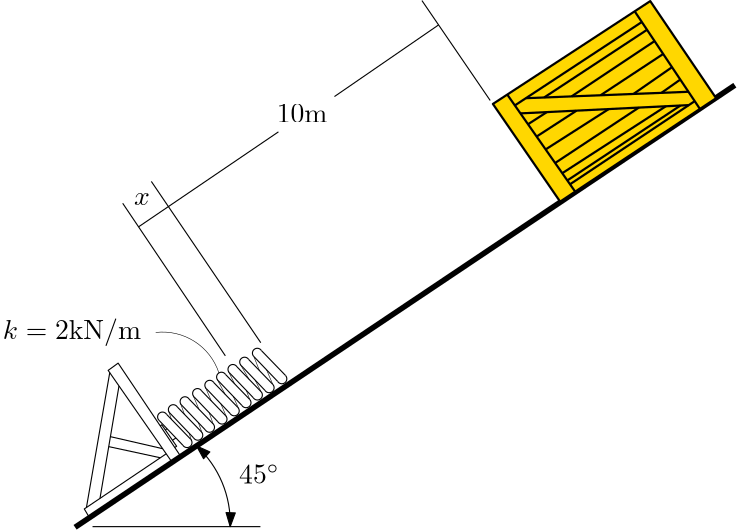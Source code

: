 <?xml version="1.0"?>
<!DOCTYPE ipe SYSTEM "ipe.dtd">
<ipe version="70212" creator="Ipe 7.2.13">
<info created="D:20200412112038" modified="D:20200412112038"/>
<bitmap id="1" width="1920" height="1080" BitsPerComponent="8" ColorSpace="DeviceRGB" Filter="FlateDecode" length="191578" encoding="base64">
eNrsnQdAFNfahu0p5t6b/Lk3vVhBQBGwYwk2RJCmWEFBRNFIBLuCJaJirEi1iyU2UKNiL9gL
9oIiCIpdsHfp/9k9MMxO207zffO6mZ05c+bMmTO77LPffqdCBTVUrVq17777rl69eg0gCNKp
TExMfvrpp88//7wCBEEQBEEQBEEQBEEQBH18+uabbwAJIUjf+uWXXypVqoQXHAiCIAiCIAiC
IAiCIOgjUcWKFWvUqAEwCEHFIwMDg2rVquGVB4IgCIIgCIIgCIIgCPoY9MMPPwAJQlBxqk6d
OnjlgSAIgiAIgiAIgiAIgsq9qlevDhgIQcWvb775Bq8/EARBEARBEARBEARBUDlWpUqVMNsg
BJWUPv30U7wKQRAEQRAEQRAEQRAEQeVVX331FRggBJWUfvzxR7wKQRAEQRAEQRAEQRAEQeVV
yPwMQcgCDUEQBEEQBEEQBEEQBEH6UK1atcAAIagEhVchCIIgCIIgCIIgCIIgqLzKxMQEABCC
SlBff/01XoggqERkaWmJaUAhqKTuvn//+9/oBwiCIAiCIAj6GAT6B0Elq++//x4vRBBUInJw
cPj555/RDxBUIncfvn6FIAiCIAiCoI9EWoGz+hptgiBIF/y5IvlP/U0QBLEJGPgzBJXU3Qf+
DEEQBEEQBEEfiTQEz/UL+LKFRaMO1jaOXXs4u/QidurWs2OnzhaNGnGKQRCkj/jn6tW/qG9q
1q5j5442XYjbW9s2aGhe/Ysv8MoGQSoSMPBnCCqpuw/8GYIgCIIgCCq7ylemUtLOFy9emJmZ
iW0lm54/f75ixQp9N0Nj+NzQzMzGzr5v/4HeQ4cP/mOEt89wsuA1eNgAb59+noNs7BxIASBo
CNITf65arVqT5pZuHl78G5DclU2atyQF8HYAQUoJmA75c8VKlSpXrlypUiV0LASpcvfpnD87
OTm5u7ujbyEIgiAIgqBikDRhLj38ecWKFc+fPxdE0MUGnyuoz58pT7awaNS9t5v30OGeg4a6
9HK1tXdq274jcS9XD/cBQ/r2HzTod19SgBQDgoYgnfPn6tW/sHPsSm/ALk7dmrdsY1DPmLhb
D1fmBiTrSTG8I0CQNAHTmD9XrFixSpUq1apV++STTz779LPqn3/+73/964vq1atWrYqOhSBV
7j7d8mfyxzONM6lRowa6F4IgCIIgCNKfVIl8Lj38uYIIgi5O+FxBTf5MSTJpYfeeroN+93V1
H9CufUdTU1O6tVHjxmQNxV9uHgO9hgzr3svNrKGqUdAbU/JenpottpIs5KVsFNiHrpUtsCRY
EUv8mgQ1+9RL4UpFNzCH4reA2VR4cMVKWHvINvBayCktr4a3TuHkJBupoYQuEuvSsM9P+IpJ
b5G4Dtq3f9amE/v379+2bdv69euXL18eHj5vRE/W5o7de/bu2q5gKDc3Nzcvtfy5WrVqXRy6
khuwl5tHPSMTJtjyi3/9i6yhN6Cruxe5Abs4dqtWVcUo6BH7n+VdXSK2UrbwbP8Igc3ytUuu
KgxBfknFArzjiDdJuFKp6uhegoeQb2Lq4TSa2UO0J3jFOTVw2qnROUuLVMnrW9lhCipnnx9r
tdhVU+ew2re/54zondHR0eTWCw0NDQoK8vcf1J693aCxRcO6X9Hlz74othBiDfhzxYoVSfOq
VK78xRdffPfNtzV+/rlWjRq1a9SqU6Nm7Zo1vvnvfz+pVrVypQoyV6xQScVE7L4Hn7P/WHl+
0FeqdFQiKZMYpdEZy46kpHoIKq67T7f82crKit5AZAHdC0EQBEEQBOlPqkQ+lyr+XIGHoIsZ
PldQmz/LHm3s7L19hru6ezVvYUnZsmnDhh072fZ07ec+YHA/T29qeRCmHynM7KgNfxaElkXr
FHeWrec85dFjZTyTV2hjCj0UxbqspihA5SLUzSesBUCYzYeLCrHaLMqfRaEtb6PSRuqHP6tG
mUuOP8cu+KPouc/UWbNmTRjaTTP+nCiXpaUleyV5StfrjT/LYFbjZi3IDdjLrf83335H11ap
WtXMoolz917sG9DNYyC5AZs0t2R2lJQ0fxaElkXrFLmoDFdynrKfK1JgieZwkHNB65RVV0CK
BQ5AgTCbDxcVku9VdKoSPSEkHhfW6JyVSwl/VmF1hRLlz/MGFz1v1mfEsGHDurYqfK4Of65R
owZ5o4yK4gJY+gY6f/58tQiYuvy5WtVqv/7wfUuLhratm3W0bN7cwqK+kYmJoVHtmjU//exz
+d1WsfonVb74tErlQvqsHELLqHARUJbxZX0xYvBnSFs5OTmRv6U9PDw468kasp5sVf3uA3+G
IAiCIAiCyqLKIn+uwELQxQ+fK6iff8OiUaO+/Qd5evtYtevArPzNqt2g330pc3YfMJia4WDM
dIRa8WcBaqkYeMvemc1jBWmnMqIpikiFd1QoLmtLSgqfFst3fflShD+zzkFr/qxCI8GfZeo5
YsKUCV4OmvDnM2fOyCIQWQiawmeykmzSX/zz59Wru3kMJDegQT1j8pRiujp1DcVuQLKG7KJC
xcqoK59astZwuCi7LkF2qQyBigNP5dXJD35VGNQ+e/ZMhD9zYr21488anbMqKk/8Wab2bp6e
XZvQZXX485dffvnixQtyr7ERNH0DJSv//PNP1ZulFn+u/vlnDQ3rOHaw6tvNwdXZoattp07t
2rZu0cLctGG9uoZ1a9VqVPN/fRr/d4bDj6v71vjb/deIHj8PsPxv3W8+U161In+WE2g9QWLw
Z0hbMZiXjaApfFaL/YI/QxAEQRAEQRzlq6bS0E6lW0shf65QiKCLHz5XUJ8/d7C28R463KWX
W4MGpkxijS6O3Qb97td/4JD+A3/v5+lN8Vff/oP6egwc4O1DdtEFf+ZhS/Zzcf4sWK0SCCrO
O8UoMHsP+RE38qpgVkvwZ/pcW/6sSiP1w5853UBWFyUBKdpPfAsnUwq7p4Szn3AGB91XpJsE
+HODBh6jpoykAFpN/mxpaXn9+nUGQTPwmazkBEXrlj/XNzUjN2AXJ5dKlSpXrFgQVtnqt/YS
N2CDhuYqVKyUunKxJfu5OH8WIqbKkKYEIFWhOnpwXv3Main+LH+uNX/W5JxVkzL+zFqmi0Vp
QxRDvcmzovQgCm1iZQ1h1is2nJWKRAH6P9u/RL5F5NIJ8ecK5p3dPG0ogFYz/4aZmRkbQTPw
Wd33ULX48/++/MKiXu3fmlq0a9Pa3tbOtnOXdu2tLVu0tGhoZm5cr79VvcW9657wNUibZPR0
Rv2nf5mkBxmfGWsw3fFHkx+VfQckwJ8LnstzbXCycrAZMi1ZlL9DIS0Ha+fC9eDPkA7E0GaK
oDlPVb/7wJ8hCIIgCIKgsqiyy5+ZOVMEpyPUq9QFkI5dewz+Y0RnOwf2ytZtrDp3cezUuUu3
Hn1o+lmaArqfp/cA7z+cuvXUCX/mIGNezLFC/uTCZ+LYVgxMS24S3cIn3pyi9Olscf5c1Gpt
+bMqjSwe/swBxKxUKsJbFC6qYoewL6jAVxKS5FmCP3cbOmHs0D6a5X9mEHSyXJrBZ3X5c7uO
nckN2LR5S/bKX2vUambZ2qJxs85dnMgNSG49anoDtre2VaFi5dRVEQsrPOOlsih8Jo5txSCt
5CZVqisowyla8FSCPzOQVVv+rNE5qyY1+TMnGTWrg1h0mZV5RKEuxfB2wTD4ovUjpMgzlSB/
rtCqq6ezlaFsSf38zwyC3rp1q2bwuYKa/Pnbf3/63VdffP7pJ//+z5etmzfr5eTQ1a7zby1b
mtZv0NSkzt/uxo8DG+TPq393stEO71qbB9ZInWyYF9Yg+U+j8bY/Kqmaw5+LIHFUogA45vLn
fPYGpp4ihs3eA/wZ0o0Y5rx06VIN4HMFXfDnGjVq/MaSr68vbQlZYK8v/j+tIQiCIAiCoPKt
MsqfmbQbgtMR6lvqsjJnl57ePsPbtu/YsGFDU9OG8kfTIiLXspXX4D8GeBP7EPd28yDLZBfd
8GeJiGeF6QX52Fc9yCyOaVXaUlixEGsW5c/ymF4WxVU6/yAv3bNCVeo2Xw3+LCgR/syNSS+a
S1Jwi1hGEla1YoHu3DrV4c8jvWw1nX/Q0tLyxo0b9AMvWdAAPqvLnzva2JEbsJ5x/SoyVSX/
KleuzGz9/ocf2Tdg915uZNm6cxcVKlaBuoqDZYWp9jhQV81IZknUq0p1zO5CrFmUP3P4rNL5
BxULcKtS+5xVlOCEh3mi/Fk4XJ0NnBX24p4409yiaqVyliiJ7Rblzz1oALRG8w+St8vXr1/T
G1CzXw+pF//8WeWvP6tCWvbVF5/2amUS9rvDjP42Lu2a1q5Vs+6PX2/uX+vBpHqvZphsGlCr
3vfVv//yk8Wuv2bMNH4QZLTrj7pKqlbgzwoUWagMlz+zeDKTuEMsowf4M6QzMQhaA/hcQWv+
zD66UqmelRqCIAiCIAiClKos8mdOzufiR9Dq8+deXoOHuXl4ubp7uRF7DOzdt3/X7r1bt7Gi
6TjadrB2dunZrUcf60627Tt2GvS7H9lFR/xZdMJB1lM2yFWWhViCP4sHEKsa/8xexyxx+bMg
NNcy/ln97CE8tCxVSL38G0L7im4RotuF1L6oS7lidlWC1nUe/0z5M418plHQxcKfu5AbsE8/
z959PfsQ9xvg0svNurP9rzVq0QKGxvU72tjZ2DmamTc2adCQ3IBkFxUqViXqV5FhsjYo0l8O
mFY3Flg6/Yaq8c8K69gkVSF6Vwgoaxv/rMk5K7ZG9EBq598Q2pfXv4XnJkS3C0k+CzNzxOQs
UYLWdR//TN9AX716RW9A/nSEKhIw1flz4x+/MP+u+r+qVf7f55XHt/5f2ph69/zrj7H64ZOq
VT6vVmm67fdpAYaPpxqHufz0WdWKVSpVCLT/8dZU46ezjI+MNFRSdVH+DIVEG7xNwvyZxZmZ
p6zUGwp7gz9DOhP4MwRBEARBEPRxqszxZ8EJB4sZQavLypy69Rzg/Uc/+TRnHl5DiMmC5yAf
stCyVWtO4c52DkP+GOno3ENX/JnBjALrRfJ0SOR/Fo2XFYeZUqmVBSKzeak4JPJvKDmIjvI/
azkBof75s3TialG2riF/7jl0gob5n9kTDt6QizMdoZ74c3trW7Eb8Keff2GK0dTQTZu3JDdg
uw6dVahYJepaiBlFI2V55FMiF7IkilUzAJq1njNnomIqDon8G+r1hFSzNDln1aR//ix4jgr8
WbTPNOHP7bt6apj/uQIr5/O2bdv40xGqTsBU58/Wtf7Tufa/v69e5evPKk1o83X6uLrPJxr5
W31bpVKlT6tUmNLpu1v+BhlTjYK7/lhZnpp9kt2PNwONn802OTa6npKqudHKrNUMLRaPfxbj
zwI1gj9DOlIpyb9hxZKfnx9tCVlgr0f+DQiCIAiCIEi3UsqfS8k8iezPzoI/GS5OBK3B/IMD
vH1ohud+nt5yy1I9D/D+w97ZhZahkxI2bNiwey8376HDdTX/oOI8cwKT+80WDFMWJJNKpuJT
NwJalHjLl0+lCKaj1ht/VqWRxc+fi9ooukWs2xXzbwiehGb8eVDAlCmj+tBl9ecfZE84yJmO
UH/8uUFDc/4N6OruRW7A39pbVygkz+SxSpUq9k4u5Aasb6rKK4lq1LVonjlhtsmHkYJQUwmu
VDcCWqE8d87Eq/tZK4qFP2t0zipJC/5cdAK8hhTWKtpChfwbgt2gGX82d/b2dOtcEBms/vyD
7JzPnOkI1SJgasQ/f1+93a//+k7OnwPa/PfRWINnE4zHW31TtXLlz6pWnNJJFv+cHmg8z/mH
ypXIbVhxcpefbk01eTqr/tFRqsQ/S2XcUHymCn8W48zgz5AOhPkHIQiCIAiCoI9ZqsQ/lx6R
D8sS+SqLDUGrCyAtGjUqpF4Fdh8w2N1ryKChfl279y7kz7JHq3YdPOWgjOyiO/5cmIGBs1Yo
TlqBQHPxrLJkwfQwismIi3Jp8JKCsEvy5kLME87NrD/+rEIji2v+Qf5kglJbOGmcZ59KEZx/
UCG/ijDTVs6fXcfPmzVr2tBuhc/V5M+nT5/mTDjIIGiySX/8+fPq1VnkWeEG7GTrQMtUrChj
dwb1jMkN6OYxkOyiQsWqUteCJA0S+Y8rcJIPy/fgZPFQBitpogfFEGv2xHoS1QlkphbOzaw/
/qzZOasgtecfFJhMkDtXIHd/9kSKVwXnH1ToXhGmzReXP9sO8h82zK0V81wd/vzll1/yJxxk
EPSff/6pFgFTnT9//VmV2l998kXVSv/7vHJA6/+mjzF4FmDs3/Zbyp8Dbb5LCzDMmGIc7PSj
nD9XoPxZm/hnFlymaThU58/czNC+BxMx/yCkEzGYl02bGQStOvsFf4YgCIIgCILKqJTmfytV
rVU6WRIpMH/+fH03Qy1QRsGyjZ39oN/9aASmh9eQXm79W7dp26rNb82aF4V9Nm9h6eru5e0z
nBRmdlRvarvCjAxc3ilIj3nluKVEJyhUyqCFdlLcwuGevFhskdTOkvxZMAcyv3+UEWsVUjrr
N/65qN+5ObmFtnBbLVAt51qKZvsQ5M/79+/ftm3b+vXrly9fHj7VR2Gzmvz5ulycUGeKoIn0
xp9lUKtJc0tyA7p5DKQ3YLeebjVq1vmlRs3/ffMdDX4m+ubb78iNSW7Axs1aMDtKipfaV2hG
OiG0KshFubxVdIJClVvE49ti1fFTUwsmqpbmz4I9wU97LHr+mp6zEqkd/1zUBu40kkuYE+Ll
4pCa1pBzXmymrQJ/jo6OJrdeaGhoUFDQiD7NFLarw59r1Kgh+AUuRdBqvW+qxZ+JKFj+tnql
8a2/fjC6boa/0Tirb2j+jT87fZs63uDhn0ZzHX+oIr/hJtr9mDLF+PFM48MjNYt/rsBK4/z8
YJRa8c+F5Tipo8GfIa3l5OQkGOpMEbTqmZbBnyEIgiAIgiDo45Ga/FnGkc0amnXv5eY1ZJib
x8D+A3/v3tuNXcbU1LRd+46u7gMG/e7bvaermZkZsyMEQVrGPxNVq1qti2M3cgO6unuRG9De
2YW9tVKlSvWMTHq5eZAbsItD12rVquFVDoIkCJha/Jl+kfPdF5X9W3/9eLzBkwCjcb99W6Vy
pc+qVJxs/d29iYZPpsr4c1V5/o0Jdj+lBRo/n1NfOX+GoI/y7gN/hiAIgiAIgqCPROqyMkqS
LSwade/tNuh3336e3m4eXnb2zm3bdSC27eLo0svVc9BQ76HDSQFSrJTDZ15UscrB0WVY3Ehz
weholQqV7ov6/v37p0+f3r17Nynp/Nox5Yc/E1Wv/kUXp270BuzTz9OylZWBoZFhPePmlq3J
enoD2jl2JcVK+euPQoxwnkBmj3IoXih1nrLg6bLVMcz5vXr16sGDB8nJyecPL+xZigmYWvyZ
6rMqFSy+/8TD/D/9Lb40/+GzihUrVK5YofFPn/Vr9J/+Tb+yrFFdHiVdodEv1d2afDWgxVeO
pv/BHxsQxL/7dMufzczMKH+uUaMGuheCIAiCIAiCSpU0wGUF0wuamdnYOfTzHOQ1+I/BPiO8
fYYTD/5jhPfQ4X37D7Sxs2+IyGcI0g9/JqparVqT5i3Jvca/Ad08vJo0t6yKyGcIUoGAacCf
K1ao8Enliv/5pBLxJ1UKktt8WqXivz+tRPxZVYU1//m00hefVEJXQxD/7tMtf64gzw2i1hyI
EARBEARBEAQVjzQjZgxVtmjUqGMnG8euPZxdehGThQ7WNjTsGfAZgvTHn6mqf/FFg4Zm7Tp2
7mjThZgs1Dc1K/1hzxBUegiYBvwZgiCd3H06588QBEEQBEEQBJVOaQXO6mu0CYIgXfDniuKz
ClZUPuEgBEFa8eeKvHk9KwrN9IlbEYLE7j7wZwiCIAiCIAj6SAT6B0FlN/4ZgiAtCRjinyGo
pO4+8GcIgiAIgiAI+kgE+gdBJasffvgBL0QQVFIE7KeffkI/QFCJ3H3gzxAEQRAEQRD0MejT
Tz8F/YOgktUvv/yC1yIIKikChi+AIKik7j7wZwiCIAiCIAj6GPTVV1+B/kEQ+DMEfZz6+uuv
q1atin6AINx9EARBEARBEATpSd9//z3oHwSVrOrUqYPXIgiCIAiCIAiCIAiCIKicqXLlykZG
RqB/EFTi+uyzz/CKBEEQBEEQBEEQBEEQBJUn/fTTT+B+EFQaZGBggFckCIIgCIIgCIIgCIIg
qNyoevXqgH4QVHr07bff4nUJgiAIgiAIgiAIgiAIKgeqVq1avXr1QPwgqFTpX//6F16dIAiC
IAiCIAiCIAiCoDKtr7/+2sTEBKwPgkqhfvjhh4oVK+JlCoIgCIIgCIIgCIIgCCpzqlq1aq1a
tYD4IKg0y9DQ8PPPP8frFQRBEARBEARBEARBEFQmBKAHQRAEQRAEQRAEQRAEQRAEQRAEQRAE
QRAEQRAEQRAEQRAEQRAEQRAEQRAEQRAEQRAEQRAEQRAEQRAEQRAEQRAEQRAEQRAEQRAEQRAE
QRAEQRAEQRBUzmRkbFzXwLBW7brENWrWgWEYhmEYhmEYhmG4XJp+9q9rYGhkbAweAkEQBOlV
Jib169Y1xJsvDMMwDMMwDMMwDH+crmtQz8SkPggJBEEQpHMZGhrhfRaGYRiGYRiGYRiG4bp1
DUGhIQiCIN2FPZvUrm2At1fdu0ZtdAIMwzAMwzAMw3D5+qD3sZxpzVp1jI1NwEwgCIIg7eFz
zVpI8gz+DMMwDMMwDMMwDMM8BG0CBA1BOlD9+go/KLBo1KhFKyunnv3Clv39/MXLpKSkQ4cO
zZ07t0+fPkwZU1NT9BtUDmRkZAz4jK/FYRiGYRiGYRiGYVgYQdfUFYI2bai+tD2kqam5ubkZ
kexRvlAo+pysZq01Ny98ThbKKPpr2NBMg34mp1wOiG6x7avx4cijRcP6FiZ1zIxrNTEzatnU
olXrNla23db9sz2/UG/fvj116tSQIUOAoKFyFPmMN1PwZxiGYRiGYRiGYRgWda1adYsZ1kFQ
OQt9Jg9NG5t7dm0T4N5ybA+zIbYGwxxMAvu3nOPTZaSns71zn7MXruTm5r57954B0XFxcQ4O
DkDQUFlX7TrI+Qz+DMMwDMMwDMMwDMNKXLuOgZYIwtG527CRo31HjSn0WHEXFPAZPtLaprPG
kc/ksZ9Hv4iIiNnzgyMiI4JDF0z/KyJwyuwZQTPCwmdHhE0JD5kYETE1PHxG+Ly5ocFhYaER
EeER4eFhoaGzyZKHh2uZQ39d7B1Gj/UfNXr86DH+ZIHxmLEBowstX1bYOnL0uPH+k5ycu2oZ
4mjMEo31Za8xKYyiF1ypWThxixYtbG1t7RTFrKELtorqLBdZaN68eXFGQbds0dzX3X6mj+18
H6tFwztEjey4KdAh9q/uu+Z4xEX4ThjSd+K0Odk5RNlEWVlZ5DE/Pz89Pd3DwwMIGiq7MjQ0
whuoTjxhwiRi8GcYhmEYhmEYhmG4lLtTJzuN961Xz0gb+Lxm05a1MZvWRG8kj6r47+iYtRv/
WR39j629gwZHNDOXJZRYtGxhfn5+rjya9NHz/NPn0o8cupKakpqf/4qsyM+/k5//LD//XT5X
OeTfsqVhpAZz87KRmILmKhk+YvTylWsTb9y5mpSWmHznWvJt+ngtSW7WQtHWpNtXr6dt37l/
wqQpNH2HZvC5nqIoXiYLRkZGhoaGRnJRRs0paaJFdhdbW1tPT09HR8euinJ2du7WrZuLiwtd
ZlbSBXt7e3d3986dNflqY8CAARpwcoumzQZ7uPp720/1bhvh227x8HarxnfaOLXrlpm9dsx2
3xcydFf4aJ/Bg+PPXyYDLysrKycnJy8vLzMzkzx9/fp1//79P0502b59exoBXvxq2bJl06ZN
i/lkexeKLPML0G9M9Hd0PQX+a5Z5w9q687hx/tOnzyCPZBnv3eDPMAzDMAzDMAzDsFIbGzfw
8vKOiFhAPW7c+MaNmxVzG1xd+0ZFrdB495q16mgQK0q5qO/IsWtiNgcGTgmaEUQ9468ZYi4o
ExQ0dWrgPzv3Dhs5poE8ebR6xzWTlQ8Om5edlX3+esKSlRsDJgT36TnEy/33LdFrnz26mJmZ
kpl1PSvrWmZWWtaHF5mv32W+eZ/1ISsz6+2L12lZWZlhYbNlHNusYZkgdTQ+1tdvZELiraMn
zh0/deFE/MWT8RdPn728dWfcivVbVsfEroqOJY9R67Zs3r7/9LkrpAD10eNnk1LujfefJKtH
o/NlU2UjI9n3FFOnTp02bVqLFi3IJrKGPHbq1Ck0NHTKlCnkKYdUaxz/bGdnZ29vb2hoSE+f
HcxMg6vJGrqJiR8mC+SgZEcbGxsN4p/V4s+08rbtO/TsP3iYt/toT5sA95ZT3RvPHdRkyfDf
Nky03zK1546ZffbM7X9sybiIaaNOnbmYl5eXlZWdk1ugrKys/Pz8Bw8eaEbLldJOPVFHncjB
wSEhISEtLa1Eju7v7z9q1KiWLVsWw7HIhYiNjU1TVFxcHFnPlFm6dCn7qW7l5+dHjkgedV6z
gUE9dd9ofHyGXbx4MUNRZM3QoX+AP4M/w8IOPPUyPz8lRuc1Tz0pq3cjehjWnTemSI7VmBRN
h5y+7gK4BEbIy5NT9VunfLTk6/5AMAzDMFzydnXtGxu7/cCBOOIVK1bSBeJx48YXZzMiIxeS
g2oTAm1gUE8zLjps5Jg10RuDZgTNnjNHmefKLVueMWPGxu27/UaPk/FkNfMP0An1giPmZuW/
j1oT5ezcs11ra0uz5oPd3K/GH8r7kJaTk5aTnZjz6mzWi8u5WU/yst/kvH+Tl5Odlfni/oML
+fmvIyLmMPWUlfhnX7+RV66lnoi/GH/m8vH4i5u3H9i4bd+ytf+EL1sfumRtZNSG0KVrw5au
W7rmH7J+U+z+Y6cuxJ+9cuzkeYY/azbnI8OfKWresmXL2bNnY2Jibt68OWnSJLIyMjLy1q1b
GzZsSEpKWrZsGYXS2sc/29nZOTk5kYUmcjWSq3Hjxk2bNqVJNpo1a0bXMCLFyJh0dHQsnvhn
c3PzAwcPBgQF9+/n1rdr2x4d63dt/bOXdY3AXoYLvJsFD2g8qW/ToEGdVk0duHrO+MuXr+bl
5WXL+HNOXm4eeczNzaVR0KdPnyZV6RA+U7RLHksngmbg89KlS0ukAX379i0eBE1OkALn+Pj4
kJCQoKAg8kiW6UpyszBl9MSfKXym0jmCVuv9hbzcRkfHUOB86dKl0NCw6dNnkEeyTFeSraSM
Zm9ey0/Laji9XL9vsuN2pWZknFleevizDOUoSBrOyIq/PDVF9OO/EnBURkCEbnnvxhTeD6hK
ANiWEv6s2C1CF66oQvnYTIkRO6hsHAoMYMHGTDn5Upv+5+5OGh6o2BipO4gOAPYuAn1ScDpC
Z8TuJXlLhPqE3w+yI3LbxtpYeDitO0e55a8aAqfPXq8wPssOf44RurljJF+j6C6s/ue9ukoO
D63GlUBhybFd2CqNOo3sKHIvCB+odPFnfFUBwzAMl18PHOh94EBcdHS0s7MLOw8GBdGBgcX0
wapx42YUegcGTtMiBLquZlx02Mgxa2M2zfhrxmyiOXMKHgVNNWfOrNmzZ8yYsWnHHt9RYzWI
fzaT55H4a15Q+ts7s4OntW/VonVD0zb1jUZ79LpyaFvy+e3xh5dfPbc+8fTaM/uXPko4lPMk
Nfddevarh7evndi9c3n608uz52iej4IdAUultIxO+LPf8FEJibdOyMKerxw9eX7xqo0LVkQT
/71xR8qtO6/fvE27cz96654FK2LIykUrY44cP3f6XMKxUxeSU+/7B0yWx42bacyfaZINS0vL
hISE5s2bk5Pq2bPnmTNnEhMT4+LirK2tKTE+ffo0aS3DnzWLf2bybzg7O5MFypYpajY3N+/c
ufOgQYP8/PzIVnIs9tYmTZrIEsIUF38ePXo0+UM8cGbo+CnT+vXq1NfWpJ9Nnb7tfhnlVHvB
0CaTexr42tcJ9G4XOrr78jkTb6SkyvhzdnZh+HMueUoeaS5oUpUOA24Z5Ki/qNqyC5+LDUFT
sExOln8VvLy8KIVmWLQ+rhQDn5mj6BBBGxubqPd5NmZjRkbGzZs3fXyG8YOiyXqKoDV684o6
nZGampqRcTrqo+HPGwu4giKLkPzEzXChUsOf5SgqpvT9XSejOgXkh99XBVSwWDuqdPBnyW7h
VVgAoIXPpWBfLlWTj2oFWMcf57T/VcNfQvQvJqVw3wI2t1GyfCFzE+mlAoQpxglphYX7SvJn
yTMSHgDadQ74M//UCoJm2V0qxJ+FBr8gf5bfMi9fCnSgduNK6dguOors8Gp2eEHbFLta4bLK
m6fxMNM7fxa90WAYhmG4jJtS3xUrVhobC0SCzZkzj2x1de1bDC0JDJxGMTh5FGyMyolETDTj
z2vk/HmWnDAHh4TMmz+fLMxigWj58ux580PIVoqgZfx5+27KnxtqxJ9nBc94mZm+eXPU1JHe
A7v85mRRc6h9i5Uzhy+f5ztnSr/tMUEHd4ZGzfOJj57z9tax/Ow7b+5fOLIxPGzeiGs3Ds6c
PanMxT/7DR915dpNyp+PnbqwbO0/i1ZtXLxq48P0x2/fvjt9IeHpsxdXr6dERm1YvHrT0r83
Hz1x/vS5hOOnLiSl3NMVf+7QocOOHTtIv5Hl+vXrL1iwIDs7+6+//qLFLC0t4+PjW7VqRQtr
yZ/t7OwcHR3JAmXL9NHU1NTV1ZWs79+//+DBg0kbmjZtStZbWFgw/NnBwYHm39Arf25haXnl
ypX379+HLl4+L2KBl6uDfWtDt7a1+rX7caxz/fWjO8/o32ikba3RPSyWje+xbU3kvfv3yJ/s
2dlZuYrKysrKy8sjVX0M8c+lBD4XA4Km7JfcDmKJncl62hV64s8MfKbMOSAgQLcIWq3kGz4+
wyh8ZrI9d+vWY/r0GeSRPiXrKYLm02nlXn4mI3X3OPKoNzhcyvJvaJQ2oQj2lhb+rDmJ0q9l
3VvYP8J9JecbOqV8ZYA/K+8WxQrlFItXuULX8amawhpWpLQAnVPKlyQxFxuD8+FbUbPllbwU
w1mFW8U5IRuF6ZQ/a9k5OuXPZTT/hvApcDqWz59fpqS8FI405l4OWVUpMewbp46OxpVqCJfs
RWpQ42s+hZB7Dn+OidEVQwZ/hmEYhmGtqG+bNm2ZNewMGMbGDWJjt2uTk1llaCw7UHR0tKtr
X9IAX9/hxZaCoyAvxKixBfHPc+fOnDUrfMHCJStWhy9cPD80bPacOWQNWR8cGhaxaAlZHxa5
gKyZM3cujX8uyL+hLn+Wc9SQyHn5+ZlJCYcv7lm9dJz7WEeLvzys1k0bsHnxuOioiVfObkg4
H70q+Pe4xaNe3Niel3/z+Z2Du5aMj5g9NP3JlRB5/meN45+ZkGYakcuOhaabmAVSgJ6dNlHQ
TP6NhMRbx09dOBl/6fCJc0vXbImM2rD+n93kD8Vtew4FL1y9fe/htZt3yoKfV21c+vemQ8fO
njx9+eiJ88mp9wvyb2jBn01MTIyMjExNTY8fP25ra9uhQ4d58+a9f/8+ODg4Jydn0qRJ1tbW
vXr1iouLY5JCax//7OjoSPqNwmeiJk2akN62s7Nzc3MbOXJkv379aHaORoVq2rQpaaGDg0Mx
xD8P8vbOzMycN2PWUB/fiQF+w73shvVoNMqlga+DQVCf5tsnd1/4x29zPZsv9Gm39a/+h1YF
nd205sPr17m5uXT+QfpIF2giDp3nf9brlHZlHT7rG0HTkGOJCRaZ1Bz64M9BQUF82swQ6YCA
AO0PUaeOoervLDTJhoeHJ7Nm+vQZZA155DDqixcvqvm25b8rNSN1l788ClrvKThKA3/W6MO1
KvCwePmzjCYVI8LVMCpbqq+KL3NIaeDPKnWLQoVCIFQR7glHdYrTaXX6XzgfgipbFY5LD3RK
9GuIl6dOpqh6Rrrkz9p1DvizyqcmwJ9PBgp8tyIwogpvGdYPBzjXSMNxJT22ea/5qr+wK/xG
RnIXbVLHgz/DMAzDsIaOjd2+YsVK9hpOBmYKqHU+F6GxcYNOnWyJ+/TpO2zY8MDAqeQoAwd6
0yZt2BBNVhLTMmw8rtR16hhow5/nyGlzWOSCZavWLFn595KVqxcsXhYWsXDhsijZ0xV/k/Wh
ETL+XBD/rDF/Npdx1LDI4Ly8D3dvHHtxJfZAiM8m/26XV41/dGzpi9T9rx/F52TfevH49MEN
U48s9Hl6dlneuxNPrqzdFflH9LKJuXlPF0SGaxP/TGEy2b1Zs2amvOTVbNRMg3K1TMHBjn8+
eyHhRkra5avJy9dtiVi+IWbb3tzc3C27Dt64eTs/L+/2vYfL1v6zcGXM0r83X7qSdCP19rkL
V6+n3NU+/pk+Dh8+/PHjxxcuXLhx40Z2dva+ffs2b94cFxeXk5OTkpJy9erV+/fvjxkzxlgu
Q0NDbfI/29ra0vzP7AwbtD8HDRo0adIkGxsbcgk4myjnLAb+vHTZUvIR5M8xY/wGDx471G2i
V6epnq2n9rMIcGkYNrDj3ml9Yyc7bh7fJfbPHoeDh55eMfFY8KSXDx/m5efn5uTk5hXl32Am
ImxQrlUK4bP+ELSXlxc50/Xr16sIn3XLn5nK+aHODIKmqae1Ua1adVV8W7G27kxzPrNXcuKf
2ZiaiZFWyeN2y/DzONmyLAt06u5xrK2yNaejZAHSMhVGR8t2KVTq7uWsrBoCGTZk+xbUX7SV
tZKNwVkJQKJOsyZYlONxXfFnwWg6iQBOPuxVjT8rJEfl/iCdv76AsRT8gJ0N3ASS1tbgMpmC
QxccUyFfAT+PbkFh1lZ+DK1gFJ+yHQX4mCgq4SIghYMqRvCyrwU3K0Xh1Sy8QKxqWH0ujB/F
crEq5qxWHAmKXbpRsXkK0Y+cs1atWxTPl99szhrh+OeCE9ccICunoNIEjL21YFnocEKbios/
a9c5xZF/Q+TmLRxIhdPDCaZTjkkRun95naDkEIWvJjHqnprQAODuwksvw+/zoltGgJxrM65U
48msgaf+eNCAPwu/LwhdUOX8ufDdQYM6ORn7QaFhGIbhcuUDB+LGj5d9rmzTpm1ExAJisiYq
agVZoGk3fH2HazknoFjQNd807QZpD39TbOx2FSl0LTVTQAvGP4dFLly2am3k4qWRi5ctWSlj
zktXrCbLC5YuI+t1E/8s58/hEcF5+W9vXd798tzak+FeF0L6ZV9cmvf6WF52cn72zbz8B5lv
ExMPLToQ2u/OxpH5Fxc83PHnztABB7eF5Oe/i4gIbSCbP05z/kxkbm5uYWFBn5qZmZFlM7ka
NWrEnJGpqSl5qqP8G6MvJaTcSL1N/qh6/yFz3T+7wpavj9m2NysrO+5ofE5OzqWryeQxdu/h
sGXrVkdvf/v2PSl56/bdq8m3/SdoxZ+NjIx69OiRnJy8c+fOI0eObN26NS4uLjw8nJxsnz59
TExM1qxZs3379j179uzYsWPfvn2kpIuLC42C1ib/Bps/0zhn8kjqHDRo0Lhx45o2bUrTbrBV
bPz53LlzeXl5KxcvGjrQfYKv+9RB1vMGtZ7e0yTA2WRmn8abx9jumuSwx99275/dj80bfHzh
qLOrQ7LevsthZd7IKxSNhS7H8JmdEiRIBUmEDaulli1bdlNBo0aNogiajCgdhh+LZbogZ8c/
ZV1lSmHgs1iQs64QdM1aqr5njR8fkJGRERoappQ/kzKkJCmv+huijAkzzJmHheVEOjWVnRda
zqKZMGk5Us5Qmz/L8bICVZYz7YJq5Yco2kpxt7Lc1KryZ+VBgCKxecrhIYs5cMPtCj/FK2Yt
YAe4FmQ65c6Mxnz8n3oyhZtWl0OGyc5cnpMveNwCwiDYDDkYUaTiitxGfEfBqGxRVMI+O042
VIrF6LlwkGMBMVMgtPIdC3FcYQ8oxgkrXnSJw9XgpAEXv15FtLmgMVx0nMI+a1W7ZaoA0GYN
RS6AFcqWXFitkgBLJSGO0kRXyU3EzSJS+AUB/ysAWQOk+bN+8m9o1zn658+yVwLFnMkKg1Dh
hYKT9JsfIV9Ys8BdIP66JHs12ajhqQkOAN4unFcPHuNlv8QJ01oNx5XS0cL/gk+1XdTgz5xm
K32d4Vxulfjzy5fcFytV60T8MwzDMFyO+fOcOfNqyBNB+/oOp7Q5MHAaWaDMWR/8uUbhpIf0
WKRyfsLnNm3aOju7xMZup+mpVQ/Arlmrjlbxz3L+HBqxYNnqdSHhkbPmzAkODQuPXBgcEjp7
zhxZXPTqtWGRC3WVfyM0fC75i+PWxR1vzq44E+52NaR7XsLivJwzeXmpeZk3s7Pu5OXcfXo9
9kh4v6uLen/YM/Ze9NDjy4fcurgpLy83PHye9vHPFnKRZRMTE1NTU1KbqVy0Wsqoyakx/Fnj
KGjaP8NHjLp45UbKzTs0bnb3weMhS9ZsjN2Xk5O7O+54esYT8piZmblz35H5i9ds33eEUs1b
t+9dTbodEPCnxvyZNLtLly5paWljx44lZ2ptbf3ixYuzZ8+2atXq2LFj2dnZu3btsrS0vHHj
xv3795s2bUrKBAQEpKSkdOrUSZvAb5p/g/RnkyZN2CHQpHuHDBkSGBhoZWVF45/ZFJqUL575
B+/du0e6NzkpafSo4cOH9AnobzXd3WyCYx2vZv/nY/mvYJdfF7uZ7Bhjvcvf5sCMPkcj/NLi
D9D8z7LrkluUf4Nm5NBh/HPz5s3j4uLI9SKPpSQFB5MOQkWR8jo5brdu3fzVESmvw/Mt/skf
GbYsfXSmjDa5oFV/w+Kn2lBrpWrJN4qijtlYWMafFXgypzy3jMr8mRtrzcLgAocQipfWH39W
ChOU82ehH4yLMhZaFT8lstQP7bkpSXnMXDjWsSh/tXRhkXNX7SgiJyiK+IQSiRR1lMIh5Plg
U1KYQxQdjp+OWIzvSR9OIt2BwI7sDpEiTip3izRwFo4GF4mQL2X8mdvJRWWk+LNilKwkf84X
74oS589iEuXPQlH37C9r+F/6CH/zJXorSb0+qJwBWzv+zDlToR9EcL54Ep7WUO1xpRJM5vxM
Rt2UF8p/PsC+xBLvCwKTzIqmXudcTYEXKxXrBH+GYRiGy6ujo6M3bIiWyL9BpyDUx6Fpqmc5
ghZ4E2/Tpi0Dn9WdjlB7/hwWGbl81dqQ8EiyPEs2C6FsUkKaF3rpKt3wZ5q3OSR0bn7+6zsX
d7w+vfh6lNe1CJfXBya9SliRenbD7euH3rxJy89Pz7x36MbG0QlLeqRE9bq8uFfCxjGvbseR
P53CwoOZOGrN4DNpc5MmTZjczmTBzMyMPlIxhWlqYu35s9/wUZcSUq4n36J/+icm3wxbum7F
+q3vP3y4fffBvkMnbqbdy8rKWhW9PWTJ2svXkmmx5JTb15LvBGga/0yzi0yfPv3o0aNkwcTE
xNjY+MmTJ8HBwfb29sznkFatWq1bty4xMZGm6SAlExIShgwZosHFZdS5c2cHBwea/5mRubm5
jY2Nl5fXoEGDevbs2bx5c7LS0tKyWbNmlEIXG39+//495cbnL1zw8/Ue2b/thL7m43sYjXH8
dbL996H9TNaPbLdrsiPx3mndj68M/PD+XW5ubnZONj/+mS7rCkL27t1bf7PaaYzEY2NjaZNC
QkKkg58DAgJ0hc3JaCFDSDr4uVevXhQ+e3t701zuZZc/07wfNNRcmj/TMqR8ScU/C6JmteOf
hQOei7AwNyMHK1mHQgS1+vxZIeCZzZyFDiEQL12c/FkI9qoQ/8wHXHwoUURL+B/5aVyuaPIK
wWhAUeDJpi78ZvDOiP3rfsXAackd+blNlPNnYVZf1FpWnbJWpcRwfhcvBodFaJuywwlk0qDl
hXZkc7apBZcrUCnLUoM/SzNDHlXjXgsliFUipYDW/Fkg/QL3GwGh5AZcWisaC633+GdlyUny
xdNf6CT/hlhhoa+lFGGsGLuWvgs4h1Al3YS2/FkBk4phZJErqMG4Uoc/S2B8LfkzHeEvJX7M
wqPo4pdbnQGsRp3gzzAMw3B5NQ1vpomXqSMjFzKZLjp1sqMhyno6OqmfQmYOgmbgswaH1lH8
c+Sy1Wvnh0XMmj179pw51GQ5LHLB0sL8z9rGP8v5c1hocH5+1pPE/W/PLkle5XVkevvTc7sc
DXFbPm3gP+vCHz68lpf/NOfJ6TdnwlJW9zsc1ObkPPuHB2e+fxyfn58XHibjz+ZmmvNnMzMz
OtsdJ/8GTcpBxGwiy40aNdLF/IOj6PyD15NvfciUZQzetvvgvEWr9xw68fbdu8ysrHfv3h84
Eh+88O/NOw7Ip7TLSrohK5+Ues9/gubzD5KW29rapqSkTJw40cTEpGPHjk+ePLlw4UKrVq12
7dr17NmztWvXWllZ3bx589GjR23btpVdmrCwy5cvt27dWvv4Z7JAw55pFLSxsfGAAQP8/PxI
r7q6ug4aNMje3t7Z2blTp06WlpbFmX/j5cuXdN5AciFCI4K9+1j5uzfysfnRr9W3Qe1/iXAw
WePaYo1Xy5ix1num97gQuzy3MPhZ3/yZnD7Dn3WVyKJcRmVTQD106FB/f38fHx9dwWeigIAA
StpVyUyiq8wbjCjql+bPpEwx53/mTCwoyJ/Vzf+8nJ1kmSUmvUZB/mfJOGQN+TM74TO7WuFQ
Z93xZ7Uj2VSHh4oYoQjhKvzIXUAMfxbmojzGJRKIy0u+IRZvKY2RKVsTTHatjD/zw+qk8z/z
wxSF+A/TM7IF2S5C84KpzJ+VHq6ADynkIpCVF9qRS8mKLhc3ElvFbuFzUalvKCRonkopjiUS
LCghzMrzPytkk+ClBGEfXUn+55r64M/adU6x5H/WiD8rfm/CyeLLuQvE47FVPX2VplCU4s/s
RBAKV0TspVIxZYSG40qFryDFgtZV/uJSmD8Lf6Uo9b4g+EWJlvxZeZ3gzzAMw3B5tbEx+aS/
nZifYYNCYGKdTz7IOQoNcmavdHZ2YRKDqGtt8z/PmTNTzpmXrVobGlEQ/0zhM52XcOmqNfL4
59lazj9IuXF42HzyN05mxuXc5JiEqP4bR1ps82+1c1av1XOG79y8Iv1BUl7eq7zsm7l3t9zc
OGRPYOuLS12zbqzL/HCD7BUeGsxwbF3l3yBnQfNvNJSLliFPKRTVRfzz6MtXU69dT026kXb6
XEJ6xtPXb95Gb9s7d8GqVRu27TxwdHVMLFlev2X3q1ev0h8/PXMuITklLenGzcTkO1rmfyZy
cXG5dOnSzp07z5w5Exsbe+jQoRUrVpCtPXr0MDIy2rRpU1xc3P79+48fP37s2DHy2KFDB7Je
y/kHHR0dafwzjSEnvd2mTZuxY8eOGzeORq76+Ph4enpaWlra29sPHDiwY8eO5IjFE/988+ZN
2fDLzMzLzY0/fXyga9vhveqP7VZ3vM2vs21+XtTNYOPAZnsDbHcFOm+b5nYv+XJeXl52VhYb
PufqJ/8GjYMNCgoqJcHPpRZB6wk+U6pMTjM+Pl5ph5AyCQkJZZE/16ljqPo7CwXLHh6eEvzZ
x2cYf5pCSQtCXfnEf4XMmcuflcU/y+mxivy56KnCUfQd/6xuJJsA7BUJnhRK7KAYFqtWigZ+
vCU7U7TAlFuSeTCk2YjYj9nV48/qhOopy1UiEK8oT77B7FIwPxqb7esi/lk87lFZ/DPvWwM2
B1O1WwQqLGRBQsfitlbxd/1SVFaD+dFUvokUeLsQ1+InIi52/qxd55QIf2YlxxD/YYUUOlZ6
F6iL36VOTXgAiMwvyZ0uUPBC83PRazqulIxtkdtTaF5adfhzwatCjHrjTbfxz2JB8uDPMAzD
8MdjVrDxVGfnbp062RKPGzeeJsfYsCF62LDh6mbAUCsEmpkDkRzF2dmlhjwZNVkZGblQgwrr
1DHQNv555szQiAXLV69bErUyfMGi4JDQOfPmBYeERSxasiRqlZxLL5g5a6aW8c+UP0eEheTn
52W+u51zZ/f1GL+j87ulbRv3KjH6aeqJl0/vZWe/ycl8lpt7P+f9ydQ9/rtnWF+K8c15figz
SzZ/X+j8YCaPh2b8WXD+QUbsOQd1Nf8gzf+ceusuaX/Gk2dnz19NSr715OnzIyfPLVoZMzty
5YIV0XHHzjx+8iz5RtqZ8wkZj5+Skml37svyP0/4Uxv+XK9ePToLoY+Pz/Pnz8+dO3f58uXc
3NyEhIQ9e/YkJiZmZWWdl+v27duurq60sKGhofb8mSw0adKEdGmLFi26du06bdq0iRMnWltb
//bbb61atWrZsmWXLl369u3r7+8/ZsyYtm3bkiM6OTkVA38+ceJEXl4eOfGc3JzsnOzxfk7u
nb4d4fD9uC7/neH8f+GuP64Z0iDW32rbRJtjG+bl5MggMzv4OVeGnwuCoLOzs8v3/IOlEEHr
Dz5T0XkApUOgyVZShpQsi/zZwKCe6u8slC2npqYysc2c+QfJerKVlCElNU6+wefJXP4swIHl
YcwK/JmX0EOEP9PaTi+nj5KoWYf5n1XLnymNYkTxiDDSYfCCFPdQ8pP/Ir4qCCt4K9XDa+L8
WSGrgyR/FsbvgqiEP0WadEJm+XFPniqaTkt+VU4WhEOrx5+VHE6Q6ApvKgxcFLqgiompVewW
kRFCG39SKGiT3ySFhMmcWcbU/ApGMfeyIMwU+2ZBPHFuweR67KOXDH/WsnP0zJ8F5j8tbJJA
cmbOjwXEyKGyu0A3/Jk7MJTx50Kw/LLocoi9TnK/C9N8XEmPbZHOUYfK8l4qpYKulb0vCFxu
9fM/c759kKwT/BmGYRgu9wg6MnIhBc6MaSIOuj4qaoWeEDRNAOLq2peZbXD27LnkWNHR0eSp
BhUaGNTTMv55FmlBcHD4gkWLlq9YtmrNkhWrFy1bQR6XrVq7cGlUSHjEnHnzaFC0DvJvzJsn
C0B9cfNV4pb4v31PLfd6eXlZfs7V/PzH+bnv8vNycj68zMm8l5N9+dbxuQci+1zZMyX73dnM
DzJ+Gxo6X55Do6HG/JmTgoNPp5nkG0z8s5b82W/46EsJKTdSb+fl5ZFTyMrKTrpx6+yFq48e
Pc548jQpNe1RxpNH6U/OXrh2PfkW2UrKkJI30+5d0zr+uV69eiYmJjSe+fjx4507d7a0tJwy
ZcqrV6/++uuv58+fjxkzplmzZra2tgcPHiSFSUmGWmt81jT/M+lemvPZw8PD3d198uTJbm5u
TPA52dSkSZP27duTwu3atSPLZFPxxD+HhYWRHv6Q+YHS4+lj7Hq1+uT3jv8ZZ/vvWT2+We5Z
Z5Nv0+3jftvk3/781gV5+TLITMFzDoXP5L9cGv5ckMSjwceh0oCg9Q2faQg0zbEsNpcihc+k
jM47oXj4s7GxiVpvLjExGymCHjr0Dz6dpvCZlFG9QhkMZud2VghyLgDCPP5MGXIRLqZPWVRZ
Hj7NVCvjxhL8uTABCKcZ8r2KELS8PdLBz+rxZ5H8zGSd/OO5KpPKsbCkENCYcjJFkXWIJekl
BxWNamY2KQABgWQO4hlE2SUDT6WogJH5QYYq8mcRfi6SWZp7pvkSeSRoARlcKrpeGwtWxNRR
mz9LH06RnhX8DJ+NxTizAbKHSlHzFJNmqNItUiSq8EDK01bzsapC5LzwwFBCsTjtJLsrDGZ+
kl7lmcm5t0CJ8GdtO0e//Jk76yJn9OYrfvOSr3hrcF+ahO4CidcHzfmz0IBRzp+5I1wcDrOG
irbjSnxsi34xoc7cAWr9IEXqfYF3QRVfk1l9xX4do2fH3Uv6KfgzDMMw/JG5ceNmAwd6+/oO
J49MCmhmlkA9IWg6v+GGDdH0KNHRsgWa94MsMM1QJ6OIiQZcdNjIMZQ/MwmfZQk25s4Nlc04
GLVkxeqFS5eHRkTOnjt3lmw2woICMv68fbfvqLGa8Gc5Rw0LluXfyH51733agVMbJxxa8cfD
S6uzs5Oyc55lvXuTm52d+/5d7tsHuZnXUuMX743yuXIwOOfdlawPj8heEeHhcgylVf4NGppL
+VV9lthl2HMUah3/LOPPKTfvUGpJU6w9efr87IVriUk3n794lZQsw9GPnz6nm2hw7a3b964l
3dE+/tlIrnbt2h07dqxx48ZkWZYCJTycHGjWrFlkmaxp0aLFxYsXraysaGEt+TONfzYxMSEH
7dGjh52d3bBhw4YMGUInIqTpoMljo0aNaOYTMioof3ZwcLCxsdE3f/bw8Pjw4UNubk52VlZO
Xm7QSCu35hXcLT8Z0uqTAJvP5rn8d3G/Wuv9Gm+b0O5CdGC2TFlMBHSOHELnyOOf6ar379/r
kECGhITExsaqkn+4ZBG09hRUM3l7e+sVPlORcUgRNDlNPz8/ypnJSrIcHx9P4bM+EnQXD39u
IJuCsK7qby7kZZsiaJoLOiQkdPr0GeSRLNOVZCspo3qF4lDXn0HTfP7MYs6ULPtzqbIcFxcm
ko6SyL8hgJoFK1GIjtYRf2ZDD06WVDZ/Foa9grsLTB0oOIeayNR+gvxZoH4RNCTMyQVrUCmN
RtEuKubf4GfJViAbor0h3GO8PuchKQ5DVos/KzmcwvkLTYtWdCLcedY4Ob3V6RaJ1KziM1EK
0jwey1I8WbWSnws1VWGUTuXWrTTSO5AVx64JfxYaTkLpelWMPtWuc/SXf4Mz0rjByVMUNk+V
emlSTKosniW+6KKow58lxobq/FlhVj6BAG+B1wGdjCuhsS316xhxNK0KfxZPuC3xvsBrp+Jr
sgR/Ju1kXyChhBsir/PgzzAMw/BHbb0iaMqZmXBrGhHNrGRPjKgyIlBPpqbC/JlaPs/gvHnz
Q+gyexPlzxt37KH8mR9CrBJ/nh8qi39+k/Hs5qEDGwK3LBmRfGplzpvrudmvc7Jz8nLzcz5k
5mY+z/mQcuHo0rUL/ji1Lyz7fVJmpgzPRoRFyOvRlj6xgbMgoNYGO0vEPzNZHGSB0NnZN1Lv
nDpzKTklLSsri5LnnMIkw7qKf6YIunHjxleuXOnQoQM5L3d39/Pnz1+4cOHs2bNubm50msKE
hAQLCwsKn7WPf3ZyciLVtm7duk+fPqNGjRo6dGjbtm1pzDOdlJBh0U2bNm0iFxlLxTP/oKWl
5bVr12TRy1lZr18/DRhgMrBtRc/mFftZVBhgUWHkbxXn9Phm3Ygmu6d2Ov/3sOwPr+Qh61mZ
WZnZZHSy8nCQleQykV7VFX7s3bs3M/9gaUsBzUfQJXL0YoDPDIKmNJgvsl5Ps0OKHZFzdO0P
VLeuobpvMT4+w2guaLbIGjXSbujaAlS5JKw+f1ZqMXhYchZO5lAKLAXqP2KjW2AYLnYrCbeG
YRiGYVg1BE3zM+sw4ppGO5P6OetpXHRg4DS1Kqxb11B9LmpK82+sid4oz78xtwgyz507Z27R
U9ky6ykpKePPsbs0zL9B+fMcWfzz28d3Lx2NWRUx6u+Fo6/Gr895fTM350NOZm5uZm6OLC41
88P728cOL18U6Xdg74IP725mZb0le4XMD9Um/7NabFl7BE35vN/wovzPfFHyzNet27L8z/4B
Mv5s2rChlvyZLEdFRV29enXbtm3Xr18fO3asiYkJeSTLW7duJY/h4eF0vkK6izb5nzt37uzo
6EjGRuPGjdu2bdu7d2/ySJ4y8JmNoBkQTQoUT/yzHGOOp5184eSOoV2+8LX5fGirikOaVxjW
okJgl+rLvQ3+GddixzTrQ3Mdru1ZmP6w4MLl5uVnZedkFUZE0ws3ZsyYj4o/UwStJwCrVC1b
tiwG+My+IkuXLo0tVEhIiF6vCxNfLSaylZTR/kDklU2zNy9r687jxwdMnz6DPDIZocGfdcyf
lf6ov9it48y0OrPS+bw+TqNbYBgGf4ZhGIbhMomgOZRYJ3UGBk4Ti6l2dnZRdwpCDSgpjX/2
GT5y3cZ/AqcGBs0ImlEk9jJ3TVBQ0LTp0/7ZuZfsq0n8s5yjhs4LycrKevUsI+Hcvu2bQw/u
W37/bnxm5uPMDx8+vMr88PJD5pvMrMwPz1/dOXtxx9btkcfjN794devdu9dkr3lzgzXg3iWl
Qv48+sLl5KuJN169ev3y5StissD49Zu37KdMgcSk1KtJadrn32BkZGTk6+sbEBDQqFEjExMT
spU8WlhYjB07dtiwYfUUpVn8MyX2tra2dnZ2pBJymWj2abKeptqgfUKeMst0gWwlxcheNP5Z
XfKvLn82MzM7e/bsreSLo/uaDe1U3c/m81E2n/jbVJ1k92mw2zcrferFjGu2dVKrXdM6757W
NdDPbfTEmfuPxKc/ec58O/Dh/XvyePr0ad3iUJp/QyzzMATpSmrNQlg6XX7jn2H4I+BU+UK5
K9A5anWOYvIE4RwgZdTl+NTKb4eAP8MwDMNwKbTSbB5qpfswNDTSGEF0sum8OvqfzTv2bozd
vWn7Hpl3iFteYGPsrs079y5fs6Ftu/ZyTthAXe5HHheHL2T99fQ4P/9Fvqgy8/PfyF2gJUuW
MPWUFf7cu7frlcSbSSn3km7cSUq5S5yceq/AZCV5mnKPWUMLXJeXTEi81at3H42PbmJiwqfK
TFJo5pEd9sxIy/hnd3d3e3t7Z2fnbt26ubi4dO3a1cnJiTw6F8rR0ZEu0E1EpDzZqxjyb1C4
3daqzdBupr93+j8f6y+HW386zu7z6d3/b2av/4Z5/hrlY7xhVKNNY5pvndhp6+RuI/rZ127i
WKNxd8suQ/oOndJ/6MT9B46QoXj37j3NorUhqMRF7oKatcCfwZ9hGIZhGPwZhmEYhmElrlW7
rpY5Imy72A8bOcZv9DjfUWOJyYKYmQI+fiOt2rbTkMfKH/v1cYuIiAgLDY2MDAuPmBceMTci
Ijg8bH5YaFhEWHg4cXhEWFjY/JC54RHzIyNDQyPmzQ+fF0q2RkR4eHhoEHddsrK16zLef9Ko
0eNHjRk/eoy/Kh41xn/k6HH+AZMdHJ20OTSNc2ZEs14bK4q/Uhv4TPMzdGbJ1taWPNrY2LBX
ij2lc73pO/8GvWssLer62P4wsvP/jbf/P/9On87s8d8Qj5/DBtRcNNhwtY/pBr8WG8ZYrx5r
N7BrB4MWLgatPb63cPm2fpev6rTr5eiYcmR9X3d3YEyo7Irc6HgP1a/Bn2EYhmEYhmEYhuGy
D5+15IRahs8B4EBlXS0bGQ6x/nZm7+/+dPi/qU7/i/QyjvQyCu7386KBJmt82ywZ1mHxcLvf
Wnf8uZHjLy36/NK8T83G3eq16P6blbVdy/rM9ykQBAQNgz/DMAzDMAzDMAzD5c/GxrqBzw3V
l/ZZKczNzc3MzOQP5H+yBfaiecGGgudmzDNz87IV+czqZDMN+rmspBnR4XcTxfq9hvxYTcyN
B1jXCOr1Y5h77YXejSO8TGf3+iXco96iP36bN6SDbbs23xr99r1Zl+8bdfuhuevPTXoaWrQ3
rt8Q6BIqHzIxqV+zVl28n+qHP9dGJ8AwDMMwDMMwDMNlNfK5Vl2EH0OQDlF5u+bGI7qbzh3Y
ZIF3g2D3ehN71vfobG5h1vCbOs2/N+nwbX27bxt2+dnc1tCUSQ+CGxAqPwi6dm0DvLGCP8Mw
DMMwDMMwDMMwde06BoDPEKSPaO3WTevbtzaxbmpoZlTjh19q/O9X0x/qNvvRsHlNo6YGJhYl
E6QNQcUiQ8N6eHvVg2vLsnDAMAzDMAzDMAzDZd3Mp7zy/km2Zq06hvWMwEkgCIIgPXwX06Cu
ASg0DMMwDMMwDMMwDH+krlvXEFGXEARBkL5lZGxc18CwVu26xHjzhWEYhmEYhmEYhuHyavrZ
v66BoZGxMXgIBEEQBEEQBEEQBEEQBEEQBEEQBEEQBEEQBEEQBEEQBEEQBEEQBEEQBEEQBEEQ
BEEQBEEQBEEQBEEQBEEQBEEQBEEQBEEQBEEQBEEQBEEQBEEQBEEQBJVj/QpBEARBEARBEARB
EARBEARBEARBEARBEARBEARBEARBEFRGZNG0BQzDMAzDMAzDMAzDMAzDMAzz/VI7oQNhGIZh
GIZhGIZhGIZhGIZh8GcYhmEYhmEYhmEYhmEYhmEY/BmGYRiGYRiGYRiGYRiGYRgGf4ZhGIZh
GIZhGIZhGIZhGIZh8GcYhmEYhmEYhmEYhmEYhmEY/BmGYRiGYRiGYRiGYRiGYRgGf4ZhGIZh
GIZhGIZhGIZhGIZh8GcYhmEYhmEYhmEYhmEYhmEY/BmGYRiGYRiGYRiGYRiGYRguZ/zZyckJ
/BmGYRiGYRiGYRiGYRiGYRjWLX92KhT4MwzDMAzDMAzDMAzDMAzDMKwr/uykKPBnGIZhGIZh
GIZhGIZhGIZhWHv+7CQk8GcYhmEYhmEYhmEYhmEYhmFYG/7sJC7wZxiGYRiGYRiGYRiGYRiG
YVib+GfVhQ6EYRiGYRiGYRiGYRiGYRiGwZ9hGIZhGIZhGIZhGIZhGIZh8GcYhmEYhmEYhmEY
hmEYhmEY/BmGYRiGYRiGYRiGYRiGYRiGwZ9hGIZhGIZhGIZhGIZhGNaVhw0f2aZdR/QDDP4M
wzAMwzAMwzAMwzAMw7BuHRoece78eSBoGPwZhmEYhmEYhmEYhmEYhmGd8+eXL1+WFQTtP2HS
4SNH2SZrSmdTl69YyWkq36QM+DMMwzAMwzAMwzAMwzAMw+XPngO9l0WtSEpOpqiwTCBoSsvZ
ImtKZ1OPHD2mFM+SMuDPMAzDMAzDMAzDMAzDMAyXJ/fo7Xbu/Hk+LSQrwZ/Bn8Gf4fLhQUOG
drKzJwvj/Cc8fPiImCzwi4VFLHj69Glq6s0Bg4aoVT8pT/Yi+5Ia0Ntl3QcPHSYvWeRRt9Xy
x57nQO/TZ848e/bsxYsXa9auQ8/DMAzDMAzDMAzD5TLs+f79++SD9oMHD5avWLlz126GFpba
XBbgz+DPguiPHGLd+mgxokiZz/oN0S9evLh3796IUWPYZVau/pusf/To0ZRp00kl7GaT9Q8f
Pty7b7+be3/2LtOC/rp67dqzZ89ImcePH588Fe/9u48qrW1l1W7p8qhbt9JIzWRfclB+5eTG
PHzkaEZGBinw/PnzpOTk2XODORSLbLp3//7ocf6c+vfs3UdbTukZ0znsM7pz5+7a9RtIS5T2
Hqc3GJHKaceKXW6G3Umfi65Q4eXLV/igj6HBm7dsJWedmHi9T1/3MsSfmQtNRXsvcuFieuGo
yYnzr/X5CxccurpwLiL/pMjgIUOI9MzqNWsFbygysOcGz+e0ihSmQ5fpc379qgxyiQYodSc7
+0VLlpH6yTBmryeHiDt4iDSbHJTcmwkJVydM/rM08+ejx46TA5Fhcy0xkVxZ/E0CwzBchrxm
3XryGp6Xl5ebm5t2+zb/HaeVVftT8adJgX+2bpOox3/iZPJWGLNpM2f9qr/XPH32jNZ/7979
oJmzmU0DBw+9ei0xJycnPz//7bt35BMcORaztXMXxx07d9O2xZ8+gysFwzAMw3CJRz5T+Ez+
aKHZNhiiy4bPpJitvRP4s5Zd7TnQW9qkDPizvvkzw7tWrv6bXebs2XNk97PnzreyakdhWkbG
40uXLl+4cDEtLe358+dkDVl27t6Tlo9cuIgyridPnpCaKYW+d+/en4HTlMLnA3FxL+RKT09n
9k1KTmbY3RCfYSkpqZQ3Pnr0iLSEwrTomI0cLEkq2bxlK4e/JSffEOTPN1JSyClcvHSJtJM2
IO7gIdIeVfgz0xuM16xdN2Xq9DNnz9KnpHJS7OHDh+wCqpxL8fBncrnJMrm+Dl1dyhx/puSc
nOCDBw/ohSNDiEHQgvyZ9DZ7hIvxZ4rlySZycdlMm/2dxdFjxzkDmHQj3STGn1UZ5NINkP7O
dO++/fTrDM6gJbcnGXjy4ZpxJSGBdBe9K0eNHVc6+TPtZ9I5UStW4Q8SGIbhsuVFS5ZmZmam
3b49Nzhk7boNr1+/Jn9hunt6scssi1pByuTn50vz51179pK/J//wG8Gp/8OHD9eTkoP+mrVg
0RJSgPyNQcu0smp/9Vri27dvYzZtJn+Mnb9wMScnZ0PhX1YuPfsk37iRm5ubeP06+ZtExegI
GIZhGIZhfQfl7ty1m0N0OfD5/v37h48cBX/WwLb2TiFhEUpnHmSblC+dtL988GeGnp09e44p
MGLUGIpkaRAmH9ZR2sygxVFjx9Hyhw4fpikdPAd6X74iw4AXLl5ix52KNYbUtmjxUrqGfJS4
eesWQ5JJC0+fOUOqSklJLfyU0S52+47nz5+TO3HSn4GcsNiEhKvsIy5cvISJSeYwSXbnxGzc
RIHwlGnTVeHPSnksLcaBwKqcS/HwZ+kY1FLOn9l1BoeEPnjwgI2XBfkz0e3bt32Hj5S4iGTY
kMFDBh4zEgT5c1pa2hCfYcwmUowUlubPSge50gZImJ7vY7k4g5b+ioE5cdLsmzdvapbXojj5
M3K2wDAMl0WfPBX/9t27KVML3rzInzeZmVkLFi1hCpD3vozHj68nJZNiEvzZ3dPrwcOHnG97
iROvX3/67JnfyNEFPz76e21mZiZ5JMuTA6e9efOG2YXWkJJ6k4ZA79qzNycnJ3bHTlwjGIZh
GIZLgz0HetO0G+x5BkPDIzhpN2ztnWgUWSmJziXNCAmLoD585CiHcFJ+S13iDWbCy9UV2at0
xkKXA/5Mni5ZtvzZs2e3b9/2GTacja2YpBx8WNenrzudmpPWT5N4cLhc0F+zMjIy0tPTp06f
IdHUEydOMoHWRXEvu/eQlVcSEshKcgM+fPiQNHjh4iXswM7ExOukzBb55xdKsR4/fnzv/n1O
hgRSP0Vw0vx50JChlAeSc9cff1blXIqHP7ObRzcRHYiLo2G0pBuXRa1gjxZyccnHOrJAuujW
rbQZs4p+8er9uw9N2EvTSvyzZSv9DoLPEsVKMoc4FR///PnzCxcvqc6fibduiyWtIgOSDEsx
/vzkyRPyeOjwYTrMBC8iGTZk8JCV9DsCMgj5LP3u3buc5BjkqpHCZPBI8Gelg1xpAyS8c9fu
RUuWkZ6kJ84etNt37iLdtXfffg6sZsqQvchVoPycXBdyXCYqzM29P3PFb968ye5VadOreT0p
6fiJE4IDhryrkvuRrCcnS45Ihhx9LeJkthH7QgSGYRguvfz57duJk6fQp/9s3cbmzzRE+VF6
+vzQcFJMgj+T9xHyHjFz9lzO+mHDR44eO57JqrH677VZWVk0yHnJ0uXv37+nLJr64qXL6RkZ
5E2tr4fn/QcP0tJuO7v0xDWCYRiGYbg0ePmKleQzL3lkr2SzaMbRMRtLVWgxbY+0dPjrfo3N
TqatopgU3OygdPBn3fLnIT7D0tLSnj17tmTZcjYTJo9ixJXWzwRSHjp8hF2e2mPAwJSUVOlg
S4Zjc8YnTUrsN3J0K6t2EQsWktay8Tj1gbg4Gl/NjqI8EHeQHHHP3n20DM0uQvY9FR8vzZ9J
5aQYORA5nP74syrnUlL8mSapuH79+p07MsRKStLsu0xSa5qSl377Rh5pgBNNJ0ITaF+9eo3y
xl179vD5s0RJTt5sTsuV8udZc+dlZDxmxrMgfyYDIz09/fHjx/R1W/Ai0jzhR48dp9/IJCff
YPIzM+eyd99+mreEQmOa3YXUTK+gIH9WZZArbYDqgdCCg5aa3ulM75Hjxh08RK4COzvH9aQk
clCy6fiJE0yGbZqiRy3+TEOymQFDagiYJMsCOm3GX6S76BAix6JfRtBrFxIWcenSZXIpaX6V
k6fif//DF3+ZwDAMlxWHRkS+f//+zNlzLj37jA+Y+Cg9nZ1/Y8u22Hfv3i2LWjFx8hRp/nxe
lupNCS4m9ZPKHz16RL823fTPlszMrCVLlzMF4k+fofyZHi7x+vUnT57k5eXl5ORcunyFkxUE
hmEYhmG4OE2Tbwwr/IG2dBwvPy66NCPo0gCfiSmIUF10/kEal37//n3wZz3xZ4vCOb8oQGZI
LBOjy4F1zt177ti56/nz58xkf2KxkUqBmHQ7pXkvn6ASh0cufPjwIROJTQOzydmxswfwD0rG
2PETJ2Qh3/Iz0mD+QenmqXUuuuLPgpLgzwxwbmXV7tDhw0wKYjpaGOBMrj5Zz3Tm9p27SL+R
3qMQlUbwUsDO4c8SJekhiP5es0466bEgf6YryefK+aHhYvyZnC8Nk76RkkJW8i8Ew2bJsOff
Asy5LF+xkiwwyTFoyxMSrtJXYEH+rMogV9oA7fkzQ5uZqRj/mjUnIyODyc5BWTr9HoomFWGG
RCc7+/j402rxZ2bAkNOn+J2Gc9OXGjKEaOp4+XcHGci/AcMwXD68IWZjdnZ2vlxPnz3znziZ
+U3cy1evaPZCaf4sNvMgGyzT+kmFU4NmMLHWWVnC/JmszJKLvIWRZpBHsnzx4iX27IQwDMMw
DMPFz589B3qX0faLIehSAp81o7XLolacO39e37QW/JmuoTCQxl6y0Zwgcc3IeBy1chUbfJU4
f37y5EloeMTZc+cpQ6PZdGk6Dhqhzc8JzGGza9dvUNoqwfkH4w4eoskf9Mef2VRZOvqalmRP
fUh8JSGBMl4x/sweDzROmx6Fn/+ZYa2trNqRapmZHInJStLhpHNmzZ3HZonSJVVPMa0Nf3Zz
7389KYkGXfMvBJMqmYamc34CwA74p1HKNFnK0WPHaToO7fmzdAO05880w/n9+/eZKUFpm9nj
5O7duxQU08YwKU0s1Mn/zL+aNEUJaR4NBWfPdor8zzAMw+XG5I/2d+/enb9wkc4PmPH48aP0
9D/8RtDp/27fuUMWlPJnwZkH2aYhzaT++w8evHz1in7XKRH/TPnz/riDzKaL8q/Rx4wPwCWD
YRiGYbj0xz+HhJWu+GcxBF164HNpprXgzzT0kcZbUvDFpLDgENeLly6lp6fLQNy69UwB7fNv
SKA51fNvUGxFJxw8e+78nHnzSZuvJSY6dHURZJIMCyXeu28/Mzld6cy/QbpRAnfz+bO6+Tf4
30fcv39/1NhxfJxI971x48a0oL8olaUhrIzv3r07NziEzRIZfitYUkv+rEr+DXopQ8MjHj9+
LE+XcZB9EZlZOJkxXJACvTDCn10PjQ0m98ukKVPv3btHryanzwXzb0gMcqUN0JI/M/B52oy/
OOOEfMxnXxFihs+zh5A2/JmpjY+XwZ9hGIbLh51det65e5eYyZtB/gx79+7dlm2xlADn8/T2
7VvBSuJPnxF6o2w/eux49se0mbPnkvrp36v8/M+J169T/kz+yPjw4QMbd5Nldp5qGIZhGIbh
YrZg/mcJzFt68j+LIehSBZ8FaS1pIelGvgVjucGf9cefLQpzz549d/727ducKfw4xJXmMWB+
tm8hMv8gxXQ0wFWiqYJxnkrnH6SxzcyP+tlYkuYxILucio8nrdq8Zas0k1S393Q+/yDnXLS3
9vxZxfhn0vJriYliLzVslihdUkv+HLt9B6lZev5BeimZ1CJ0OkLmiHSs8u9QMn7I2ObUQ68X
acPRY8dodhd+nwvOPygxyJU2QBv+vHL13+SOJv1GPoOz19OwZPYEiJxgbMQ/wzAMwyqaTvPH
5s+UDx86csSlZx//iZMnTp5CvWDRkrfv3u3bf2B8wET+O8jLV68E3wJaWbW/dSvtwcOHTOpm
Nn+eHDjtzZs39B2ZmJQhJVNSb5K9/vAbIZsV93oSk3AD8c8wDMMwDJesmTzDgnMOMra1dyJl
SMkevd1K54lQOlTa4LMgrRXLdkKvBfhzcfJnGkT6Qi42d+LDNCaWlU4eR+w7fOTt27fJmkOH
D3eys6cB1RcuXqIxvTTZrDStevz4ceTCRXQN+aRw89YtBh0zU6GlpKTS32OSNZs2/0PjOSf9
GcjHkuTDCD0RwQzVJcifVTmXkuLPmuV/pl9bkNNhvnpYsGgxk/iXzRIlSmrDn0mb09PTSQcy
SFP6WtOxykljQkYaGS2knouXLjFB5uRzLimTkHCVDGBOPavXrKUDjPmmRpo/Kx3kShugMX8m
R6R5TsIjF3LK0xTc7FYFTPpz8dJlDA+XyP9MXh/YMyeS02TmCqQny9x6ZMBcvXYN+Z9hGIbL
vQ8fOZqTk8Pk37j/4MG7d+/4QQgS+TekZx7csi2W1H8lIYGp/9Wr12SZ0umr1xIzMzN37tpN
1pAypOSGwo9CsTt2ZmVlnT5zluZ/zszMOnkqHtcLhmEYhuESNE3BsWPnLokyPXq7PXjwgE6N
V2pdCnODgD+XCH9mp5hg8jYI8mcmCpdhYhLEdemyKDaTZDAXTdNBan727BlZvnfvHpNsVszM
tGgyXHzv3u07d+i+ScnJ7LnhUlJSyUqyiVRODkGXmS9ZOFhy6vQZ6enpsnDus+dUYZJq9Z5g
/mfi7YqvG//P3ptAaVWdeb93WLe7033Tq1f6u53+0iadpI3TF4dERaOfU5Q4yySoYRBQBFHR
oIIREBUVEGSeR0EBAQFF5rGYZa5C5qGqqIICismFgFGjdZ/Ou/az/uepd2+271sUFPx/a6+s
yHvOPvvs/ex9zvmdXWf7Pul8ynM5U/5Z/vPo0aNbt25NvVxQLZmKltT3sTdt2lxUVCy/6meE
9XRKS0slt9RrCGm7Rk0eNy4xsOX39c+y45YtWyUTicBU5MxfsEBd6CnbOhW9GtKpj8+Yb86g
npX/Y/JJrQ+Ik67D/jkc5DEFyMw/d367W2patZSkfCRrqVLtLkipJCDlcPoTNrrWquwr9a8D
xbN/er64uFhn9WvApBpazve/h4K9e9u98qr8KmEjwSP7Sp6Sc2pL+mcmJiamcyDdfV+NWXPm
njh5sqys7Ntvvy09eLBHrz7lN/P551OuPPi/b7193Pj/vrx+9913kv/ekhLMv1mLpzZt3vLX
v/71v7/scfLkjJmzdMKz/B/5z1TBvvrqqxWfrkx9iZqJiYmJiYmJ6UyllFtOKejys6Dvub9m
as6z/K/8f1ZXBnpfU6qew/455fk10T9n4J8N+EUF4591Eub+/ftfe+PNsH9+oPaDqenNq1av
Vu/XvuOr8o8psXbw4EG5vW/e8umY0koOw0aMLCgoTAm6ffv2zZk7r8GjTXAb+U/5x5RMO3r0
6Lbt27u909MnV/ULCfqZi8z8c9raS7sao2+pwbRLCobP5Uz5591FRTNnzy4tLU3ZwuEj38Xp
rFu3bctZtEj+jzSQtFTnt7tpztLK0taptw/Y7uVdom/L7+uftc4l2KRgAwYNwS9InLKtZWOJ
W23QlOYtH/b6Rmb2nLnl80mtPKhvasL+ORzkMQXIzD+rCk4byamJzR9OnrLnb0LYhGKtug/N
X7Ag1eKy/dx587VWpWDr1q+Xyk/NOZesduzceeDAgdQkN13MdO26/14JtHzAyP9P1YOcdc6i
xfkFBfTPTExMTEwTJ02WKxE/i8HExMTExMR0nqSmzZqn1OjevXvHT/wwJZzlH8f/7aMW8o9n
22c3pDxNHn8iJp1VJU9NNQ/757N8kvlvz8UVFU9TStk5Ay1T+eQThuW/u5uSjYby7xTO7Uo4
f1IVau74twlMTExMTExMTExMTExMTOfzLOiUHdVFBuV/U/8p/362zXzWop6Ss0rnpor9Zueu
aVW5/Dv987mUxowdh3/+n0qr16zRz3cwpZJUiFRL+bqSCjRbTpsxs/xmKz5dqZ/hPR8q4fxJ
Vai56Z+ZmJiYmJiYmJiYmJiYmOInQo94d1TqQ8ryv3369T87FxyUQuJHKgJJtqxa2pz+mYmJ
iakqTl+nf2ZiYmJiYmJiYmJiYmJiYqJ/pn9mYmJiYmJiYmJiYmJiYmJiYmJiYmKif2ZiYmJi
YmJiYmJiYmJiYmJiYmJiYqJ/pn9mYmJiYmJiYmJiYmJiYmJiYmJiYmKif2ZiYmJiYmJiYmJi
YmJiYmJiYmJiYqJ/ZmJiYmJiYmJiYmJiYmJiYmJiYmJion+mf2ZiYmJiYmJiYmJiYmJiYmJi
YmJiYqJ/ZmJiYmJiYmJiYmJiYmJiYmJiYmJion9mYmJiYmJiYmJiYmJiYmJiYmJiYmKif6Z/
ZmJiYmJiYmJiYmJiYmJiYmJiYmJion9mYmJiYmJiYmJiYmJiYmJiYmJiYmKif2ZiYmJiYmJi
YmJiYmJiYmJiYmJiYqJ/pn9mYmJiYmJiYmJiYmJiYmJiYmJiYmKif2ZiYmJiYmJiYmJiYmJi
YmJiYmJiYqJ/ZmJiYmJiYmJiYmJiYmJiYmJiYmJion+mf2ZiYmJiYmJiYmJiYmJiYmJiYmJi
YqJ/ZmJiYmJiYmJiYmJiYmJiYmJiYmJion9mYmJiYmJiYmJiYmJiYmJiYmJiYmKif6Z/ZmJi
YmJiYmJiYmJiYmJiYmJiYmJion9mYmJiYmJiYmJiYmJiYmJiYmJiYmKif2ZiYmJiYmJiYmJi
YmJiYmJiYmJiYqJ/FjZu3Pjpp59OmzbtnXfe6eb4E/B8khHAeGBUkmHAs88+28rxWJLhwLvA
+Dg+SII/9QD+lKQFIL/2dJjMX3vttVcdfQBzIKwQ3GVQkmeeeeZpx0OAya0X8B//8R//01G9
evU/ONolwRzeeuutNx1ms9bAgAEDBjreTYJlbtCgQX1H7969sRKeBaQamzukHbFC5Fha7U8C
3bt3fwfwNaJhHPAe0CuJ1Gpdx/vvv6+7jEjyxBNPaBxKe73mGDt2LB6oc+fObzmee+45PevX
X3+9k6Nx48aPAi+99NKfHVKl2inkQE2A5oBUaT+HqYS+fftqtWP7dkjyMiBnPdYxPiOk2w51
SH0+6Pi7v/u7/xuQs2jm6Nq169uOMWPGjAUkzAY4ZEut9pZJpK60TbGlTIVIG3V09O/fX3OW
RnkawFELw0ACW4P/nSRYNjmuNtx7SeRY2lhdunTp7JAgx34hDdffgacgdTsEiAz+84eYCpGg
GgPglqOBQA7yq7Zv4DoS2Tq42Zgk7wP472PjMMeV8NOzwwtuoHhYAIn/CjzTyM2keHp9CRTg
fT++Y5m6CkSLqdJselz5/usLMLyw4okHMvc1fWangBeyQHjg4IblDMRhTFvHnzXmgGU2e2F5
sCOU38w3MmDZZITXm8/wQKG7mBbxDUGBkSomqiODPwC2aQanFo6oyJEq5qDmwoo5yCngQIcN
Z9pUx8DRSfBGLvuLLJ44tmMgDvGgGAa4i+Bra9Mxv+/YaMos9TYSwAyzv/GIGWcCbWoGNKyr
yADDnHEXU4e+HEzHNGVLO+oKWXbSzPANboEKqdiySZ3osCll8A3XqQE2ReCChSGK/cI8hUXe
AJhdlMDNkomWmDYNXNmxAJkN42Z4jNkdj5vZmFz5N/amnBlUlK8npnI4ZbCZygmUzVceM4z7
7g0C9zDYRwJdCZGhG92a76Y3/v4wbWFSfTZtl49UCoGqNrURuPyN9uC7ykiLjPIQvjB9X7sY
eetl7kZ8teG79pmoNvczGVw4KiS3CRMmfPjhhwsWLNi4cWOr51pn6Z+3bt2am5u7fPny1Pmm
6u0NoHOSucAKYEGSWcBrwAtJZgPzgRVxLEuCP2FffvPNN/GM0NThtcNkjtLsQ0DqCjfDCsFd
PknSsWPHVxzNAFNsbOif/exn/+GoWbNmLUfPnj1Rt2J5ZHzQoclY2TeBjz/+eKpjfhIs81NP
PaXGOBV1yuvAnwFpR6wQrHkjSPGhTCphuSOyuXMAKRvWG1rExYsX6y5zkrRt21bjEIX8kiVL
8ED4lNqpUyc960GDBg12PPfcc60AtOvz5s3TTiEHwvcgLwETJ06c5DCVgNWO7YteWugJyFkv
dazIiJmA1Kc687//+7//vwA58TYOuUjpYIsFECTePnLIlqqF27Vr1x6Q8NM2xZYyFSJtpPpX
MvzYIY3yCiCxpy8OMAwksDX4jRzAkJBI1obLSSIHneKQ+wG9ZEuQY7+QptSzxm4uVToDiAz+
8wffkI4sToI/LVy4UBsuUKV4tcImMLv4/j1QZlO2RQD++9I4zIEk/BY68BQCxcMyBK6YMdWe
WYVI8fT6EigAltPUoe9YS5L4CmOqNPIUAmOj6b++AMMLa2T1SvH0dLB45hQic4vZTGobBzfc
Bes2UFe4i5zpPCCDcgZ2wcrBjmDKJr+mjRzTInJl0ZvPQPFM9KY9SjhEfaOBb5fIzQJgm4bH
wLSnFm4pjMPICPEdVNoOYw9zwPY196hYVDMMIthNsuzy5sSxQRcCgWsHhgGemuBra9MxF3kI
d0wts9Qb3pljhtnfeER2czlW2jY1AxrWlRm3Y3KW3XWX8oNbzO0EhiiWwQQS9tNKu3nzDW6B
Cons2pFI8OiwiffVqcrRzWTw1xv4wDUXQxT7hQkJ35maIcjsophRAisEczADr6/eTPTiscx9
YExugcyxkwZ2912y48fkyr+xNw0XcyUN33Kbqj5lsJnxJFA2X3mkdXxBFeikmLn0ER2QA13J
9D58Nvc94Mffd2ltYIdN9Vnsy9rlI5VCoKoDd0dYWmlH35Xdd1KmRWJ2iXzSie9Hqet7CrzK
41Up8j7BYO5nsrlwZJPbp59+unLlyry8vJ07dz73/ItZ+ufdu3dLPlu3bpXA1tgbAAxOsgko
ArYkyQPQkr2RZAOwGSiKozAJ/oSxh1pYeBuQXzVCTOYTJ06c4MDhSGoMN9sI4C6rV69eA6AK
xpmZptgYtL/85S9/5qhfv34Dh5kygeWZOnWq6jjz9gQnNkv8rHJsTrIa+POf/6yCVEYDrIR+
/fr1dXQFpB2xQuRYaatdYgyfUqUSdjsCzV0AbAfMTabUqjpeiW3d5bMknTt31jhEu56fn48H
mjZtmurK/v37q/mcNGnSZEfHjh1xKvLIkSP1FbZUqXYKORC+i+kC4NXHVAJesLB9zRtGfNcm
Z53vKMqI3Nzc9Y7WrVurWv+Hf/gHnP/86quvquOdMWOGvnLatWtXPiDx9qlDtlRDa6bBS11p
m2JLmQqRNsJ3RisdEorYyzDgMQwksDX4jS2RkNA57RLJ2nDbk+BoPH369GkOnBct4CUPu/n6
JJHBf/7gG9KRXUnwp23btm11BKpUftX2xSYwu/j+PVBmU7YdAP57fhzmQBJ+2xx4wQ0UT4Jf
CyDx76vemGrPrEKkeHp9CRQAy7kzie9Y4brybRZ5CjFjY6r/pt0Mz9qceCBzU07fKUQ2Fl7I
fNtIbePghuX0FSbQ1uZ2IvKsMYdAmbE82BFM2eRX7WX4k3R5LJtcWfTmM1A83As3w6OYA/kK
Y0YD3y7YEQKbBcA2DY+BaU8tHFG+kSqynHhQaTuMPcwB29cEFRYVh8GtSfBGLssub04ch6Zt
QODagWGApyb42tp0zB0eAmeEZZZ6w2c3zDD7G4+YcSZ1Rmnb1AxoWFeRAYY54y6mDn1BLgfC
NsWhG8tg7hOwn1bazZtvcAtUSGTXjkSCR4dNKQM2PZYnNcCmCFxzMUSxX5insMgbALOLYm6W
zDCO/Rp7lq/eTPTisbAAkbkFMsdOGtgdL5qZjcmVf2NvyhlzsxfIrXxVnzLYTOUEyuYrj7QO
Xm589wblb05wTFZVEuhKRjflAr6b3vj7QywMPnRjzvKTdvlIpRCoalMb2PRYWmnHrR58Vxlp
kS0ewhemUz7pxPcjOQu93OBVPlAbvvsE8xBk7mcyuHBkmVuxY8+ePXv37j1w4MCLbf+cpX/e
v39/SUmJ5IYSHv+6xPyJXDGA+ZQkwa6Efy9g/uAdu8leILLwR5PgT6sA8+d7fQH5VXWryXzG
jBnTHdjlP//8c9wMGwh3kW6C4TdkyBB1+PhZDFPstWvXqrK+8MILf+5o0qRJU8ekSZOmAFge
fHE/JQn6SeyYe5NgN8fPiaxbtw4rAWcF4/sFM9zhHxNhtUuMfQpIJXzuCDT3EWA/IGVbC0it
qjYvLS3VXcx40qtXL41DaS99pXjo0CE8EL5Tw8mus2bN0neCnTt3xunl48ePn+iQrqqdQg6E
rh7rbf369TrCm0rIy8vTasf2RRctTALkrA87MhsWcBh8+eWXX3T84Ac/QP/cpUsXnHStCv3g
wYOHAbyfly31Oz/49QxBwk/bFFvKVIi0kSpfuRnWSJZQxDdlEns6amEYoHhEMS5ISHR3SCRr
w+1PIgfV2wZ892H+gkmaUh/3sJubK0tk8J8/+IZ05GASc0Xb5whUqfyq7YtNYHbx/XugzKZs
BwD898NxlL9eK3jBDRRPgl8LIPHvq96Yas+sQlI3GCkCBcBylibxHetQEl9hTJVGnkJgbDT9
N+1meNbmxAOZS/H0dLB45hQiGwsvZL5tpLYxqLCcWLeBusLCyJnuASLPGnMIlBkrB8tsyia/
ai/Dn6TLY4vIlUVvPgPFw71wMzyKOZCvMGY08O2CHSGwWQBs0/AYmPbUwhGFcRgZIb6Dmgsr
5oD/bu5Rsag4DO5LIsXTQMqyy5sTx6EpEId4UAwDc9a+tjYd84CHwBlhmaXe8NkNM8z+xiNm
nDFnhA1qBjSsKzNux+Qsu+supg59QS4HwjbFoRvLYO4TsJ9W2s2bb3ALVEhk145EgkeHTSkD
Nj2WRwZ/vYEPXHMxRLGlsPOanH1XBPPghkc0N0tYIZiDGXh99WaiF4+FBYjMLZA5dtLA7njR
NHdEZ9UzBfZx03AxN3uB3MpX9SmDzYwngbL5yoMPGoLv3sDsjplLH1FVEuhKRjehyfQ94Mff
H2ptYIdN9Vnsy9rlI5VCoKrNaIZNj6WVdtznwXeVMd0cCV+YTvmkE9+PzC1B2qtS5H2CeQgy
9zMZXDgqKrdjf+OLL774c7sOWY4J33zzzddff/3VV19VB74EJiV58MEH6ziOHz9+wnEkSY0a
NR5wmEcA5C4AXzT/JYlPNRQnwV3wI8A43VdAxTp79mydtGnK9sQTTzzuwKmqUu0nAPRXP/rR
j/7F8cEHH0wEUJC2b99e/fM777yDn6qWDLXmGzdu3NCBf1t08uRJbCC8WWrdurV+flZiHuMN
pyLjd4wlkPB0PvzwQ53CfcUVV1zmGDlyJBpsnG98//333+2Q08EPQeCU6V69eulpNmvW7HFA
mlVHS2xEaVO02TioHgfMu7Zq1ar9xiGhqJuZtxWPPPKIfta4f//+OlcW5a0gpVVfes8999zp
wE8Kmz96uvbaa69ySCWodd+2bRuKiwYNGjzsGDFihIp6KSpWAn58afXq1RpF69evxzcC0tG0
K8lmarOlbvFi6hNlJqiwAB999JFODr/++uuvBj777DN96Yw5mPuBF154QWdQp24PUkhnxO5T
v379eg45Bf0DCjNhWMLsNodEsv4pgfkylfR6fbWEE5tnzpypf/Rkrkq9e/fWtn4LkJ+wQiRg
NOAlRLUOjViWurrSIX1TLzGmenHMMT9Vdcy19SQQ2AsvwTLYav/Fbb5I4svqyyS+zYz1wn6B
e51IgqcTc5R48OYtkKEM3Rq6ZjMsp9S89rhAbnjDg1d2IfKgGWyWAVjtJsBw3MaDnkyCt4iB
UJS4OubA2jCngznjLvHxhvj2iozkyM18jRvIDd/XpO7nY4LKV5/m3h4bDnuWyQEv+vgcZwqA
xcbgL99nTxlgpgyBekO3jKOWOQqWB3uZbxtTvXLWeCd8DPAFvBm1InuZlE1H18AYiC2Cm5lT
wBHy9F1uIoM/MofjSSIvXiZadHeskMgczNsK3AufJaXpfa2Ag7DBVz9Gj+PzSOA6ggfCjhlf
VwgGOd67mtwwRJHIpscGNc/m2LMic8O3EqackZfClPhKgTkYq4k/YbiaS2FgFDV3aN+3k6Lk
DPQLHO0jYy9wkfVVdWBA841g8S2C/bdiBy4sW+Q7fXPFjOxZOP5jtwq8qsOcsQaM3MbbRSy2
uchGtqkPyRzLaZ4CIu86tGwZVFqg2EbzYua+vpyKPW1EvAEIVE7gpgUHB7zrCNxhZjAmY38J
7I71Zq6ekbe1WG+RXTty5MfGMhdW+SkmhwxuAHy7myExgwwxNzNRxFdvZs6GryuZm3N8FJWc
vwK+/vrrdq+8mqV//tZxB/BX4KMktQEprRbmWJIHHnjgfgeOSGZu2J133qnL6uEfTfw1CXZz
HBnMOw7cpV69emoX161bh/4KHRF+Ek3GOixb8+bNcW01RUIUW2HNmjWquf7lX/7lh44JEyag
t8/Ly1Ml+Morr+i3GnokkTbVU3jssccaO1CmffPNN3imGFStW7d+zmFk45AhQ1Sxon+WRsHT
mTx5ssrGX//615c6Ro0ahV/zwK/Z3Hfffarj5BTMt6nVLvbp00f/3fhnKZ6OAHhqZgqZzziZ
P2GoVq2a6l8JRZ+z+uMf/6gRMnDgQJ03a5wkzomVE1T/PHbsWBX1qa/iKNdcc80VDtldP8iw
a9cunPDfsGFD9c+o96WoWAnyLzqlVqJXraz5nIh0NC2bbKYTdM2cDawBDA8JvG8ALMC0adO0
+99www3XAKk/bEmBe5m3ny+++KL6Z/lJ+6+UE9/LYItIn9VT2JDkrrvuutWB/nn8+PH4rWyc
sY/+ec6cOTqHXCoBR/K+ffvqlHj0z1JUrJA6deqo6k9NPU2BE+qE66677teO1L1TClO9eCNn
fqrqmPuQr4HAXr7nXNzG3Lf4svomiW8zfFYSsF/gXl8lwdOJOUo8eH8SyBDv98xmWE68Wwvk
hreseGUXIg+awWYZgNVuAsy8WE+7i4CGJBCKElc6Mvhqw2SOg0l8vCG+vSIjOXKzwOn4cjM3
7an5D6cMKl99mscTbDjsWSYH37stUwAsNga/6bMxAWY2C9QbPjrhqGXKhuXBXubbxlQvPkaZ
J31fwJtRK7KX4bNhYAzEFsHNzCngCHn6LjeRwR+Zg3kui7x4mWhJ+8gcWTaMKAGPi9rBPL1i
5uXfPpxyTDaWSU4hbVcyu+OBsGPG1xWCQY73ria38vqifLhGXkeM48WeFZkb5mDKGXkpRFGG
OUi14wUCf8JwNZfCwChq7tC+bydFQRHoFzjaR8YeDlaBMuB8+8CA5hvB4lsE+2/FDlxYNtNw
vg5rrpiRPQur1Cg4M+U4bYBhDZQXUwoW21xk8WKRQR2mppEr5ikghgxuRCOLjX0n1X1O2ZdT
5cEZNTGVE7j04OCAdx2BO8wMxuRUlKYI3zilvTEIdB9zycZ6i+zakSM/NpaxE/iONbNW+L6X
GzMkZpAh5mY6pq/eUpOrFV9XMjfn+CiayvlboH3H17L0z985cP7zd8DHSeoAeMEywyPOfzbz
N5C77rpLpRl+YOS7JOblqWKmuOMuOP/ZzBTFubL49VecIS+0aNHiCQd+uxhvyQT8Ygb654kT
J04GNmzYoKoQV0nrmUTaV0/h8ccf13XfVq1apUeRdsczxfEZP31sPOrQoUNVscqvqqlTg4My
ZcoUdeaXX365zn8ePXo0rtSGXy+///7773HIKfQGzOd59d+lSnERxtRr0xR4auYvXEyfVfbs
2YPT4K+77jqd/4zWy1zQ69evrxEyaNCgIQ4jaaW06iTlBFU8jhs3Tie3pz7Jrlx77bU68VV2
7+8w3yBq1KjRIw780I0UFStB/kVXLZfoVQ27KQnOf5bN9HsXZpYU1gCGhxlYsADTp0/X7n/j
jTdeC6S+eZgC9zLTn9q0aaPvO1ITgFNIOdcB2CLSZ/FDnQjOf5ZI1hUDzRsfdPVdunTRb33P
nTtXP6hi3hX269dP3wThoqtSVKwQnP8sIap1a6brX3/99Zc7UvOXUpjqRRtmfqrq4DOIgJe5
wF7mkqf9F7cxGsSX1bdJfJsFNCbuFfAbMUeJB5/0AxnibZjZDMuJdzuB3Iw3wBwiD5rBZhng
e8hNTT9OW28B0x4IRfP4mbY2TOY4mMTHG+LbKzKSIzcLnI4vN5w9JeAjZ2T7Yn2aOcY+3Wpy
wIs+PmGZAmCxA4+fMQFmNgvUGz7d46hlyoblwV7m28ZULz6gmbk6voA3o1ZkL8NnycAYiC2C
m5lTwBHy9F1uIoM/MofAa4jI3LB+IgdhX0QJeNyAA8TMfc/pgTHZmCU5hbRdyeyOB8KOGV9X
CAY53rua3Mq/WykfrpHXEfMIjz0rMjfMwZQz8lKIhgRzMEIAf8JwNZfCwChq7tC+bydF5RXo
FzjaR8YeDlaBMkj94JvH7zuCxbcI9t+KHbiwbKbhfB3WXDEjexZWKXYr84kJ/BsKzBlrwLwH
MZOxfQYPLxYZ1KGRZuYpIIYMbkQji419J9V9TtmXU+XRRsQbgEDZApceHBzwriNwh5nBmJyK
Up3qE1Nv5uoZeVuL9RbZtSNHfmys8n9fFpNDBjcAgccEM3sqm9xMx/TVm/yEV3ZfVzI35+al
s9m4w6vZ+ueysjL6Z/pn+mf6Z/pn+mf6Z/pn+mf6Z/pn+mf6Z/pn+mf6Z/pn+mf6Z/pn+mf6
53L++fUs/bP++TyeQhkwNAl+ugF736OPPtoIwJXvyvzgdy36AWhrBTlT3QVP3+SGd+P169dX
uWeWV8Yc8PMOpstIMfTLvfiJDAlRPCjm9otf/OJnjlSnS3tBb9u2rS7oNmrUKPyushRDPydS
r149Vf2LFy/W712Yj0Rhw+H6dKac06ZN+8TRsGHD+g7zURdctfOf//mff+BIfV9IwQHtscce
e9TRPgkGOS5CV6NGjfsA/At6LLMxxr4oMp3iwgsv/KkDv5xg9nr44Yf1SzL42RBTIaguZcua
jtTlTIdN5JJLLvlPx8KFC1XUmy+Hjx07Vp3z4MGD9eso0s2xnNL0Cx3FxcUariao8KsUEgb6
MWpz4hjh+O/mbgd/wvW2Lrjggn8F5IzSSrMmTZo8AvTp00clvFSpr+Gk8vUtj9SDvi4xn1tp
3Lixfrdk1qxZKpONXcdG/MMf/nCjI/VXeylMSOBnq/GjLqYr5eXlqTPHMdmsO1ytWrX/5cBB
1aybXD4yz1V8Qi+wCwYVXhbN4I/35/hT4C+YIg9a/iqTDVhO84k23x/PGpPjK4/5g7uYXQQj
pvTfzW2hUf2nzCrQpvgQhB9eC1c1Fib7VsggN1+ARUa7+ZQiPukH9vLd9pgC4N1+oBV8m5nI
wctK9lWNDxSRMRl2p6dsHdNAWO2Bg5q/pfWFJT74mNwixxafZ86g2gMhgZgBBMeZ8F4xmwWG
UBNUMXvht48Cu0R2Rt8DY6AaA/o6pjAG314BoYd/kZ1ZB8SGi2wCHJNROMcPj+ZikXYES7XI
N+kwQ6URod93sMX72PA1BcMjJmej3czrzpgWMVo45tRMpZnbm1OOjeU7Jl5/8UsjeArGrfnO
LrKPBD4VEhljOPAGPm6AZcBTMEdBxxJoERTdOOsssxsVjDccNMrPXogMeA1y8x4zy6DK8oYq
MEkjECr4DhqrzphMc4+qOZvFK82zbaBjoiXGYPN9OwILEChboGNiw4XHZPwGYDa3ZFhR5d+t
f9/hsfwKLPja/fsObvG3NzHjjGkRHLor5MEh5pbbV1fxA53vM9c41kUOtpE1gG1t7oTDd7PZ
+2edCewTfeX9s4JzYBo0aFAfwCnTgfLjvOI+AH4tWfCFZWb+GXfBz0cb/9y/f3/14QH/jPzy
l79U/xx4Bj99/jknJ0ddpamf6dOnx/jnHTt2bHf88Ic//AeH+fI2gv65Xbt26J+xErZu3brF
UaNGjXuBLP2zoXL8M9pL89xx8cUXo39e7jDP4OPGjdPvaQ8CTOQsWbJEl3pE/2zaF/3z/Pnz
K9A/FxQU7HJccMEFPwJkBEhr7Ro1alQP6Nu3r659Gbg3wOX/Bg4cqBWSMnJKkyZN1D/Pnj1b
A94oSjzTO+644wZH6mPX5WtAwJXvcEa96fIbN27UmdUZ+Odt27ZtAeif6Z/N6iFmJkPl+Gff
A0XF+mez9Mb545/NFJTzxD9jV8reP0c6wAz8s29FG/M4fP745wwcUfb+GR9m6Z/PH/9sPhYa
GB7PrH82y8DhN/DpnyvNP+MtxLnnn+MD/lzyz2i9MvDPZm21LP1zYF2DSvPP+CqW/jkz/2z+
Ooz+mf6Z/pn+mf6Z/pn+mf6Z/pn+mf6Z/pn+mf6Z/pn+mf6Z/pn+mf6Z/pn+mf6Z/pn+mf6Z
/pn+mf6Z/pn+mf6Z/pn+mf6Z/pn+mf6Z/pn+mf6Z/pn+mf6Z/pn+mf6Z/pn+mf6Z/pn+mf6Z
/pn+mf6Z/pn+mf6Z/pn+mf6Z/pn+mf6Z/pn+mf75rPLP2qYDgfeBZUkaNmzYwIEj56WXXnoJ
MBHAO15T/kmTJn3oaAZkNiZjvC1evHiR4/rrr68G4DqJmLl50sf1B7sDeNchGPP5C4fkgOXB
fjFo0CDVcX2T4CP5U0899aRj7ty58xyBChk/fvw4x4dJ5gC1atV6wGHWwVy6dOlih7Tprxxm
SMcQevTRR9VmDxs2bDhQWlqqa9dKhupRZcuHAcwcK+3gwYOlgFkJyGcRpfJ/4pC99BbCbPb4
44+rNu/atau+B5EoxTJgG7Vo0aK5Q8qmOZunlYsuukgF+MqVK3MdpuG6devW2dGpU6fXHeaM
8EylMPqOZuHChYsACRLtPjNmzJjtiNSb5uWLeXOh75Kka/8SkEpIqxRQvQojRozQ8QQzNzJq
wYIFcx116tS53yGjN5ancePGDzkkmDWojKCQCl/r+O1vf3upw/TZgHhUzGrRhYWFumzrqFGj
NNqLi4v3ARKH/8OB4Vd+MV9fJJ/D4B24WcU4xicYQRr5gtL3RBO+UVcCfSSgWFECZH9XlsFl
MbBydAblwQIEloTO8qbOvA7zNb15UsDj4lpR6PPNk4JZiT7SXfj8Hj6qZHxni0uix7R1QPj4
qjfSt0SKoMgCBNY9j7Gg5r1MZOuY9sVHJ9/ZRUZyoCthuJoFN30ni97MjDO+CA88d2TQAc2z
m++RKrBQI55a5Is/EwZ4INO1fZXge6eZvVQJRK+vqgPDUWTvw5xNvaFPDnSZSL0Q2Wd9NWDC
wFee8kJAg7z8CZ6y2IHqDQwgWE4cVDOw2eY+P1LB+coZcICR0RKp0CNzCyDXUL37DVza0LRH
3p9g2XBAxqyESPfic86BqvbdzwQOZBQcjpZm+TMk8g1jBrGHZxfYK3CNC7yb1itX5C1N9veB
vlcAgbcA4euIz/f6/LNpR7xtCLjxyIEXL+jm1TYObr5bCykM9gvMIfKtCsa58ZO+hsugQU1v
Mre1vtxinunM9Tf7Kz52VbzIxrdpTCWYxxbspDgDRA4asxQphkH5GYYxzllGSD1o5Mu10+Gf
Nav+AM7IXZ6kAYC1eskll1wMTJgwIdI/K82aNXvcEegLkf556dKlOgX02muvvRrAedoZ+Gcz
aysD/zx48GBV/QH//PTTT6t/njNnjvrnQIWgf56QJNI/S3Wpf77ssssucsT75xEA+udFixZ9
X/9cmiQD/3zgwAGff5Z4U//cpUsXn3/GNpKGqFj//JbjdcCcEQ6w0jd1nvaCBQtygJYtWz7h
mD59egX652nTpn3kuPTSS33+GXeRHncZEOmfFy5cqEFeu3bt+xyR/tmc6fr169c4MvPP+u8B
/zxy5Ej92xDjn3/+85+n9c+Bmqd/rjT/HHPEc88/m6o+q/yzueeP8c8BMUX/TP9s2tdMT60c
/2xGA/rngH8OyMazyj/7jnK2+efs+2zF+mccXQP+OabM9M+V6Z+PHj1K/0z/XFX8s6nPc8k/
m35B/1wV/bPppD7/HH58pn+mf6Z/pn+mf6Z/pn+mf6Z/pn+mf6Z/pn+mf6Z/pn+mf6Z/pn+m
f6Z/pn+mf6Z/pn+mf6Z/pn+mf6Z/pn+mf6Z/pn+mf6Z/pn+mf6Z/pn+mf6Z/pn+mf6Z/rkz/
/KnjKQArZ1GSmjVr1nBgUR966CFccWwIgKssmfJ/AnTv3l1XHzuQJMYhGI0gZ7TCYQbVzp07
v+l4HiivB7s6UA8G2vQHP/jB3zkCy+XIcTs5uibBWKpevfrvHTk5OarTAwsL/ulPf9LVIc0D
7OrVq1c50D+b5fYOA//6r//6Q4epXqxPae5aDqk0dPVYCdu3b9/muPnmm28AfDLHPHf4RiTj
DS6++OKfO1IaIe1Y17hx4z86XnzxxTYOU5jevXu/46hbt66uCBnQVv/5n//5b4758+frwpEm
cvr166cyGWPAFODBBx9UE5ubm7vZYZyPVP49jmXLlq12mINm4K+kB+nn33/84x//M1D+jVIK
Cb8nAaxe047IuHHj3nMMGzYMvS6uE9qiRYsmDukX+mpMCmP0kVKtWjWV4TIy6OqBgXsqdM67
du3aCUivqe5IPQymMJ8rv/zyy/VtFL7pMxdTX4SfAwSeKwPrgvlWJgqsRBbp8PFCH3BrqIwC
qxlGVoLcNuMKHb5y+oSAWR7O91Nmj5+RN5YSzPpWxTduyGnihd63WaAOI+v2Wz9lhBBCCCGE
EEJOD9n7Z5W0LQEUksY/1wDwofXhhx9+CMjMPyv79++vQP9sHq47d+6s806fA8wD7Ntvv52B
f/5/HJn5Z8y8evXqtzkC/lmqbqpDzuJZh3mKj/TP2Fg/+tGPvq9/lkrDdsQyoH++6aabfgfQ
Pwf8s9Tq3Y68vLwtDpMbblax/lm60vf1z61bt8bx5IUXXnjREfbP+mcXuIplUVFRBv4Zc0b/
LAOCzkjPzD/fe++9+mIIa4D+OV420j+Xv5adJv8cqJxI/yyXYPpnQgghhBBCCDmfoX+mf6Z/
pn8uo3+mfz77oH8uo3+ODgn6Z0IIIYQQQgg5a6F/pn+mf6Z/LqN/pn8++6B/LqN/jg4J+mdC
CCGEEEIIOWvJ3j93duCqfFOBPydpBswFdie5H1izZs1ax7EkHTp0aO/Izc3V77Kax+FiABcC
M7WBgmLo0KEqwI3NRrXVGZDHefy0e58+fXo70KkePnwYH7TRON1+++1qjAsKCooALIBkqOKx
UxJcf/Cpp55q4XgFWLJkyVIAv5Rbu3ZtVcHvvffeGKB169Z/ctSoUUP987Zt23YBAwYM0GUo
L7zwQl1pLiB2Hn/88cYOOTVcTvHzzz/Xtl62bJkq9AYNGjwC7Nu376DDrOcSs0yYsRCS4YOO
nj17aiN+8MEH44F69eqpTG7btu1LDgm/jcC7776ryylK19Ay4/qDJqpvuOGG3zpmzJihfST1
dXelR48eXdOxefPmbUD16tVvdkjx2jnGjRuHp3PLLbfo97QlEt51FBYWYvdB7WYcPq6pgV0J
lwWsWbPmvQAGNrpf+XccDSQsdZdZs2YtcJSUlOwHsKNJYOv7I+OjJBPtZXLiUxwmRKUDalRL
HxnkuPHGG6s5Xn75ZexZEvMDHNLNtSdu2bJlEyANcY1DRgnN+eOPP8aR87LLLtPu88knn2gd
Sl3hIFaxyyRVFczKYoivQsw6IDHuVIbTo4BvebiA4w2s0yQRoqOWlO37Ludk1s6Q4uk1Bd99
BLQqjo3G6/oUuunm6MYziMM9e/boBa78Khi48o5SfgHEtET6Z94BEkIIIYQQQkhV8c86Exj9
88fAS0nQP88B9iS577771DitXr16jcOYunZAXl7eBoc5TRS5kf55yJAhgx3GP48YMSIb/yzH
9flnXDGwoKAAFVwG/vnpp5/WFdw6AIsXL14CoH+uVatWTceoUaPeA3BqtPHPOLezf//+ao9/
9atffV//LJWG/vno0aPa1kuXLtUyN2zY8I9AxfpnybCu45133unpGDt27DjA559zc3M/AzLz
z1c7MvDPmzZt2gqgf27Tpo2+CRozZgyejvHPIx3mPYjPP59M4vPPEmD3AeifZS/1zzICoPSu
Xbu2ro04c+bM+Y6Af162bJkujWrUlmRyqwP9s5kWm5+fr1Etbadvo373u99p60i74xAkEdvP
EfDPN910k/pn6cKqrKUMOHKif5b/1DCgf640/4x+tQr5ZwyPgGVFx3um/LNe4OifCSGEEEII
IYT+mf6Z/pn+mf6Z/pn+mf6Z/pn+mRBCCCGEEEII/TP9M/0z/TP9M/0z/TP9M/0z/TMhhBBC
CCGE0D/TP9M/0z/TP9M/0z/TP9M/0z8TQgghhBBCCP1zWvSJtTfwAXAkyRtvvKGyVJ679THZ
PFeieh0KvJfkcwAfP8sbibRPpnLcgwD+tB6YOnUqeqHFgJyRPoAXFhYWAMsA3EWKihWIAu2j
jz5SG7Z9+/YdAOq4FcDSJFJ1XzvwFAYPHqzLnG3duhXXp9sO4KqLM2bMmAlIQ6iElF81NynP
XmDTpk269N5ywBwIddynwLIkchYaYJKhSt0PP/xwIiBF0srBJjZSFNv3L4AxOUuWLFnkGD58
+DDH2rVrsUplM23T/Px8bXfJECM5JydH18ubD5SWlmrwb08iMaZhIE2vq+CZ9yArV67UMMAX
ChLJh4HJkydrRY0F5OwwLMeNG6drTeIbimPHjp0AsA5RWP0lCW6Wm5u7zoERngpydbxS8+qF
jiYpKSnRAJMhRcs5MokcV8uDXb58XCl5gAQPvgJDRZla0y2FnIW+Dnv22WefBKRnaRh8+eWX
PksmvUzX6MSXGhLGJYCckXZGaREts/Hk5zAyOGwAsPfJaKADiNThaEDqSsdDrCvpvysds2bN
wsFt4MCB2iISbzpimOvFqlWrtBWwY06fPh0XjpSm1F4mo+gsxxdffIF9BDNHFy3h0Q/oCezb
t0+vpEafSshpV8IAk6vSPkB6nI78Ms5MckxOItGr4YrdfNq0aZOArl276gto+U+9RMp4aBYt
1XLKfxY65syZM8MhZ9cNwJWCA6I4A5mMZvv8fHdDCCGEEEIIIVXRP2tWfQD0z2b7NwC0ZF8n
QaU5BBiV5AsAz8v4Z9/pH0yCP+Xl5eU6PkqCrg9lckEStK++XYx//uSTT1RiBPwzCtvlSdA/
b9iwQd0aTuc2KhhnL6NuNf55z5492iLyq7aI8c+bgVXAtiQbAdzMnA5OOET/PHnyZNQgFeuf
5bjqr7BC1q1blwugxiwsLNTXJdgEwqJFixamw/hnrJxp06ZpGEij5Dv2J5HqUp+G7yCMf/74
449VK+GEZzMNfvz48dpn5T81N+lZFeifzascn382807RukvJ33cMT+KbY29e02D3wT+awCgS
0GhheWRLjQHjn+V0NAzwNYQpjxR1oAP9sxwUVaGMb3pq56d/li6PLwjWATiASCS8C+Tk5GhU
Y12tWbNG210Gt+lA//799eJ15MgRn3/GjoahK+M2XiDGjBmjISqZq2KN9M+DBg3Cl7n4tzMl
JSXqn03Z0D/LIK9/QiL/ji81ZHjRv4yYMmWKvpn6MInPP0v/xRd/nTt31rfJ8p/6XmnXrl3m
jya0nPKfeomcPXu2NoGcXReA/pkQQgghhBBC6J/pn+mf6Z/pn+mf6Z/pn+mf6Z8JIYQQQggh
hNA/0z/TP9M/0z/TP9M/0z/TP9M/E0IIIYQQQkhV9M/69IdPqcf94GY+r2XMIT4ym6XiUPQF
hDNq6sgnVvyytPkaLeb2JWC+8opniuU0B8JdsGy4ApSAghRzMwfFzfDf5alfzdh3fnDhKiNv
cTPUmyYHXIoLv6ArOZzwEFjGzhcS5m2FbxfzUXGsHJ/EMAuTHTx4UFeHND/5KL8umPKth337
9qEjwjX+fP1FwPIEFgLDA6H+MqdjYi/tYmoBzBnhT7hUnGlf8/12X+ZYCfgpZqwoY63x7EyL
4FnjempfJMHy4O74Nem77rrrNkB+UjVt1lNDcNDA0wm3SNr14ARcb+4c82nS6fCFyyOPPHK/
46WXXtJlH4cOHYqvIaZMmaIqeM2aNaqs8c2FRAh2pX79+qnjbdasWVOHXHHQozZv3ryB49pr
r/2to3///lgAfGF61VVXXeSQ8NgC4EvA1q1b61sMCWMMeAkMbd8HH3zwD468vLx8AAO7fv36
usTnjBkzcgD8GvngwYN1HdtHH30UVxCWUUg7wqJFi/Sr9cOGDRsEyK9azvHjx+t7YXO9kPFN
X1A2bty4tiMV8ymwIwgtWrTQ5WU/++wz/WS06VbYMbG/mOUUfbsENiOEEEIIIYQQcnb6Z58q
DExFjvTP+JxuNjt9/jlwynggVEkBI+cznwGOJcHH5EBuvp/27NmTdoawAVeKDMxoRacaqGpf
gwYk85dJfD8Zb1Cx/hl/QvkTKfeM7fQp1oB/9m1m/LMJ1xiRG3gPgkhgp9WwAcL+WTFBlYF/
Dph2n38OWCYMqgz885133nkrEOmfMSYDp2O6le+NQAYhWlU4ePAgTn2vV6/ePY42bdr82TFk
yBCff169evVax9ixY3XhWukv2PTon5s2bdrIsWXLFlwJt1mzZipFf/Ob31zhkN19/vnyyy//
L8eKFSvwz0PwTx6effbZJxzSxGaw1TG5Zs2av3dIjO0CMN6keFpR06dPxz+7wNn4gwcP1pUN
5WQfAfbu3asdIScnZ65j6NCh6J9xvEX/bIZuGdN0Wc+GDRvWcMgZpe28glT1Q44NGzbolGn6
Z0IIIYQQQgipitA/+6B/pn8uo3+mfy7XpvTPlQb9cxn9M/0zIYQQQgghhFR96J990D/TP5fR
P9M/l2tT+udKg/65jP6Z/pkQQgghhBBCqj4VuP5gpObyPf0Zf4UiFL8kGRBT+O+HDh3yLSwY
kN4BmezjlFVRnoB99VVUvLXGmsfKwTo0DtCnDU0BAl+g9dmwyEf7QLWje4l0a4HYizES5T+v
7TsQVojv301d4UewcRfzBWn8KeAnfR9zDlRO9rJFjpW2scwXuTMI3UBuvroKtEigHnzf+g6U
B0XooEGDdHG3li1btgBGjBihCg5FX0Bz+b7Obd74BBrOfIL+XLo8mY750EMPqVadNWuWftPY
DGJI48aNH3S0a9fuFUf//v0HAu3bt1ebXbduXf1AsfQ+zG3o0KHa9F27dtXF8o4fP+4rQP36
9fWb1Z06dcIl9lq1avW04/333x/vME2P9OvX721H1yQSovpWVDJ81DF16tQ5gAxBGkjm+89/
BGS81VNAsSyn8BqAqwTiFaeoqKgQkC1fckyfPl1tNvaRPXv2oOqXRtGyyUFfd8hpmlUJfBdZ
s8QAb/YIIYQQQggh5AxSJfxzBj7tYBL86fz0z7hNZv458kxxBcPs/XNkGETGXgb+OYOmD3SQ
QOz5iPTPkR41e//sa6xz2z+Xlpaqfx44cGAfx1NPPfUkMHz48Hcd9M/ZE/DPs2fPXuwI9NNG
jRrVcrz88ssdHH379u0PtGvXLq1/TgWSMmzYsH6Obt26qQoODOMNGzZ8wPHaa6+9BWDwjB07
dqIj4J+lqDpPu3MS9M/PPPNMY0f2/vmDDz7QqO7UqdOrQFFREY72uNxtAdCxY8cXHTNnzlzg
CPjnQYMG9Xa8/vrrekT6Z0IIIYQQQgipitA/x7i1APTPBvpn+mf6Z/rnCoH+2UD/TP9MCCGE
EEIIIVUR+ucYtxaA/tlA/0z/TP9M/1wh0D8b6J/pnwkhhBBCCCGkKkL/HOPWAtA/G+if6Z/p
n+mfKwT6ZwP9M/0zIYQQQgghhFRFTpN/9gmWgPCJ1K1fJvFt9kUS32Zm3Tef5DG5+cwYLpZn
fCke5XiSgEry1dVXQMDU+f7dLM7oO4opJ/4akGa+3MyqfJF+UqrxsCMypFHYBjYLSGZfDt/6
iSxbTEwasLFMlUa+Ljlx4oQ2oq8nplaljMnNJ0hNHPpMe2BxRiznV0l8wW/KFumfJX9tBayH
gCXGVTXxxZkZtUpKSvY6sG+aAviOIjUf49YkQ6yEc9it4bKPwrPPPtvMsXDhwuUO2ewwIFWn
kfzrX//6Aodspi2FfVyQgDnmCIwMb7zxxsuOAQMGDHZIc+N7t927d+vSe71791ZN3aNHj57A
9ddf/xtHr169NDcZ9HzudNq0aZMcLVu2fBzApRKbN2/+iGPdunXbAIl5zVnK8KZDcmgC4JW9
oKBgp6NPnz7dgN///vc3OqTk7zlS0atcffXVP3NIveFmvmvx3Llzpzkee+yx+o7S0tKY4MfR
TPB1c94BEkIIIYQQQkjlQP9cgf75SBLfgc64fzaTwyP9s69NA5M2ERM2kf4ZtVJkSKNWCqi5
gGXy5VBF/TM2YsA/R+ZG/xzIef/+/fscp88/ByrnHMP45+eee+4JB/rn0tJSn3++7LLLfuLA
MVma/hgQOVe2U6dOOk3a+GccUQsLC3Xqb9++fXXGcs8k11133ZUO+c9BDjkFX3mmT58+2fHk
k08+Bvj88/r167cDGfjn3bt35zuMf7755purOaRCdJq0mRB+1VVX6VuA/v37j3YE5o3Pmzdv
ukPOTidm0z8TQgghhBBCSFWE/pn+mf45Mgf65zL6Z/rnSoT+mf6Z/pkQQgghhBBCzgHon+mf
6Z8jc6B/LqN/pn+uROif6Z/pnwkhhBBCCCHkHCB7/3zKldqMLYlxqkaq4LJEx5LgZjGL+oU3
wydW/J5nYN23GF8UJrLYvnoLCHnfv0e+QTA5n/QQcGtZLkIXIKAKA2XLwBgH8BlsqdLPgRhb
Yr5Gi5thuwcW1Qro9MjlFH31GXjBkUHlBN5WfO3Hd5TItwAmN6y3eBmlrYDqMvDKJjAaRH5q
24f5zvw5/P1n84qkRYsWDRxTpkxRPxmQ8LVr177DsWDBgk8d0gTY9Dho7Nq1a4ejuLh4DzB6
9Ohhjl69eqlJNp87Rtq2bfuUY9myZWuBRx99tK5j4MCBwx0FBQV7AQzsDRs2rHN07NixLYCv
tGrVqnWbY/HixesAHIrloD0cNWvWvBeQStDL3+HDhzXYDh48WArIWaxy3H777eqipa5wpGrX
rt2zjlatWj3jkMx9Y2NOTo6umSjl7Osw77OkgfRT25KJNmjgVY5shqsV8CaQEEIIIYQQQiqB
KuGfC4FK8884n628PkrrnzNrAvrnDKii/tmXVcA/IyeSxBSmjP45eAoZTIYM+Gecwh1QW5FT
zX2cP/7ZgP558uTJ6p8DEVKnTp3qjnnz5umU6YB/3rlzp84WLioqKgZGjx6tltj4Z18B2rRp
09KxYsWK9UDjxo3rOSL982effaa7d+zY8SUA/XPNmjVvdQT886BBg9A/3wPs2rVLL38YbIeT
5OXlac633Xbb1Q7jnzt06PAnx9NApH+WcvZ3mHFPGkinmtM/E0IIIYQQQshZC/2zzwvRP9M/
h6F/zqBy6J/L6J8zhf6Z/pn+mRBCCCGEEEKqIvTPPi9E/0z/HIb+OYPKoX8uo3/OFPpn+mf6
Z0IIIYQQQgipilTg+oNoeALicT8QKJhZpCytei1LfnAV/z1yia79SdCMBQ6Kq4zhr0bYRqot
yaTEgf9uFmREqxnIDQ1YBro1ZiVBU7byBUgrSAPiEXOLXF8yEvMtVl+FGKmCbYqfXDaZ/9VD
wGkEcjPBr20duYRipCIORLUv58DCoLiQn8kQqxpdUGDV0fgQ1fCIXLQ0cjQIrI3oOzWzjJ3R
XErgdUmAgOg+TzCryD300EMqSCdMmDDVYdoUw3LWrFmfOO64444bHW+//XYvYNCgQbqY4KRJ
k6Y4zIVg+PDh/RxNmzZt6CgqKsIBJDc3Vz/yXLt27TsdZu284uJiXdfg4Ycfvs+xZs2aLYD0
Gt2lQ4cOrR2bN28uAKSralh27979NUfz5s2bAdOmTZvnaNWqVXOHlLMmsHTp0lzHsGHDBjqO
HDmCLYJD+jPPPPOoY926dduAwsJCPdNGjRrVckj9qOqXnPG1XdeuXTs6Vq1atcEhtYGj04gR
I7RFcnJyljmkqlGb44AfWIOVN4SEEEIIIYQQcpqofP+8DwgruFNO0C3L2j/vSxJpX32nkJl/
LgF8ak7AZ/PICqF/jvfPvuUmfadT5vfPgfIEcjPBfy7558CM9Az8M4YH/fO5Tfb+ee7cuTMc
t95663WOzp07vwP0799/gOPDDz+c7DA5Dxs2TG1n48aNdTK28c/r169f46hVq9YfHAcPHsSe
JZcPneSMp7Z69Wqff3755Zd1Ib+tW7cWARL/GpZyRp0czZo1awpIdem84meeeeYJR3n/rBOt
hwwZotOPjX/GIG/VqlVjx9q1a7cCuIxjo0aN9ChSP+qojX/u0qVLB4dsttFh/LO0SB/HggUL
ljjonwkhhBBCCCHkrIL+mf7ZCB/6Z/pn+mf657MB+mf6Z/pnQgghhBBCCDkHoH+mfzbCh/6Z
/pn+mf75bID+mf6Z/pkQQgghhBBCzgHon+mfjfChf6Z/pn+mfz4boH+mf6Z/JoQQQgghhJBz
gOz98ynlz8Ek+LiH6ubbJJFPhZhDpLdEB2gePzE3IzSQ7zyU10dKIDcUaEePHtVH5sAp4C4B
aYb+KlwhaR1+pNU0xthXIUbB+bThySS+3Iz381VOwPuZFQMRzAH/PaDQcRHJQMT6QuJrPwF5
G6k00RFFvpIIiGVfzgETi5VmunkGQ1Zg9288mM1Q7+MpBM5UtjzqCGyGvhQ3izTb0ut962Ai
hw4dMiPquXp52rp16yZg6dKlKhiXA7t37y4GMDBwxc9ly5YtcgwYMKAvMGPGjNkOfHVoyjNw
4MAejvbt27/sGDJkyHBgNCD9QvuyaSkcWzZs2LDOIWXrDaAbz83N1dowoxMGfF5eni6AOH/+
/Lke1q9fn+fYv39/KSBxrn2koKBgl0PKmQfIyQ5yyIFyHFLbOIhhOVesWKGt0K9fv56OcePG
jQfy8/O1QfFMpWy4ZLCUQetNyvaZQzbDV4q+oSb74YgQQgghhBBCSAyV4J9Lk+BPZ9w/B3Iz
Os430Tp7/4wWEadsBU4BVYNvOnrgdMrLxirnn48l8VVOpH8OVG+kfy4pKdGpjOenfzYtUhX9
c+Cgkf7ZNwRF+ufAPHzk4MGDOKKew/55y5YtG4EVK1aoc14BFBYW4kxgDAx8I7By5cpljoED
B6J/njlzps4KTr2JSDukG//czjFo0KChwCgg8o84Nm/evMGBVlbAcsqvOqnY9HoM+M8++0xn
Ly9cuHABgP5ZctO6lXjDqw+G6+7duwsceXl5uQBOjZYD6dsBGax8HXDVqlVLHX369NEp6GPG
jBkHSJvqGz1sUOOf5RS0MJ8B9M+EEEIIIYQQclZB/+zLzeg4+ucY50b/TP9M/0z/XFHQP9M/
0z8TQgghhBBCyDkA/bMvN6Pj6J9jnBv9M/0z/TP9c0VB/0z/TP9MCCGEEEIIIecAFbj+ID7H
4bPnkSTVqlW71hFpciIdUQCUeGjt9iSJNDl7AXm21e+1BjQ17hI4ynd+Is/U9/1YPOsTSSIz
xzrEz8+Gl5v0gYYzsBl6v8icA6rQV587duzYDmQg9AIt5WuRwsJCtTqBI0rAaHyW/w65bhb5
rW/spKhhAwsdRr44COwVaXhwlDiaBMuGFWLK7Gv6oqKi3YCvGOa7yjFvVQJg+f/yl7/gIIZd
yXcUcyBsrPjXc1WdwHuZDFaRkxrGEcy8GD3gwPAwOQ8ePLiXA79XLKMoBjzmJv00ZqQ1yxDg
FdYsKes7TeyYWDn4eX8hEEi+OsR/N62A7/hQ9QdCFMuGZ2peYPnOVA5qXnudsqIC1S7lj1y5
lRBCCCGEEEJINlS+f77qqquudJxx/1ycJDI3VNY4ySrgn3GXyKNk5p+xPPjvAf+cQR2itwnP
NfXhmwkckHiROfu8ZZnfEm/fvn0bULFODye1Ys4FBQX5jsARJWA0PqWufAGG/jmQ21nun1XU
B/wzVki8fy4EfMUwThLlcAbtjmuJRvrnQG7YWOe2c0bM2BI54d+H1LzOwzdLPeJ7h0j/PH78
+IkO89cQmGGkf0aMMTZvKGLqylxJMd58f6SQWYvgT2iGIy9e5kx9L9fMURAc9zJ4qRr5Nz6E
EEIIIYQQQrKE/pn+OYM6pH+Oh/6Z/pn+OTPon+mfDfTPhBBCCCGEEFIVoX+mf86gDumf46F/
pn+mf84M+mf6ZwP9MyGEEEIIIYRURbL3z/r053O8XZM8DGTwNG1AtRVpJwLfWD4ABARp5Cea
cdk1PB2zjJ3PzuGTtfmoL+5yKAmWBw8acPglAG4WeDbHoxxMgj4/Awlg/IavevEjwOW/A6y7
GPfiq2rTjmg+jbdHQ+Jr0/IiJe0poFYyjWi0sC/AsLF86/0Fgu2rJAFrh/gEeGRuBvx8a6Bj
4qdlA5thn8UKMZvt27dPA156ugpn883YmNMJ6Lj4FVRPuS5hWXBFSAzyc0xNR+pBs4qc1MOJ
dARCwtdYeXl5a4GmTZs+4mjZsuVTjg0bNuwApEW0zJihiZaYq0C4cjBEMbfAmfo+Ex3YzDcg
h1cm9V3+znhQBcbA8+fNDiGEEEIIIYRUMpXgn99K8ghwxv2z+Wk/EDlBNwA+gGPZIv2zWY/J
d9ZG//rqMOyfdW3ESP+MmGW8ioDs/bNvF5wEGxDdJ5NESh6cuYoNZ8RypH+OCQ+z8l3MtOSy
pPL15Vy1/LNvM98kYWPDApLWF/D4ysnskqV/rtgaoH+uWP8cyfr161cDjRs3fsjRokWLJx15
eXm4gCn650C00D+fEeifCSGEEEIIIaTyoX9G6J/pn8von/1HoX8ODFP0zxUO/XO4cuifM4D+
mRBCCCGEEEIqH/pnhP6Z/rmM/tl/FPrnwDBF/1zh0D+HK4f+OQPonwkhhBBCCCGk8qF/Ruif
6Z/L6J/9R6F/DgxT9M8VDv1zuHLonzOA/pkQQgghhBBCKp/s/XPabKcBHyd5HAiszZSBoEAz
VphkHrAKMLmtA9YAR5PgA+y2bdu2OmbOnDkD8GlhAx5oEpCfn18AYLG3AQEhsGLFiuUOtCh/
+ctfzEN32t1LknzyySfaiGvXrtWK+utf/+rzGJibhApq1UiVhD9JO2pt4KkJe/bsUaMY6RDM
oo34E55C5EuNRYsWLXRs3rx5CyBVt8+BMhwPWlRUtBuQ6tWQkL30nYgpp0TCp44VgFQvvrnA
Rly2bNlSx86dO3cBvnozBtvXZwNxKF1js0Nq+wiASwHimwvz8gUzRGFr6k1OaolDal47pgkk
FHdYZmnE+cBnn3220SG9Pu0bAXPWs2bN+sQh1ZvvyMvLywV8sSQDBb7K8bWIGSojQ7QqYkYD
PFNfDQgZWERc4PJbP3i5wbdUZtyLbBHcDJ35137wXUOg6bEwkXUYOGjAjUtn1H6BF4LAWeMp
4NsBcx3xnY4BdwmczlklwAkhhBBCCCHkPOQ0+eepfirHPxckmQN8Cpjc1gIobAP+GU3jtCSl
paUx/lnyV7E8Adi1a1c+gMXeCgRkC8pG1NfGP/t2x2miwkcffTTFIWVWQRpwzsjnSSKNE/4k
7ai1sXz58mVAcXHxHke8f9bWCewSqZIWLlyo3nLTpk2bAak6VawnTpxQ94K7G48qtaqxh/ra
lFMiQQ081kZ5/6yNuGTJksWOHTt27AR81sj4Z/wp0j9L19jkkGo/DKAbxxrAP6wI+GfZEl8z
ydktcuBbgPL+Oe30VGnEucCGDRs+cxw5ciTGP8+YMUPf0Wzfvl3dfm5u7nrAF0syYgTmY/uG
Svpn458zOJDPPwd2+eKLL9LGZ/ygkYF/xhdYZ4N/xreK9M+EEEIIIYQQQnzQPyP0zwj9cxn9
M/0z/fOZg/6Z/rmM/pkQQgghhBBCqj70zwj9M0L/XEb/TP9M/3zmoH+mfy6jfyaEEEIIIYSQ
qk/2/lmfJfF7vCiFViZ5+OGHdQknfPwMPCbH6M3yPnABULdu3Qcd+FlXo6lRJvfq1aunA7Wh
kJOTox/7xS82Hz58GL9te9NNN93gmD17tgpwcxZyoB6OvXv3qmxctGhRDvDzn//8pw6pVdWt
xr1Iad9x5ObmbnCMGTPmfYdUQm2gtLRUfeDUqVNVoLVr1+5lQI6lZWvTps3zjoBjwWXjAkvF
4S7478K77747wjEaKCoq2gM88cQTjzkmTpyoLSI5YIyZzy/7FA2WR/Y67qF+/fp1HVLDKpyx
zMKyZcu0X2Dmw4YNG+yQQMK2xpcF1atXv8WxevXqPAC/en3llVde4jByGz1Mq1atmjsk8PoA
slfMomm+nI1Nmj59ur5y+q//+q8LHB07dnzDw+WXX36po0OHDq8Bqe9Op5Bq1I88T5gwYTyA
kfzAAw9Ud0jw45sdPEGph0YO6aQ4aGA7zp8/X7t8SUmJfpFbuslkQM5aP/8ujaUvs7p3794F
GDVqlEYyFgYtqFlpETlw4ACulBq/Yh3BqMboNS841KmaZVgxB7OMHb6jyWAhzipKBssmRhLp
8H3OOftXEoQQQgghhBBCKpAK9M9LAVxKbFWSh4Djx4+fJv+8YMECXEqsVq1aNR3on/OToH/u
0aOHilyjLjHziQAuUiZUq1btGseMGTNmOcxZyIG6O/bv36+zH9FyCz/5yU9+7Ni9e7fPP3fr
1q2rIy8vT/3z+++//57jgQceuA+QY+lKfFOmTFGZ1rZt2zZASUmJlu35559/zhHpn81PKJl9
/y4MGzZsiONdoLi4GOdmN23aVC3iBx98oKYx4J99FsWIlON+6tatW8MhNayRM2LEiGGAdAed
mYyZDx48uL8D9aaA/eWWW275nWPlypU4jRZnVl922WW/dJizQ0XTsmVL/esDCeyeAE689O0e
8M8nkkydOlVny19wwQX/n6Ndu3averjooov0FF566aUOAL6/kPrUSc7S1uOAgwcP6h8p3H33
3bc6Ro8ejZvhCTZp0uRhh/RN9M/YjnPnztUujy+JpJvgCGD8s/6NgHTGN4Hhw4ePdKCiDEw1
R2SU2AfQP2eAmR+LP+Gc3kj/bBqO/jl76J8JIYQQQggh5FyC/pn+mf6Z/pn+mf75vIL+uUKg
fyaEEEIIIYQQEgP9M/0z/TP9M/0z/fN5Bf1zhUD/TAghhBBCCCEkhuz9sz50dwfQGK9Ngp9i
Dqzk5StwpKLZkeTVV1/t6MAPsZq183CZMHTRRoreddddf3CgVurZs2cv4J577rnb0bJly6cc
J0+exFPAJ+hdu3bpenC1a9euCbzxxht6oPz8fP1m9YABA/oD+HntkSNHjnK0BS677LJLgBUr
VqjtxPXXhiaRttYaKAZMYx0CIt8XoKY+nOS+++670yG/qk84kqQUuPnmm1XYBiIkAK4GGDgF
/DLzgQMH1HweS4IVkpOTo3rz9ttvv9nRtWtX7D7Dhw/XLw9feumlv3LMnDkT36pIi6gM/6d/
+qf/03HixAlfmSWQ7nJ07tz5beCrr77SjuBzboHOaCpKGkUbsVq1apc7pEqxsXBpsDlz5sx0
yC5XAlJ1+uLg2muvvczRu3fvgUC7du3+7JC+ebvjhRdewPiXTFSa1alT5x6HBDb6tM8//1zb
FBdH27Rpk65L2KBBg7rAnj17DqdDxhMcAyWq73BIsPn6i2+Fu8yWaq2KlP9Kc9oLhHl/hJ/R
xnciqIUDlxv8knn2yztibtigQuSCfb5yGsWKB8IzNdGCP2H/DQhb3D1wCrgZLjKYKpiOVKYV
YsRyBpUTuYsEVWR5CCGEEEIIIYScJf4ZXRYewvjnB4HT5593Jnn99dd1LTM0xuZAOLl0O2D8
8x133PF7R6dOnXQBte5J7r33XlVbLQDjn7EA6J/NLOUuXbroxGb0z3369OkN1KtXT23YiBEj
dJplmzZtXnRceumlFwPLly/X1SHRPw8fPhzn8aJ/xumXpg4PApFBGPDPd999t5o6dKHGPx8F
brjhhmsdmc0/3L17t66eGfbPKpBLS0t1zqSZCYyns2DBgnmOW2+99UaHUcFDhw7VapfGutAx
Y8aMecCxY8fU6vzjP/7j/+EI+OcaNWqoz69Y/2x+Qnl73XXXXeHYu3cvNhxW78KFC/XUrr76
6l8D6J+vuuoqFfK9evUaALRt21aDHP1z69atXwSMf9aXRKbefPp348aN+mcFjzzyCC7lWVJS
omeNpylb5gJyrNscEmzaXyL98/kzt9PMUo70zzienFX+2byZOof988kk+GcjZ5V//ioJ/TMh
hBBCCCGEnCbon3Ev+mf65zL6Z/rnv0H/fMahfy6jf6Z/JoQQQgghhJCqD/0z7kX/TP9cRv9M
//w36J/POPTPZfTP9M+EEEIIIYQQUvWhf8a96J/pn8von+mf/wb98xmH/rmM/pn+mRBCCCGE
EEKqPtn75/aOkQCuW9csyfXAsGHDhjsiC2wek1EL+54xhQPA7bffrvLnyy+/xGfwvn379nFI
5rq7Wc0Q1x/EB3xTM/hgi/8eWD6sS5cubzmknL8HcKVCPLWOHTt2AGbPnj3HsQdAjfNlElQ3
y5cvX+Zo2rRpY+ARYMuWLSrnzTM7nin+e0FBQT7ge9KX4EHpLW2kjreoqAilN4KnU7169Vsd
06dPnw1I1emZYhQZ6Y2rUhqniowbN+59hxzrJsebb76Ja1yiN5syZcokR+/evXWpyuPHj2Mc
oq7BI6LtMc7q6quv1lX5pBJ8LdKkSZM/OkaNGvU+gKEox9VuFfkyyAQVts5VV111kQMNrYAd
AbX/v//7v/8QWLt2rS4GKqGopyDFwxwwyANlw7YeP378GMcll1zyC+Dtt9/W1zqHDh3SOhwx
YsRgxz333FMdkHr7Lh1GkN5555366iEnJ+dTh/F+aPACrYAikVe0snLrM+Kw6dsF16GLlJCV
9grgWw/Z55yBvDVVmkF5sKrRmZu1gH01EPmeOnCmvgII9M+EEEIIIYQQcprI3j+3dbwLDASa
JLkOGAxEFjjSPxvQON166623OIx/RiWIj6Lbk6B/xuduM/EVC4AqKeCf33zzzU4O4599luOV
V15pD8yfP3+Bo6SkRIVtZPWif27cuHEjoA6QgX/Oz8/fBfie9IcNG4ZRIY2l/nn37t0lDrO7
zz9PnTp1BuDzz4eS+Mp2NMmECRM+cNxwww3VHK+99tobADbxlClTPnT069evr8PMP/zSQ6Dh
rrnmGp0tXN4/q8GWDljfMXr06DFAxfpn3Czgn7/++mvtCEVFRbsdP/7xj/9fYM2aNZsdTZs2
beAI14lv0JBBQNtaGkIb8Re/+MX/BDp37vyOA/2zhKgObnfffbfxzzHlkXFD/fPChQtXOEwf
l7OL8c8xfw9yXuHzz4Fd8F1hBlei03o657B/xstlpflnbGtzyaZ/JoQQQgghhJDTBP0z/TNC
/0z/XEb/TP9claF/joT+mf6ZEEIIIYQQQioH+mf6Z4T+mf65jP6Z/rkqQ/8cCf0z/TMhhBBC
CCGEVA7Z++etjjlADvBhkgceeOB+h/y6yBGQKpHPmygEzKM6PmM+/fTTTzneSvIRgI+6BUlu
vvnm/+3A7z+b8pxyxcYUUgkLHddcc81vHatXr14HHD16NO0Kd88888xTwHvvvadf9MVPWGPB
zEcvt2zZonIPFeLBJGPGjHnP8bvf/U5fIkh58HvFeCxfIwq+z/bOnDlzOnDllVeqVsVMArbz
3nvv1bcD5W1/2sYyZfMteWZAXyoNpCtstmzZ8gmgR48ePR3jxo1T2/nCCy+0dkRar8LCQoxD
lLc//elP/4cjJVIUfPfx2GOPqbzt2rVrN+DYsWMxthMjOVLX/OpXv/qJw3whGSNk3759+n5B
Bgf0unv37tX3R/fcc49+vz0/P78E8JVn586d+P4I+8XGjRvzHNLF8OwaNWpUz9G9e3d9M7V0
6VI1xpdccsnPAKnDtJ7NLMfWpEmThx3r16/X3heQeNKmabtYWfRKbecAeKYo580yhTFZmTcm
vsgxQ6UZ0GJsJ4aB2Qw/3B3ZiFie8l9cT3t24TX+0n4vPXx2Ma2TgSWOf1kQQ2Dc5l0fIYQQ
QgghhFQ+2fvnnY65wCJgSpIHgMVAeT9wmvxzq1atnnG8nuRjIHv/jCvHBfzzggUL5jt+85vf
XOnIzc39DMBZo0antwRGjx6tltins8ykr82bN29ySHnUlpjl9j744IOxjmuuueY3DikP+mdf
IwZsA7qjWbNm4YxlqYf/5UCBE+mfTfBE+g2ffzab7dmzp9ixceNGbaknn3wSF9x8++231fGi
f37++ef/5Ij0z2YNR/TPF1xwwb86Iv1zly5d3gYkMnWzQBlwNnVm/tkXIeifa9SocScg/3LE
cffdd+v89l27du0FfOXZsWPHNgD7hcS8NpwEEs6NbNiw4YOOrl27dncsX758peOiiy76KYD+
GbMy/rlp06a6lKd0c11akf45XlFifZ7N/jkws/qM+2ffep30z4QQQgghhBBCKhb6Z/pn+ueA
lqF/NtA/0z+fKeif6Z8joX8mhBBCCCGEkLMK+mf6Z/rngJahfzbQP9M/nynon+mfI6F/JoQQ
QgghhJCziuz9sz7W+fTvoiRPAqg3K+2UV61apfrot7/97VXAkSNH1PEGHmDr1KlTy9EWkJxX
A9OmTfvEsRUwqxnedtttusTemDFj1PEeO3YMV1dE1TBu3DhdNm5qktq1a9d0zJo1S7/IPWXK
lMmOhUlwmcLBgwcPcuBnck37PvbYY486tm3bthMwyzml/ahywBEZL9SkSZOGjo8++khPs7S0
FL9NjbvUrVtXW+f48eM+/xNYPgx/8i2nKEgr6Ke25VfVgxJXK4A2bdo879i9e7fK0htuuOFq
x/jx4ycBy5YtW+6Qo2hIrFu3LhdAXXnTTTfpAojz5s3DHnfo0CGVty1atGjqaJ5ETiGtz8cP
7aa+p/19l13DxQTz8/P3A6iDRo8ePcIxOMmePXt0l2effbaF46kk69ev1zcpEvOzHXOTyFlo
SMyfP1/7SGFhYRGAK2Y2a9ZMF+KUJtbB7YknnmgI9OzZs48D37lIu+MLrPbt27dxFBcXlzrk
QNiVunbtqqtYyq8ah8eSUKkRQgghhBBCCCHkbCZ7/3zKQyxOgpN10aVU2imvBa644orLgc8/
/xytjm/G1IMPPljb0Rr49NNPVwI4m3oLsC3JjTfe+DvH+PHjJzq++OILnFeMivW9994b7Zie
pEaNGrq8o/znTMdEYH6Sffv2qdwbMGBAP0dgNmazZs2aOLZu3boDkKJm45/NZii6J02apLPo
Dxw44PPP9erVq0D/HHhF8v77749ySMDoWa9ZswZfQ7z44osaIcXFxar6r7vuOp1DPmbMmAnA
kiVLljqwrSVi1wPYQLfccouuCDlnzhx8v+Dzz08k8flnM3c3UG8+/u3f/u2fHLt27doHYOd6
9913hzqGJUH//Nxzz+kAYk5B6kcnM0vM6yz6OUnQP8+bN081dUFBwW6gGMB54zg//Mknn2wM
dOvWrYcD/XNhYSFOXO/QoYO+tJJT0zDeuXMndqU33nijowP9c/k3gLyQEUIIIYQQQggh5KyF
/pn+mf7ZlIH+GU+T/pn+mRBCCCGEEEIIISRj6J/pn+mfTRnon/E06Z/pnwkhhBBCCCGEEEIy
hv6Z/pn+2ZSB/hlPk/6Z/pkQQgghhBBCCCEkYyrQP/sWry9JMn78+A8cZ2RVetSb/fv37weg
GQvksBHo2LHjK44GDRrUB8aNG6dnWlRUpC7rRJJu3bq9nY7+SUaOHPmuYxqA68EJcha6AtpD
Dz1UzyHlfNWxY8eOXcC3336rrSBnpAbv448//gjo27ev5twJkAJk0I4YLbhapdls9+7dhY7m
zZs/7li6dOlyAM9aYlIXbcRTE1Am+8LVENCtQ4cOHeiYPXu26s133nmnO5CXl6fRguWZNWuW
CtI//vGP9QBUmps2bdKlKs3KnliYESNGDHG0adPmBWDMmDHjHO8B45JInWi9YTv+JQke9OTJ
kxrGpnKOHj2q0vuWW27RtREljN8HpOoGOFA4b968Gd/R4FKY8p/6Kqdly5aPA7Vq1dLFN+WM
9IWLFNvXjlIeXeUwJycH35RJT2nvyM3N1ZUNcWHQo0mee+45XRtRmr6nQ3JbBmDoYveRYQeH
ymbNmunKhqtXr97gCHcZQgghhBBCCCGEkLOKSvDP+5LgRNwzcspoogYPHjwIKCkpifHPaMZe
ffVVnaP4UBKffzYTSnv27PmOoyvQOwnaOZzwbJTvwIEDVVnXqVNH52l36NBBPfnOnTtxNibm
sGXLls2OyZMnTwKknDq38w0gfh4sEumfpUX2OnDStRF6WLYvv/xS3y98lwRVYcX655kzZ85y
dOvWDdtx06ZNWx1Y1fPnz5/rkGipAzQApEV2OgJ6f/To0SMczz///J8A+Ul971hgQpIM/DO+
RjHlOXLkyGHHrbfeer1DoncUgC81MMKlZ+0EMDB27dqlM4SNf77vvvvudcgJ6jgTaGKpLu3+
CxcuXAS0b9/+JQe+BUD/bN4ltWrVSidjd+nSRd8lSW5LAfwrCYwr45/ljDQMVq1alefI7I0P
IYQQQgghhBBCyBmB/pn+mf45MlrMT/TP9M/0z4QQQgghhBBCCCFh6J/pn+mfI6PF/ET/TP9M
/0wIIYQQQgghhBASpgL9MzpVPIRxgIeBM3LKaDvNanc+q7MnCX7FF+3ToSSSoRpOzNkIvS8A
qTpdA+6bJJgzSlGTG+5yAMDT/CrJXgAr569JJBNdAy6wkiDGhs9bliW/wo3/XpoEq3o/YL67
iws1BoyxrxUi10Y04LepcbFIdOamSlEwYjmPJME6xBowIYGbmXbHusIVIXGhRvPlcIx5/FB2
wHAG2her+sorr/yVQ7oPjgAmqNK+khBkSw1+rJDykaydFJvAnAKeHR7UvBjCujIfEtesTB+R
qta+LHWiBSsoKMAvruMJYrayJVZp9+7d33RIDhhRphXSLhxJCCGEEEIIIYQQcjZQCf7ZgPLn
jJwyei3jxn27FCfBn9BbHkviy9kYY6MEfZNyUbcGcovZxehWVOuBSkABHtm+mfln1OZYHvSW
JgjxQAH/7Ku3zPyzVBeuKanBfyAJngKqafz340kwJPCIxj/7LDHOPRZ8ZxpuRI2czPwzcsUV
V1zokBrAYmNQ4YFMx5RfDzoC5ZFf9c0F/s1Fef+c9uxMV4oJJOOfUYbjOFNYWIh/cYAC2fhn
pEePHp0dkoO+uTD+GaOF06EJIYQQQgghhBBytkH/TP9M/0z/XL4R6Z/pnwkhhBBCCCGEEEKy
h/6Z/pn+mf65fCPSP9M/E0IIIYQQQgghhGRPBfpn3xeGzRF9vqXSTjmw2h2C52gsk28XI83S
1pLwRRLcJbCgm+8Tx18mwSqNXKTM1yLmc9a+3MwXm/HDuYGD4pkGvsiNu+DXcQMvDo4dO5bW
SwccqTkoVgLu/p2fQBiYoEprjAMBJvWpFRU4EAZbZAF83zQW8EPK5idfOc0p4BebL7744p86
jhw5kkGIHj16VD+Ojcv/Bb7fjmAdpqox7UElQ3x/hPWDIYp6v3xfjhkZ8Cd05uan/Px8XYEx
9YHutBWFH52mfyaEEEIIIYQQQsjZRuX7Z+Rs9s84S9OshhZ5IN9M70rzzxlUDu5+MIlvFzNj
2Td31+Dzz2aKbwbR4psXXeH+OYPq9b2SCPjnQEiYnGNWDIz0zzi1OzP/jDOW0T8fPXo0gxA1
/lmJnLhe3j+n3SzSP6Naj/TPAbD7mN2Liop0gcvAsEP/TAghhBBCCCGEkLMZ+mcf9M/0z/TP
9M/0z4QQQgghhBBCCCHZQP/sg/6Z/pn+mf6Z/pkQQgghhBBCCCEkG+iffdA/0z/TP9M/0z8T
QgghhBBCCCGEZEMF+mcErZ0RpLgZ2p4zcvpGLGM5A2VDK4ta2AhbXy0FNOZJIFDUwBlheXy7
Bxwv1oApJ+aM0m9/kkgD5ls2LrDLPsBsGbNOYqAOAxXiK7OxncZJYl0dBrBseMRAH0EpWv6s
NdgwZ6mfEuCrr7465Qp9gZUNTSX4Ksr45y1btmxyzJo1a4Zj9erVawCpk6MObF/5T3x94yuz
xBvuhcYYy4Y6XcDWxwHKZH7ixAltRLNYpNaA2QUrx5Tf9DLt5oF+bRYG1RH1qyRZvhMhhBBC
CCGEEEIIOa3QP2fgn0sBNI2lSU5ZS+U5q/yzyRnneZ4p/6xONWxiY5ob/z17/4wFMHNijRtP
e9DM/LMcS4MNf5L62Qugf8bdM5vOHemfN2/evNGxYMGC+Y6VK1euAqROdGIzOvOjSXzFM6bd
55+Li4uLAGz9QMAH/HPaGeCmcj7//HNf+dE/RzYBjqjGP/MqRgghhBBCCCGEkLMZ+mf6Z9yM
/pn+OQz9M/0zIYQQQgghhBBCSDz0z/TPuBn9M/1zGPpn+mdCCCGEEEIIIYSQeE6Tf/atqWfW
UIuRfhVO5IJueApGU/vWMgt8XBc116EkFfv5VjTYKMPx341uRWUdaJGYbwWbnw4cOJCNlxbw
LUCgovCnQHB+4yFymcIA6CQjv7FsPuHry9m38p3g063m7AJNj+ApYG0cSeIrqskNi405Sw74
QWzfGn+m3nBRyEDs+T7mfDIJ5hC5eB+uYIjxaSoHqzEQrj6zjcpakPzTtg79MyGEEEIIIYQQ
QqoQ9M8xBPxzZA7on80yhafPPx8AAhISJ+tWbIvg8nCZ+ecM5pDjum/mp9PnnyNnpyORChFz
xlnWgZneZipylv75cJJI/xxoHd/E5kBHiKwr3+qZgenl2ftnrBysxvAQlNY/S4WgzaZ/JoQQ
QgghhBBCyDkA/XMM9M+ZQf8cgP6Z/pn+mRBCCCGEEEIIIec89M8x0D9nBv1zAPpn+mf6Z0II
IYQQQgghhJzznCb/HCCwelfl8K0f3+pyAdBrmfUHfbsETB0WZl8S3AXdmlntLlLoIWi9Apuh
GcNPRgdW5YuUur7ylyVXqESdbg6KehDrMDOxjDlgzsb7+ZZ6NB8lxi82owrGMw3UIWK+Yxyz
yqEB5XzkGwFzOr4PO6PINe24Y8eO7Q7Z0ufqMQ6PJ5FxJqbYgeU7EelNujij7xvaqYBPa93N
h7sRrIQMXklIkOPQ6ls40uCz2YQQQgghhBBCCCFnA/TPFeifDySJqQFTCViYkiQ+/3wsSQYV
gmI5sBnO84z0z5GzNAPlx5/2A+agZkVIXJAuS/+MORv/jLoVdy/vn3XGsk+QZuafsXJi5kWX
JacfZ+Yqff458B5k+/btWx2BhfnQ9xr/HKnNI/3z3r179zgCueFqjz7/bHZB/4ymPbJu6Z8J
IYQQQgghhBBy7kH/TP9M/xyIEPrnQOXQP5td6J8JIYQQQgghhBBCDPTP9M/0z4EIoX8OVA79
s9mF/pkQQgghhBBCCCHEQP9M/0z/HIgQ+udA5dA/m13onwkhhBBCCCGEEEIMFeiffQ7QHDED
H3j6CLj0L7/80ueyfGdnxKNPMh9Kgj8Fljbz1aHZzCfH0A0aAe5bXc5I0e88lG9fFfKBmkeb
bVZwQ3wHPZzEp90CRY181xBYRQ4DPpADFgBfImDOgSUpS0tL9Y2GOQVfI0rTY4T4Ngus4ejr
CLhNqpv7qhq7VaAOcc1BXAowgBRVI9y8X0Dli8U2Lw58aw6aVvBFzjd+fGeKZTYdE/tLZF82
ZPDWjBBCCCGEEEIIIaTSOM/98+dJ8KfAXMrA2SE+/3wwCf4UaZwCdejLAefKRk7AjpyUa8AJ
4YHN0MBjNZpptL7dcW6qycHXUmfKPyMZ+OcDBw7orO+Af/aFh/HPvhowc8h9HcH458CZysgQ
M2MZ5zxHzt3FCDdnilWKZTb+OaZ1TCsENotR1oECBPoL/TMhhBBCCCGEEELOAeif6Z9xM/pn
A/0z/XN4M/pnQgghhBBCCCGEkAD0z/TPuBn9s4H+mf45vBn9MyGEEEIIIYQQQkiACvTPPm1Y
miSyYLuAnsDq1avXAJG5xcifgC8NnALKvRNJcDOzPJzvM7zZy3n8eDL+O/rngHX3VZqpN/z3
gM1GjCr0fSsYP+FrlC8eZdasWTOAHCByubdAu6NlDQjJyMaKUZoGXLIQP1ZsAgx7XGCFPt+H
ncufddoXLmZRPF+EB5b1NJWGNR/5KgcrJLDlokWL/n/23ju6qivL1x1vjDfG63tH9+3b1eW6
VXa5bOPsMtjG5YAT0DY44bIx0QSDcTZgskkGbHIQGZNEzjmDAIEIklAWIFAAIQQICZFpqrpC
V3fz5uhz16zfXtJatS0Rxe8b5w8bnbPP2muvvfec315nzThDAlDWz2sDXMtZWwcuZAOscwRH
e5iP4GrYAn4Kl7MO6ckJIYQQQkjlkUgby5qETDQ0wiwbDGtQh8GeFduHL2BdmeCTkCtlpmxh
lXnPQJK/aj5i1RvCfApdh1XrKkzbsDFlZ/7w2BFya3Ed/PPpICEblg+MAFKChL8dV8Y/e3YB
L7ZW7Tx8m8fAX3//fDFImE676v4Z/4Tu1KMu8Vs2bty4HtgOVN4/o5O8If757NmzOlrwxmoN
MDzj8IBa9+KQM5avrn92ieWQZ1zIDrGIi4uLNewGrGGJDbCKXboOXMgGVGB4IDgb3JoQTv9M
CCGEEHJDwJkenmTHijbD+Gf8k8SimK/RP5PrhuWfXTLZgv6ZEPJjoX+mfw7TafTP9M/0z/TP
hBBCCCG3G/TPpGpD/0wIuT7QP9M/h+k0+mf6Z/pn+mdCCCGEkNsN+mdStaF/JoRcHyrvn/FS
U65xsi5ouLCzp8AWuqw33njjdUNuEJRmpwBraxItqJ3DL7Wq3bnaY627a105Xbg6wWqbtTS0
/rtVHg4XhpX4pFxB6qmAFrKdZ86cUc1u/SlMRwnHjx8/ZsAtWP4ZFyX2dI5LTeO3CFkAdo4l
bDGow++6HMR1RCzFGkYVWsXvPLdv666tWPUHw1A2AA7je13PFDzLlVuxdAXEMoJDwip66PpS
64jEx8frMuD4SELag1vALnJ1tVXt0dUD1rF2RUHWOHQNCauri4qKjhvki1wJRUlJyUlDBVIV
QgghhBBiRcUY1uLMCs+nULVt3bp1pSEqKmoIgJORMFux5m9Ilq2pH0pvy8JJtqKxK05LkNQJ
U5WQ2pxUbXDwhJS3OKqtSvTyJ5x6FGZrVkqlCZG1Zevs44EjpMpwFf1zyG/Eic1h1JxQr169
1wy5ubl5AMqfEsDaAs4OrYB/tmyYyz9X7BC4pkZb/hlDCHRZV3cyJPo3609oaD0H7tixY4UG
j38OOSkXDxyaxqKiohPAAUCOY7kzhLF0CM7bF6whjUfE75/PGfBtntHiCQZcc8jlQOhTlYqN
sUr6Z+ttLhVcsYnNCA4Jqw9dI7xi/tkz+PEZlqu3cVNWOz3+OeTjG0QGtj5hkY27ZlMXFxcX
GRihEUIIIYRUkrL1sn+sqYuJiVlqGDp06AAAf0uLNQetKA4Fst8/a+yKcbKkTucA+mdypdL+
2Zrchf45ZAPonwm5zaF/pn9G6J/pn+mf6Z8JIYQQQm5b6J9JlYT+mRByY6F/pn9G6J/pn+mf
6Z8JIYQQQm5b6J9JlYT+mRByY7mK9QeRIsD6k6u6nOdtLYCUlJRUAFviUcEun2YtuIqrDftj
knJd0IUg+KW4O2WdVbnNtsr/uRb79Xg/bAx+xNoy7vV/uAlp2nFPS0pKig3Wp9Bmo2+0tuYa
adaK3BhfVWCRZE/tPOwBzxHBrXmWEXaJx0tBXAt6nzx5Es8s1zrV1tasBujQtRYldrXTenDg
UsFW21xlE63al65Vyj1lKLEB1hBFzevJGlzG2PMUAB0vDt0ZM2ZMAaQTyl0+3Rp71pre+jZ8
ohHJFLQHPE8EKv8IjBBCCCGEuGJCVz21sqmBvi0tLU0nRbRs2bI+sHLlSq2RHYnAy43iPBki
RrkY1mLMjAUQy9ZAJESSa33A4ZnDhuUyZcy7zgtcrlyGaAVKBLoGvGcBao5qQm45rpF/xrmp
FWsY2qdWrVq1NKQE+ZstKbs1z9vQjHne5vLP54O4/LPlTl3fYoU0rrd5/LNVIM/ln11zjD06
LiTFxcVaGc3vn1294Tq+lsPHPa1AOz1q2uOfXVvzTKP1+Gc8Ci7HK2fTccA1T9vammsWujU5
vJL+2ZqRbvln/RbrGY0rJqmYfw5TsvBKsNChZ347fkQGsO6aDEUdulOmTJkASCeUK5Y9IwTf
du7cOdczhUqeiYQQQgghJHweWkn/nJ6evsvwwQcfvAosW7Zsh0GC5B/bNmtutmvGBWpDS00T
EkkYddJLSP9sJV+Wf9ZkHBPGyk+P8UzA5qgm5JaD/hmhf6Z/pn++Qv9M/0wIIYQQcrtC/0yq
PPTPhJDrD/0zQv9M/0z/fIX+mf6ZEEIIIeR2hf6ZVHnonwkh1x/6Z4T+mf6Z/vkK/TP9MyGE
EELI7Qr9M6ny0D8TQq4/18g/o2K6HATfthzYHGQN0KRJk8aG7du3xwFyJdR77j5g1qxZM4FR
wCrAuiSijnNJZgvUXOPGjRsL/AB8+umnnxg6BFm9erXuaWxs7DZDr169egJfAEVFRVrXzwo8
kpKS9hg2AdIJMwzx8fEJgMRLuguHDh3KM3z33XdYrDkxMTHJ0L17926Gt956601Abjo6NrCW
39kgW7Zs0WO9GrC+9PTp0+fKY8SIEUMBid+0xoccO7WLsrPTHKwA2rZt+yEgo1TvsxI0aogY
EwQP95IlS7TItVU0EEcLxoH475YAR2GLnbZw4cJ5wO7du+MNshd6KlnjUEaL2k4ZYysNgwYN
+h44c+aMKuv9+/fvNbRv3/5zQP7loAGLUMiZjk8BFixYMMcwfPjwYYatW7duB9CmYg/8JYgV
hChYFlDAvZMDpAPM0uY4kGQkTDIsWrRoCdCjRw8d5FgnVIaEXn9++ctf/jMgPa+1CA8fPnzU
YEVHs2fP1nG4bt269YZ+/fr1AeQcLHcLhYWFBYCcaOU+RCCEEEIIIdcOa56Ga+aARJVYrrpZ
s2ZvGbKysjRl9mQQIcFyhFRzpCySY2qejuPNKmopCbiqBs+cK0k9tN49bg3n81iPaTDJlZQT
fVFIsczC64Tc0lwj/4zTLz3vXwRsCIJ6sDGwPQheKjOAqUGGAMuAq+ufR40aNRIYB7Ru3bqV
4dMgy5cv1z1FA9+lS5fOQFvgxIkTOq/Y8s8JCQnqJNcD0gka9uzcuXMXIC1XNZebm5tj6NOn
Ty9g9+7dqqw7duzY3lCnTp3awLlz5/ROhB11JsimTZs2GvAxRO/evfFL0T+jiR00aNB3wLZt
21QJyrHTm5fs7CQHixcvVtPYvHnzJoCMUg3eZIP6RGB9EDnEIwzz589fYPDMUHX557J3cwU7
bd68ebMBPI6yF4sN1jiU0VJikDGmnrxfv359AelqjQEyMzP1VPrkk0/aAPIvWQb0zxhCCNK8
aMPAgQPVcsfExGwFKumfrUnXuHdygPRiIueF5Z91IE2cOHGMQbp3PvD111/rIMdfFuzYsSPW
8LOf/ezvAen5iYa8vLwjBiuIkj7RJ1MrV67Uhy89e/bsDsg5WO4WCgoK8gGcj81IjBBCCCHk
+uDxz4gEqNFAo0aNXjPs27dPJ29cFf+sk3Don0m5Oabm6ZiFWf65tLRUVUPZX5Iqknqo8MGt
efyzNEDTFpy8JP+L+S9HLyFVFfpn65pM/0z/TP9M/0z/TAghhBBCPNA/k1sL+mdCyI2F/tm6
JtM/0z/TP9M/0z8TQgghhBAP9M/k1oL+mRByY6m8fy5XNuLd0yoVlw7gEr6WcUKD/Zvf/OZp
Q2qQEmD8+PHqew8cOHAQOAq88sorLxvy8/OPACHLFGI7sXZe69atWwK4YrNcxk8bEhMTcfnl
evXqaUGKtLQ09X7WgsmtWrX6wJCXl3fYYMUn7dq103WM5eqt3Y4LO99///33AnhbwdJsP/3p
T/83kJmZqeIRpejUqVMnO5DhoSq4V69ePQA5EFpHT75L2/nxxx/jUsyyEX2IIHdDVf2Wie3b
t6+umivhn0pR6UYcb88//7wOpLi4OBX1cUHw6Ldo0UK9tAxFXJkKb6b33HPP/zFYVSBxKTY8
WHjPtQ4inj5yQPXJhewCLnIuo0Ll/MaNG9cZunbt2gmIxMMRtm7dqutXS/e2ACJVSyJgbPDE
E088BOzYsUMXGM/Jyck1DBgwAG22HFY9MeUs0+Eqh+BJQMaP9idGHf/uBjvKKkIxevTo4QY0
8BI7nQawr3BBb2ux8VWrVuljEdlTPX3Quj/++ON4Kp06dQoXLlOkYXit27lzp57+8k4N9qTT
CgG5nujYkz7UONCqZ8pl0AghhBBCriISnmH1IldiaBVwcSWSEq/i1rp3767h97fffjvYIFGx
9akwOk5CVi1+7VqDlzaPqMTQlMqTOODbMEezJllZ1YvKFcvy71YdzP8KAX6LfKmKFysrZO5D
yG3on9USu77C8s8pwGDA+hTKqJo1az5lSE1NTQOKgTFjxow2oBkTsEjZ888//5zh0KFDh4GQ
Jsfln1u2bPkB8BmA88BlF7ATateurT48PT0904DTGgXcuOzRIYPVVNTUKGwLCgpUs991113/
B0Cnh48+//Ef//F/AtKkA4ZLly7p7sycOROf6Y8HsDKaJUWPHTumRwQLIH700UetgQkTJuiE
UqwiN3/+/LlAz549vzGgf963b99e4Omnn65h2LFjR4IDDNIaN278rkGOAvYPdrt04z8arD+5
5jzLHVlVp2e8yXHXyf94CATZgs433rhxo07M7tKly9cAlo2IjY3VCfYyVJoDOM8fpe7jjz9+
PxAXF5doOHjwYLahd+/e+HxBzkd9QiHHWp2qnMuPAvJXHSE42kP6Z3xcIkRFRanjHQ7IGCsF
1q1bp1OOpR+2GKQ/LwHyNi1UKnuqvwvA4VG9evX7ADmU+kgC2zls2DCcrr979251+DiqS0pK
8ILWrFmz3xrk6qTnC5MIQgghhJBrh8SlmO1W0j9LsIcZhGQrOlupV69e/Q2nT5/GT6HQ88R+
Z8+e1Trj+JtB+mdSFnS5nvQT34bj0PMjX6xsiEluWf9cmTbTPxNyq0P/TP9M/0z/TP9M/0wI
IYQQQq7QP5MqCv0zIeTGQv9M/0z/TP9M/0z/TAghhBBCrtA/kyoK/TMh5MZSef+sVyR0Vp5b
c8OGDd8z7Nu3b7/Bc0N/C7BU4aBBgwYaugHTgkwEBgElQUJ2Gl73/gOw1n+OiopSHy7XWy1O
Yfnn++677x7DxYsXsZQYUrdu3VcM8ik18BcuXMC1so8BeLXHQ/azn/3snwAUtvK9+rYXXnjh
OUDepjEMLn0sPT8AkB7WGn8SEenqTw888MA9wLx58xYaUF8PHjwYD9Du3bt1leZLly5p51j1
B/H44p0xNjZ2C/Dhhx/q0ZHw7z8cSLPVnWIfSgOwq5ctW6YVDJ955hl9RCKfKvcBjYB3SdSt
uAK2ICMk2dCsWbP3DfI2bCcOj8zMTF3mulWrVs0A/BRuuVGjRr8FUJvjluXA3Qns2bNHH5F8
//33GjOPHDlyFDB06FCt+DllyhRdxHtUkNzcXH36gwuCWWccrvPsWSt7zpw5OpDkv/XxhIxS
fNv69evVPzdo0KC+QU6r/YB8SqMdDODReNesWfNhoKioSI81JhovvfQSrnqdl5enNRNxEW9r
SbT27du3M8hpoqUVLQmPi/AzDCOEEEIIqSQSkmHIjX/CyQ9WSQ582+nTp10V3CQO1GIukpJo
GaBVq1ZhkhsJetVslxv/W2Cb6Z+JnwsXLmjCa1V7t7IwnSxkzSqUD+qzD8lQVLx88sknmof2
7NkTRcGmTZt0hMsGw7Qz5JrVhJDbzT/jjGWPf3777bdVJuP8SU8jGzRo8LbB8s/9gK6AVQhv
LDAMKCkpOQVcXf88ZswY/dI//vGPLv9877333m3Agn3Wl9apU0enSScnJ2sFRpwEK+Du4A0C
becdd9yB/hlNLB5Z+aJaAMZO6J9RQgou/yy7eRcwe/bseQY8UkOCyCHWmaI46dr6UvmuHwwY
JW7dunUz0LZtW51Z7SnmKzdTrVWHt7mLQRYtWjTf8Nxzz2llQ/kUTqMN6Z+RpKQknWPctGlT
9c9YItC6/+7du1crV8rYawqgf05LS9OBJxt8B7CmbSse/ywnXW/DqFGjogA5QPh0QIfEuCA5
OTk6k98TG3v8MzJ37twZhnmAdazRP9evX7+OQbodZ8u7HvFjYyz/fOLECT0T5aRT//z8888/
DsjOakqCNUatXevQocPHBtmLRQZrcjWOMUZlhBBCCCGVxCNvJcDTONCaooBvKy0t1V+uWYFo
QUGB/qquRYsWGoguX758F4DJoMc/W82mfyYhkfRcE96Q/tmaMSUf1Fl8Cxcu1HRPEm39+XDn
zp17A+vWrdMRLilwmHbSPxNSlaB/pn+mf7agf0bonz2NoX8mhBBCCKli0D+TKg/9MyHk+kP/
TP9M/2xB/4zQP3saQ/9MCCGEEFLFoH8mVR76Z0LI9Yf+mf6Z/tmC/hmhf/Y0hv6ZEEIIIaSK
Qf9Mqjz0z4SQ60/l/XO55Q/wK/4Y5O677/6lYQdwOQhu4RNgQ5DPP//8M4NsZKfBEnroS7FO
onVrdhV3C9mZEkI0ByZPnjzFgKI+Ozv7ICD98AvDhQsXtGOtjX/xxRe6p7LjGw1yL8A9SgfW
rFmjnk2CH1Vejz32GEqzyMW8LL/61a9QPF66dElvN9gn06dPnwosAhITE9Uef/DBB1gUTzai
txI0tH8KgiIX2yZdOgkYD3j885dffql9iNb9UhAsAzd79mxVmvHx8fjsQ5qnu1CtWjXtKDki
fwFcAwn/HY23MHbsWK3Q1xeQUPYcgBvMyMjQkpRy0/8AkF7VEwE1tbwNh6vsjm4NT4Qnnnji
ISA2Nna3QSKKjgY53EsBGYp6EP/sRsKVYoPnRHP14e+C9OvXr6cBQx3ctSvBpyeyF3oJql69
+oNA//79tQ6m9LyKZQy97rrrrv8F4CjNyspSlf3AAw/8ApB/yTfgMyxrr2XI6XMZrOd46tQp
fOTkqdtICCGEEEKuImfPntWpPhJJuhyvZHya3VgxHn5E0igN8CTP/RBISUnBmvKadOBEiEgy
q1uW/FHjQ9c8CnI7IwNGjQRmqfjvgmSmpQYUBZLCxAOSInUzSLYyy7Bz506td79ly5aNgCRc
6p9PnjypE9UsAS5fqokkeiQ+SSHkVqfy/vlvfoXln++88071MNu3b48zeDb72WeffWpYH+RT
APXgX4JYFzR8iOaqGnxN/TMS0j9/9dVXXxhkx9XAW/45LS1Np0avWLFiueHEiRP6FP7xxx9/
BMB+wG+8++67fw5cunRJNSa+LTo6ehqwGMAj0qpVqxYAHhRsv7XXrkcSU6dO/QEI6Z+lDz83
oH+2JjZjP8geqQOUG+VuAO+A9913nx5E2QtXyWwXp0+fLgWioqKGG3CGvwS6rumyHv8cUaZl
/bNEtvg2l39+8skn8WmFdKmGDZ07d+5gWLJkyXLA8xgdkT3S5+YV0Kcy+HGE9O3bt4ehJ2D5
Zwz7JbbXRyQPPPAATtGXD35rkHZqgITP/eVq9g8Anrb79u3Trr7//vvxVJKjcNiAM2esvZs9
e7aeVoMHD1YZLn11HqB2JoQQQgi5Ppw5c0ZjV49/lhhVZ7Z40oGZM2eOMLRt2xYTyaSkpKMG
ieE1e5VEA2df4PfKd2l8SP9MyiKDR1UDjhD8d0EyU33IgrP3JanZCUhyqpmg5OOzDYmJiToJ
Z/v27VsA9M9FRUU6q8rKHOXMon8mpEpC/0z/TP9M/0z/TP9MCCGEEEL80D+TWxf6Z0LIjYX+
mf6Z/pn+mf6Z/pkQQgghhPihfya3LvTPhJAby1X0z+isXO5X6Nixo16psCygpYJxjdY3gX1B
xo8fr7XMevbs+Y3BswZ1PlAY5D8dWIsSuzqzYcOG7wJYkQ3XaJVLN67SfNddd6mYwoWYrEWJ
mzRponXo5FNaAy4nyIsvvvi8QXZWYxU8Io899hiu6IuxE6pg+VM1QN6mbcN7gdxuJgBDAfmI
Dok6deq8BEgn7Ddg5+DtRti2bdtWA1ZalFvbTGAwgDfTlJSUJKBFixa6ADXeTK2xJwND9eAb
b7zxqgElpOX95CD+xOAq5HcluF4x/rvVALmh63OZZ5555gnDsWPHsL4kNmDDhg1rDbjMtYAL
dycnJ2tlw88//7wdgAMbI9uaNWs+CkjbtD/l0E80dO7c+WsAt4aXiwMHDmQBpaWluuo1Pkmx
yltgX8mB0yuD1W+rV69WAS5N0kcSEtVgG+S6oacPDlHJI04Cbdq00dGyZ88ePWFxgL3wwgtP
ANnZ2XoxkRNNt/zee+/VA5YuXaoLs8teY0yFdO/eXS+V0ldaqNF6OoYdwjsaIYQQQkglkZgK
k0cs52cVebHifJR7GqpZAR6u0oxTUN55553qwFdffaWJrYT9rqwB8278d4mfsRYSxR2xBg/W
H3RVgxI2bdq0wCDpHiaPY8eOnW7Izc3V5zK4XPmOHTvWAJI8jjHIltVFy7mA8gfPLGt+IA8i
IfTPP8o/d+3atYshCih731feeOON1w379+9HfzUR6Ap4/PMhoCBIJf3ze++991tg5MiRWkXO
mqrq8c/6NmtSbqNGjRoaZAv6VPFgkKeffvpJA24Nj47HP6Mgffjhh+8HUNhif06aNAn9s0sF
165d+wUgLS1NHSB2jtXVW7ZsiTGcO3dO3W9Z/6yzQ/FLU1NTk4EWLVo0NVilqBEZGHmGV199
9RWD3J1d06TvvPPOMP7ZNZ3bIj4+Xm/HTz311K8NHv+8bt06VZo4zVtA/5yUlIT++WOgAv55
ypQpOgW9Y8eO7QHLP+tjFDl/9wKWf8byygjuKV4ZrH6TTlhlkGGpV4azZ8/ioxycK46jBdsp
tG7duokhISFBf1aAH3nppZeeAg4cOIAXE32bnLxvAIsXL15p8PhnuY59aZCgTufAWBmEp0MI
IYQQQsiPxZp1if7ZY8Ncc56tAA9nKSMNGjT4NfDJJ590NpSUlLiaavln/XcJ+11lCgkRZMhh
kUHX2yS90onNkmO2BsaNG6fJ+OHDh88Y5PTRc2THjh2rgQkTJqgeWb9+vU64ksa4/DOedPTP
hNzq0D/TP9M/W9A/0z/TPxNCCCGE3J7QP5MqD/0zIeT6Q/9M/0z/bEH/TP9M/0wIIYQQcntC
/0yqPPTPhJDrT+X9s14QsK6f5xs3AfXr19c1UUcG+R54Bfjuu+/wT0ePHtUFV5s1a6Z2sXWQ
ZkBMTIwWpLOK92E78d89/jk1NTXFIF/UEvgIkD7RjoqKisI9lQBD5d7Bgwd1Jee8IE2aNGlk
wB6w3lmzZk1djVba86FhzJgxutR2rVq1ngOGDBkyzJCQkKDl2J566qkawKpVq3SF4VOnTukN
q0uXLrjwr+y4FhnEBajlU3j3kb3WAogSX+lixf379x8AHD9+XMsm4tq8PXr0wMcN6FG3bdu2
w7A8yLPPPlvTkJaWpquIyyHG1Yazs7PV58vIrGNo164dfpHcc3WF4bp16+oQla4eB+BTANea
xha4AHXv3r21pt7777/fEPgQkJ7vBHQGZJDr3Vx27YBBdq02IGeWOvxZs2ZppHHvvfdiVT75
q9ZGxHWVGzdu3ACQE03rp2B7cBQJuNoYxvnWymNW/Kz/fuLEieNA9+7ddRxKd+mieXisBdm7
aENsbOx2Q0ZGRibw7rvvqjG+ePFiuae/nEq4Up+MXu3D+Ph4FfUZQT744ANdy33Dhg26wvmW
IDNmzNBF1dBOWzkRIzFCCCGE3J6WGEPrCix37Fo82QqurOIjrq25Pi4xIea/r776qkrmt956
6z3Dzp07cwH5l98Y1qxZoxMhrCTCtbK0VS4E3+ZqJ7lRXN0jgsJWBjYqGtw+fqlk9EWAZDSf
GnCyzYMPPngfIEmWziSUEav+WVL1E4bCwsKjgOTp6w0jR478ziA5r8c1aZsvX76Mk8HwT7hm
e8jT3zovXH3I04SQW9o/bwXqAoOC9AFeBr4NgpfKJk2aNHaA05I3btyoAYA1zRLbibMxPf45
KSlJhW3r1q1bAW0A9M/Dhw/HIn0Sezxm2L9/v5rP3CDon2XH+xnkTy7/LDuuEzjlS7W88gsv
vPA8MGDAAL347969O96AmxKWLVumkzZLSkp0Fm6nTp06AFi4GasPbN68GUOvatWq/crQsmVL
fVLQs2fPXoAcVq1lgP65a9euqFtR9W/ZsiXWIG1eCkj8ppPDk5OT1QdGCt4pLv/cokULfL4g
PakPcF977TUdycOGDcPnCxXwz0eOHNESmXKIexskRsVptHh8v/rqK5173DkI+uecnBzdNYl+
8cyS7etpNW3aNDWf99xzz52AjBad3y6nv+7O+++//xaAZ9wXX3yh83hXrFiBjyGwc9CpWh2C
87ExbD5+/DjWD5Wd/crQrVu37oaUlBQUy9HR0VMNMTEx6nvT0tLwhwnScv3ZhexpuT/okNMH
/bP0YX+DJBEJBuntbECO1zuGtWvX6gz/jUFmzZqlkwpwbvMfgzAoIoQQQshtiERBGFpXYLov
+meMMK23hfTPLnbs2LEOqFWr1r0GyS802pSkEqdVvPvuu+r9JPnSWQ1WxuqaWY1qznob/fPt
45//PYhr+5LR49j75ptvVGg888wz+rjkvvvu+xXQo0cPzYXRP0v+ftxBXFycZjrDhw/X3PPQ
oUPol/AXqZZ/vgBgXlYB/2z9MIH+mRD6Z/pn+mf6Z/pn+mf6Z0IIIYQQ+mf6Z/pn+mf6Z0Lo
n+mf6Z/pn+mf6Z/pnwkhhBBC6J/pnwn9M/0zIYT+mf6Z/pn+mf6Z/pkQQgghhP6Z/pnQP9M/
0z8TcpP7Z7w1K1jA1PrGvwAohfYEkauNfkU8cOLECXTOeNGQjahRzAySDEjzwlSawOrG/rhF
OR1EwoNyZaNlsy8DuDXrkoiC9BxgvXP//v1aZ+0QUArIDSIHkO9VuYdH51QQPL54XyguLkYz
jLuDEc6FINjOnYBVERK3gLtpKTgMPnEXrHuufK9GZda92KrQoUdh9+7d2ra0ILI1LX+QkJCg
Q1Ruu3iAcBewna77nXWOyMFSb4nfIqAv3QE0bNgQSwGizsVdO3LkyGFAtqaVTeQjev5eDiKH
GM8+3TU5Z7Ft2B48H2Xk4JMd1w39P4K4TlLrHJEmabULKzjBrckZpAMMG4PaXzgBSIeU+/hJ
+g0fEq1Zs0af0USqpZd7Om/fvl2ld0FBQaEDOW31uRIOEmvAewYSIYQQQkhVwuVRPTmdxzLh
R6wKhhWoZigxpyq4kSNHaiHsN954A0t+Dxw4UMuU792794jh7NmzGL5KlLjKUL9+fZ1CI3E1
vk0SmXI7xFN4jtzMSHqCmZckrZpUWtNgQp4j+CdJWs8akpKS4gxNmzZ9CXj22We19uVjjz32
sKFHjx7DgalTp84wyLDUpFK+RVMtyRyPAUePHi0w7N+/XzPEsWPH9gfkUzqST58+rZ4h8gCo
Mq5ezgXN6TzPYpheEVJl/DOC6iY1CBpalH6W48Wt4QzDnCD7gAqENyE/Ypm6kJ+qwFUUpZn1
p/z8fL3449NGDFSOBZFjVO7Edc/u4AA4F8SlDa1hg64P55BbqvDqjnYcliGPrwxFfXKRFQRn
Taenp+sQlb3DfrMi2zDaEP+EHYXfIhwAEhMTdbbtu+++i1ORy04njmA9OJBTY6/B0ycSUevZ
hyNWog5sGz5LkubppGvpK888Z8XyzyGPL7bN9fTHulJhYyQQOgJIYKaj2uWfsb6zsH79+jUG
z89A5BjpQw05AU84wMbQPxNCCCGEVCDsCe+ff+8g5HedP39eA9GBAwd2NNStWxd/eTps2LAp
hry8vGKDfPwiIFGi/m60Tp066gAlNzkPoH/GxtA/36LIeLMSbTXGFfDP1p/wEYnkI/qb9Hfe
eaemg0cffVTHXp8+fcYC06dP159qSiao095k9GqObPlnJCcnRzPZkSNH9gSKioq0zaWlpZoc
+c1SSBtA/0zIDYT++SqGN/TP9M/0z/TP9M+EEEIIIdcC+mf656oN/TP9MyFVGPrnqxje0D/T
P9M/0z/TPxNCCCGEXAvon+mfqzb0z/TPhFRhrqJ/RpODS2Z5VBKe2ieD4EXAs1Qvaur/dONq
gLUUs7XSlwur+FeYlcfklqFX+78EwbehtzwTxPUt6NwEXGkWdw0DFWt30GXh20Iujh3ybdZe
u46OBa55hQrdM6Rxd6zj6wq9PKYdG/PnILjXITskTEd5zhHrbdifBw8eVDH+/vvvvwOg5vUs
MI6LJ7t0a/hdwKNgdQ5+Cp+kePbUssflPkTwLANYdoToaY7nsuf44oLnrqcYAi4w7onz8djJ
jpe7/Lt1gKwF/VwXEEIIIYSQqu2fXfMTML6SsEojN6x0Ewk4y92yJ6dDsYyhl0TdKUCbNm10
+kfz5s21ZPm2bdv2A2jnMN6TtmGKLXGm7s5XX32lhV2++OKLr4Hi4mJUlxhVVqB7Q8bS5OqC
Q9czDnEKilWkD0cL5ko4dIWpU6dqHfmnnnrqbkO1atUeAF577TUdb9OmTdPqNomJiTjdSAaz
CuThw4f3MMifdArcyZMniwFpqp6JmZmZiYZFixbNBpYvX66Ln6O7sDoEH7J4RimWkQpZSzTk
lgkht5Z/RkqCuBSc9Sm0ixXYfctPWk+6XaBbC3lrxiu/Rx9hx1ozvV1fVBoE/4SiDMWyR9ji
TGZ/7BfmmaBHLIf8yFnAswsIjj3r+Lo+4hrSZe9E18j7VWy6Lw6J7OxsDQBC+mdra1hY0OOf
QxLyFxCWfQ3jnz36N2TbXP7Zf2KW65+tLcte6CgKGatgDUTPU3j6Z0IIIYQQTyiLEk8iMZ1I
bM0zqcCERkmLNNXC0Gvfvn34i79mzZrVMTRt2rSFISEhAUt+S/yJshGjYsxHsJ0dOnT4raFd
u3afARLAl7uFis3bpH++UaO63CFhgY5FUhKcLY/+GVMVyaBRFEycOFFr/D3yyCP/bLj33nvv
B+rVq6fjbc6cORsNqampewH8yfngwYM7GVJSUnSSs+WfZWSqbMnMzNRf7y5ZsmQusHjx4qUG
TPwr5p8xW6R/JuTGQv9M/0z/TP98hf6Z/pkQQggh5KY3dfTP9M9Vb1TTP9M/E3I7QP9M/0z/
TP98hf6Z/pkQQggh5KY3dfTP9M9Vb1TTP9M/E3I7cBX9s+vm5XF9nlVz8UKBV1dra641gT2N
9JQ/C3mfda0FfTGIay1Za2u4dpNnxSdcBNsTJ4QJJ0JGGpbmwvIHuJE/BikCPO1xlbGrfBRU
yXqOgkswWnuKotuztTANsDy561jLn7AB+Lxm2rRpkw3t27f/EsjPz9cYQNqjN33PGRey3ySM
OWWwejvkgyHX0u6oiK3uxU7wvA2jCyvvcJ1W1i6gTEYzbB1rK6PRt2HDpJ2uyw6abUZBhBBC
CCF+UxdmwoYnpcKYCsMzjF2tMhxYmlAi7UGG+vXrvwAMGTJkkqG4uLjcRZ4jsSKmgTq7BhWi
5SElb9KYv2XLlq8As2fP3mCIbORvurWQSa4HjsPrBmY0uP6zJU/wI9u3b9cVm9u2bYuzku6/
//6fGx599NHqhh49egwDUlJStJhgHpAbZOvWresMPXv2/MIg419XcpahiyMnJycn3SApaqEh
IyMjGRg7duz3hszMTFf9QZdMthLbkBoBrwxYppCZFyFXkWvknz2gbvWEEFZVL1fhOdec2EtB
8E843bdinebyzxeChJwC6rHrLlN3fcaG5Z+xGKKrP4XjgOdyffr0aX0Ue8Ov6hXzzzhbHt/m
qWboIqR/thogka3W6/zhhx8mGDp27NgekMjhqAErsFR+YoPEwPo4++r6538L4nre4XkbHkTr
kuWqbWq1LYwZRkdtbVnao8PDOkfwbSH98/U//QkhhBBCbjYq8INBj2VCoef3zxptjh07tq/h
5ZdffgoYPnz4NIP/15qYBuovTyVkddXsloBTs8WWLVu+CERHR682yJdWcroC/fPNhss/e47C
li1blhiaNWv2KvDLX/7yJ4ZHH330CUOfPn1GA/v371fle+TIEZ26bynozZs3rzGgfx4/fny0
4ezZs9i2gwcPar1O2bJKg71796YCY8aM0Xna6enpOpMqpH/2VKgPeWXAqwH9MyFXEfrnSt6a
6Z/pn+mf6Z/pnwkhhBBCrjX0z/TPtxX0z/TPhFQl6J8reWumf6Z/pn+mf6Z/JoQQQgi51tA/
0z/fVtA/0z8TUpWgf67krZn+mf6Z/pn+mf6ZEEIIIeRaQ/9M/3xbQf9M/0xIVaLy/lnP+pBe
N+Tbyv2KsiLXdSu0hI91bVFCmjELz1XLheeWje0M6S1d1t3qN6x6hu/5c5Awh8BTgs3SmCGt
e8jKd1hsLuSW8U5ked0wjbF2wVUu5Iq70GHZwpG6tZBjL2Q7cdewzeeDROrfqflU/iOI69B7
7tqeI+L6k3VQcIOeaqSuaNxTMdOzNVf3lrXZP6qsp7/NrnaGLAxagSIahBBCCCFVjAqoJCsp
c8Xt+I+ZmZmJwOeff94YaGSIjY3dB0j6hqoQZyidAzDq9uyOBOE6qQkjxqSkpFjg5ZdfrmbI
y8vDkBvb4OouTyjrCT4ZiF5dpIc1a5AcBKdFWTmadntpaWkRMGXKlCGGV199tabh5z//+T8B
MlreMKxZs0ZV8MmTJ88CycnJOwy7gTlz5kwBxo8fP9YgH1EvvXDhwqmGuLi4JOD48eNavB4T
baxLKGzYsGGVYfLkyeMMsqeYSLokvDVJCRNDz4iVTNnV7YSQq8VV9M94mnu+MaR/xtnLHvfr
uv3dEP9sCb0K+OeQE8sxhvH0m6sHQvpnzxzykP0W/p7r6hwMnEL6Z3xbSP/s2ULln/Xj1q6u
f3Z1iOVRsQ89w9WKePW4e/yz51i72uY5Ip4JLSHnurj8c8juxRnLQgUiapd/9rQz5Nbonwkh
hBBCrrp/Lpe0tLRdwIcffviW4b333mtoiI+PPwxg0CtRrmZh58+fR7kXMjSVIFwnk+BHMjMz
44HnnnvuF4bc3FxsAP3zrQL6Z8lBcEKaa7ScOnUKf3Q8fvz4foYXX3zx14af/vSn/wuoXbv2
24bNmzcfMMiwRAuRlJS03bBz5049EWbMmDERGDNmjE6ZlmGpv7ddtGiR+ufY2NgEQJp62oD5
owxd9M8xMTFrDfJFowzy8TAzk+mfCblpoX92Qf9M/0z/TP9c4QNE/0wIIYQQcnWhf6Z/rnrQ
P9M/E3KbQP/sgv6Z/pn+mf65wgeI/pkQQggh5OpC/0z/XPWgf6Z/JuQ24Rqt/4z26Q9uPDbM
tRKy9Ta8M1qXozB3Rkssu9ppCdsKqC2sW+G577u0oWUOXbXqrCJuFViWGd/m6UNUu56tYcM8
dSs8K+Veu1IXFy9e1EXVPFo15IrcuAueI+LqkGsXmVtf6vnUj1362I9r6F4Mgtv3uF88Cv6w
odxahFbegZcvvIZInO9qGx5f165dKVPRxvU2z9hDcPE3hveEEEIIIZ6IFxfOxYjOk68dO3bs
kGHu3LmTDb/97W/rAKNGjZpuKCoq0qDUmmIk34sRpqdESLkyvKx4/JvVZIRevXq1Msh/DzAU
Fxe7yhK5UumKpSR00dd0VOOfEhMTYwxyuOsDd9xxx/8wPPHEE7UM/fr1GwOkpqbqgD9w4ECW
YdeuXduAOGDIkCHfGJYvX74ZyM7OPmKQ80Kr0suWMw0jR47sDeTn52u6Jx8pNMh5iomPfFCV
9bx587Ssp/z3QqDsTDzN5a0JaZqU4SBH7W+tvE3/TMg14jr4Z2s25vXxzyF331KFrnZW3j+H
nBzuaoBnAnPIudkV8M+et4Xs6pvZP1+4cEEnFXj8c8gZ6TeVf/YcBc/bUP9W/ks9/vkCYEXd
Lt0qFwE9ClfFP+vs7gr4Z88vOLCrPf7ZM/YQ6Ycw1p0QQgghhKYO/S0GnJ587ejRo1o0LTo6
Woup1a9f/zlgzJgxsw0SvLkCeIncMML0ZA3l+mfU15EK4OX6NCsm/Pbbb9saunbtqqrw5MmT
9M9VjF27dq0zNGrU6CXgH/7hH/4fwxNPPPGCYfDgwVgx8MCBAycM2dnZ6p/j4uK2ANu3b1f/
/P3333cxrFixAmtfHjp0SCdgy3hT/5yTk6NbHjZsWHcgPz9fkzVpQ4FBBjxmWHv37tXqn/Pn
z9enP7NmzZoNnD171pX8otPApIz+mZAbC/0z/XMF3kb/XDaSpH9G6J/pnwkhhBBCrh30z1fo
n28n6J/pnwm51aF/pn+uwNvon8tGkvTPCP0z/TMhhBBCyLWD/vkK/fPtBP0z/TMhtzqV989/
8+7jKVjgcr+eFWg9RdMqcPf8r3CElI0eGeVyqp6CDtb6z9jn2KSQJfY8Jc9wMWePbnVZ4pBx
ixX5uES3VTTQtbWyyzqF8eH4UCNkDbiQg8r1eCLkzats5/zpR4Li1FMxENWr5zzFf7dOzPC7
5ipZ6Dr02ACrQ1zC1nMqhTzrsatDXgFCvs0zwLDQIX6q7OUxzMMgQgghhJDbBE+w51lvGUlK
StJ1bgcMGNDN0KBBg9cMGzZsSAUkENVI2JMRuBZ5tsQyhtAS7GkgKlHuGcCVoUhj8G0S+Wts
37Rp02cM8+fP3wqcPXtWdwEzCEtBV+CIXLcZNbcJJ06cyAcmT548xFCnTp0nDdWqVbsHaNiw
YWtDdHT0MkNGRkYOgGs+JyQkaGHBRYsWodft169fD8ORI0dUCxcWFh4C9u7dqxUDs7Oz9VFO
SkrKHsPcuXOnAvJF2jZpgy4fLeMTk1lcGlq2ptU2x48fPxiQf9ESimXnBaEt0V3wjFLMCjmY
CblGXEX/XAE8/tn1kWvqn0N+qgL+2dVOjzSz/PMlwLqiVtI/48dd33LlevnnkLtjzUgP6Z+t
2C+MRw05PK6uf/7TjwcnFXsGFU7xDTngfx+kApP/XSeFZz52xfxzBdrjGTlhDn3F/LNrnnbF
CkcSQgghhNwmVDJxE+Lj47WAWu/evTsYXn/99dqG2NjYg4AEwOXOWPZ/qX7k8uXLmGFhCI1Z
zLlz58L4ZwmGTwOSJGq42Lhx46cMs2fP3gTIBrHGPf3zTQvWxBTGjh3bz/D8888/bLjnnnvu
Bpo0afKxYd68eTpNOisr6zBw4MCB/QY5EXYaFixYMBOQ86Kz4cSJE9o2y41nZmamGeQ0Ucud
nJxc7uxlQf5XqwdKG1z++eTJkzqzOj09XW32uHHjBgLS8n0Gjz6qgH/mZH5CrhH0z/TP9M+V
j3LpnytwytM/0z8TQgghhISH/pn+uWpD/0z/TEgVhv6Z/pn+ufJRLv1zBU55+mf6Z0IIIYSQ
8NA/0z9Xbeif6Z8JqcLQP9M/0z9XPsqlf67AKU//TP9MCCGEEBIe+mf656oN/TP9MyFVmMr7
Z73loW/BQm+eb/8d4DE55wGPcfIEJGhysLhqyFhFrkKogl0KLqTNthQcbtlvt1xF0/AjYRy+
1QCXAfN0tcQwGvZcCuLqQ8sY45daZtvjIcNUDPTUdPZYWY94x5uX52C5CNNsq3OwqZ4tY2Os
8t+IK0T0HF85bbHYpavfrDINYbraOo6eqpquvXONdqucCr5NQhqM5ysQUWApQNeDGM+JaSU+
rrMs5JMLqw8Z9hNCCCHkNgQf6FuVASUA1lR07ty544E333zzRUPnzp37GAoLCzUtlfjKk554
IrS/mV55qld7yiZi6eqy8aduYd26dXMNDRo0qAVkZWVph8jWNBeu2J66kguOyYoRHx+/0dC1
a9d2wEMPPfRzw4MPPviIoUuXLoMArMRXUFCgxfsyMjKSgS1btugXTZo0aZRBBswioLi4WMdb
dnZ2hmH//v1ZQGZmpv5p165dcYYpU6aMNmzbtg0bsGrVqsWG1NRUbfPx48eLgVIgLy9PnwQl
JSUlADNmzNDz+siRI+U+4rkSurAgnr8hk3FCyE3in0NOkEb/7HnbOaDy/jmMobWUkTUV+br5
Z48IdU3adIlHTwPChBNWV58+fVpvCheDuPrQUqyut/lVWyX9s+sj1i64jp01DEIerAr455BT
O1yN+V2QCjxfkNNW7+CeNuA4rLB/LveLQnY1RuOC67zAxyVCBQIJ1/x265R3NSDkrzbonwkh
hBBCQvKHP/wB40AMhCQA1lQ0Ojp6JFC3bt2nDZ06deprkBCxku1x+WeLkHE+RoYS8Wpg74n3
Nm/evNRQv379p4B9+/bRP9+07NixY42hffv2LYB77rnnnwwPPPCA+ueePXviqE5NTdVJzseO
HTthSE9PTwJiYmLWG8aPHz/cMHfu3MUAKpeDBw+mGmQU7QfQP8subDNMnDhxhCEuLi4NQP+c
kpKiKlvafBIoLS3VxO3QoUPZBtkC2uxp06ap6M7Pz9dc3uOfPSOc/pmQ6wD9cxiNSf9M/3yF
/tk7Dumf6Z8JIYQQQq4b9M8W9M+3KPTP9M+E3CbQP4fRmPTP9M9X6J+945D+mf6ZEEIIIeS6
Qf9sQf98i0L/TP9MyG1C5f1zub7FI1UwTvDcf/EjLr1peSqP9MYteOSta2loS9iGUUmeW7DV
gS4laH3q3x1YS+C61hZzLbTr2Wtrd+TWNszw0UcftTVESleU2yGuVaatP+G3lN2dcm1nWQ9Z
7jOFPwTx3InChIKeEpnoAz2rt4U8K0MWnnPVIrQagKsfy0lXbt9GJK3iuedaX+RqW8hCh66O
8qyrjKPFs5I5hhBouS3RHTIFCLnXyPnz588apP2uY1qBIoNWwU3GRYQQQgi5qZDQS+ti47Py
svEVFvtwbU2CSZ2JhImDFS7iQrXt27dvbmjSpEljYO3atfEGaZ6mCVj95LqpVFyn2vOlITvq
+PHjKiFnz549Afj4448/MBQUFJRbkScSwGtXY+aC5RStIoyykTBtu7pUQHpjMZeQlXesXBgj
cFQQVhuwr3CD+BBBmDdv3hjDv/zLvzxhuPvuu38BvPrqq781LF26dIdh165du4Hc3Fyt5bdv
3z49EaZPnz4aGAckJSWp183Ly8Oih1hkELeWGWTlypULDKivZfiVGA4ePLgPOHnypIrlyZMn
f2+QjR8HTp06pW+TU0PdkbwtHti0aZNWWpw/f/5sgyRfrmEgp7wmvJ7kCw8xH6wQcvP7Z5dW
EkLOeQ7pn9EuekrIXQAqoDGvrn/2VLurgH/2FJvDo+DpHNdeW7szcODAAYZmzZo1NUTu2uU2
2+PWXP7ZszsVmPXtMcaerd2K/tkzWxhn/3qmx+Ocdk/0GHIGuJyqesaFLxTu6ijXRGvPTH78
97JPfCrjn0MeRNT+V9c/W48beBcjhBBCyE2FpBtaOx5D/bJRpeZxnkhMgkl9pu/ZWlZWVorh
o48+esfwXpDNmzerT8NoVjJTV/2yawfO0668fz558uRRw8KFC6cBLVu2VI2Zn5/v8s8SwGtX
4y83Pf45ZNuqmH9GBRHeP18GoqOjhxpq1ar1kOHnP//5T4H69eu/b1i/fr1ORU5KStoD5OXl
qX/OzMzU+caTJ08eAYwePVqlt/xVn1bIpwoA+Rd10Xv37nX552XLlmm9SxlvWr6wsLBQT/+c
nBz0z5JmaoY4ceJE/fVBenq6yz/LOaJdLV+K/lnOZS2nOHv2bB3tnt8ySJM04fX7Z9fxJYTQ
P9M/0z/TP9M/0z8TQgghhNA/0z/TP9M/0z/TPxNC/0z/TP9M/0z/TP9M/0wIIYQQ+mf6Z/pn
+mf6Z/pnQuifw1CuCq6AZfLU3nJV+BKsZV2VY0HwT3j3tPwV3hTwbaVBXLtm1QWTKEjX53cp
LwG/1AoAkDAL2IZcaBfdYEQPlrvQrtWAXbt26ZJTn3zySTuD3EzxiKB281SUC+PMPbtmxQO4
Yhu+7VyQMBJScI1ka+yFKVnoEcsY9ngqBkqzNQ4MeXzLBkvlVjYsLi7GQg9YrhFHiBws3Gvs
z5DtweNuPXxx2deQozoksndFAEYRIZ8OyEHRkxTbYy0wbj1VcbXfWgPfExiXG+VaG6SLJoQQ
QsiNJWQAXzb5UjCesWqIu1KVMWPG9AZee+21Fwx9+/bV2mqHDx/GKidYSxpDrxtScQwrJXm6
NGRlQ+y0kpISFHqdOnXSuUOjR49WU5eXl1cCYLIQUshjFcgbYupwDW0rpQrZHnwOIoRc2Bkz
L0wocFRnZWVpsbwWLVrUBh555JFqhrvuuutOQ69evcYAmzdv1kWe09LSVAXLMcUDt3Xr1tWG
bt26fWJYu3ZtApCfn696RNq212CV/9uzZ0+cITY2dqth/vz5MwFpUrohOzs711BQUFBoKAgi
7VloiI6OnmpYtGjRMiAnJ0dLKErGqrt5Mkhqaqq66BEjRuilQJqaDqBtwEzZs463VXuIV3hC
bkL/7Joa6rkzhvTPHgfomtZ7NIjLEof0z6eChPTPcjHX54OeUMFVNvFCEM8k8B/L+SCu7rUa
kJiYqDevTz/99GOD5Z9PAx5T55mI6wq9PP7Z1YcobwXXaLHi5DBTpq3+qaR/vhwEt+by+SFP
MWuSML6tqKjoBIAblz3S4WE9OAjpw624VLEeauDE4Gvnn609vbr+GUdLyMnMMubLfdbgks+C
qyjnleCTHdYiJIQQQsgN98+eXMnlnzGesfwzbgEDpCFDhnQCXnjhhScN/fr1izKcPHkS4yjc
IAbkNySI8szjrYB/RiRxQD/ZuXPnZobhw4drXcKcnBwUehjBStCrEftN7p81DbRSqvD+WYdH
BSY2e/xzZmamps/vvvtuTeCee+65y4AFB/v37z8F2Llzp855Tk9PV/8s2Q3Ojtu8efMKQ8eO
HVsb1q9fnwwcO3ZMh8SBAwfUVMi/FwPS2m2GrVu3bjHgHGNB3qYGG6sWFhQUHHWwcuXKOYbo
6OjphgULFiwCsrOz9dGJDEttWEmQtLQ07d5hw4b1NMTExOBeu35075nHjtcZpleE0D/TP9M/
0z/TP9M/0z8TQgghhP6Z/pn+mf6Z/pn+mRD6Z/pn+mf6Z/pn+mf6Z0IIIYTQP9M/0z/TP9M/
0z8TQv9M/0z/TP9M/0z/TP9MCCGEEEL/TP9M/0z/TP9MCLnZ/DManpDfjj7wdJDDwFbAcoCu
woJW/UHcGn6LVVjQFTjJpQ+3hn/Cxe33B5EoqJYhPj4+0YB1DQS8Sxa7OQB4NFcYAyb3VqsC
miI3IKxrgOzatWunoUOHDl8ZsDiyFSyh97OqD+ARkZ4vV1lbIrQCmlpuc/ilWFhk7dq1WqZB
joKrSN++ffv01pwSBI+jNapRsaKmloOiQ/TgwYN6QDOCyF0Sg2RXMC83+jwDjkOrNrFLt2JB
SUFGbJZBmqfB8KlTp/BGjwVccnNzcwyy13hZwAcceBRyghQWFmKRUIwkEaxeId2l7bT6Td6p
IQReJco+rSi3lKdHm8ueZhuwP6Xns4Ht27fHGvC88BTliRSwjiBnFh4R3AKOT6udIXeHEEII
IeQaYT2RR4+HMjlk6WqJmTHglJBPw9qPPvqogaFbt259gZiYGC1GJhE4lhWzatnrn6yk8qZy
+GjAsA+tT7mkqFWRPCEhYbOhfv361Q0ScKIexDjT1WlWpbYKuPGr4u01o/GE2dg2CZg1O8OU
ISIey/24NRsE9xqHqGwQncby5cujDbVq1dIigzVq1HgKkKPwtmHhwoWaQSQnJ6cBe/fu3WdI
TEzUET558uRRwLBhw4Ya5J1adV1SpyPAIUAOt1YJlHwkEVi5cuViwxJA2nMQiBQHjCD/rdJA
3rYHSAIGDRrU1SB7vc4wf/782YCke+X6Z9mdfEDyR1UN0nVrDdIh3wOyBT2m+LTCGjxy1VIn
45+YRAi5GfwzusqQ346azlLBucBGwPLPuDWPf8at4beEnNhsbQ3/lJKSog/XLO/35JNP1jDI
zX2XwXq0iv65CLAKvKLZds0aDe+fremUitwv9Bmrtdcu/+y5PqO3zw+SB+AhsOKW8+fPnzNU
IKSx7rm4hRUrViw1yFFw+b2MjAwNAPYEQclpjWp0zmhicYhKLK3hRGoQGQlhJoejFMVxmBbE
5Z9lTG4DZMTqI2y8HZeUlOBzEEwHUKFbodc5QHpej/vBIBjxYjtxhrCAW5Du0nZaTwTQ27uu
EtYDAr9/1q1JD+ueYjvx34UtW7bEGDz+Gb9FIjGNJGOD0D8TQggh5FbxzzhzABMNjzt1ITEz
zheSkE+D5GbNmtUxdO3a9VtAMhSdk2BNDkHkT+VOV6hi/tlCuk5nONStW/chQ1xcnMs/I56Z
ojeDf3a9DdsmcbJmZ9YQdY1M6Q2Xdcchav1OeeHChZMMNWrU+Jnh8ccfR//8xhtv/NawevVq
TTBl9O4F9gGJiYm7DePGjRsMDAIkQ9QsTHJwnIuFk5fkcGueLmlUPLB8+fKFhsWAZIuYwp88
eVJTePTPMth0WnJikO+++05/sLBo0aINhvnz588CXP5ZUkKcwyZfqqpEBrb6ouHDh+OVoaio
SE8ryRY1b7IkhqWmeVUnhP6Z/pn+mf6Z/pn+mf6ZEEIIIfTP9M/0z/TP9M/0z4TQP9M/0z/T
P9M/0z/TPxNCCCGE/pn+mf6Z/pn+mf6ZEPrnq+KfXYbEqnaHvqhNmzYfGpoGGQZ0Bl4JgksH
o1vr379/P+Dy5cvqsr7++uuOhhVBUBtGRUXpkkrNggwcOFCv8C0AuQaiQL777rvvNOCa/Nb6
zxitTZkyZbIBSwwIQ4cOHWL4DvCUcbScG0oqZNOmTXrxXwPIrQRdveysLqMkN8p3DLJB3AU8
1j169NAlnuQGigodnynIBgcYIrFTuXjUOipfabku7Pz0008/AURHR+u6Ul26dNHbn9ydsX+k
q/X4yn1T44G9QRo2bKgL0K1bt053R+7UC4Dq1as/apAO0coI0piZhpo1a9YApAEjDbJH+ngC
K1oKMjKHG2RcaegoezcDGD16tFZgwdWt0VsKTz755CMGiUPwtMLl45o3b97Q0Lt37z4GazF2
CVHmG2JiYnTFudVBVq1atdIg54IeXxTOgoxzXdxPhqUOsGnTpv3gwBU/XwkuLo0hq9UhuAuN
Gzd+1yBBkf77mDFjRgNffvnl5waJynRRNVz3W5Brmp6/crw0cMLlowW5DOqXykZwmXrXczfe
0QghhBBy/bGKsLseu1sL6uJfsRSgBPPzgNdff/0Zg4RbKqkkl8wCJMvTSBJjV6vGvatt8nFN
b29IHT2rqVZ/hjH/OMfJ2gUrENUk6Ntvvx0ASMCpW5MDpEfEWiFZMi8tR35D4s+QFeqxP12L
PFtbsKouut4myaxmiBKxvwQ89NBD9xmee+45/fcPP/zwM0DyI32qIlmDZj3JyckJAE4Ak7xj
oEHS9l2A5EeawkgapfPurMo7OLFKsjAVy5I6jQfkbTp9SzIULQOE4kVITEzUiUzSPG3M2rVr
Nb+TZKcHIP2mGY0k4JrTyTeippahqLpG+kSvGFZVTWmDTotC075+/XpctlrS4amGSLWpCNZZ
5im6RAi5Cf2zS4OcC4LXlsZAgyC4aHx74KkgcuXR5254i+nZs+c3AD7l/PTTTz8xWIvq42UQ
nySibhVQu70PFBUV4UxRrGYbKQUb4Y9B0IZNmDBhnEFuRjiLVfpBnVVPIKR/xsey1hjASnyr
AOsWIzcCfYwoB0grJsgGcaoqHmu5Zeg06czMTHyAK/cFrTgg3djLEHl0Xu7F3+OfUXovX75c
JzY//PDD9wOTJk3Su0+HDh10UEnshP3Tv39/Pb7on/cFqVevnk7AWLFihXr7OXPmYAGFe++9
V6sby3d9bZgyZYqWD37kkUewndIAjS5kj/RcS09Px2nS6MklPNBH2HKTxdrEQ4YM0Yfj6J+t
Gn8PPvjgLw1Hjx51zUiXc6G+oWvXrt0N1jRjfIq9cePGTQbric8yQEJlPb5yvmCBDDnj9Itk
KOqRmjx5MgZLYwCPf8b6m7h3VuHIuXPn6gMCGee613Lg1O2PGDFiOPDxxx9/ZJAYT095aQxe
HuVU0vNX4nwNouLi4tA/v/XWW68aZCN6REKe8oQQQggh14eQvtQqY+fyzxIizgRefvnlxwwS
7+nMTInGcTZmZIZqWSz/7NoFz8TIm9k/S1irWViYOb1CVFSUxtUSi/YCJODUraF/LlsgXr3f
reKfQ0pFSbh0UpNnGEhiq7OFJU3A+U533323GoDnn3++tqFdu3ZfARL26y8oURQkJyfjVGSs
Tj5y5EidXBcTE4NSRVqrkhYLvmcHwVxSUmadUSOnFc6o2bt3r+aVpaWlZxxI87YYZHe0natX
r15u6Nu3bycgNze3XKEk53IyIKnfp4bDhw/rOJScHX83jf75xIkT2mZJOZcDmDDK7vzYqxYh
hP6Z/pn+mf6Z/pn+mf6ZEEIIIfTP9M/0z/TP9M/0z4TQP9M/0z/TP9M/0z/TPxNCCCGE/pn+
mf6Z/pn+mf6ZEPrnq+WfcWmvPwTBt40A+gbBj6AFfSZIdHS0uiC8aOCat4IEEtpgXEG3UaNG
KJCxfABWmnvzzTdfB+TSp7YT1asl9B599NGHDVjh4myQHj16dDN0BeRegMsIf/bZZ3odfhWQ
S7ErpsJbM9basCobSrChizLh7c9a+HfDhg1qjKUNHxsuX76MB2vOnDkqHq31eLGd2APSAI2C
JMjE6gO4R56KcrinMkh0XalHHnmkGiA7patz4yMJuYPjetSNGzfWJY4nTZo0xTApyEsvvVTL
MGHCBN1Tq/hdjRo1tMZHcXGxynlcBnzbtm1bARkwum4YFojs0KEDrhu2fft2XRBMNqK3Zmsd
4xYtWuhTnoSEBF19HYexIPGStlM6R4+7df5Kn7xlkMhfVX9kaTilbdu2zQ2yR3EGKzbGCpXY
Ie3bt/8EkBhJl93G4oxW/dBWrVrpnsp3aeTmOS+kPbq8tjXgJZbTdczk1OhikO7Vg4u1NgQ5
QHqSykHRC4gVmcvVaaghskBfhH8P8uyzz2q2JcfxPx1gAVMGToQQQgi5Ie4UwT9hQWcsoS5I
rK75iOQ+rQ2S4GC5n02bNmnuJtGORrxlF3YO48YxSnetCXxDvL3VhyGb8V8/HslzNR+RVK4+
MGTIkIkGyRTKtdwCLox8w8ceLiqOCW/ZRbAV623S+eUuE219auTIkTqPqG7dus8Zqlev/mtA
Rqzm6ZIhai6/f//+IwAuznzgwAFdxnz69OkoMcaMGTPWIOmbLuwsOQhOe5OscL1B0nn9d0ln
tgNxgDRJH/FkZ2cXOcDqn1aN+8OHD2v5Iekc9QnTpk3TxdvlT5hvStt0r7GwkVVlKSLeI2Cl
RekorE4l3aizlbAuoXQjzhmbOnWqGidpNs4JdJ31qLBuyGrwhNA//yj//Ec3lodRBgTBiwAK
lmeffRb982QAPyKXaJwMif4ZF+HHebwC+me8ulr++fe//71ekXB3/i3IY489pgXd5CKmsZb1
6LB9+/ZfGrDS4pw5c+YCn3zyiSrfOnXq6LPU8P5ZORGkW7du6tYKCwtVplkh2ebNm3UW6+ef
f66eTYIQvIPLTXNqeViXbpxo2rNnT/XPchynACH9M4L3OMs/yz1UH2TgaJE79VqgYcOGWo94
/PjxGoaNDfLiiy8+b5A7o77Nko1PPPGEPoaQAabDA/s2KSkJH2Hfd999WrkSx5iMgQ+BXbt2
6Udwhq11xjVr1uw9g9zE9SMy9nCyOrYTv9Qa1eifly5dqtUlLP/csmXLRoatW7fqA3E5dnih
kLhI8w70zzLIWwISOeg5i/7Zqm3avHlz3dMtW7bol3pmL8jWsNaMdVC09gc+IsGLGD7sEDp2
7KjnhcR1+nGrAXJF0uKqnsEs1ze9gEg7XSke7gL9MyGEEEJuNv+skZvln0tKSjQf+eKLL3T6
h8TYzwESy6lZ8vzALYzjjfhnDThveMUxj3+u5JY9/ll2XAP7jz766F8AycHVfEqmoFuTY4f5
+E1l5PCAWtNmPP4Zsxv0z56R8P3332syLsPyccOvg9StW1d9vqTA+qtPGb1ojA8dOqTZTVZW
1n6D5ML448qRI0eOMmRmZqrvlS3gJBxJfPQnzPn5+frjSklD8MeV6KLnz5+v/lnahvP9JC9T
/5yRkaHTklOCHDlyRL3B0KFDdZKzpPBqMKQNmJZK2w4asBji3r170RjLxpMMsuM6QRHLFwqy
Nf35A/pn2fgBQI6C9qdsWd8mI8Tln3GE0D8TQv9M/0z/TP9M/0z/TP9MCCGEEPpn+mf6Z/pn
+mf6Z0Lon+mf6Z/pn+mf6Z/pnwkhhBBC/0z/TP9M/0z/TP9MyO3sn3f9eOif6Z/pn+mf6Z/p
nwkhhBBC/0z/TP9M/0z/TP9MCLl2/lnPzZC3PHzbUGBQEMsRKeODYMlClMyHgxQA0dHR0w1N
mzZtAmAQgmUK5dbcFkDXh1PBrT194IEHtIocCijrbY899ph6v3PnzqmVRR0nYNEHudrnG6ya
ZdaVEwtMKz/88MNEoFWrVir6ZAuusAev5G3atNESIdhmQfZCfS8KUjl2uAvYnkWLFmn5XWnD
BwDu0Z+BvwSxio8oKHKF8+fPawAsfaI2e/HixVjqceDAgd8bIu+MYMnGY8eOFRqwq63IR4bB
Lw1yE9fnDnguSMNQBUtTf2KQW7PepmWo3A/IRrA/XQPsyy+/1GBJeliLhkvf4ttq1KjxgCFS
WKRsf1o1EL/77jvtKKvmuEQRGYYGDRrUM/Ts2bMPcPbsWa2TiP0pPfC/AYyjXJVihC5duuij
HAnzVhvkfDkK4Nj21JqR0asRWvPmzVWny5mup5uVKUgDvjBIeKNFNCz/LDuolyMZb3MM8kU7
gCeffFKvDLLjeqytU/6GlMshhBBCCHE5Xtc0pJUrV84G3n777RcN3bt312lIEilhhmWF+mEI
KWbx3yXEwjkJ16ffQkZxEu9p2hJyT+UjmDpJRlNu9cC4uLg1wJtvvvm0QVJgjdIl08fjiP2D
5f+uWyxq6UGPadeM7PeAleBgsTkJzrXG39dff42iQBKxew1///d///8ZevTogdPesrKy9KlK
enq6elTpT1Ss0vNbDCNHjuxvWLVqFVall1wJ5W22QZqXB0iyo8nFxo0blxmmTZv2AyDfpfXZ
JS09azh+/HghgM2W3dEvlbQFZ5eNGzdO9xrduKTJmvBKJrgHiDQ1guRKOldn/fr1q4ERI0bo
1eA7IDU1Fa2OZNB6zkpvawOkzWhy9gPSZt2y7BEm4FZWxfSKkJvTP+uVvALfPgQI6Z+tWbW9
gYsXL6LLQrDa7JQpU3TKdNMgeIXBkqwff/xxOwD95yXA2juXf7Z48MEHVdjKXU/jhLJFkBV8
3Onxz2hB8d/Hjh2LM89btGihvtfTzpycHL37tGnTppXB8s+/+tWvfmGQu4k+MJWhgscRt7x0
6dLFBjkKjYEK+GfcsoQHvwBw+jEGUSjAhaFDh+qwxMnMF4PgDQtHjjVh+P7777/LIHfGcidg
y+DBLd95553/ZJBbs94xH3rooXsA2Z1yj69102zfvv0nhjlz5uhuWvO0q1evXq5/toaBRGKq
WPv166fBkuWfJbrQZ/qvvvrqSwb5OE7yl4BHwwaJFjScuOOOO/4nIKetDnhPGNCtW7f2huXL
l+s0gMOHD+MVIGROgf5ZhqXOrEb/bH0E/bMESBphWt1YUlKis75nzpw5zbB582YMONE/FxcX
67ljzR3iXYwQQgghN5t/1hgVQ24J9TGPq127dg1Djx49NA2U+NDzRZX0zy4k+tWcrmJbuHb+
GR1v2Yk3Yfyz7F25s5clWdsM1KtXT6f1pqenu6ZF4Zfi9OPrJuvQJ3sCe9TUOA/K+gj6Z5yg
+/HHH78BSIqkOd3f/d3f/b+GPn364C+yJZG5YIhM5Y2QkZGBUjQ2NjbGMHjw4F6GNWvWxAGY
NUsWo22TDCsXwJ8wr1u3bpFB2jMBQP9cWlparrwVJIvRKWQHDhzQnG7u3LmTgJEjR+q8Ynmb
ThaSHddTKS0tbTcgGaKme8nJydqYtWvXrgCkQ3S2EiroyKRrRb5IjynugmTN2NURXR8hKipK
u1rafBZA/8xLOiH0z/TP9M/0z/TP9M/0z4QQQgihf6Z/pn+mf6Z/pn8mhP6Z/pn+mf6Z/pn+
mf6ZEEIIIfTP9M/0z/TP9M/0z4TQP1fSP5d7nqJ/szwq3grHjBmjFnRUELyxYuG5b4LINS3d
gMsWtWzZsgVw8uRJXe1/69atutrSl0FwL+SmoCLI2hreszxF8X72s5/9s0Fu3OWqV0Fu9Fr0
Qdqpl27PpQ/t05+D4J9wnSv8uFUi8J133tEKjPhAwTpwcmvQQ9+8eXNdC8taK+nNN9/UxX7n
z5+vtz/cNWvv9uzZo/c4OabdAVzlDMNaCQ9wjLn29MEHH/wVIHuHC5Qp8+bNw8Xohg0bpsuS
o6QtW9JCt4A3r/Pnz18AXn75Za2fEvlUBHTOsgu4ZRS2Z86c0ZFTvXr1hwAZonpE5G3aAGvk
yOHWVb/wuMsG8Ut/85vfaOEMFNq/C9KoUaMGhilTpuhS6nJmYd0KXCgbVw6Pjo7GNsiZ1dwg
p62epE8++STu6aZNmzQMkyOi3Y6xtCDt0fhqwYIFutK1HG4cydLhenQwnLbOMhmWGhRJO3XA
W2vdI/JXLc4ocZQG85YA79Chg5YplMbomLTWSKxVq5YmZXilxRzEWgaQdzRCCCGE3HAkytXy
0OPGjdPpCg0bNnwTmDlzplaylghWg1Iru5FgSbeG0Y78yYqddAsYDFtZg8SZujyvRI/677gm
8M3Wn5jx/SmINPs/y8MKLPFtLrMtyBEZYejWrdvXBsnjMHU6d+6cxvk3xNphPURXYRdB/lRu
RRtraxK0azUWycKqG6pVq3YvIKm6xvmrVq3S7DUjI2MvsG3bNk0B0tPTdTrKunXrlgOStmgx
ppSUFHW80qU4xykhIUGNhHyXzuyyvlTyHU3K5s6dO89QVFSEabJkW4cMqK+xAKKA0/BGjx79
rUE6CkvVSFKjM2ok2dGtRbYQoaCg4DggSat6mLFjxw52IDmjDjD5b22MfKQ/IN+lOZ3sqc48
lFQU+1B2Vr39kiVLZjiQCwJrDhJy8/tn103BpTEt/6xEBXH55+7du3cDsgB8bCfhzXuARBpq
PrcB7du3/wrA+xFqapwhLFg1FxSrE+644w6tIidXRX3CaL3t9ddff80g1z1VcJ6jhia2Av45
Ojp6GtCgQQO9mUq4iI+GETniOw3on61ptLI1fUwstz+dbSs3Baz5i12NJW579eqFzxdc/tma
Y4yCNKR/xrdVzD/jFs6cOaPq9XyQ2rVr1zLg91oWFKlfv35tA9ZMrFGjBlrZmJgYnaCLhR6s
sApn2E4BsHio8Mwzz+iEB8s/o+OVM0tHy9SpU/WWLccXp+Wji5ZQR0/MWbNmRQNybqrNlrfp
SVqzZs1HgA0bNmjhZvTP0h4sT4OmXYacFpS0JglLh+vRcR1Qj38u+06lUaNGOvjXrFmzySDR
0SGgXbt2WvETbbY1deeFF15Q/4zPrcrmHfTPhBBCCLl5wN8JDh8+vIfh7bfffhWQIE2ngGIM
b02wkchNt4bRjqVYMaiz/DPmROiprIk3N21/Vt4/47QZ3LL1KTki4wwdOnTQX1BKp1mJjwbt
ViZ4s/nncq27xYoVKzRXeu6551Q4S/J4N1CvXr3fGrZu3apK80AQ+dMGQ1pamkpdSQ2WAJKt
aFdnZmbqrGAZ5PjzaknANxokJdGU2ZpNPWfOHE2CJJlV/yyJGGbQx48fzzfgT5uleVgbEc22
5MV6/q5btw4nM2MFw8OHD6tCxzL0kt8VATt27ND8aOTIkVoK8Psgki5pD8iWtavlIz0BaXm5
/lnag5PB0D8vW7ZMU37JZHHiunzwlrgaEEL/TP9M/0z/TP9M/0z/TAghhBBC/0z/TP9M/0z/
TAihf6Z/pn+mf6Z/pn8mhBBCCKF/pn+mf6Z/pn+mfybklvDPCppPjxLBq8F0oGcQvDnit7z3
3nvvArhwLmrDdkGw+J1cuHRhq3feeacBgHfwxMTEBEOrVq1aAiGvSI8++qiqQrSvcqk8CGCz
mwDWsk5YmGwpYPU2HgW852Lccv78eVwTqU6dOrrasNwNlxms3ZSboy7W/eKLL6pTlS7F8EZu
TGsNb775Zn2DXMkxWELzOXHiRL3/yr0sAZANlmuM/8sN7ukjjzxyHxCpixEBA1ErkJPA4ymD
dIiWQpAhsQdYBUTKQESwVhi74447/sEQqcgQAePAuXPnzgTwuQwuqiYjBG/NuP4VLnFslaSU
oLG1QQ63inqr33D95+TkZB14+OxG+OCDD943fP7551puD92+IEHFOgPG9meCNG3aFM9l3YUJ
Eybg06iuXbt2MeBIsHbhs88+0z09evRouQ87LH+LNVys8zc9PV0rhrRp00YfP6F/toL2xo0b
q5yPLAcXQYI6fFImA0zFssSZur5ZbGwsloCpXr36gwZ5m/p8qxop72KEEEIIubGsX79+ISBR
ola3adu27WcGCZhxioJE5hqvomS2CoVj5IOe2YqIXOmAFRhjuocfkXhVo/Tr9kwfJ9iELKFo
7Wkl3yYZASbaEqtrgiZh7ZOGUaNG4VwdOUblSu/rNt5w13AmksT2+OQCd1zGXqpBEopWwGOP
Pabl3atVq3a/QXIonPa2cuVKnQ+TkpKWkZEJr7+yc+fu7dt3RF4zZszQan2LFi1ZvnylvvLz
/1pdPTc378CB7MirDDmSZUZekhrrZLDJk6dGRY3Rl/yLNuD48aJTp0ojr9zcXHTjubmH8vIO
R16SnWi6t3z5innzFugrKmr0MENSUrJ8KvI6ceLESSAv71B2dm7kJVtTfZ2Z+dfXsmXL5wL9
+vXv1q1H5CWJtcrwwsLjx46d0JckPlo3R7o6IWFP5LV585aNgAxFVUm4erNkrCcAXIBaOkQl
jHwKq49t2bJF1/S+fPkyUy1Cbk7/rA+nXObT+kacGoozIXsEwZMdHwJaxhjvMt99950+RPs4
iFxD9MY0dOjQIYa3gmBAgkXxKuaff/3rX+sETrxc7w8SFRWl1z1pg5bkSJGrLbABmAdY4Qoe
Bbw1WxWQkdq1a79okA3qrFFrN6Wd6u1r1aqlNfWsMnY4b1xiTp3HK39yzc0eO3asmsbk5ORU
wOWfPeCeevyza8q08NRTTz1mkBulxtIy5vGZ75IlSxYbsrKy9F5m9dtPfvKT/2EoLi7WwY8j
XG5/+PgVKwvjpILRo0cPB/r06dPbgFN8rTC7TZs2WuNPdlb/3dpr9M8S3ujAw9qdwgcffNDI
IGeWzouQYYA9v27dOpXz8qU6PC4FadasmfpnrAA4bdo07ISOHTu2N5QtFKh89NFHaomLiopc
E8KxnZ44v5L+OSkpSYM665SXrtYBJhGXuv1NmzatBx5//PEHDPI2jVH5RJ4QQgghNxUrV66c
BdSrV+83htatW2vZ5cLCQtcsZYmNNXKz/DO+Tf43TI0wj392CSWsmXgz+OfrI74kSsfIXJqh
Ye3777+vP40cPHgw/ojy3Llz5QbDN2Ts4Vxoj3+WCFwnEclQxPls99577x0G+W/1z19++WUf
QAJ1nSKVmiqJQmbklRFE8sW4uJ2R19SpU8caFi1ajP75+PHj+rwjN/eQpJKRlzWbOicnT/Wv
fK/W/pswYdKwYSP0tXt3vCYap06Vnjt3IfLKycnBic2yNfDPf60SuGTJ0lmz5uhr2LBhOt8p
PT2jsPB45FVcXII/d5UmqTbHGdTon2WvscZfz569v/66c+Qlmb4qYmlzaekZfRUUFBw2JCen
xMcnRl7btm3DKXnR0dFaw1E2olcMyarQOaOLlg3mGSQBHwls3LgRNRf9MyH0z/TP9M/0z/TP
9M+8cxFCCCGE/pn+mf6Z/pn+mf6ZEPpn+mf6Z/pn+mf6Z/pnQgghhNA/0z/TP9M/0z/TPxNC
/0z/TP9M/0z/TP9M/0wIIYQQQv9M/0z/TP9M/0z/TMjN5p+XG3CzGDNY34h/mjZt2lTD10Gw
xsEPQHwQvCYcAjp16oRbw9oBuAvfBMHl8eX6tt0wevRorIa2c+dO3QI24PdBhg8froUFewFy
I8gFLgJycx9oaB1Erquq486ePasVOipwVbT8c0xMjBai7d+/fz9DkyZNGgMzZ87UIzJixAi1
oEeOHDkKYJgn3agfkQ1+CyxcuHCRAbtaPo5Veq0Y1XUjwG5PSkrS6GLevHl4TGVPtbib3DS1
+om1Qbm5q2Ru165dG4N1ROTo6xMKrAJpOclq1ardaYiNjdWRI8dR75jjg0jgrQEJtk2OOxbv
GzVqlNaGGDdunH58RhDZHe0QDKetYSDJglZwwJqYcmfHreGJif0plwLcGpbSW79+vdYilDaP
AOSIax0NGf9a/eR8EDmOmtHI4NE4UP53DiBnll4B8EBYo0USFh0t2L0y3jA9kZZreQusj5yd
na3fYollCcj1mC5YsECfXMi1DhOKrl27fmmQy44WXV2yZMlyYMCAAXq+yKVSH9XJMMBMgXER
IYQQco3A2MBT0A0toudtFSgfHFLuYVW+so/ddS4H/kn+1+V4XVZWkNhJv0jiGX0636hRo/cB
yRo0niktLdW4yyr5JxtRmYwC9r/CcXWP9e1T3FmOgqurL1++rGnpjh07dO6TZIK1AYnztfB6
xPpG+EMQTA1wAOP5Yp0yLrEsuE4B/LikTpgrzZ8/XyPzN998U2dPPfTQQ/cD1atX10qLkqBp
6fnU1LT9+w/oKy/v8KFD+ZHXnj2pu3ftibzmzp0vcbq+Zs6cO3vWvMgrJTntwIGDkVdx8ekz
py/oKzs7b9++rMgrNSUzJTkj8kpNzUhL++tr4YIlM6LnRF6LFy9dtmxF5JV9MK/waJG+TpdK
fnA+8kpISI7duiPyys8/WlRUrK89iSlx23dHXlOnRo8dOz7ymjIletrUmfpKTU3PycmLvM6c
Pn/xwu8ir7y8fN0deUmzk5PSI6+srIPZ2TmR15jR47/tOyDymjpl+uzZc/V1ICvnWOHJyKuw
8ISa7cOHCvJyj+grI2OvtCHy2rZt55bN2yOvvn37t2/fUV9t2rTVIpIyJnUyWFFRUdCT/7UI
Y6F8q0FyvRWAZF7qi+RtOj7/FMQ1kpmREXJ9/LM6lpD+Gc/fqUDHIPiMdQxgPWHELR8DOnfu
3An4EkhMTFQdhzNIhenANmD8+PHjALm+6Z/wUmMJvbFjx2qzsTE5//3oUcG+GjFihBpFS/+i
YJRQUO/FFTjoVjvlUKoD7Nu3r8q9119/vT4wW+4ZhrHA4cOHjwDYIUuXLtUZwnIl7wrI1lQb
os+3QouQ/hl3Jz4+Xu2x3EpQ6K0DSkpKSg3WBv/7ue3/pXXr1hpaNwkiX5RkwGZb/lmimrsM
MTExatqjoqL0eavln+W00mjc2k0Mw2QLw8tDAid8ZCOniT7dxnZaW1u0aNF8w8CBA/Wpt2wB
52ajVo2Li9On8JZ/llNDp8GvWrVqpWHQoEHfA3IO6hxjiRjVqVqPcqRtOuFfBo+eStIevIZI
qFBk8MQALv9sTY+Rg6VTkWfMmKH697+nIvxfrMuRvG2aQU4TbbM12/ybb775ujxkN5cBQ4YM
GWTAY3r69Gl8aMVohxBCCLkO/tlypzebf3bNCkbPbE0kdk1FRiTSOAdI7KRf9NlnnzVwIOGi
PsQv+0tDjPM1JPPMHLh9zPAN8c/4J4nndQ6MJDga57/33nvPAxIkq9CTj6B//jcAcw2Pf8Yz
y/LP/wqEmZR+/vz504BE5pptvfLKKzqd+7777rsHqFGjRk3DrFmzYgxZWQd0trC8JOXNzy+I
vPYkpu7amRh5zZw554cfpugrevosNcYZ6Xv142fPXFCRK6+DB3N1knBKcoaK3NSUdFWv8po7
Z+GUydGR18IFi5csWRZ5HT5UUFJ8Rl/nzl44f/5i5LV7V2LMptjI68iRo8XFp/SVEJ+8LXZn
5DVp0uSRI6Mir8k/TEf/vHdvVkFBYeR17uylSxd/H3nl5h5GIS/NTtqTFnllZWVnZ+dGXsOH
R/Xo3jvymjx5Gvrnw4eOni49H3kdP16k/vlQ3pHcnHx9padnpqSkRV7bYndsjtkWeX3zTe9P
P/1cXy1bttQf+W7evFlnBP33hOq/IilblgGzxa1bt64G+vbtqyaqoKAA/TPqGvpnQuif6Z/p
n+mf6Z/pnwkhhBBC/0z/TOif6Z/pn+mfCblp/XOFoX+mf6Z/pn+mf6Z/JoQQQuif6Z/pn+mf
6Z/pn+mfCSHXwj+XK8pQMntCiOHDh6tujQqCS43hKW85IiwxgBFaQRCrsIJyNAjGV/gtpUFw
9127JqBAywKsAhP4kSLA+lKXibVs57878LQT34Yxg7UGLx5T7DR5J7bNChsUiQFwd3BrEtlq
qON5WuEpFYe7g1FHSRCMmf/TDXYIOtXLQazAyRUzP/zww/caZChqGUrX8miCq3CkdeCkG/XG
Kn2oI/xCEGynZxhIk4rKQ5qHJyAeEVebBWmSlizEUiAykKyzzJWvIXj+4l7/WxA8CiFHi+fa
KN+ljlfCGK1hgefvX4KcOXNGx56ndKb0qm4Nh6tVMwXPPmsBPev81Y/wjkYIIYRcRTuHWOEi
hgG4xvKfg7hifs+Kzbjsbciabp7YxvUnVNaCRDsadWBku2nTpqVA06ZNXzd06tRJa1gkJCRg
soO1KnAXrNwNpwR4/DOpPKj6sYetxxBlyzVGWLJkCU5HadGixTuGwsLCH7tYt6WpZcidNeAp
Y20hIrTLria9fft2LXr+/fff9wRq166tYhnXfP7www87AAsXLtQ5JwcPHtRZVRnp+3RZZnlt
WL959ap1kdesmfOmT5sVeW3csEWlrrwKjxaVnjoXeR3JP3YoryDySkxIUWUtr8yMrP37siOv
pD1pCfHJkdeqleuWLlmpr507EuSDkdfezANZ+3Mir+PHiotPntZXRvp+VcHypSeOl0Rec2Yv
GDd2kr4Gfj+kf7+BkZe0QRsgTT1/7l/1lZN9eN/eg5GXbDk9bV/khb0hr+XLVi+YvyTyGjpk
5ID+gyIv2bK288L5f/233/9JX7LXuqe4O9gD8lqyeLm0PPLq07t/507dI68N6zclJibpq7T0
zL/+6+8ir8mTpwwwSMaNo1rSYc09Mb2SQ4w1uXbs2KGzp6Kior4zSI7sGsk4Jq2UUxJVnRi5
fPlyLaUkl0esjcj0jdA//1jKVVse/4wMBf5/9t47vI7q3vv97z3PfXOe5z1vzj0JJ4GEhI5D
Qk5CSyAkhBJy4MB7IJcQ0iEhtGBMMxhs497kXiXLTV22umQ1q/ctaWsX7d601atlS5aNjYnv
ull3/fhprJkMkuzY4ft5vn/Y0sya2bPXnj3zmaX12zAZri4NpBm/huGLacSjnoLTLMYlD19s
dDL8G9Pg1fELTj/DwHrxigmaIaB6571p+GeTGLTQI77xFJo5+fVa0Mhbvpjez837Zw43nEOT
0Xs5Bi7a/K2K3io33ngj+WfxBUTuVFP5Tq+LGnyUuCDli2msrMmXwB8Q8INm0F0N/syBm1je
wvT2jV9CaAZC6B15k73FAH5PxKW3wQHh74jBYryOpOjz3OHrXZzrdY9zf60rBP8MAAAAzBZn
ddBcIvKvZn4ZZtI/8295zQWAuCSgS50LJ2M1/plfP8vB3pLc3NxExk9/+tO7FHPnzqW/mrRa
rXzkDx+hBP98KaAnbzXdQDMyhBbLysraw3jiiSfuU4i3eyYyXCC6HF0Ya/wzX0vvuUxhYSH9
ve0777zD/7TwzjvvnKO49tprv6549tln+Z/lildHf6Dq9XojipYWGw1LFsnJLjiYniUTF7uX
hiUXHi6tKK+h9HQPHB0ZkwkFo+Sfq6vqy45UUVpb7FP650MHs5OT0iliLfK9TofH1e6T6Yz2
cv/cbGmjFsKhTvq52M/Vq2Io7y1Y/M7892XEkjTeWOzqifEPKW6Xv83qlOG1EfnREElLzdi/
L0lm8aJl899+T6autole9cSJD89+dI4iXvWUBl6sQvUcRZIS0+J375d58413XnzhzzLFRaWt
rW2U8XFxejkns3Xr1vmKYDDI71LPH50lCYfDXNHU1dXRgP/ly5e/pejs7DT4WFGf1Nxy9vT0
0Gg9cebcqmhra4swjF0ZAPDP8M/wz/DP8M/wz/DPAAAAAPwz/DP8M/wz/DP8M/wz/DMA8M/w
z/DP8M/wz/DPAAAAAIB/hn+Gf4Z/hn+Gf4Z/BuDy9c9TXq3xKd/P14PESsaWyXDfa7D/fGJY
A6NoRhsaVBUxOTOtyUtZk4sZzJo1DYPHm9LYzmnoVoOrcY7B3MW8NQO3NsNCLQbvqQF8Er9p
rKJ5cCAuzO5WNDc32xQGR5sfEINKc38xh17LBt3A5EHji2nu0UxOOq33xmlaM/PSzn96Qn1P
84iEb0icwejza3B4+Ssy+RboiXpZt2LKQ22y62oOr145RQAAAABcND7t1abB9QyvAcdvHDRl
sHhBCj19LeBDAkQLZupuzJ8//zeKe+655w5GSkoKFWEfGhoipWlQ3YZfiWkubwyuCfXuNdDT
pofe/M+a60+9DizeYn7P+/vf//7HilWrVu1Q9Pb26lVq4wJ8bGxMM5iNdkAWMZRobql4v0pK
SqK67Y888sg9iptuuuk6xpw5c25RLFu2jEqW19fX2xjevxYXlDQ0NFAh++ysPBLOImmpGakp
h2QqK2rr6ywybpff7wtTHHY3TZ7s9QTp5+1OL013LCIaPLA/WWbL5h0b1m+RabM6w6FOSndX
P8nkjkh3JNw1ZcQ+iPZlFi9a9tKLr8rE797PZ5N2OjyhYFSmpfkTuy52le9bwB+hHRCvlMr/
xcXuFbtKSU5KT0/LlBEtkHMWq1Oqq+r55NhiP2kHmi1tNGf18mWrX5/3NmXpkpUrV6yVsTRZ
qTW/P+T3BykWSwvNBW2329sV+/bt28wQP6HRhoFAwKvo6uriAxFLSkpoIvG8vLx8hfh3LoPX
qxK9l7yW6DCHGXPnzv2V4rnnnvujwufzaQwJzk4A/nnm/pl/ljVb5NXHZu6fTS524ZjdHTB5
faU3OPyi+WcDaabnn2cu52d+PW8Sk6P39VbRFBO8//77f6BoamqyKsz7Z7oHmfk3lIF/nmHL
Z/WZRuefXguaJwKEgf41OWJZ7zNi0oebLDFv8qmZ5o3T/JUEvtQAAACAyxo9/6y5nNDzz2Nj
Y3qFmzX+WW8HXnnllf9WfPe73/0mIzMzs14hTebfvIPg2tzkIAeDkefoHrPun828I5pnH88+
+yz55w8++ID+flkWLif4hvjoZY1M0Dxk4f5ZU4CbFtuzZ88qhbjV+q7immuu+Srj5ptvJv+8
du3a/QpxI+ZlBAIBqjlYV1dXqcjIyOHyluSzSE11g6XJKuPzhoKBDord5rK2OmS4f3a1+0gR
i4gG98QfkNmwfsvaNRtkHHZ3V2cfpbdnsK93SCba0dMR6ZbhjlrE4w7Q0Oj5b7/3u9/+QSZ+
9/5DB7MpYjemLFko/k0DnkXEqyCzXVFeU3i4VGbH9jjy5CJJiWkk590uv9g9GbE6GePysmpa
XUTsJ7XcbGkjh79o4dJXXn6NsnjRsuXLVsvY2tq7u/plQqFIIBCi1Nc3VlXVyLjd7oAiLi5u
DcPhcPQofD6fWyG6Kx8zWVxcnKE4fPgw1SLMyso6xBgZGZnSP5eVlWUznn/++ScUv/nNb36v
8Pv9/D4O924A/hn+Gf4Z/hn+Gf4Z/hkAAAAA8M/wz/DP8M/wz/DP8M8AwD/DP8M/wz/DP8M/
wz8DAAAA8M/wzwD+Gf4Z/hn+GQD4Z/hn+Gf4Z/hn+Gf4ZwAAAADAP8M/wz/DP8M/wz8DAP88
Df/Mv7z0qn0JeNXRBkbFZPiXwhjDpGzUlFfmLRgU7+NfrAYSkm90ykMx5T6YMbH8QE1Mhm+I
74BmKzM0dQb1uwcYBqdK3gg/7Ccnc4ZhcME5Da1qIEL5Rg26AT+8XP9q3hG9N058rfgYqamp
yYrW1tY2hWiZbg00LesVZzE4Anw/Zy6WNRU2+UMW/p6a/MbkNf7EW88/ZXru9PwS8/TGGXRR
My9Hnp2mvA8yX/7PTPFNvp8aAa53eHnpeQHfB96aprfM/IELAAAAAKZUbfy7VXPJrflm17vq
4NKYXznwy4nzLxWmbFmzmN73vmYH+MUJF3oal9vd3R1RZGZmJimCwSAfViTrHtIIFl5kkMM3
xO+qjJ/1T1nGGopmVpjG5aK41KdrVE1NyaampnLFww8//C1Ffn6+nSHe+il3QHPLqVe5MhwO
exh//OMfH1Hcfvvt31Z84Qtf+F+KX//613MZYn9qFQ6Hg8RjS0tLE6O+vr5OsXPnzhhFxqHs
/LwiitcTJP3L47C7STiLtDTbmi1tMgX5xdlZ+TKpKYeSk9Ip9XUWWmV4aHR87KSMrFRIEa2R
6KZygSI7tseRshZZtHDpewsWy4gGSV9zLy3S3dXf3zcsEw51kiVuamytq22iJCWmxe/eL7Np
47b1MZtlDheUVFbUUsSKndFeGbvN1dpil2mzOqkCozg+ZI9FiovKMjNyZV568dWnf/4rmcSE
VKpyKBIKRsm6Dw2ODg8dk/G4fXa7k9LYaKmvb5TJzy8g9yvexE2MhoYGl6Kvr49utXhtVoG4
q6IzWG5u7l7FwoUL32KIjj2o2L9/P/WWxx577F7GO++8s1rR3NwcVmjMkviMcAOAMxWAf56e
f+aiz8A/tzBqJuNmGDheM05VwFswGDzMBSm/wJuefz6tg0n/rKn5y0cyGGxlhv5Zz8AL+PNB
4+fjBD84Gmn2d/fPJseQi15KjzU174jeG+f1evnFkvgSzFJYrVbyz6JluqjTtDyNS0S+n+LV
zaJ/5mZboHkOYqY1rlg1jyH4qAYD/8zfON5Fp9f59T7as+ufT+mjd3iHJsP3QU/aY8wzAAAA
MLtwY2zgn/X+skmjf8Vv6epXzz9rBjbza+lp+GcD+BhUjeuIRqM0BDQvL48G+w0ODpp5pRqj
KK7raEMm/TM/IPDPlwJ64/AFDoejUXH//fffoBB3PVaG6DBTtqz5KPHbN/5eh0IhF+Ppp5++
R3HLLbfcrPj85z//z4pnn332bUZlZSXJcHGD5lc0Nzc3Mmpra0lBbN26lbRhxqHsgvxiSjDQ
QYOHuzr7plSvIiSfRXJzDtPY48SE1AP7kylNja0Ou1vmxPipsx+dkwn4I06Hh8K1M40WFtm0
cduypasob7+14I3X58u4Xf6jI2MyYp+9niBF7Dn550i4KxSMyoidqa1ppOzbm7hje5xMzLpN
ZLmLCo/wxToi3WSJxUGgV21tddBQanGgaIsihYdL09MyZZ79/fOPP/akTErywfKyaorYz9Gj
4zIjw8cpbrfXZnNQuH/Oycmls9aOHTs2M+rr69sVAwMD1Ks1/plLidzc3HjFu++++xpDdOx+
RWxs7HLFgw8+eBtjwYIF6xWi99IqGvWh94cJAMA/wz/DP8M/wz/DP8M/AwAAAPDP8M/wz/DP
8M/wz/DP8M8AwD/DP8M/wz/DP8M/AwAAAAD+Gf4ZwD/DP8M/wz8D8A/jn03CJSS/tDgzGT7l
rEkdZ+Bk/qKDgXabBuav/czIT4075dd+Jg223oWcwW4bvDqTWtjksdITpBo/aXI/TdYlMTgI
0zggetdRxybDpynWVMH7tJ3KYGLnCzcJsMl90zytMPhgau5WprTHBpX4DGpf8sNrYOD1XoLJ
8n/mj9uUKlszZ7uBwdY7vLNbOBIAAAAAmuuBKa94Nd+/5i+M/+ajbY1Y1hSnMFOJj99JaRof
Hx/nhd70LhfFJStpGf6IX7Pbg4ODNBc0vwgxeAkGaNaasm4duKCIG21efIR3Zs1toF4F8507
dy5RvPDCC88yAoGAmfeUP6PJz8+nujnPPPPMTxlz5sy5VnH77bd/X7F582Zapa6ujg9vc7vd
VE+Kz/ksltzD2LRpE6nCxsZGGgLX3TXJnbY7vTStsdvlJ6lrt7l48b5DB7MTDqTIHEzPyjiU
I2NtdXjcAYrfF6bpl0VrNEWzaI22IiKW9HlDMrt2xq9ZvV4mOSmdWhbpjPYeGz0h093VT6UA
W5pt3Fo3NbbSbNIV5TVlR6pktm3dxWeT3rlj9+64fTJil2g26WCgg8opitTWNJIx7oh004ES
G6WppLds3rFi+RrKwveX0DzVzZY2mkO7r3eIH2rxE3LjYj9pXuiK8qrKympKRkZWamq6TG5u
XoHC5/N1MkQPeU/hcrmot4uTWDfDbrc3K/x+P83YnJOTk8S4//776dnHgw8++F+KjIwMXtpM
dP4OhdgQjeLT+GfU8QHwzxfaP5v0qNPYBB9L+XdRcNPYT4Nd1cioi+OfTR6EmR9SPYFmsrba
zP2zQWvTeDl6xS41FTP1Rn2bPNSXsnjUDPHVvKd6D4am4Z9NfkamcaBm3T/r9Sj+qk12PL0q
Leb/RgAAAAAAn/Z6gP9cczlt8prB5EN8vYHNBn91ZdI/i2tRGhRhsKvihosXm9NbrL+/n3SN
gX82WRtRM/B7ylHW4IIiR4ESepfN599L0q/27t27RvHss8/+guHz+czUVuNDQDMzM0kLP/74
4z9g3HDDDV9X3HHHHXcr4uPj8xStra1OhtfrpYrwfMxzQkJCLCMmJoZeQktLC/0hwED/MFW+
E2l3eqlioKvdRyZZ45/TUjP27U2U4f7ZYXeTcBYJBjooomUaC83ls4jXEyTfu31b7PJlq2VS
Uw5RZUORocHRM6f/ItPTPUBe19Jk5YUFG+qbKWVHqkqKy2U2btjKLTH3z2JXReMykXAX3+3q
qvrSkgqZaEcPLdbSbKMx0uvWblz4/hLKO/Pfn//2ezLiVfPDy8M3JBrPyy2UKTtSUVFRRUlP
P5SUlCKTm5t3WBEOh/nAZvH+vqkQvULPP4vOQ/Y4FAp1KQoKCtIYd91115cU995778MKsRjv
e2LFvqkwlgAAwD/DP8M/wz/DP8M/wz8DAAAA8M/wz/DP8M/wz/DP8M/wzwDAP8M/wz/DP8M/
wz8DAAAAAP4Z/hnAP8M/wz/DPwPwj+ef9VSSyRlfTV77aaaJNjlDsp6u0dhOvZ3RLGZmnluB
no7TXGLpOcnzS298WkGqN722pmW94m4mPflpfQxeDr/gNL68mVIyazZk0uuaFI/8/eUtazbK
uwTvYDO32Xob5dOjGXRXg4m7DY4h77rTKOon7m70ShOK/9KNj+aA8FfE33fNXYzJVzrlFIIC
g97CN6opnWNwNpjyM25+Pw2EvJ5zNtDpvLwj7tcAAACAC+SiDb5k+fWM5qpDby3u3DQXJ3pF
Dw12gNtjg8IZ/Od8XmjN1NAcXpdQIK5J6IDw6xmTQl5z38EPFJ8y+vwLYzMHAZh8DmJ8v2nm
oYbmwpjuFt94442fM3ilNn4F63K5mhmHDh2iyXVLSkrKFVlZWYcYL7744jOKNWvWbFU0NjZS
dbmmpqZ6RmlpabFi9+7d2xQFBQVHGA6HgwrHiw5P4tHrCdC0zCJul59SkF+cmZErs39f0p74
A5TamkaqRcir7/F6fyJc5PLyf0WFR3jRwxXL1yx4d5GM+C3tjGhBNEhxOjykrMVi1VX1Mu1O
L68/mJ9XdDA9S2bL5h0x6zbJFB4upVVE+GTOokGaMlrsKs0sLcInbU5Py4zdtUfm9Xlvv/Cn
V2TEAaEtioRDnaSpT4x/eHLijEyb1ckrGx4prSQ3LvbtcEGJTE5OfnZ2LiUSiQ4NjcgcPz5G
/dDr9doZFRUVJYq0tDTqbIODg/w2uaWlpVIheg6t8uqrrz7DWLhw4SpFYWFhnaJqMqI30rMP
eYaUDA8P9zOgowH88yXinw0Kvc2ifzZZClCzmJ6k0ghbvf2Znn+exps7Df/Md8xgHK+eJeO1
9oz9s97B0Yzt/Lv4Z24UDfwz7xKzOx5Vb6MmH5eY9M+aN4533Yvmn/WqkU7P687QPxuUUNSc
Dab8jBsM15mefzZZTlHcaVLBINyUAQAAABfIPxssxmWy5mJY76uZW7tZ8c90MWDyWpSPi9YM
jeYXLZFIxMfgV4b8JczcPxu8Oj5CAJc6s+ufNX8wOw3/zFt48803uX9ubW2lYZ/8CtZut/NK
bbwaYGlpKRm8wsLCAsbcuXN/q9i0adNuRUtLC9njxsbGOkZxcTGNid25c+cmhfhvBUOsGFJ0
dXXRgFi3y+d0eChul5/GPOflFqanZcrE795P6lWkvs5it7lk+vuGR4aPy/Caehr/3NjQUlPd
IHO4oISG+4osXrj09XlvyzTUN9MqndFeKgsoIrbV0myTqa6qryivkXG1+3jFQNFgWmqGzIb1
W1avipEpLangQ6N7ewaPjozJtFmd9HONfx4cOEojlpMS07Zs3iHz0ouv/u63f5DZuychKzOP
0tc7NHHitMypkx9RxG5XVdZRiovKCg+XypB8FsnOzsvKyqF0dfUcPz4uI26X6Czh9XrbGDU1
NSSWRWfbqxgcHOSfC9GRqEsUFRVRz3nhhReeZCxbtow6UnV1NW1F/Jt3Kjn8XiLH/0uGhoZ6
GfDPAP4Z/hn+Gf4Z/hn+Gf4ZAAAAgH+Gf4Z/hn+Gf4Z/hn+GfwYA/hn+Gf4Z/hn+Gf4Z/hkA
AACAf4Z/BvDP8M/wz/DPAMA/wz/DP8M/wz/DP8M/AwAAAPDP8M/wz/DP8M/wz/DPAMA/T8M/
m7xCm+H1nkFRPIOibyMM3rLGZpvUXAbf4Byu3Qxa04hHugybXvm/GSrrv5jD5MvhNk9j6qZR
NNxAoWt0+pSmUV47TekqTV6hmX9EYqYgo0HdRpMacxr3R9N4rzW9ml+Lmtw3boM1zxf0Kp4Y
7INBDzfZY00eEDOPdUx++j7Wx6DnmCwEP8OPPAAAAAD0OHr06LDi/HEv9Ay9tbWVSp5ZrVYb
Y2xsbMqL4czMzP0Kv9/fzSgpKclTDA4O0r2AwTWewXWgnkXUXPaI/aQKhtxga67cuLXmzllT
OVr8ahYHZogjTONhZuU28zOOyYcaAwMD1CdNWrITJ05wS8B7iMvlalEsX778TYbdbicdJ95r
+rz4fD4HQ3wcqBZhQkLCAUVlZSV9+pKSkvYwxG8TFA0NDaQKxSsaYIj/Us1B8fltUlhb7W1W
JyU15dDePQkyiQmpSYlpMq0tdvLSIp3R3p7uAZmAP+LzhmREC6SIpW4lS7xp47bly1bLJBxI
4QX7erp7x8dOyNht7U2NrTJeT5Ab7Han12F3y4iWy45UyezaGb9xw1bKurUbKWJ/OiLdMv19
w4MDRyl+X5gqLUbCXeIVyYgG8/OKKMuWrpr/9nsyHyxevnTJShnxYkePjsmItXidRLEt0tcN
9c0knG1t7Vz1pyQfjIvdK5Obc7io8IhMKBjp7e2ntLRY6+oaZAKBQIeisbGxSoff/e53Dynu
n8yiRYvWK5577jl6jJKcnFzKqK2tpf4mui7VvnS73R6G+Mqgs5a8z6VhSNzwzMoZEgD45wvn
n00OytUwzNBzWTO3N5oLOT6owGQL3D5Nb/jxhZNRn9bmnZs8gPP8kaKf1vGa9M96I101/tlg
tPwM0ThJvSG1eoPGzQ85nqF/NnnYNb50GkPNeTcw8M8mX93fXbfy/Z+ef9br/JrWTPrn2R17
DwAAAABiZGRkUCG+mvl3Lv9rpqampmpFc3NzC0PcK9FVEP+zr9TU1FiFx+PpZOTn55Nn6+/v
N+OfDa6rTY5iNTmCWizGNTVt9IL6Z3GE4Z8vvn/u6+ujPjnzUZp8zPPChQv/zHC5XPwpD10w
B4NBF6O4uJieyyQlJZF/Li8vpwHP4r+xjH379tFTHvHBpKbEx4oPTuvp6SH/LD6ztJ+tk/1z
YkIqDXJOOJBC/tluc3EV3NM90Nc7JOP3hclLt7bYmy1tlIrymiOllTLr1m5cvGiZzIH9yTSy
WuToyOhfPj4n47C7aCiyaDDgj1D0/POWzTtokLMmrnZff9+wzPDQMRqnLeLzhkSDMlHxgrr6
ZUpLKrKz8ikL3l3051fmySx8f8mSD1bIdHX2nv3onIxonI/T7oh0k4uuqW6gI2Braxf7QxFH
ddfOeBnunzs6uoaGRigWS0tVVY2M1+sNK+rr6ysZ3D//4he/uFdx++23f4cxf/78NYpf/vKX
jyvEebiWIc72zQqHw0H+WewA/1MRcSLlfyjNFQT/G2qc0AD8M/wz/DP8M/wz/DP8MwAAAAD/
DP8M/wz/DP8M/wz/DP8MAPwz/DP8M/wz/DP8M/wzAAAAAP8M/wzgn+Gf4Z/hnwH4R/XPf1Oa
GUgVPYtiIKb07LeA+16D+WMNdM00/KRBwTK9S0GTYtlg/mfNrLlm5gTmVxoaZW3SKOpt1KQ2
NNhPgxKQfLenIR4Nni/wndEUQzFT+e78xqecx/jcX+esm/LV8VX4MprFNJeIeoUF+dtqsrua
fPiiKQXIX53ex0rzyTLoLZrnC3onEzOTJ2sW4/s8Pb0/jc8IPwIGL8fkYwi946bpLSjEAwAA
AFwg+CTPmgsP/jVdXl5OZkz8m6sPseKUlSm2bdu2RNHb28uvW2JiYt5ViF+dNkF3d3dU4fV6
+TSkxcXF+YrOzk7S6enp6XsZNpttyiKD4h5Eb0ZfvaNhcGVy/qXslCXRDWrNoE9eOBctEDfR
9BiCq+Dza5TofS70GufX0mvXrp3HaGxsDExFX18fn6W5vb2dJnDOzs5OU8THx8cpxAewiOH3
+0mh86JvmvmBRZ8ndVlWVkaF57Zs3r52zQZKRXkNzd7c1ztEFfoi4S6ugu02Fylra6uDUni4
NCe7gLJ50/Y1q9fLVFXW0WKd0V7S1yIOu7u1xS7jdvm8nqAMt7UiuTmHSVlv3bJzfcxmmcMF
JZUVtRTROE3yLNaytbXLtDu9vDWxUSqhmJyUTlMxr1q5jiZ5Fjl0MJuqBPb2DIwdn5Bxu/x0
BPy+MK+6WF9noZ05mJ4lGpfZtzeR5tYWES2Q9B4aHCUx7nZ529rsFJ8vEAyGZWpqassUooMt
ZDz00EN3Kq677rqrFddee+11jOXLl9P5sKCgoEQh+ht/DsLneRanTatC9KIgQ3Q5eqgxNjbG
ayHxExqvCwAXDeCfzfA3rZfGdvJH/7Prn0cZBldBJv2z3n4a2DmTx9zgJUzDP5vUv/yaQWMU
L45/NljMoMziDEsrmlSsmmHSJh896PlnzWJ6YpmvcmIyekfAwD8bPAfR664mD45m4Lre+2vg
nw3gL8dAEU/DP/N9np5/nsZnRG9otMmtmNxP0UP4Rwb3YgAAAMAFgv8Fn8EXbllZWa5C/LuC
oXcfsWXLlsWKvr4+fgGwZs2atxS9vb10BfKhPp2dnSTQXC6Xk5Gfn5+piEQi/YqEhITtjNbW
VpIq/CKEFxwUcHkyjeOpuZSdUj4bj9MGF9Q/i5toGhXMr+c1i/GxECb9M39P161bx/1zQ0OD
X+FliF46xBA9k2oR5uTkpCvi4uJ2KERv56XiOjo6+qeirq6ujMGHzh45coSe16yP2URlAUWq
q+pJ2I4MHz8x/qFMR6Sb+2fxWzLGPAX5xVmZeZT1MZtXLF8jU19nIfcrRyNTRGtUc9Dt8lM1
Q7EkDVEWEQ2Sy924YSuZ7eKisrraJsrgwNHxsVMyogWS3g67m5f/I/kssm9v4tYtO2WWLlm5
aOFSSnZWPg20Hj06RmOeRcs0zFvsKh8cXlPdQKukpWYkJqTK7I7bR2PLRfy+8NDgqMzxYxNj
x0/KuNo9ra1tFL8/GA53yFRVVZMxXrFixXzG3Xff/Q3F1VdffZXimmuuuZaxcuVKGi0vegUN
eBb9zc3gXdTAP0ejUXr2cfz4cb3nNfzvYuCfAfwz/DP8M/wz/DP8M/wzAAAAAP8M/wz/DP8M
/wz/DP8M/wwA/DP8M/wz/DP8M/wzAAAAAOCf4Z8B/DP8M/wz/DMA/0j++dPO9DXDKbwMWpjd
ycGmUSBv5i9hGovN7jH8u3Cpzep28TvS7H4u/i7d9VLjoh3Si7+fl+k7AgAAAFwWaCYinrJQ
hWB8fJyKuTidTqsOo6OjpBdCoRCJi927d29S9Pb28nEIc+fO/bmip6eHdkzzrF+v2jU32wKH
w9GhiImJoTlR3W53H2P+/PnPKsSS9HBcU8PFZOk6cJkywxsKk7XV6urq+CzNK1eufE8RjUap
J/Pqn4JIJEJyj3u/AwcO7FQkJSWlMlwuF3V+8UGg6aObmpoaGSkpKfsUexgOuysc6qR4PUG3
yy9DVQVF6IcyDfXNNdUNMiuWr5n/9nsye+IPpCQfpLjafR2RbhnRCPlnbpVl+b+e7gEZS5OV
Wt60cRt34/v2JlLLojWq9xcMdPh9YQpXwbxkYX2dhVoWWR+zmeohrlyxlkoWtrbY+QER7dMs
zW1Wp6WpVYY758qKWqoeKCJ278D+ZBnx3/KyahmxCh0NEfGqKeKQkhh3ubxu9ycpLS3Lzz8s
I06bv1Zcc801/8q44oorvqR44oknfq8QHSaZIXoFPeDw+/3U2Xw+H3fOov+0TkU4HOZlZMUX
xJRn0UtcgwBwoZm5f8YxBAAAAAAAAPwDoFcIT+Ofx8bG6G7I5XLZFG2TGR0dJR3n9/upiFV8
fPwWhcY/v/LKKz9TmPTPfPBwTEzMOwyxrR7FihUr3lQEAoGjjLlz5z6tCIVCeqO+4Z+BARMT
E/xv9PT8s8ViKWcsWbLkDUVnZycNiT/fP4cUTqfTrkhISCD/LP7NjWJ7e3tEIT6bpArFDjQx
xFqxit0MryfQ2zNI8fvC5Jy5KNb45/o6S3VVvcziRcvmvvqGTFzsXhqiLBLwR/r7hmXkeGYZ
p8NDWlikq7OPahE2NrRUVdbJrF2zYeH7Syh79ySQfw4FozR4OBLu4s6Zu2jun+tqm2ifRVat
XPfO/Pdlli9bLf4rI1bhtRFp/0Vamm00ylq8HHLUZUeqCvKLKYkJqfv2JsoUF5VRLUKxJD/U
0Y4ectHigNCwc7fL6/H4KEVFJdnZuTIvvPDC/6P40pe+9D8Z//Zv/3aF4qmnnvqT4sCBA7kM
q9VKg5yDwSANiT/fP7coNP65iyHO5DhVAnA+8M8AAAAAAAAAcA7+Gf4ZTBf4Z/hn+Gf4ZwAM
gH8GAAAAAAAAgHPwz/DPYLrAP8M/wz/DPwNgAPwzAAAAAAAAAJyDf4Z/BtMF/hn+Gf4Z/hkA
A+CfAQAAAAAAAOCcvn/WwOtGOZ3OZh3EvRLVU3O73aSp09LSDih6enr4vdXixYtfVvT399NW
RAundOCiLzExcStjZGTkY8XevXvXK6LR6DHGSy+99ISiq6uLNqopbsg3NDY2NqrQM43gM4Wm
RrboVyOKs2fP0mITExNjjPj4+DWK7OxsqksYDod7GeJj0q0Qnzh6xHP48OFsRXJycgIjJycn
X1FaWnpEsXnz5lUMh8NB2lBsiIpyDvQPDw4cpXg9QSqExxVxUeGRnOwCyupVMYsWLpWprqqn
xRobWurrLJSAP0KKlRfys7Y6mhpbKQkHUmJ37Tk/NdUNrS12Sme0l7RwtKMnEu6S4eUCRXg1
wPy8orzcQpnly1aTcBY5sD/50MFsGb8vPKWBFxEbokKH4uCQQherb9u6SyY9LTMrM49iabLa
bS4ZcRjJ4YvjQz8XEbtK9QfFKrU1jTJrVq979933KHfd9f0bb7xZ5oYbbrhe8b3vfe9exiuv
vELP49LT0wsVdrvdq4P4FXWw9vZ2F4M/ZBQ9x6kQnaefIU7L9CQF/hkAAv4ZAAAAAAAAAM6Z
9s+cafjn9PR0smQa/7xkyZI/K0z6Z76fycnJ2xmjo6P0q/37929UnO+f/1vR3d1Nq2g2yjck
dpWGT3O7CIBE9L0hhfhY6XWqffv2rVMcPHiQxqMGg0GNfya4fy4sLKRVNP45MzOT1HRxcXGp
IiYmZglDfDAHFCMjI9SrhwaPcv/scQem9M8F+cWZGbmUpUtWkshtbGgJ+CMyrS12LpbFT8gS
d3f193QPyFhbHWItSvzu/Vs275DZtnXX9m2xMuJXJG9F+vuGR4aPy0Q7ejTaecrRyDnZBdlZ
+TKLFi59fd7blKTENNLpndHeoyNjMmKf+Uhvac5lfN4Q/Vzs8/qYzTKpKYe4fxYHgTQ1b8rW
1t5mdVJCwSj5Z3GsaqobZJYuXT5v3huUb37z1iuv/IrM1772ta8r7rnnnvsZb775Jr3XOTk5
NPDe5XIFGHycszhFWxUG/ln0w3aFOG3CPwPwN4F/BgAAAAAAAIBz8M/wz2CWgH+Gf4Z/hn8G
gAP/DAAAAAAAAADn4J/hn8EsAf8M/wz/DP8MAAf+GQAAAAAAAAA0DA8Pk5jSKFY+MfKePXs2
KOLi4uIZx44dI4H8EUMs+Z6irKyMV0Pbt2/fLgW3x5rJdcfHx2kGXb/fT5WzlixZMo9RVVVF
tmT16tXvKwoLC6sYL7/88i8VkUiEXtrJkycnGHyeZ74z6CrgfPg8z6dOneKziPPOwxd7/vnn
H1L4fD5eWDMajZIqHBwcpJmlHQ4H1YOrq6urZWzbto1mlt68eTNNih4KhXjxzZ6eHpr/WbRG
4rGlua3Z8klaW+zWVodMXOzeDeu3yCQlpqWnZVKcDk8oGJURazXUN8t43AFy0SJcCzc2tJBi
3bE9LmbdJkpiQiq17POGSFOLtXhhQYfdTUX6eMrLqouLyijbt8WSGRYvYU/8ARlLk5W0sEhv
z+CUs15rLHFFeU1pSYXMtq271q3dKCM2RLUIOyLdvGRhZ7SXxLI4IOTP+bTSIjnZBVSo8Q/P
vfDEfz8l853v3D5nzi2Ur371a+SfH3744ScVMTExvI5kTU0NVQkUnYdKUoYmI06eJJPF2ZJW
sdlsdgaf85mXKRRfFvyJntTOOD0CoAH+GQAAAAAAAAA0DA4OUjEyjX/mYzh37dq1WrFjx45d
jGPHjk3Z8rp16+YrSkpK6hgJCQlcX+vt2/j4ON2OeTweh2LhwoWvMsrKymgw9sqVKxco8vLy
yhgvv/zyrxSRSIRe2sRkUGcQmEd0mHHFyZMnpxxFLxCd6qzit7/97T0Kn893ltHR0eFXcNfX
3t5OxrixsbGBsXnz5hWK9evX0+D/7u5uXlWzt7e3U9HW1kafl6bGFj4UuaXZRvX+tm+LXb0q
RoYrYpGAP0IF+5otbWRivZ4geWkR7p/r6yyVFbUymzdtX7liLSUpMY1KAUbCXcNDx2Q6It28
NVtbO+0bV8SlJRWHC0ooWzbvWLN6vczOHbt3x+2TkSX/KKL90aPjMh53gMoCigbJwIscKa0s
PFwqs2H9luXLVsuIn1uarDI93QO0zyLdXf2d0V4ZjX8Wx4ciXuz+fUkyz/ziNw//5FGZb8z5
5rXXXk/5yleuJv/8yCOPPq3YunVrIsNisZBYFic3eq/D4bCefxZ9Sc8/OxnBYJBs9sjICFdk
8M8ATAn8MwAAAAAAAABogH+GfwbTBv4Z/hn+Gf4ZAA78MwAAAAAAAABogH+GfwbTBv4Z/hn+
Gf4ZAA78MwAAAAAAAACcmyyWz549+7EOfAJbPknyycmMjIwMK7jB5mru9OnTmnlug4rR0VGa
Glfs2GkGX4XPLC1WGWGItehXYqMnFJrWIpEIyT3xXz5nNd8Qt3Z6dQkBkIhOO6oQnV9Px/E+
VlxcfFCxdevWDQyPx0PF3bq6usgiio8JzQudn59/iFFZWUlzQRcWFuYrmpubuVFsY1gsFpqJ
/fDhktycw5Tt22JpzueK8hqaF5r7XpFIuIuq8vl9YXKqfIJlkUMHsxMOpMhs3LCVJk+uq22i
+ZZFoh09NOezw+4mySz+zRfjJRHFrpIMj1m3acXyNZTsrPyS4nIZsau0M6NHx09OnKF43AF6
ObU1jVWVdTKFh0vz84ooe+IP7NyxW6bd6aVX3RHpptKKXK2LiMV83pBMONRJi8Xu2rNq5TrK
Tx565M477paZc/O3brzhGzLXX3/T9dffSJk//92YmA0ymZlZhQqn0+nXwWazkVhumYzD4SD/
7PP5aBXxcxvD6/XSr/r6+qjCpjjb8zOq3ilRM40/zhLgswb8MwAAAAAAAAAITp06RfaY+wGN
fzbZ2sjIyKBCM4JaDz4ac3R0lO65eAU3bpXlQDta/cyZM2Y0iAaxe70K0SD9XOwz3xDXzlyz
Q6SA89H4Z73FuH+urq4uUKxfv345w+PxUDFQ8dGIKkKhED2vycvLS2PU1tZaFKWlpeQnm5qa
WnXg/rkgvyg7K5+yccNWGvNcU91Ao4I1Hrgj0k0mNhjo8PvCMq52Hw33FUlNORS/e7/M2jUb
aMCzpclKq4j09Q5RKUBbWzuNKxb/JuGscdFZmXlUvE/s6pIPVlDycgsrymtkxP7QVsaOn/zw
1FmK+FVLs02muqqe7HFBfjEX8nGxe7dt3SUjGqFBzuKFU5HB2prGI6WVFLGrJOTDoU5xrGS2
btm5eNEyyr0/+PE3b/kPmRuun3PdtTfJcPkssnjxkp07Y2WKiooqFV6vN8LgTyisViuNb7dM
hvtnv99Pq2j8s8/no1/19/fT40VxSuSP6uCfAZgS+GcAAAAAAAAAOAf/DP8MZgn4Z/hn+GcN
8M/gMw78MwAAAAAAAACcg3+GfwazBPwz/DP8swb4Z/AZB/4ZAAAAAAAAAASnT58mx8v9gMbE
8mmWz5w5Q1XSNK3xqaH5pM0G5oFbbo3Q4HBrx1sTWzzBGBgYoBKKXCwbbJT/XGOz+VzTsChA
g8HTCt5JNJOK81V4Z4uNjeX+OT8/v1zhcrloDt7x8XH6wPb393czMjMz9ytSU1PTdOCaOikp
abciOSktNeUQpaXZRhMm+33hgD8iEwx08PBSgLxa3+64fTR9tIhoMDMjV6bN6vS4AzI0PbKM
rPonw4WzpcnKayPuiT+wZfMOma1bdlLEPtB+igwPHTs2ekJG7CpttLysuqjwCKWmuqG+ziIj
do+OQEryQTLbIqFgdGhwVIY7Z7HRhvpmGXGgaJJnkdLSirzcQpnX5r752988J3PH7d//xpxb
KVd++eorvnilzI9++MAj//m4TFxsfFZWDqW6urahoUnGbv/EHnu9Xh/DZrNRhcqWlhbyz1w4
a+Z8Fi14FG6328WIRqPUwY4fP26mNutf9MFJA3zWgH8GAAAAAAAAgHOm/fPIyAhVnhKr6Pln
Pk54GsOS+UY1q5j0z319fT0KA/+sh8Y/6w26BuD8z4jeR8lkp4qLi+P+OTs7u0ThdDrJLk5M
TPBP5SDj4MGD8Yrk5ORURfJkampqyD8fOHBgpyIxISUl+SDFYXdrVLNMKBjlsbY6qDQhiWiR
7dtiafi0SGrKIRpZ7Xb5ydD6fWHun9usThqKzMc5NzW2kuMV2bUzPmbdJplNG7dt3rRdRixJ
g7FFjh+bmDhxWkbsKvnn4qIyPrC5qrKurrZJ5tDBbBLOSYlpPKLB8bFTMt1d/TSY2dJkpdXF
8emM9lLEhrIy82Se/+NLTz7xc5lv3vIf115zI+Xfr7jqC//2JZn7f/yTxx97UiY5KfXIkXJK
Y6OlublVpr293a3wTqatrY3GtzczRC/iYpmPedb4Z05nZyedUcfGxuj0Dv8MgBngnwEAAAAA
AADgHPzzZOCfgXngn+Gf4Z/PB/4ZAAL+GQAAAAAAAADOwT9PBv4ZmAf+Gf4Z/vl84J8BIOCf
AQAAAAAAAOAc/PNk4J+BeeCf4Z/hn88H/hkAAv4ZAAAAAAAAADSugP98bGzsGKO+vp6qodXW
1tYpTp48qdeanjHWlGPTk96a/dGrGKjxG3qLaeDWmi85MTExzuC/Ev/Ws+4AGHyUREfiMoH3
n9HR0WGF+MTxvrd79+5VikgkMqbwer0ORW9vL/fPLS0t9MEsLS0tVqSkpCQwYmJiqOWCgoJK
RbvTw1VwONTJFWttTaOMq93HF8s4lJNwIEVm29ZdpILrapt4AcG2NicVFvR6gn5fWMbp8Nht
Lkq700tFD4sKj5CyXrd249IlKympKYdysgtkujr7Ro+Oy3R39VNZQJGa6oYjpZUy4iWQGxcN
pqVmULh1b2pspX0Wu8dNu9g3Xg+RZDg/IHGxe8WuUp584ucPPvBTmRuun/OVq74uc83Xb+D+
+Y9/ePHttxbIlBSXk8/3eHx+f5DicnmcTpeMzWa3KVpbW1sYrQyXy0VeOhQKRRg+n4+cs1ir
SREIBDoYomeOKsTpWu/salI4w0WDzxrwzwAAAAAAAABggLjrGWVUV1fTaMyKigpyVhr/zLk4
/nl6cM/MGzxx4sQYg//qLAPdA5hH9DH+KIf3n6NHj5I9lp8FIjY2dqmio6NjQuFyuayKnp4e
7p/b2trIIpaXl5cqNP555cqVHygKCwtrFT5vMBzqpJB8FmlsaKmuqpfR+Of0tMy9exJkNm7Y
SurV0mTlizkdHpK33D+L/9ra2imicbfLL1OQX5xxKEdmxfI17y1YTBEbFb+VGRoc/fDUWZne
nkHunyvKaw4XlMiIl0Ajq7My81JTDlGSEtMSE1JlxG9pB8QL54OZxUsghd5Q30xjnj3uQMAf
kdm2dRf35D99+L/u/v4PZa7+6rX/fsVVMl//2vXcP//5lXkfLF4uIxuUCYo3JBShuN3e9na3
jM1ma1O0iFfG4P7Z7XbTyPlIJMLFMvfPYq1GRTAYjDJGRkao68rT8t8Uy/DPABDwzwAAAAAA
AABgAPwz/DOYFeCf4Z/hn89fDGcG8FkA/hkAAAAAAAAADIB/hn8GswL8M/wz/PP5i+HMAD4L
wD8DAAAAAAAAgIaOjg6qSLVgwYKXGD/5yU/uUxQUFJDmOnXqFG+hr6+vS3HmzBn6OS/BNjEZ
k46Xq+mz+vBVNAKcMzw83K/gZQo//PDDUwwuSWBOgDG8k+v1HMHg4GCvQixJT1U0zz6am5ur
FStXrnxH4XA4+hTRaJQbRfFpoh2oq6uj+Z9TU1MTGYWFhaSm3W53SOF0TFLBzZY2S5NVxucN
Uf3BzZu2kywVSUpMy8zIlWltsdPszWIVkswi0Y4eKgsoFmtsaJEpLakoKjxC2RN/YMf2OJnd
cfvEf2XEknw26e6u/oH+ERmxIdqo2FVqWaSmuoG0+c4du9fHbJYpyC+uKK+hiP2hCajdLj/p
385ob0/3AKWhvrmyolZGNE4H57W5b/7i6V/LfPc7d9580zcpn//fX/jnz/2LzA/uue8/f/qY
zIH9ycVFZZSAPyJekYx4FZ/MMm1paWy0UHy+QDjcIePxeKmSoN3+yVzQAgdD/Natg0sHcUoc
YfBKsga9mk+Pb3CG5FP044wBPgvAPwMAAAAAAACAhlAoRCPiXn311V8z7r777tsV+fn5FoXG
P/f09JAN4/759OnTHyomJiZOMC6OfxZb4bZkaGiIJB78M5gVeCc36CT9/f1TPqMRnwXuHGw2
Gw1JXbhw4SsKh8MxoIhGo7yinNyupL6+Xs8/HzlypEohh8VKHHYXje8VaWpsJZEb8Eci4S6Z
dWs3zn/7PUpiQmpWZp6M0+EhTc3ls0hXZx+J3JZmW32dRaa4qIyGKIvs3LF708ZtMrG79uyO
2ycj9ofGGIsMDhw9OjIm4/UESdiKXaVhySI11Q2UrVt2rlq5TkZsqKqyjmK3uchgk3w+3z+L
vS0vq5YRG6Iqgc//8aVHH/k/Mjff9M2vXX0d5Z8/9y//9D8+J/OjHz7w+GNPyohjxT15b88g
vRyxXZLhjY3N9fWNFL8/GIlEZbxeL5nk8/2zU8H9s0sf7qVFvzrKEKfBKf9WReOf+UnYoPPP
7p+xAHDpA/8MAAAAAAAAABrgn+GfwbSBf4Z/hn+GfwaAA/8MAAAAAAAAABrgn+GfwbSBf4Z/
hn+GfwaAA/8MAAAAAAAAAILs7GwqTPbQQw/dqXjzzTcXM3w+H02YPDY2Rvb47NmzXCnoaeG/
6GNyP/lWDNbSq2yo2Te9fdbsm16ZQgDOTRbOAv6Mg/ccgycmpxmabsmfnqSnp+9UFBQU0OzN
0WiU1x8Mh8M0f3uYIZbMYxw4cGCPIj8/n+qKWlvtToeHkptz+GB6lszGDVtXr4qRKTtS1dTY
SvH7wlSyMBLuopKF7U4veVQRS5OVVjlcUCIalxEtkxYWSUvNyMkukBEN0iTPoWCU22xbW3tr
i13G2uqgFBUeoZZFduyII5vd2NjsdntlAv4IeXKRdqfbbm+X4UfAYmnl0y/H796/edN2mfvu
e+Cbt9wq89WvXnPll6+Wuf22O++++weUN15/e8kHK2QK8gurq2tl7LZ2Mt4iNpuzrc0u47C7
aQcC/hCvP+hwOKjmIC8yaLfb+ZzPbvEKFU6nk37eNhneSY4dOzahg955T3Pm1Ks2a7AWHuSB
zwLwzwAAAAAAAAAgSEtLi1XceeedNyreeuutpYyBgQHSC9y5aaQZb9lgMPM0MDlwTq8GnMEw
aYP95CXh4J+BBoPR8rzniD6pNzqUG2zNEH2+oczMzN2K3NzcQkU0Gh1iBINBEo8dHR2dirKy
snzGvn374hQ5OTmHFa2T/XN2Vn5qyiGZVSvXUcHB6qp6LpY7It1UWDDa0UP+WbTAqxk2NrTQ
mOf8vCLRuMy6tRuXLllJSU/LFL+V6ekeOH5sQiYc6uT+ubXFTuX/uII+XFBCLYts2bxDtC9j
bbVR8b5IuJOGc4u0t7vtdqeM0/GJ/m1stNTVNVB27YynCoa33XbHV75ytcwVV1z5xS98WeaO
O+66994fURa+v4RWqaysbm1tk2l3et0uP8VqtbW0WGUcdhftQCgYoQHPIna7nZxzC0Pjnz0e
j55/tjICgQANfR8fH6d+eHIyJv2z3oM/g7Xgn8FnAfhnAAAAAAAAADgH/wz/DKYL/DP8M/wz
/DMABsA/AwAAAAAAAMA5+Gf4ZzBd4J/hn+Gf4Z8BMAD+GQAAAAAAAADOwT/DP4PpAv8M/wz/
DP8MgAHwzwAAAAAAAICZI+suSabhrM5MRuNLqWXNYtPwun6/36l47733XmE89dRTTyh2796d
qhgYGDjB4Bbi5MmTevUH+UanUWRwVpjFjf69XgK4LDCopGmy55hcjFvBtWvXzlM0NDQEGN3d
3b2Kbgb3loKysrJiRUJCQrxi86btGzdspSQnpR86mC3j84a6u/plIuEuKjgo4nEHqI6etdXR
0myT4TUKRXbu2E0qeP++JNG4jNvl74z2UkRr7U6vjMPupnDjLVJfZ6mtaZSJ371/y+YdMgkH
UlKSD1J8vkBPT5+M1+tzKVparBZLC8Xj8fgVVVU1JSVlMu++++4LjHvu/sG3v/0dmSuvvOqL
ip/85Kc/+9lTMuLd2cloaGhyOl0yovGgot3pooqHIu3ttGsur9fv8wVl3G63i9HOsDNsNhsv
LMibC4fDUcXg4OAIQ5y9qVOJrxX6ujF4DgIA+LTAPwMAAAAAAABmDrfEJm/VT506RXf9p0+f
NuOfT09mGv7Z7XaTnXj11Vd/w3jsscceUSQnJxcoTpw4odfaJe6fAfgHZuXKlS8pamtrfYzu
7u4+RU9PD/lnp9PJ/WRlZeURxf79+2ks9Lp1G1eviqEkJaaRf4529BwdGZPpjPbywcNul5+M
cUuzjYYlNza08GzZvGPF8jUye/ckiMZlQsHo0OAoJeCPeNwBGbvN1WZ1yvCh1CL1dZaa6gaZ
nTt2x6zbJMPNtkhHpPPo0WMyPp+f5K3F0tLYaKF4PF5y+BUVVUVFJTLz5s37LeM737ntxhtv
lvnSl770BcWjjz72zDO/ktmyZct+htVq8/uDMsFgiHD+f/7ZSXG5XG6FzxegVcSPuXPmLtrh
cJB/bpsMXzISidAw+JGRkWMMcRqnMc/cP+N0DcAsAv8MAAAAAAAAmDnwz/DPAFxM4J/hn+Gf
AbhcgH8GAAAAAAAAzBz4Z/hnAC4m8M/wz/DPAFwuwD8DAAAAAAAAZhdeSkxTwonf0RvMGTs8
PDygOHPmDEldg1WOHj1K1ccmJiZ4NbQjR47kKn73u9/RJM+vvfbaW4zq6moSF4ODg6MKjUzm
nlxsyIx/BgDMCvyUEgqFPIq1a9e+w+jq6iKL2NvbSxP/RiKRMKOhoaFKkZ2dfVCRnJROWljE
YXeHglEZS5O1rrZJJhjo4DM2i9+Kn8hUVdaVllTIxKzbtOSDFRTxE5oL2unwUOm9Zksbnya6
p3tgeOiYTJvVSfo6L7cwMyOXsmnjtjWr18tUlNfQpNN9fYNHR45RPB6fw9Euw/H7/Xze7H37
9m1WPProo3crrrvuuqsZt95663cVL7744nxFRkZmqaK1tZXPzOzxeOnpgM1mo9p/fy0g+En4
BNTiDaKygF6v183gztnJ4AUHNaUnxffCUYX4UuDPMfk3Cz5iAFwg4J8BAAAAAAAAs+6IyP1O
TMbkDf7g4CANX+T+2WAVrqx5PSlBQUFBuuLJJ598UPHaa6/NZ1itVhqVNzY2prfPYn9IXMA/
A3Ax4aeU3t5esovLly9/lSF+Qp9E7p87JtPY2FityMnJyVCkpR5KTfkkHneAJHNDfXNVZZ2M
xj+HQ52kqSsraouLymRWrli74N1FlIryGhq97POGAv6ITFNjK5ltkd6eQRpo3WZ1iu3KZGfl
H0zPoqxbu3HZ0lUyNdUNTodH5ujR4xMTpygej6+tzS7jdDrJPwcCgRAjLi5ujeJHP/rRtxRX
XXXVvzPET25TzJs3b4misLCwTiG2wo2x1/uJf25ra2vRYYb+mW9FIN7xLoX4gqBHinKc85R/
bgMAuEDAPwMAAAAAAABmF/hn+GcALgTwz/DP8M8AXI7APwMAAAAAAABmF/hn+GcALgTwz/DP
8M8AXI7APwMAAAAAAACmwZnJ6E3s/PHHH/MqgVxNG9z164ncEydOjDH4b8W9CU3vOX/+/OcY
P/7xj+9RZGRkVCh6enqGGLygIX8JfDprwfnTUE85cSh/4fDSAMwKeueW5OTkzYzExMRUxfDw
MC0mPvIRBnfR1dXVNHfxoYPZaakZlIxDOTTfst8X7u7ql7G1tTdb2ihrVq8nybx1y87YXXtk
fN7QQP8IJeCPeD1BGYfdbbe5ZEaGj58Y/5BSX2cpKS6X4TNIp6dl5uUWUjoi3VSyUPybBLjD
0U7CWUT81+l0yVRWVlHVxTfffJOfKn/4wx/eqbjxxhuvVdx2223fY6xcuTJWIRqpVfj9fjq2
4XCYm20ukLk91hQT9P+1PKGEm2RNbUFeplAsSRN69/f3DzLGx8fpaYX4kuKnd3yUALjIwD8D
AAAAAAAApgEfBizQu6P/eDKnTp2ashahScbHx/nNiMY/0/C2l1566WeMO+644z8Uhw8fprF2
YhVeplBvf7gzF5gsVsWtO/wzABeU9PT07Yz4+Pi9ipGREVpM4587OztpfGxNTQ1Z2YxDk/wz
TzDQ0d83LNNmdfKKgUs+WPHa3DdlNm7YumN7nExntJeL5XCo0+cNyTjsbhoLffzYxOkPP6ZU
V9UX5BfLrFi+hsy22If8vCLKQP/IyYkzMl2dfaJxmbY2e3NzK+Wvw4T/f/9cXl5RrBCnyqcY
4lRJY56vu+66axR33nnnPYyNGzcmKcRxa1aEQiEaka4p9ajnn7lJFgQCAe6fqZIgL1koEGtR
6UmxUXpDBwYGhhm8EC0/D+PzAsDFB/4ZAAAAAAAAMA3gn+GfAbhEgH+Gf4Z/BuBSBv4ZAAAA
AAAAMA3gn+GfAbhEgH+Gf4Z/BuBSBv4ZAAAAAAAAMA3gn+GfAbhEgH+Gf4Z/BuBSBv4ZAAAA
AAAAMD00tcAIrl41klavYB/30oLR0VEqJsh1wUcffcSLHhYWFh5SPPLII3cr5s2bt4ARCASo
yODw8PCI4vw6g8SJEyfGFWLfeP1BA9POX/hHDJS7AmDWER9GOmNMTGb58uUvKUpKSuiR09jY
GD+BiBNCv6K9vd2myM8rpIKDItlZ+ZQ98Qd27YyXWbZ01eJFyyhNja1+X1jG6wl63AEZqjYo
E+3o6erskxG/bXd6ZfbvS9q2dRdl3dqNq1fFyIjf9vYMykTCXVRkUERsi2x2XW1TZUWtTHNz
q9Vqoxw8mHHgQKLM44//HzpVXnPNNVcxbrrppjkKcejeUxQXFzcx6hnBYJCcs9VqtSjEv3nF
QHF4STL7/f6Awuv1ehhcTTsYGk3d3d3dpxBfFqSneJFBzend5BeZyVUAAJ8W+GcAAAAAAADA
zNHzzyZX1xikkZERGsPGG9F43aysrATF97///ZsVr7/++iKGaISUwtjY2DGFZiDc6dOnSTKP
j4+PKUz657OTgX8G4IIiPph0xtB8lpcuXfpHRUFBQYNCfK75mUqcGcg/y3G5koL8Io1/zsku
kNmxPW7Txm0y77/3wfy336PY2tp7ugdkIuEuGorscQdc7T5KtKOnu6tfhvvnXTvj167ZQFmx
fM3yZatlgoGO48cmZMRaogWK1xN0u/wy1VX1ZUeqZJotk/xzSkpafPxemQceeIAGOV955ZVf
ZNxwww3kn8VZdLmivr6eW+KWlhZy0ZFIpFvR2tpKh1os08rg/pkPctb4Z7vdTk8B7AyxFl+s
p6dnQHH8+HF6VmjeOXPgnwG4CMA/AwAAAAAAAGYO/DP8MwAXE/hn+Gf4ZwAuF+CfAQAAAAAA
ADMH/hn+GYCLCfwz/DP8MwCXC/DPAAAAAAAAgNmFF+zjIlcgfjVlyULNjT93RH6/v13xwQcf
vMF4+OGH71OkpaVRUa3BwUG+0VGGtMGSM5PRKzJogKY0oaYF9AQAZhf+ZMdAFTY3N5cr3n//
/T8rOjs7+bmlp6enQyH+3auorWk4UlpJyczIPZieJZOWmpGackjG7fJrVDDN+RwJd9HPmxpb
a6obKKLBkuJymZ07dm9Yv0Vm397ExIRUimi8M9orwyWzJq0t9mZLm0x9naWutklm1co18+e/
S7nppjlf+MIVMnPmzLlVce+9997HWLt2bbyirq6OVHBTU1MjIxAI0HFzOp20mDhFuxTi304G
n8BZb8JnAZ8yWmyFyhcODw8fY2gKC35aY6x5PsgxKF4AAJgJ8M8AAAAAAACA2YVb2bGxMX77
wMcSm7y7d7vdZCTeeOONPzDuueeeOxT5+fk0JE9shbdw7NgxXnOQfn7mzBlec5DbY4N949ZL
UzaRA3cBwKyj8c96izkcDpKlb7/99nOKjo4OjX+OKHp7e2ksdF1tIw0kFsnMyE1Py5QhES3S
EekeHjpG8XlDNMiZ++eG+uaqyjpKUeGRwwUlMps2blu1cp3M/n1JKckHKaIFatnrCTodHhk+
lFqkpdlmabLKiA3V11lkFi9e+uqrr1GuvPIr//RP/5fMjTfeSP75vvvue4ixbdu2NIXVavUq
LBaLXs1BcaitCj7IuX0yvHqg3oBnAffPYiv07oyOjo4zpvE9oteL4J8BuDjAPwMAAAAAAABm
F/hn+GcALgTwz/DP8M8AXI7APwMAAAAAAABmF/hn+GcALgTwz/DP8M8AXI7APwMAAAAAAACm
gUbe6k3mLO7o+RzLelO28kJggoqKiiLFM88885+KefPmvcNwu909ilOnTtFWJiYmTjDOnj1L
xom7cc0kz7xyosEL56+IHwFNa3rHCk4DgGmjV3NQ/Jf7SfExpw/pwYMHdyliY2PjGH19faQx
xWmH6uj19w0P9I9QamsaS0sqZNJSM5IS02TKy6rFryitLfY2q1PGYXeTMc7PK8o4lEPZsH4L
OefMjNyiwiMyHneAShaKhIJRirXVQZLZ7fL7fWHKgf3J27buknniv5+670cPysyZc8t1191A
Ef+95ZZvyfzyl7/6k6KgoIBP7Gy1WkkFWywWeqLndDq5QBY/qVOIX5FM9vl8foVm/mdNMUEy
25FIJMoQ78KgYmxsjM7h4n3UFHilU7rJM6qmrAAHZQcBuAjAPwMAAAAAAACmwenTpz9k6N22
a0aa6S02ODjYyygqKspWPProo/co5s2bt4AhlpxyBzQyinsqPmJZszPcSBi8cD3/bCAu+LGC
3wBg2oiPLTlJ/jkV/+UlR/mvcnJy9iq2bNmykdHX10enJu6fh4dGj46MUerrLDQWOi01g0oE
lpZUVFbUUpotbdZWh4ytrd1uc8nk5hzmo6bXrtmwdMlKGfErajkY6Oju6qeEgtGAPyLT2mJv
amyV8bgD3D/viT9AFQwffOCn3/3OnTJf/9q1V131Vcott3zr29/+jszvf/97KshYVVXFxTIf
sWyxWBoULpfLy6ivr69WiCXp537G+f6ZzDb3z9FotIsxNDREf6si3lM6V3PhrMFkz/lYH8hn
AC4C8M8AAAAAAACAaQD/DP8MwEUG/hn+Gf4ZgMsR+GcAAAAAAADANIB/hn8G4CID/wz/DP8M
wOUI/DMAAAAAAABgGsA/wz8DcJGBf4Z/hn8G4HIE/hkAAAAAAAAwDTQ1m3hdPzNeWuB2u8lI
rFq16j3GAw88cLdi7969WYqBgQFumU6ePEkbPXHiBAnns2fP6ikF/vPe3t5OhmiBdpsXujJ5
EAwW4/tmXpgAADTwpz/nV44jeJnCk4x169a9wWhqagoqotEonQpGj46NHT9Jaba0VVfVyxwu
KMnLLZRJSkw7sD+ZUlJcTi56w/otJJljd+3ZuyeBIlpzu/wyXZ19fb1DMh53oN3ppTQ2tNTV
Nsk47G5Xu0/m/fc++NPzL1N+eO/9t9/2PZlrvn7DV676usz3v3/PfffdT1m/fuP+/QkydXX1
bQqn09muAzfGzsmIY0WuXvzXqmhmiP+2McTZnsoUiiNMdWPlaXxKz2xcx5a6BK8bq1mMP/rk
DeJzBMDFB/4ZAAAAAAAAMHP4uOJTDIObfYfDQbJi4cKFrzHuuuuuWxUpKSmliomJCd4Cl97j
4+NTjn40oLu7O8I4ceIEtfbRRx+Z8c8m4YMz4Z8BmDb87ykMjKLeMOl169bx80xdXZ1P0dHR
YcY/Fx4uLcgvlkk4kMLFclHhkfKyaplVK9cteHeRzI7tcXviD1Acdnck3CUz0D8yNDgq43EH
xK8o9XWWmuoGGfFfUtZvvD7/l8/8lnL7bd/7xpxbZb76lWuu/PLVMj+454cPPvgTys6dsRkZ
WTI2m51etcvl0vPP4vxsV2j8szhz9ivEYq0Ki8XSpDjfP9OY566uLvpTF/7Uz+B5pUn/fGYy
8M8AXDrAPwMAAAAAAABmDvyzAfDPAMwK8M/wz/DPAFyOwD8DAAAAAAAAZg78swHwzwDMCvDP
8M/wzwBcjsA/AwAAAAAAAGYOL7HH7/Q19QczMjL2KZ544omHFHPnzn2L4ff7hxQnT56klk9N
Rm8CWC7DBRMMzb5xTE7mzBfTvDo9Q4L6VgDMCvwTZ/Bp0ps6OBKJ+BirVq16UxEMBuks0d3V
1xHppvT3DQ8OHJWxtjoaG1pk0tMyqRahyOZN22PWbZIpO1JFFQMD/ghvze8L+7whGfFbmuTZ
6wmGglFKXm5hWmqGzM+efPpHP3xA5jv/ccet3/ou5cYbvnH9dTfL/PypX/7huRdkcrLzamrq
KHa70+XyyNhsdr35n/kszeIkHNBB2mljwuFwlDE4ODisGGEcP36c14qVonjahQU1NWHNlL6d
XgcDAHxa4J8BAAAAAAAAM4f7Z37brjG0iYmJ2xUPPvjgXYo///nPbzOGh4en3IpGLOv5AY1z
PsGY+Sg4jdqaUj5r/DMAYFaYhh7kn83+/v5uxgcffPCiIhgM0oOtrs7ecKiTMjQ4enRkTMZu
c1marDIH07O4f45Zt2nVynUyNdUNYkkZXmRQJOCPeD1BmbrapqrKOhnxX77RnOyC5KR0mZ88
9Mi3b71N5htzbp1z87co119383XX3iTzm18/+8rLr8mUlVXY7U6Kx+Pz+QIyNpudKgYa+OdA
IBDUweFwUGlC7pz5GOmOjo4uhjilH52K48eP85Ky8M8A/KMC/wwAAAAAAACYOfDP8M8AXGjg
n+GfNcA/A3BZAP8MAAAAAAAAmDnwz/DPAFxo4J/hnzXAPwNwWXDJ+md+DjG5Cj9rhSYTFxcX
q8A5BAAAAAAAaOB3rHqFjQzq0PHqcpoCc7wonkFhPt6CpmqS+Alde+tdG4tljjH4LTx/aaf0
Eb81I0415Zw43MoGAgG3YsGCBa8wnn766Z8pEhMTsxX9/f38LkMc7SlvBzTzPOvt51/0uaAd
CfM8A3BB0RMFxh9z+vnExASfbbi6uvqwIjY2douip6f/9IdnKZFwJxnjcKiTZnJuqG+muoQi
yUnpVIswKzMvN+ewTFNja5vVSXG1+zzugAz3z+tjNn+weDnlB/fc981b/kPm8//7C5/7n/9L
5vbbvkdzQYssXrRs44atMiXF5bU1jTJ2eztN+CzidLpY2skSu/ThXlrzKzeDz6fNCwuOjIyM
MuS3jISf3mf3/Hwxz/YAgE/FP5J/5pfcvsls3LhxgwJnIQAAAAAAoMFg7K4Z/zw+Ps6vkPkV
LDfDExMTemN3eQsa/yx+QrfwetfGonE+okzjn+mlndRHz8Br4CMJNf6ZL+bxeOyKV1555VeM
xx9//L8UWVlZ5QqxDzO8HQAA/MMzPf9MnDp1iv9lRFNTU4Viy5YtqxS9Pf1nPzpHCQWjbpdf
piPS3RntlWm2tFH1QJG01IwD+5NlMg7lZGXmydTXWVqabRQ9/7x82eq331pA+fatt1391Wtl
/vlz//JP/+NzMnfc/v0f3/cQZc3q9bvj9snU1jRaWx0y7U63xj87HO0yBmKZwwczt0+GD5P2
+Xx+RU9PT79CfBNxRSO+gPC3IQB8loF/BgAAAAAAAP4Z/hkAcOkD/wz/DAC4HIF/BgAAAAAA
AP4Z/hkAcOkD/wz/DAC4HIF/BgAAAAAAAP4Z/hkAcOkD/wz/DAC4HLlk/TMvUW2w2CCDX6W/
/vrr8xhHjhwpU+BcBwAAAAAANOjVqvtwMvxK8uTJkyQxNEWUent7OxXne9opzbCmBc2+0Sq8
eJZYi4zxx/r8xRx8FdEyL03IL7P5KuKlcWudnp4er/j5z3/+qOLFF1/8M6O2ttahkK9CoqmH
iIt2AIDxudrMOVyzmOb0GAqFSLfm5uamKaxWBylikWhHT1dnnwzJZ5HWFntjQwvlcEEJ1RxM
ST6YmJAqU15WzTX1gf3Jsbv2yPz6V79//LEnZW64fs5VV36N8vWvXX/N12+Q+dPzL89/+z0Z
0XhlRS1FbNfSZD0/Ho/P7w9S3G4vuej29k9qCzqdTgfDzuA/93g8XkYkEokq+vr6yDmPjo6S
KdLU2+VfRujGAHwGuWT9My9Ka7BYP4MPTXn++ef/yKiqqqpW4E0HAAAAAAAm/YbGi/Ib54mJ
CRovobmh7urqiig++ugjPUPCGzd5Sy62NaYQa00pxs9Na/AwX0W0zIdG8/HYfEMa/7xv377N
iocffvgHihdeeGEuw+FwkLjgB0ezUTgKAIDx+Vnv5wb+WfMrcYomp1pQUJChaGluczo8lM5o
b0/3gAxX0Br/XFR4JD+vSCY5KT3hQIpMeVl1bU0jJX73/i2bd8g88d9P0UjmK7989b9+/ouU
q796Lfnnea+9tXzZapnKiloa5CzSZnVSLE3WpsZWGY/HHwiEKHr+2TEZG4P/XBwf/gfmHR0d
9Iy1v7+fxgQeO3Zsym+o87+kAACfNeCfAQAAAAAA0BMU8M/wzwCAS/P8rPdz+Gf4ZwDApQb8
MwAAAAAAAHqCAv4Z/hkAcGmen/V+Dv8M/wwAuNS4ZP0z/1LgM85p6qTw62TxfZGvWLFixXJG
aWnpEQXOewAAAAAAwAAulg2mZeYqWKN5uUrVmzJaM2v06OjoiEK0zBfjLYhf0SCN06dP65Vz
4vs8NDQ0oBBL6pVTNGlvfD4fVaRatGjRa4zf/e53v1Fs27Ztj6Knp4dXoeL7wC/mNaUeNe8C
uiUAwDwmn8Hx03gwGKSaeu++u/C5Z/9EiYQ7zn70sYzb5aNKgsePjZ3+8AzFbmtvqG+W2bc3
ccf2OJl35r//2tw3Kd+76we3fOPbMldd+bV/v+IqmTvvuPveH/yY8vZbC8g5l5ZUkOUOBaN8
DuqAP+LzhmScDo/d5pJxubwej4/yV+3slnE62+k0btdHNOFW8AmfBeJ7ik7p4puIdA0/h5us
CAkA+IxwyfpnzhnGxGT4YhkZGYcUqydTysCpDwAAAAAAGBsJcrwGl44G/pkPDNYbMq0ZNX30
6NEhhdiu3mK8/qBJ/zwwMNCrEKuY8c8GB8flclkVr7322u8Zv/jFL55W7Nmzhyp5Gfw9o0HZ
RP4uwD8DAD4VJv3zqVOnyC1Eo9Gg4rW5b/z8qV9SIuGOc+K8+Ne0Oz1U42/ixEn6uYjT4aHh
x/v2Jm7fFivz2tw3//T8y5RvffM7X7v6OpkvfuHL//e/XiHz/e/de/+Pf0L5YPHyjRu2ytRU
N9ja2mU6It3dXf2UYKDD7wvLtDu9DrtbxuXyut2fhOTz9PwzH/AsGB0dpa+/jz76aMpzODoh
AIAD/wwAAAAAAAAH/tng4MA/AwAufeCf4Z8BAJcU8M8AAAAAAABw4J8NDg78MwDg0gf+Gf4Z
AHBJcen45zOT4XM+84vh4ckcYYgzJE2P/+yzz/KLYXF53KbAmw4AAAAAAAww6Z9Pnz5NlZWO
HTs2yuBTX3Z3/7/s3Wl4VGW6Lv7//vC/rrP3Oft07+6tdjuDojgr7YSiCIIMBhBRQBSBxglx
AFpBZDIMMsggKpMDAtIoog0IyCTKkEDmoSpJZZ7nkJAdEkDolvOeU/t9+l5vai0XqYQM3L9r
fVCqatWqVVVrPe9db9ZTKNfMVPfEKtd4UhnOz58/fzJISEjI0tQaAl5d06F5H15a2Xg5+Cic
42FU4wcOHNilPfHEEz21F1988VUQHh4uPa3UMEHWfMbKbn8arR7x4tj8TBLROXH5g5pdQ9if
fjr03dbvZVm54tMPli7zLwX5JSdPnPYvXo8vOipeFnVTaclR/7LvhwPbvtvpX7rc/9BVV14j
yzXtr+9w7Q3+Zfgzo8a+/Lp/2fDXr3ds3y1Lqi8zL7fIvyTEJ8lFp3/cd3Dvnp9kUf8i0XR6
WnZWZp5/8XqTExO9siQkeGTxeCR+9qZYZWRkSAivzlkF2tGjR/Echz9l8hBNRG60nPz5Zyu7
GrXCajvAw+azzz47HKiiXX7F45tORERERA5c5s84ybmqqqoS4NQvNYQPmB4b049xYvO0adPG
gujo6DRNrSHg7DIjQHYZCOCjcMY1zqxW9uzZs0Xr2bPnXdoLL7zwGvB4PDI7Dmt49UqNuSUB
N8YhQiciOicN6Hynjk5y0IuMiNn3wwFZ3l/ykbQCLCos/fuZs/4lId4bHhYpS1Fh2dGKav+y
/6ew73fs8S933dn54osulaV9u+skf37+uTFvvjHZv2z7bufBA4dlyc8rLi+r8i+JCcmScu/Z
/aOsWS1RkXHxcV7/kpGek52V71+83mTMnB3yZx/IzMyUE1ZBQUGhps5xRhtZznMmonPC/JmI
iIiICDF/Zv5MRK0a82fmz0TUojB/JiIiIiJCzJ+ZPxNRq8b8mfkzEbUozJ+JiIiIiBDzZ+bP
RNSqMX9m/kxELUrLyZ/rrOzulmy1e/duaYaSm5srvV0effTRvkBVs9Idhm86ERERERmwSZ9d
RHzWmjljvpGamuoFWK8eOXIkXFNFKa5N1dIBWxYuXLhwChgxYsTTWnl5uTwcGyBitz6jkRbG
L/gQIwzHBohvvfXWC6Bz586dtK+++mqPVlpaionEiRMnAj6p4ejRo+XamTNnJMT4xcruJRAR
NRE5/vx86vSpk6dkeWfG7OdGv+RfYqITigrL/Et2Vn5mRq4svpSMlOR0/7Lhr19/8vHn/mXY
U88+2neALNOmhs6ft8i//LjvoATLnsSUJG8qLslJaf4lLtYTG5PoX9R/46KeNC01S5b0tGz/
4vWmeDxJsiQkeOLjE/0LZs65ubkFoKKiQn5IPX78uF1T2gYck/Hw/g9gHPn5ISRqq1pd/uyx
2g3yQZ8+fXoDVVHz5zkiIiIisoNJLA6NjbthfosjZTWcT7ARFhZ2UDPy52PHjgWcMr148eJp
4PHHHw/RSktL5W4OCS3OJcab8CEKvtjjx49L/jxmzJgnwI033niNtn379ijNmNphhPN2u7q8
vLxEc5hEZ/cSiIia3C+WZfq0mSNHPOdfIiNi8/OK/UtuTmFOdoEsyUlpXo/Pv3yx7suVKz71
LyOeHT3wsSdlmTd34bKPVvmXiCMxEjJLdu1f1Eo8iSn+BfPnhPikxIRkWVJ9mZI5YxDtmD/7
UrX8/PxCoE5G8qtoXV2dnCzOnDmDZ0nmz0R0rpg/ExERERExf2b+TET035g/M38mokbF/JmI
iIiIiPkz82ciov/G/Jn5MxE1qpaTPxuHHWzgghcaWr58+TKAF3bGfiX33XdfZ8DYmYiIiIgc
YOcpHAIbTfFwsIwPxys5K3PmzJmo5eXlSeVsFKX4pNiJu6amBuvt/v37362pYni95m+PGHDM
jo0F8Vb179hncMOGDR9rTz/99OPalClTZoL4+PgMTa1QtvMfVka8YHcNbbwJX3hZWVkx8F9i
lIkEEdnlBsHHDnaqKv9Lev+ppbLyWJVe3p0z/9VXxvuXLzds2rF9tyyffbp2xfJP/Mvcd9+b
NXOuf/nr+o3ffrNVFv+lnv1LZkbuPzsGenwJ8UmyqLtFRcb5F7w0dHpaNl50OtWX6UvJ8C/q
bv+MphO9uPh8aamp6f5FnZXkgs9VVVV4ulHHZAyZ3exqzJPt/t1/2JdUx4iymT8TXQhaTv5s
qACYPy+2wodgL5XOnTvfA5g/ExEREZEDu/wZg1wjy0W1tbXHwdSpU8dqRUVFdvN4cQxuN7Na
6dev35+0hQsXrtJqamrsXo5d/qz+F/PnTz/9VOrqPn36dNWmTZs2FxQUFEjxj3GBkT/bvTSH
3Y75c3FxMbbBUu8IP5ZEZDg/+fPRimOlJUdlOXP6DMyFDh3x7Gj/subz9Vs2b5dl+bKP31/y
kX+ZPWte6Dtz/Mu332zdtfMHWbwen8xSzs7Kl+nTnsSU+DivLFGRcZERsf5FPUSmSWek52Rl
5smC+XNiQrLE1/Xz57S0DP+Cc56rq6vx5IVHeJe71O4sYJwgMNVh/kx0AWL+TERERETE/Jn5
MxG1fMyfmT8TUWvE/JmIiIiIiPkz82ciavmYPzN/JqLWqOXkz8Zq8UiFF3wOCwsLB7gGrFeN
mDolJcWn8U0nIiIiIgMOjfHfjYZ9ODquqamp1tSjsHydO3euXP+5srIy4FWRjRZODgNwVfT+
oPXs2fNOLTY2VjKE48ePY06OV2PGq0nPmzfvLdCjR48u2sqVKzdopaWlNQAjArxOtbGptbW1
8pATJ07ITjMuDY1JO970d6vTgKEEETUKh8wZ7/bzz/84dfLvsuTlFsn1ll968ZV+IQP9y913
3Xf7bXfKMm/uws8+Xetfdn6/98d9B/1LQnySpMdqSU/LzkjP8S9ej0+u2Gxc2DkrMw8vDS13
i4qMizgSI0tcrEci65Tk9FRfpn9JT8tMT//nUlpaXlFR6V/UuUCO1XjBZ/eNBfH3RzcnNeMI
bzQOcPOMDk9ERK1Cy8mfj1nhTfNBtBXeLResWrVqJfAAvulEREREZGhA/lxdXV2lGZO45s2b
N0lTt8pDjIjV5bZ5vd4Y7YEHHuioRUZG5mk1NTU4sRm3E3sjTpkyZQzo3LlzJ23t2rXfaXV1
dXYb4zBP+/jx4zJGUGsI2LRRwV3qkCHg1GhGDUTUKFzmz2dO/3L6538uOdkFkuu+8PzLj/Yd
4F9u6HhLu6s7yPLunAWrP1vnX37cdzA8LNK/JHlT5eH/Lxn+Z/6cmJAs6bH6Xwmc1ZKbUygL
tiaMOBJzODxKlpjohLhYj3/xpWTIzOqM9KyMjH8uZWUVlZXH/Is6VsvJwvjx1OVuNBoLBpM/
u39G5s9ErRrzZyIiIiIi5s/Mn4mozWP+zPyZiJoF82ciIiIiIubPzJ+JqM1j/sz8mYiaBfNn
IiIiIiLmz8yfiajNY/7M/JmImkXLyZ+N7qjVALuf/GyFa6gCtVZ2yTYRERER0Vn79n9GjYo3
hYWF7dXi4uISwY4dO7Zqhw4dkt7Z/jA24NowvMXmfYalS5fO1J566qlBWmlpKb6EAwcO7NIe
e+yxh7RRo0Y9D1JSUkq1uro6eRZVM2NpjZtq5AmY2xstpcRpK5cJvENDRiIi4yjhcKxugL17
923a9K0sTzwx+KGHuvuXF54f8/prf/Ev33+/68iRSFkS4r2exBT/EhubEBMT519SUtIlFlaL
uikqKsa/eDwpSd5U/+LxJHsSk2SRwFktiQnexMT/XtQ9sZthZkZ2VlaOfykqLCsprvAvlZXV
x479lyw//3wa4l9XR1dj9/7dBh7wG/39lTcUf5Hkj5JErVHLyZ8NWPG6fAhG1sZNxwHfdCIi
IiJyGGjb/btx048//rhDi4iIwL/R27Nnj8S/+/bt+1Grq6uzS0hwljJOHlbOnDkjI/1PPvlk
kRYSEtJdKykpwbXt3r17s/bAAw/cpA0fPhzz5/Ly8oAvTW3DUWAXFBv5s10gYOQGOPmNHzwi
apTjduPmz9u27Vi79gtZHn645y233OZfXnh+zF8mTPIvR45E4hzjtNR/TnKOj0+MjY33Lz5r
/hwdHRcREeVfPJ4USZITE70JCR5Z4uI8MrE5AfLnlOQ0X0qGLFlZuTk5ef6lpLiirLTSvxw7
VvNf/3VcFnUaOdeU2G72sqHpfivEN5T5M1Frx/yZiIiIiIj5Mz6c+TMRta7jNvNn5s9E1JIx
fyYiIiIiYv6MD2f+TESt67jN/Jn5MxG1ZI2YP+NVmvHay41yqBEOQwCH041dQxmXjKtJ293N
ZUMZ48xodx3+X9zhZzj4D5jLN84YYbn8UQM/vS4/EmrI6ebrg9vDN5SIiKgRnThxok47YxUd
HR2mVVRUSEl86tQpHBpj6Xjy5Em7hn3qViknsBQ06j31vFJOVFVVSSw8YsSIvtrEiROngvnz
57+nLQXx8fFpAOsTfNUO/aHUrbLNLkMelq9EFxocqriMDfEhDgM0N795+Q9ochBWz4t5At6t
pKQkX5s5c+ZYbcCAAb1BaGjoYu3w4QivN9m/+P6vVFkiI6PDwyP8S2xsXLyWmpqenp4pi9fr
lWYBSUkpyck+/+L1JnmBBM5qUTeJjIzMzMwcWYqLS8q02tq6Eyd+9i/+CzPL0to/UTyPELV2
jZg/4/Tjxp1vbJywGnDYaUCfcXTcys2zMH9u4RqQPxvDT5d/BWDXLtPhI+Hy6xPkrypERERk
B38LPn36NJ5zw8PD92n+2DlgsOwyIcGegw5ZLubPp8CoUaMe1V566aVXwOzZs+dqn3zyyWot
KyurBGDlg6/aYZvVrTLnhBOYichuaIz5s92h0u4h9WfYBjweOqwNfynD3weNhxQWFmZrEyZM
eErr3r37A2DevHkfax6PV+Ybp6Wl+cCRIxGHDoX7l9jYWMif0zB/TkpK8mgNyp+zpOGgWkpK
Ssu1urqTp06d9i/MCoioRWH+7Abz57aH+TMRERE5BBfMn+02hvkzEbkZgDN/Zv5MRCSYP7vB
/LntYf5MREREDsEF82e7jWH+TERuBuDMn5k/ExGJRsyf7bJT4+LJlQC35IQVpnYOOVtGRka6
thqEW+GxF4t240nxEtb4LEbki6/U7iHnzRlqbA3Y8w6fZOPijaIOOPQ5wlUZXz1WFERERI0I
CzxVpspw3h8gi5CQkD9pu3fvjtGMH5oxOcHis/5JP+A1llVhiVM7fD6fJBIRERGHtV69et2p
dbLyt0T0Kysrk77ep0+fxm3DRhVYw5+u51wv5UpEFxSHiVLBz57C3nN4OMIVYsqt2E3oWr9+
/RIwePDgPtrbb7/9rrZ27dovwaFDhyK1rKwsuWR0dnZ2FkhNTZUsOi0tTZKK//fv/1zi4uLk
3BEfH5+geTwezJ9xDXl5eQVaRUUFhirYrxZfNT+TRNSiNGL+bMeYPFwB8G51VnjucMgGU8CH
H374gfajFR5+TwLjSbHOdzk8cfmQpsO4uLnyZ7sp08aHyiichMsenbiqY1YsKoiIiBoRFniq
TJV2Tkb+/MADD7TXvvvuuyOaKlnt6gR1kxSfLk/fqrCsAh6PJ047ePDgfu3hhx++Q7v55ptv
Anv37pVMwz/9L2AAjqkO3oT/jq27DKxGiMivSf9KF7Nlu/wZj7SK3V9nrFq1KhT07NnzHm3K
lCnStvWbb77ZDqKiomQyc3Z2tuTPOTk52SA9PV26u2YAzKWV2NjYaE0d1WXN9fNnWUNBQUGR
VllZiaPCEydOuJleTkTUvJg/M38m5s9ERETE/Jn5MxE1GPNn5s9ERA6YPzN/JubPRERExPyZ
+TMRNRjzZ+bPREQOmD8zfybmz0RERMT8mfkzETUY82fmz0REDoLPn6X7XjnAI79D8z6jGwsq
BF9//fVG7TOr0eCGG27oqL1uhUdytakShjtsG+4lh3zSLmk0bsIdYtfMxejz6xCQsuxvXA7v
L+5ql2sz+g8aiXFADo0F7T6fSgMycyIiInIDT7hVVVVHwaeffrpUGzJkSH+trKzMbm2q5pSC
OS8vLwf8/PPPAX/ONk76U6ZMeUnr1q3b/dpHH320VpszZw6GKqNGjRquqW2TcgI3RlH1iaTc
WAD/3Qofxf5WRPSrcPCCQyojJcYRjcMhxS7cVsfkUs0/NBYlJSWSEr/99tt/1gYOHNgffPDB
B3IU/emnn6S7a3Z2NiYSaWlpkh57PJ5ETf1vKsjIyMjU1E0yUy4hISHehtfrTdLUw7GboXoJ
ErDU1tbKTlPHZDxBNF3sT0TUiILPn2X2bwnA/M3h2fHUY9yUBz4H71s9AS4Dzz333PMgJiYm
VsOS2+VecsgnHV4pTnDFu/1s5TJ/xrM2Ppyf4eA5vL8N2NVG/oy9ie1KAvX1acDE5gZk40RE
RHSu1BkcZ1l89dVXUpc++uijXTVVANut4fjx41I5Z2dn46S4U6dOBcyfDePGjXtau/3222/U
Vq9evVlbunTpQjB48GAJWHDbVAGMf76HhYpD/qweJS/BblYhEZHAgBQHsGrgj2Mlu8nMLqlj
sswKNsZEhYWFMi15zJgxcjzs3bt3L/DJJ5/IUfTIkSMSGqiH45HfP4fZLzExUdLj5ORknNiM
+XNKSkqypu4ZBzB/TkpKkrupR+Fs6rKyMvnpE2ME5sxE1Boxf3aD+XPbxvyZiIiI7DB/Zv5M
ROeK+TPzZyIixPzZDebPbRvzZyIiIrLD/Jn5MxGdK+bPzJ+JiFDw+bOcO7BGtbuSsxIJVqxY
sVybbfUxmA4+spoLXnrppRe1l61wza+CGVbR0dExGvZJVDU/Xk36HnAfeNCqM8C7dbF3vzv4
kPsoaHdZ4U23g9usHnjgAXmv8d0xVv4QULWKXAQMywYjADeuBW13OS9e6YuIiKiJ1NbWSruQ
k1Z1dXUywWD48OG9NVVkLgLYpNuufYORt4SFhf2gqTUPAK+88so47fvvvz+g+TtP+ZWVleFs
kMGDB3fTPv/882+1rKwsrMxPnz7t5iKidm2XiYgCwvlUvziSh/gPsH74m5eijlR2l8qXf9++
fft6MHDgQBmsjRo1aoy2adOmPSA2NtajqTGahMxer9cDYmJipGNgDMD0WMFHRUVFSe6hngXz
58zMTOkCUFxcLJewNhoLqh0imbPLC+/bXXabfaOIqNkFnz/bTWAWuVYHwQLwhtVS8DZYZoV1
/ngw1moKeAYYbQpV2R+ulYERI0YMB1deeeUVWnvQwaodwLtda6+9vWsAPqQdBe1yK7zpYvCf
Vmrny3vt8MbdCFS5Ir0qHKYY4XRotvghIiI6/3DG8qlTp/DvofCMPHLkyD7apEmTcMqEOolj
IODmbL5v375tmlohzmR45ZVX/qIdOXJEmlXh32fV1dUdB4MHD5a52cuXL/9CS09PLwD4l18O
22nXpJuIKCAjf3bzkBMnTsive8bfh2L+bLe2TZs2rQTq0CejMHWslhlou3btwhlx6kAqE4RS
U1PTNJzkrGCYjBG01+vF/BlbE6p7HtGM/DkrK0v+1ru0tFRmWatXjUkL/q20y31oN+2cs6aJ
qNkxf2b+TMyfiYiICDF/dsg0+PEgol/F/Jn5MxERYv7M/JmYPxMRERFi/uyQafDjQUS/ivkz
82ciIhR8/iyHxFPgb2ColSrO39LWr1//V23+/PnzAPYcxMsvP2uFV8Z7CqiivTcYCULBBquX
wDugqKioGBSBsLCwQ5qRtBe7g5fgy7WHIwV8eAE1SBZQ/4vvAu7efLB9+/ZtAO9p9+4oeCVG
dd6XC3Bh4Hz06FG83rj6l4BDPKNzJQ9fREREjQi7YuEQ3viZWBW6MvsCr9g8cODA7uCLL77Y
qtXV1cmz5OTkYP/BTz75RGZc9OzZU/pHTJkyBduX5OXlSQ5TCvBSqMYlVePi4iT6UNsmWfT+
/fuTAFYUqggJuGaDeojU/Aw0iOhXGUfUMzbwSPsPKzzUqOOhHEKnT58u4/fHHnusL3jvvfc+
0SIiIrxabGwsXsBZHSEPax6PR5JkvOCzgjkzdglU25AO1BoSAlF3w8aC5eXl0vhVHVHdvGoH
eOTHc5ZDuwEiovMv+PxZjm/YmQWv/N/L6jXwFXjPai3AhwyxwjUPBj2scPbyu+BbK3WrTI3+
C1DDEEzXcQemglNWLt8CY0Rjx67ty9+pQeqAcaK32734E7ZiN4G5Ae+7qkBwvr1dbdCwDxgR
ERG5oeo9qQ3wXGyUEBhTJyQkSDoREhKCDYhXrVr1pVZbWytry8jISAGLFy+epd11110yWy80
NHQxqK6uljVUVlbKZDmHwiMrK0tq1N69e3fS9u3bh021MH8uLS2VKRYOa8YEnoEGEf0qhx6s
2CDPbhKOITs7Ww6hr7766pOaGvVj5/dly5Zt1NQ9ZVqXOm5j/hweHh6mJSYmym9z6qYokJyc
7NPUBsjaMjMz8SdFzJ8TgTog49Syo0ePyk+K2J+xYbsX82c8WzF/JqIWhfkz82fmz8yfiYiI
iPkz82ciagrMn5k/ExExf2b+zPyZ+TMRERExf2b+TERNgfkz82ciIubPzJ+ZPzN/JiIiIubP
zJ+JqCkwf2b+TEQUfP78ozYXzAQrrRaCfuBNqzXgACixwvZwB8Gdd975J9ARhIBHrd4H2EJx
2LBh2Nxw3bp10kNcnSjxkG538HfoJ26MaMQJKzx38HMbPJed6LHFz8SJE/FXCTU0k8QYCydj
DdhYEN9Qu1rLKLewkX2FFUsIIiKiJkpI8N/r6urwdOzvCeWnTuLSF3jTpk1Yvj799NMDNVXB
SgoxadKkl4GqP2UqhapgJfqoqqqqAdiqWG1DwJzc2E6sUd999903tMGDBw8E2dnZAR9ilBnY
cxD3AD82RFR/eOVvhCdqa2slPThmhSNlXFt5eXkR2LZtm8xbGzp0aE/tlVdekQBB3bQdREVF
xWtxIDU1FTsG5uTkSCzs8XjkIYlWaWlpGYGowzX+opcM8vPzZfvVK8VDunFOcdilbvo2NqBl
IRHR+Rd8/vy9NhlMB+usMOPtBiZYYQGPP1D+bIWBHnaY7dSp0x2gHegJHrRavnz5Cu178Mgj
j+Cj8G4OR3jmz21AcXGxlA2qvHkJqIqiWFMfRbv8uaysTBJsnHTtEFkjVZ/Id63MitUFERFR
E4Un+O+1tbWYG9hlBTt37sS/qhs0aNAj2p49e2Sa9Msvv/wMePjhh7tqSUlJdhObKyoqpJxQ
2yP1IW6qw3YuWrRoqtanTx+swNPT0+UhdkHQWc55JqJzOYQa+bM6vFRrVVVVlcDuTy2MmWZf
f/31Z5o6qMo0MzVAkwhix44dhwBOZo6NjZU8IS0tLROolRdqHo9HYmr1cAyWMX/G+Nrr9WJM
nZycLHOz1fhRjttqD9TacMifHeaN2+XP/BwSUYvF/Jn5Mzlg/kxERHQBhif478yfzzJ/JqJz
OYQyf2b+TERkYP7M/JkcMH8mIiK6AMMT/Hfmz2eZPxPRuRxCmT8zfyYiMgSfP7+ufQDmg8FW
b4Dc3Nw8rcoKczYMnH+xVw06dOhwLbgSfPHFF9IbcbsVbhuG4eoVfQiWggXg2LFjuA2YHrs8
KTi8OjdnJXLP4V1Q751ckUyVK15NfZCuAgkJCVJdqMpBgmVjbXY/QyBseKTgQ3Cbjf5H7EVI
RETURPDUbJyO7coJVbIWg6lTp76qPfnkk49ru3fvjgD4c7YqgKUCUSd3o1WEwJzZrhuyv06Q
xFhV7FKgDh06FPPnVatWbdCOHz9ut0PUq3PTmpCILljGBYpxAGvE0XZHUTWqitXmz5//Nuje
vfvd2rvvviu9pXbs2PGDph6FUTBe5zk7OztHi4+PjwaHDx+W/oPqIVkaXgu6/uWghRot4jWf
c3NzCzR1RJWDsHEewd4BeEV9Y+fYNRM0jva8Jj8RtQrB588vaMsAprIhVuOAKukloTU2DK/J
7/K14M+I1157bXuA+fOWLVu2amFWapMkTh8DPv30088ATuHG02JlZSVG6JgoNt2PkkySGz1/
xh/lVeEh1cVll112EVAVjvykrj6l8tlrwJto/AiO5YTDo3C2PA9lREREjUgVb3JeNkb0duWE
f16fCA0NlZkMvXv37q4dOnQoBfhzCT+cInjq1CljAgaWDQHzZ6PUwT+mw4cPGzYM82dVzX6q
qRXa7ZCSkhIJVfi3eERUn0P+7FJCQsJhbdq0aa+AO++8s6O2ePHiv2o//fRTuKYe7gU4Yxmn
valBXCQ4ePDgfk09RGJqI39OsGHkz9hzUJ1HAobMito/8vNi8Pmzm0lrRETNjvkz82fmzwbm
z0RERBc45s8G5s9E5Iz5M/NnIiIHzJ+ZPzN/NjB/JiIiusAxfzYwfyYiZ8yfmT8TETkIPn+W
6zwPAK+BLCuszLFJSv2yP+AFdY2Drd2loa+++mrMnDGLHg+yrXDb1q9f/4WmRg29wOzZs+do
q8DYsWNfBuqkU6LhK23YhZ15imlcDuGtcW0ucd11110Njh49im0jHPr1CLtg2XivXbYmxA8/
31AiIqIgGe2c3NRamBgbTaCio6NlhkPfvn3v1Xbs2HEEYB2CCQMG4EYG7vJ3aiwXsbTweDzY
2rtz585SJG/fvl2uiWp0l/i7DX5siOhXj6h4BFMHN5xptmXLlrXayJEjB2rPPfccdn7fuHHj
Li0yMlIuE52UlCQ/56Wnp2cAdayTlDgqKkoC5+Tk5FSQm5srXQ7T0tJ8mrpbEvCB7OzsXE0N
CY8BvHS/85hdbsIjvzEqdJkbGKt1yBD4sSSiZhR8/rxYewRgDFttZRTtQebPdi3YjPz5GqDO
XzKxOS8vD/vq4hq++eabTdoDDzzQBcycOXOWhvOihw0b9hQoKCiQXz9xjzF/bgmwO6TLh3Ts
2LEd8M9N+tX2fxh0243XjI8E82ciIqJmSUswN3DzEJzzbEyHTk5Ololzffv2vUfbtm1bOMAq
Agu/2tpajGjs5jm7fGnY60pVvDnglltu+Z2mql/JzB3+uor5MxE1+IiqDm44NN6wYYP8DfXA
gQPlT0VGjRqF+fPu3bvl17HExESP5vP5JEnOyMjIBOpucdqRI0dkZrU/qRaFhYXSBDYtLU3S
7GQrfCKMrNVZAI/VmCG73FEu82eXa3NoXs/ogIiaF/Nn5s8XJubPRERE5CYtccD8mR8bIjqn
Iyrz5/pHVObPRHQhYP7M/PnCxPyZiIiI3KQlDpg/82NDROd0RGX+XP+IyvyZiC4EzJ+ZP1+Y
mD8TERGRm7TEAfNnfmyI6JyOqMyf6x9RmT8T0YUg+Px5kPYdwLLWOIpi7ocB2hkrjOCM5gV2
cG233nrrzeDqq6++Svv++++lecG0adOmAqMzglAnL+xyO2TIkMHas0CdPb8E6tYnNTxLNuzI
b5eXGvutAWvG/XbhDCgcxm74ocK73XjjjfhDhr/A+NXd3oCyweVD+DMEERFR46YlAbtl1S+c
sLOwXTlRVFQkAcWmTZukq3WvXr3uA3l5eQEjGofpCjU1NVKH4/NiyKzYpRBG6ag2abnWu3dv
mW7h8/mwMTc+Ee4Bhx3lslDBTTplxQqHqFHU/+L/6oEOjxsuD5vGr2Y4aaqwsDBbmzNnznig
hsyPaQsWLFihHT58GAfg8QBH1hgRp1lhk0FsJui18gB8RvUojKlxapk6CEtQwLlhREQuBZ8/
P6rtB9gE1nhGzHXtQmYHDtU41qu33377reAqcODAgYPauHHjXgd2p4xCq8cff1zOkoPBli1b
toKHH35YfsCNiYmRn18bdmKymxB+2qoBa8b9duHkzw51QuPmz0RERNQquPxBX9VL8pdNDkVd
SUmJlI47d+6U+vDee++9HmRnZ0ti7LJEVOW3lNl2sbCRjTsUeNu2bZO5E/fff/+NmsfjOQrw
gU2aP+MfjjHMIWoUQebPDnfDaWNqcIQpAR408vLyJMidOHHiSBASEtJLW7p06TrN6/VmA3VE
Cpg/JyUlSf6cmpqaZsPn88nE5vqZc3wg6lEZoKioqESrra2Vw5T7ec5ERBc45s/Mn5k/O9zE
/JmIiOgCwfyZ+TNRm8T8mfkzEVGzY/7M/Jn5s8NNzJ+JiIguEMyfmT8TtUnMn5k/ExE1u+Dz
5+0alosuL67bgGslOVwmGjfA6D+Iampq5LJUixcvXgS2Adwk49L9xcXFcvWntWvXrtGMNoUf
f/zxJ9oLL7zwvLZnz569QI0dpDmj3UvzXxJQ4P43GhMgXBvuHIdI3yhU2nAczfyZiIiI7IpM
h9pVlVLSksOhgsUiqqysTIKLSZMmvQjefffd9zTs063+uxLY9R9U1Yj08nbZrKqurq4WlJeX
l2njx48foc2fP/99oLYhYOmo9gbOkbB7XuPCsDjzxOGq1w3otEhEDTvoKXg8wdFf/XZOcgDB
w45xt02bNq3Snn766X7ayJEjnwOfffbZRi06OjpgY0HFB5LdsbvOM0bW/qtGSzaenZ0tTazU
sREPwmrnyKt2aDKIuT3uW7YCJCIKPn+WucTNcpbENisYsV555ZWXA8yfT506JaHuBx98sBRs
BA4nBYyF1Yn1a+2WW27BpofYjnDo0KFDtK1bt2KvRnU6k94udi9NwQ3A6eUODRlxO7F9ocuW
hcyfmT8TERFdmFGMXWHgPn9G1dXVUuy9884748Dbb78tjbDVrfIQ9d8VwK4Sq6mpkWkMLkPa
2traGhuTJ09+QZsxY8YsoLYhYGJspNl222BMjLTLn+snOcyfiZr0oIcDRjyeOOTP6lsvvyU5
fDfXrFkjP6716dNHmq4OHz78efDVV1/t1LxeL85YRphFp6SkBAyck6w8Noz8OT09XSY55+bm
5mlHjx7FQbd61XLkx56D9Y9aMnzGfcv8mYiI+TPzZ7uXyfyZ+TMREdEFFcUwf2b+THRBHfSY
PzN/JiI6P5g/M3+2e5nMn5k/ExERXVBRDPNn5s9EF9RBj/kz82ciovMj+PxZIl9crV0srOBl
lLBeNVaLa3AZFaJLLrnkItCuXbv2Gl6lKiws7BCYA0pKSko1dfbBzcYnKgVTpkyZDO4GE0Cv
Xr0eAT/99NMBDV9grVUDqnHcTrsmgw7Bcp1VG/vkM38mIiKiBsAa1WjVYfcQLCc8Hk8MUKVg
J23Xrl3y76rgxGQYSz68ljI2GTSmLuD2YLRuREl4U0ZGhrTo6t+/f2ewffv2wxqW/Q4dA43r
VGOd73D1VCJq6iNYwC6lBoc14N0qKirk4vZqBI0/rj3//POjtalTp87Udu/efRjk5uYWa/7m
gH7qMBgNUlNTMzXMn5OSkuQhiYmJCVbSTFAdeOVu6kCXBdSWl2vYKMo4WrpsXKXOBXIQxgG4
cQlo5s9EdAEKPn8OeBzGg+0JK5zLgY1IjlnhGhrQpvDiiy/+T9Ae4Pk0yio0NPQdrbCwUJoM
llvhE1UDdc6dDa6//vrrtDfffHOidu+9994D1ClYehHiCzxuFeQb3YD82SEAbwOYPxMREVED
YLxgl/c6yM7OTgNdu3btqG3dujVc87e7CjjJELNc/Hcj7jDyZ7ucHGvC0tJSqX579ep1G/jm
m29+0lQ9jxUm82eiVgS/s0b+3IBhVFlZWaH2xhtvPAOGg1mzZi3UDh8+jG0BS0pKjmo+n09m
KUdHR0cCdbQMmD/jqoz8OR5g/qzWkA3US5ANUGNeSS0adnRi/kxEZIf5M/Nnu4cwf2b+TERE
RA7xAvNn5s9ErQvzZ+bPRETNgvkz82e7hzB/Zv5MREREDvEC82fmz0StC/Nn5s9ERM0i+PxZ
VoVZpUNTPLvLKBmXnLKLB42LEmPFi3f77W9/+7/BdQD7DxoDh88//3y19jVQJyC7J8JtVqdF
7Iwwf/78edrNN998ozZp0qS3gDo7P62p2v5bDfsaKHU2Tlu5qROMm+x2u6GNffKZPxMREVGQ
JQTWCdiX0CgdMXYwKjdVfEoj7AEDBvTUCgsL7WYLYAXrUMXh3fDfVQFjd2VpDExWrVq1AIwe
PVqiJI/HI4mTP9AOyGXMhRegNvYhIxqiRqG+gNjx024QhD9UYdfUaqv9+/fv0EaOHNlfGzZs
GGbO6hiyQfN6vZL3ZmRkpIO4uDi5yLO6mwTLRkqMA21/1OyHjQXVv2P/wZSUFGlfiGsrKSkp
A7W1tXikOtfBr3HcO2PFwJmISDRi/tyIk3UdGJNysUbFu/3mN7/5d3A9UGcWqcaNlX/xxRfr
AlH1M8bUdttWaLV8+fJlWrt27a7WZsyYEQrUWEPO2mvXrpUnNU5StTaMCL0Bu7QBjRXa2ODR
5biS+TMRERHZFVGqFsUZAlijGikE+uabb9Zo3bp1+5NWUFDgENhKRuQwdxHDZKx2ampqMErC
B2JItX79+hXgqaeeekyLjY3N1YwqCF8ahskOhSW+HGMfMrEhahRG/mx3N/zRqqqqSmYFV1nt
3Llzk9avXz/pUjpkyBDMn9XAdouWk5Mjea8/ghbR0dFHNI/HI/mzekgeSEtLkzBZ3S1g/pxk
pe4pkbV60hxNbQP+RbY67AQ8VDZgUKngruaEZyIixPwZMX9m/nyW+TMRERGdexHF/Pks82ei
Fon5M/NnIqJmx/wZMX9m/nyW+TMRERGdexHF/Pks82eiFon5M/NnIqJmx/wZMX9m/nyW+TMR
ERGdexHF/Pks82eiFon5M/NnIqJm14j5s8voEjue4L8bsSo2bQl4Df/6NTyu7eKLL/5PcDnA
U4yxbTlg2rRpU7XIyMgooE7NAYNHo2cK7qVVq1at1O6///77wKuvvvqaFhIS8qi2ZMmS90H9
AUvAvo2qVv/VcL5+pYEt0Zk/M38mIiJiXBOwXZdDgeTccTvgmhVVucn8jeeff14y3unTp88B
x44dC/hEGCYbEbTRf1D+HdsCKnbbpspXjKnHjRv3jDZz5sy5WkVFBb4cXJvLqhK3E+tYpX6o
TkSNCH/98f+eJd9ZdQQ4poWGhr4Eunbterc2a9asj7SDBw/GAH8HwPrUTVFW0n9Q3ZqmZWZm
ZgGfzyfRdGJiYoKm/lfWjCGzUlxcXKpVVVXJyzF+H8TuqHZnAcXhxz6HE8EFMrImInKjEfNn
l7CUxX8/bmVMGgl45Hc4+F9yySUXgcuAQ/5cAt56661J2qFDh8KAKo/lNI0PN6Yi4xnn66+/
3qh16tTpdjB+/PgJ2kMPPdRVe+edd3CatN2LNXYI7kOcQOJc9jN/truJ+TMREdGFGcuca/7s
stI4Y4W3vvzyy09o48aNewNUVlYGXLMqp2VSosv8GedFG/P97GbuKX/5y1+e1VRtPEUrKysz
Kslz3dXMn4maC377jANFTU2NBLZquDoY3HbbbddpCxYskL/gSEhIyLCRlJTk1aKioiKAXf6s
HpUJ1E0B82f17zIv2pgyXVpaWq6pQ6XEFydPnsRjIKbuuHOYPxMRNS7mz4j5M/Pns8yfiYiI
LnjMn5k/E7V5zJ+ZPxMRnTfMnxHzZ+bPZ5k/ExERXfCYPzN/JmrzmD8zfyYiOm+Cz58lsMXk
0y6G9V+TXxjHartGeC4P3erkKBX4zTfffBO4CmD/QWPleCbavHnz37QPrXJzc+W85nC6wQgd
a+n3339/MejVq9cj2sSJEyX07tOnT28wd+7ceZpDC0XcjfikePZ0OEu6PLG2AcyfiYiIyE2p
oGoAN81HGlaEVFdXV2qpqakSsAwdOvQRsG7dus0azivAQsVhIoRauTTbMl6CcQXpgF20lISE
BLlY6+DBg3toW7duPQjUSgJeWdqYL+FweW1kF9QTUYMZDUzxG3fo0KEd2qhRowZoEyZMeBuo
u0mYjBdz9l+0WSQmJsZriSArKysXqP+Vh8TGxkbZwGg6FeDA3GiViLPO8CLPLuMF4ze4BgyT
jUGlsUIe3IjoQhN8/lyo4T8a0yrOz++AR8Ftt912K7gaOOTPOH9j586d32sLrbAbgsP22E0/
Xr169aegW7duD2nTp0+foeG/KxhNO0zhRi7zZ8T8+SzzZyIiIrJPIRq3lK2qqpJkuLS0VOZ1
PPnkk13BihUr1muqAgm4KoeJzf6V+xkzQOxmUBv5c3Z2toQ/AwcO7KJt3LhxD/BnPn4O+bPL
YBmDMkY0RI3C7i8jFPUV3qT169fvXm3ChAkzQGpqqgy6k5OTZSpyeno65s/qX2I19d+SP+fm
5hYA9b/SMTAmJkbmRR+x8vl86VoayMvLk1Wp4w/+qbU6DAZzADES4yDzZ7vwmfkzEV04mD8z
fzbOs8yfmT8TERGRYP7M/JmozWD+7BLzZyKixsX8mfmzcZ5l/sz8mYiIiATzZ+bPRG0G82eX
mD8TETWu4PPnvlo/0Bl0tboT3HHHHdKG70GrPwF8yI1W9wHcgN/97nf/AdqDHj169NSMtd0B
cG3t2rXDBDskJCTgK73XCrcN73bPPffcDf71X//1f2iYmU+dOnUa6N+/vzzpe++9J2G4Os8e
A3anPIfTn91n46RVG/vkM38mIiKihqU3AvPe01Z2aYOxtsrKSumQhY86cODALtCrV697tKSk
JLyYc8BYyUiWMMg1GiAaV5C2m0CCa1ixYsVc7a233poIwsPDPRq2KTHyFrX+gJeJNqi7BUyz
ieicYJSKPzm9//77U0H37t1liDpp0qQ5WlhYmMdGAvD5fHhlZq/XK5lzTExMNMALO8fFxcll
otXBTa6Bn5aWlg6ys7MlprZrLKiOOUY71JbT/s9hPM6DGxFdIILPnyUZxkz1SnCt1SXg9+Aa
q4sBPuR/WeET4Qb8uxXmz9iX0FjbfwIMw400G0PmK8DlVtj0EO/W0epf/uVf/j9NbZ7sgdmz
Z78Levfu3UvDaFoNPSqBmzfdZf58wqqNffKZPxMREVEDYMyLv9Qb7f9cTnXD/BmrsoSEhEjQ
pUuX67X4+PiAk5kd8mesZ4ycHO/mMhZes2bNB9r48eNfAfv375cZj/hneg3Ln9WtzJ+Jgof5
87Fjx2T28jvvvDMG3HHHHR00Ncx8X1OHo2yQmJgYpznnzxJTY+ZszG2OiYmRg0ZycrJPw784
VnJycqRlIY5/a2pqjmvGD38t6qDB/JmIiPkz82e7uzF/Zv5MREREBubPzJ+JWhfmzy1q7Mn8
mYguTMyfmT/b3Y35M/NnIiIiMjB/Zv5M1Lowf25RY0/mz0R0YWL+zPzZ7m7Mn5k/ExERkYH5
M/NnotaF+XOLGnsyfyaiC1Pw+bPErbcAzH6NYBmjYLu0VsGbbgBXWGFbQHz4H63snvRWKwy6
Mdm+6KKLMJrG9Pgi0MEKXyxuc3ur6wCurVu3bt3B7NmzpQfEI488Ii0UV65cuQrk5eXla3bn
suNWdp8NlzF1K8X8mYiIiFBNTU21piofKQAc6gQjQ3BTXdTV1dUCVUUErLVUjY0Npt9++23J
iN544403NZx7UD/fCBh6G3dTL1aSHHwVxnZiYy+1o2QgMGzYMKxXVV26QSspKanR1G6064uN
tVb9rL7ltA8jar0iIiJ+0F588cUnNWxwr6xZs2ablpGRUaglJCTEAAyQMzMz8zR1t1jg8/mk
e2AmwL6ESnx8vKTZKSkpEl/n5ubmATW2LdBOnjwZsINqkx4ojKOWHLf/YcUPGxGRneDzZ8l4
bwb/Exj5M86FxlTWyJ/xJlyzcTfMnzFYvswK895LwZ+sMH/G+PoiK0yMMZe+zgpfNb6cdlb4
6nBC+D333IMTrRctWrRYe/DBBx/QFi5cuAioc7r8Nm13Cq6xsvtstO2TKfNnIiIiQtXV1VUa
xhoOD2lApVRbW4tlmN0Djfh31qxZE7QXX3zxea2iosLuiezyZ4N6sRUaZuDGdp46dSrgzOoh
Q4Z0AR988MEaraioSPJ8h/2D+/CMFWNnokaxf/9+CZYHDRrUVevVq1cfsGXLFgmWy8rK5Ptr
/DmGuvWwpoacEgvHx8dHg9TU1AxN3S1HS05O9gKH/DkfFAB1ODr/Q1S7Xx6ZPxMRucT8mfmz
m+EA82fmz0RERG0b82fmz0RtEvPnxh08Mn8mImoA5s/Mn90MB5g/M38mIiJq25g/M38mapOY
Pzfu4JH5MxFRAwSfP0sougPgJZ7SrPDckQHyrdJtZFktAVtBx44drwcYLOO1pAqs8mykWn0C
5gFsi6DgmrFlQ5iVeuBcTW22xNeXWOG19TCL7tu3L5YNX3311dea3RnQOEueOHGiTnO4Wxv7
5DN/JiIiIrvKp+mexSFixQaCxgWTfT6fXC61f//+92vbtm0L11RZfgrgwx0a+eGFTI1yCHdI
ZWVlwJha1fDJ4LHHHpNt27x58wFNbYDdDlEFld1lovmZpGahviZuLtJefwQR8JcUh0+yy087
fkkN+MCysrIiTQ2Np4JBgwb11aZMmSIN7n/44YcIoL7OkhKrY458rxMSEuJBUlJSiqaGxjLM
V/dMOnfqgTLSLywsLNaqq6uxY5E6pgXsmkpERK1F8Pnz5xr+Korn3ForfHZsGl7/vC+M7ifo
c4CNdG+88UbsWoizl3FM4TJirbP69ttvv9Gw9586G+ILxzVgn/FMq+XLly/TbrrpJtnm31nd
fffd92grV678WHvooYe6gjVr1qzTXI6e7N4d5s/Mn4mIiKhxOfR3VpUtpsd4U0FBgeRCjz76
6F3apk2bpK3YsWPHsLTGNeBkg4ZFN0ePHi3TcLPVkx4FjzzyiPxZ35dffrlHUxtgt2Zs+8jZ
g9QSGJP/1fAtYN5rMGbyuwlLG5A/O/yAVVxcLLOnpk+fPgZ07979Pi00NPR9LS4uzpgPJrOn
kpKS5DevBCufzyfzsnwg2QonOXuAkT+r55VxsXoJpZoaauEA3KEnLBERtQrMn5k/M392uIn5
MxERETUi5s8G5s/U0jB/Zv5MRESNjvkz82fmzw43MX8mIiKiRsT82cD8mVoa5s/Mn4mIqNEF
nz/LRZnWgETwixUWxpjK/mIPq/SlS5e+D+KAWqEU7b/73e/+A9wCVG3vJhtX1bWc/oyL0VWA
CRMmjNeioqKw5wLWA1lZWXJi/eKLL9YBbMdw8cUXS//BDlbPgN69e/fSZs6cOQsMGjTocU09
0XpNlfTyljlUPviOtO1PPvNnIiIianZ4ZWacYmHMakC7d+/erIWEhDyoqUoSy2zMnLGUNTbA
LprGwFnBCA4frqpufNJt27Zt1AYOHPiwpkYEJQDXhrXW3+3xo0Lnc5iAH0v8XuAH3mWwjFm0
Ylyk3eHIIF9MNUqVEbcxLI2IiNin/fnPfx6gjRgx4s9ADc+/1cLDw6M0n8+HjZbU91Qu8qxu
lallXq8Xg2U1sJXGRvhwj8eDIQDmzykpKRJT48MVzJwxW8AmsMa7QERErVHw+bOs6mOAMWz9
Klc45M/4EDz1hFrhqRAf8pvf/ObfwR0Amxcct8I1FAHjJWBk/eqrr47VDh06hI0F8VVg+0K1
f3DWtCrpy7Xf//73v9U6Wo0aNUpKiC5dukhvl4ULFy4CvXr1ekRbtmzZCq2ysvKY5vB5wIFP
my8smT8TERFR88L4V9WomD8bdbI8JDIyUvr6PfjggzdpWVlZGAVjveoQ3ajnxWhL/l0VqMXA
LgHGnomKKob3aj169JDyOyYmphCoewYMlo3pncyfqaVRX1IZybqciGt8R+z+SKH+kUG+vzgZ
23jS/fv3b9P69+/fWRs2bNgo8Le//e1HLT4+XmJh7P2nqJtiNHWckb6E/gBZqEONzJ7KyMjA
/BmnSav/lSfCKdPqUbmgtLRUxsI459k/25zdSImI2gzmz8yfEfPns8yfiYiI6Hxh/oxrY/5M
LRzzZ+bPRETUMMyfmT8j5s9nmT8TERHR+cL8GdfG/JlaOObPzJ+JiKhhmD8zf0bMn88yfyYi
IqLzhfkzro35M7VwzJ+ZPxMRUcMEnz/LOQLPjNvAASujGBYnrPDUvH79+i+0pKQkzJyx4za+
rmuvvRajwqsBtin8hxVuD/bbNXYalhB79uzZrb1vFRYWFq5tBkabQiyt//jHP16k3Wn15Zdf
Sj+Xvn379tbGWb0Lunbt+oCmtlPao6t9VQmMAon9B5k/ExERURP5hz2sMI2JGVihYZH82muv
PaW9/fbbM4Cq8bCslfLbaPlnONf2f8ZDsJ3ihAkThmuTJk2aArD+VC8W27ExcaJmh9mvgpEv
fj6xRaD/d5yAKfEv9vCrV11dXQXU+CLg3RYsWDAedOnS5XZtzpw5MvVo7969h0B2dnaBlpeX
J9lvWlqaD2CA7PV6k7SMjIxMYPQclIcY43R1a4aWn58vPz+pV1cN1N7GsTm//kREbVXw+bOc
mnG1GLfussKzOT6kzgqz6OUgz+oYwLV17NjxOnAlwHOcsTeMikIYd8MhwOHDhyVknj9//jyg
zvsS+W4EiYmJHoCn10svvfRi7a677robbN26VSL9kJCQvtrYsWNfAUuWLJEAvFOnTlKQfPfd
dzs0nHGt2L20tv3JZ/5MRERE55/D5AecJ2nUJ3Y3vfHGGyM1VRO+CnBuBk6hNPJnfJYGzDc2
Xg7eNHny5Oe0l19+eSyoqKiQu6mC3M10UKLzxnnKsTBiajUulkzV5TcIvztVVVUVwG4N6mv1
DFBj3iu0RYsW/VWLjIxMBEVFRWVaQUFBvlY/f5aHJCcny4TnzMzMLJCenp6mqXvGa/gQBVPr
wsJC+WMKtX9w9+Kfe/AIQETUhjF/RsyfmT+fZf5MRERETYb5M/NnauGYPzN/JiKiRsf8GTF/
Zv58lvkzERERNRnmz8yfqYVj/sz8mYiIGl3w+bPUzHhJYUySP7Pav3+/XAvaOIOjleDIkSPS
/uCMFZ618d9vuOEGbN73B6DOcXaxod1l9362wuL8FJgyZcpkMBeok76cc421YeTboUOHdtoV
VupELyf9SZMmTdRes5oJ3n///aUaZtGqNkgDOPax+3Wg7WH+TEREROcfxq1G4upQnKiSW2Zc
YCvt0tJS6Zfdu3dv7Li9ceNGaQWoCnK8yjSWr/hc2P7P2AajApdK2LgbXv85Pz9fmpQNHTr0
YfD111/v0dRLk5fDnoPUErjMnx0u5uxwt4qKihINBxHGpdSjoqJ+0p544okHtSFDhmD+/Le/
/U3uhhd8VkM8TIz9/QT94uLiJDFOTU3FizljZ0B8eEpKShJITEyUaz7jxKq8vLwiUF5eLnG6
2o0yxlTfdHyldsc9Y5fi8YcxNRFRaxR8/iyrsptSu8pqN8C7GfnzAhAPHF4LBrk33ngj5s+X
AIf8Gatxu39X7ArjyZMnTwLYAqaqqirgPO2z1tD7uuuuk3jzj1aqDJC2EdOnT5+qGfnzO2D1
6tWfa1ddddXlmioP8LdpzJ+Pg7b9yWf+TEREROcfJrSKyyBFFZAyzUOt4edAHn74Yax+Vfm3
VcNu2g4BuHP+jCmx3d3UK8LW5DJeGDx48ANgzZo1W7Tq6uqAa2bKRM3FZf7cgEGHUlpaKp34
HP7g9NChQ99r999/v8xQevzxxzF/PnDggMxejo6OlilbGRkZOSAyMjJMU3eL0Yz8OS8vT6ZG
q0dla8nJyV6QkJAgY3PMn9UotQRgy3u1S+Wg5/AnGMj42wo8BPHIQETUGjF/RsyfmT+fZf5M
RERETYb5M/NnauGYPzN/JiKiRsf8GTF/Zv58lvkzERERNRnmz8yfqYVj/sz8mYiIGl3w+XOp
ZndV5EqrOPAt2GF1EKiVSGl90grzUjyzX3PNNe1s4CWnjLXZ9R80ygbcgQfAGitsAYOXqj5u
hWvG/PlSK7UTpBpXu+sbbbYVXmp7zJgxLwYyzEqVAbJ7C0DbPrMzfyYiIqLzDzNeh7hVlRlY
b2Ml+YsNVR+uBT169JA21oWFhXZpGD4Rrvy0FV6Z2aFPImZEmI0b2zZ06NAQLTMzU4I+owU5
UyZqrmGCXUDq8vcRh7vhEaCkpERGXkuXLsV5RD179uysTZ8+fZEWHh6OjQVjQVpamvT7i4mJ
iQDqf+Vu/os2+6WmpmJXIMyiPR6PXOQ5KioqEiQlJclEJvUSZAYaXuRZwdG0w0Xj7UZheDDx
H08CXrWeiIhai+DzZ/kBF1eLpxujfMUzJqa1m6yiAa7ZmCYdcCa20r59+6sBxoaYPxtrs3si
hx24a9eundoGq7Fjx76sYeliN4FcccifMeTcvn37Nm3evHnY6FCV9Ou0kSNHjtD+Anr37t0L
qFJfzua5gPkz82ciIiJqXH+3wiIZaxJsOKi4mYG5b9++beDuu++WoiU/P9/uUfhE+CxGgIzb
bDTstsvW8KXt2bNnC+jXr5/MhU5NTZWquLa2FpuYM2WilsblLFyXd1MjaJmiHBoaipOXOnXq
dJ02f/58mV/k8/lwvlB8fLwMmXHOc1RUVDiIiYmRCWA4Y9nIn1FCQoI8JCIi4ghISkqSSdfl
5eVVmvH7EU4hwznPLgdoxjHErmsqERG1FsyfmT8zf3a4ifkzERERNSLmz8yfqfVi/sz8mYiI
Gob5M/Nn5s8ONzF/JiIiokbE/Jn5M7VezJ+ZPxMRUcMwf2b+zPzZ4Sbmz0RERNSImD8zf6bW
i/kz82ciImqY4PNn7K0QUJlVNQgFc6zwFGNUuQgrc3xdqtJuD64CeNarsrI7/VVYhYWFHdJ2
g9LSUnylK1euXKGtBmoNRwG2Y+jQoYP0SbzNCvcwVuYLFiyYB9TQ40dtypQpb2tjwGirlwF2
OTSaDrexTz7zZyIiImreCsSgig2pCVWNh5287PIWvFud1RtvvDFSe/PNNydrlZWVxhqkKTbW
e0b4Y/RTsyui8AWqqlKmoxjbpjbjeU1t5yRNFcl2ZRg/OXTeGD++4OccP5/4CVfwNxq8mxrz
VoLExERJjEeNGiWNOJ955pmRYOPGjbs09RDp94exsD9MFmqFUVpOTg7G1JmZmRmaWkmyph6V
YAPX7PP5UkFxcbEMeLGRvUPTUvwu/+KOMRTF3cuPKBFRaxR8/hzwdIxPUWyFxedUMMMKV4JZ
tLH9dvnztddei/nzlQAr2Eoru71UarV37949GubPNTU1x8Hnn38umfMSUF5ejmk21vNqsyV/
7mSF1T5um5E/Hzhw4KCmduN07UV7TwA8oTN/Zv5MRERETVeB1J88jH+j52YmcG1tbY1mVGvT
pk2TuQfPP//8c5oqRPFumGDjszjnz25eKaZzxkNUjTpWw20rKyvDuzF/pmbx888/u5ltq27C
6b4Yt+JDqqqqykFUVJRMZOrXr99d2pAhQ54FarwpIXNmZqZMbMYJzwpOZo6MjJQpyvn5+Th6
VQ/M0nw+H6bZ8TZwzWlpaRlAfU9lJhVOXjLgAS34/JlHAyKi1o75M/Nn5s8ONzF/JiIioiaq
QJg/M3+mFoj5M/NnIiJqdMyfmT8zf3a4ifkzERERNVEFwvyZ+TO1QMyfmT8TEVGja8T8GS99
jE9hXGN5IcArIYdbYY8SPBMZ15WyOxNdcsklFwG76z8bLWBwDfgsu3fv3gWwT+Lx48elaDfO
jHiR56lTp8qlmFU9UAiwvLnyyisv066zUmVDvobb+d13320FH3300Yea2r0SrQ8fPnyYNt2q
R48eD2tfffXV15pxOes21uiB+TMRERGdfw4XMj158qRkWUZKU1NTI/1TMPLCYMdIb1QdKOlT
7969b9c2bNiAZa0q5n/1Orf+XmAB82fj5dhdAte4W1paWpLWr1+/ezVV9ocB9ardNHEjavQv
qZu0s35kiuPiIu3zzz9fCtQHvqs2efJkaX6kvoyHAHYM9Hq98n3JzMzMAsnJyV7N4/HIFZuj
oqIiQEJCgoTJiVYe4PP5pP+gGqWWaOqbiD+H4Q9SeK1sI2d2mTnz80ZEdIFoxPwZJznjUxyz
wjnPeJIyWh6sB7i2n63sXtdFF130e2CXPzuc/vBZjIx3I3Bo5ovBsqoupLVKXl4e9oPAu11x
xRWXatdaZWRkZGu4qapW2QkWLVok8T5W/k8//fRQLTQ0dCbo1q3bQ9onn3wi7ZVVvYTvKfNn
5s9EREQUJIfJDzjn2ahPqqurZS4Hthp0SIzxWXr06NFRU8Xet0Ct2U3Gq1YSMH82Xo5dTG3c
raSkRGZi9OnT5w7tq6++2gvUtgXMxonO2zChYR88NXTK0z788MNZ4L777rtJmzFjhuTSR44c
wSg4Pj4emwzKv6uRYC7A/BkdPnwY02y1koBNBj1WaWlp6Zr6ksqcbWwyaOTMzJ+JiMgl5s/M
n5k/O9zE/JmIiIgaEfNn5s/UioYJzJ+ZPxMRUaNg/sz8mfmzw03Mn4mIiKgRMX9m/kytaJjA
/Jn5MxERNYrg82cJlrGqzAdrrDDSxBPZSasfwJegsrISryaNrQ3wdV1zzTXtAMaGWLQ77JkN
Gzb8VdtlhU0GMVo3zrN4BWm8tPXYsWPHAEyJL7300ku0q63UPpG14XbWWc2cOfMdLTIyMkrD
MDkkJKQPUA+Riqh///79tM2bN+NVuNtYrwfmz0RERNTs8MLOWBMad7NLclQ1IjW5Q6n2448/
bteGDBmCdaCqEmWGA5Y0uGb/yt3kRbhtDr0RManetm2b1PmqEH0IJCcnS83PpmPUXFx+yw4c
OLBDGz58+KPak08+OQSsX79+mxYbG4uBM8JrPte/aLPIyMjAy0FnaupRGEdjyJyeni6dBHNz
c3HYjgNGNbaVV21czt3lkCr4wZoxuA446iciotYi+PxZOtzhavE8+JEVhsw49dc4v+wHq8BR
K5xlgRvQoUMHjApxIrGqgaVjoMOeUc+1UttthafXSuCQP2OdMHTo0MEAz6GXXnrpxdpVVi5D
ztDQUGksqKqggxoG9T169MDafuHChYu17t27y79v2LDhK8D8mfkzERERNS6c2NyAWgungjg8
3N+PzC8kJKQzCAsLk45jOMkB1+y8cjsYrTs8/NChQ3s0VX/eDNRmS83P0Imai/ok44Qru7vt
3LlT/kK2V69ef9IeffTRx8D27dsjNfWlk8Q4ISEhDiQlJSVrmD8bMbV6YI6WDXw+XzLACBoj
64KCgkJQUlIiTUvV19bu96Pzwy589ofh/FgSEbU6zJ/tMH9m/sz8mYiIiJoU82fmz9TCMX9m
/kxERMFj/myH+TPzZ+bPRERE1KSYPzN/phaO+TPzZyIiCh7zZzvMn5k/M38mIiKiJsX8mfkz
tXDMn5k/ExFR8ILPn+VEkAFWgDIrTGUdMsDy8nJ5SAr4ygpPmvhwI3/uAE6dOiVND40n3Qww
ADd6/GH/QbsA/Kw1xsSY+sMPP/wAfPnll/Jybrrpphu0P/zhD5cAVfDIkzq8oTt27JD+MksB
Fku7d+/GdopqGNJXCw0Nnam9YHXw4MEwTe06N9Er7qj6oy0p5Jrlk8/8mYiImpcxmrY7K6l6
SeoWfEizb/8Zq6ZbebNEDc7Rx7l24nN4OfgsQW6ncdPRo0ellj5x4oRM+Zg4ceKfwfOgoqLC
bg+4bMFmt23Yi9CIs1RtXK7Nnj37DfD666+/puG2GRXayZMnpUrH3Yt7QLH71hifZEZbrYUx
KLP7WOLHQ7G7mxqSyI8d6qj7DxtFRUV5mhrTzQajR49+Rps7d+4S7aeffooE8fHxCRrOUPJY
+Xy+VC0N+OzhkDnZKjMzU6Lp4uLiEg1DZgWHyS3qdENERG1A8PmzlNZ4jlsITlph/uywYdUg
F3xmhTfhw53zZ7sN+OKLL9Zph4FRiBrdwN2MGvAhn3766SfgY3DrrbfKlI+LraqqqmQNDk+0
b9++H7QFCxbM13DzYmJiokH37t27au+9994iTdVOT4Pdu3fv1VRN4uZNxFdt3ISBfLN88pk/
ExFR8zIiL7uzkjrnSnLY0vJnY1JBE6282fPnv1s1IH9uuh3loLS0tEjDD8y0adPGgMGDBw/S
1EMcirrGmgttTIfGaHrJkiUzwIgRI4ZpuG1GJFhXVyd/24hrLi8vLwZ2BVuTfpKp6eBvIg4/
i5w4caIW2N1NDUlwupTdEC8/P19mLM+cOXMcePLJJ2WS89KlS1driYmJmcDr9QaczOzxeLwA
8+d0kGrlkDmj7OxsGTKXlJTIK8W/C1bwD2ZdHuiIiIhcYv6MmD8zfz7L/JmIiM4L5s8uV878
uWGYPzN/btuYPzN/JiKiVoT5M2L+zPz5LPNnIiI6L5g/u1w58+eGYf7M/LltY/7M/JmIiFqR
4PPnJO2vAPuVnLay6zlYaYU3lQKvlXqu9RqGoldeeeXl4EqgTqyy5tlWcXFxUgNgZm5c/9m4
nJ1cduxnq1ob1VZvvvnmX7RLLrlEAucOHTpcB7AQshu9KrjnZ82aFart2LHje009Kb6DYWFh
h7TOnTvfrWEWraghwLOaume4ZqwN98A/zt15++QzfyYiovMfaWKMicEynj2NE5NdMuawtvMT
F/xiZbxSccaeQwFgdy6unwYH5P4dOT9FSLMkOWo/yK7Gj0dBQQHO33jmmWd6a8uWLVur1dTU
2L0LRriHRTJW48bHFanNkDJbbaf8uxpQYAu2kSNH9tc++uijNZoxsQE3D7cHwzSHT4jDJ5la
+BHVzffX+PTiZ085oRnRK65h3759W7SXX35ZLvI8evTo58CGDRu2aT6fT663nGYP2wJ67WH/
QUMSwCtFZ2VlYTtCzJzVIFEGbsbZR+2fgF8EfkeIiCh4wefPsRpOS7YbNznkz+VWuAZsHZJh
hROJ8QR6xRVXXAauADjeGT9+PP5snZycLL8g4wYct8KbjJYNCG+yi6+V119//VXt97///e+0
jlZ2gylj92JBNXPmzHe0jRs3fq2pbcC7qRJFfkO/6aab5Bk//PDDZWDgwIEDtD179uzTqqqq
MPTGPeCyRGT+TEREFwIjATtlwzgx2c0Err82ObM3ez6AZ8/T9lwWAA7hM6bZLTl/bnb48cC5
E8rw4cMf0ebNmycNsqurq90kTkYPOKzGHR6FuR/eLScnB6d6jhw5MkSbO3eutNVW2+Zme4z3
lP3UyPjsuelLqHz33XdfaEOGDJHfa5599lls5blt2zaZ0pOfny+zp9SIFWcs4yfcIX/GXoQJ
9tQ9JX9WYzpZc3Z2dg5Qg+gKTY3fZYiKPxj5j8nMn4mIqIkwf2b+zPzZ4Sbmz0RE1FiYPzN/
bi7Mn88yf6Z6nz3mz8yfiYjovGH+zPyZ+bPDTcyfiYiosTB/Zv7cXJg/n2X+TPU+e8yfmT8T
EdF5E3z+vFnDuBWv2PyLPYdLAmJAiuWiMXLBa15hAN6uXburQXugKge5ZDR2dlDsrl18yp7L
MRG+6hNWq1ev/lRTmyrXqb799tvvACUlJQHDeWOX4oWmVU0il7OeMWPGNM3oAqlqeEmP1cbI
PnziiScGgRUrVqzU5oLc3Nx8gHWLQ52P72+zfPKZPxMR0XlmpJ14urGL487a589G0zSHK0g3
70nWoelD8IFGA9oCOrwjDXtPg7wGdbO/I/v379+pdenS5QZNFcYYLGPCb/cjgvFzg8NvInY3
GZ/qTZs2SRM3VZdK7hcdHY2XsLbrOaJK3CqAb4oqeqXpDOPoVgS/YnjYVFweA/G7gJ9DNYCV
4e2sWbNeBcOHD5c+mNOnT5+j7dmzJwyoAVfASzQb2fKRI0fkIep/pUVgkpV6oITMas1yUXQj
f8bBbEFBgbQcPXr0KH741f6R0av6ZgUcorrcacyiiYioYYLPn2VWLa62EDg8u11Ca4S0DmvI
AkuWLFmstW/fvh3A2HDZsmXLtZKSEozK7YYkRmNBu+zUoT8O3s3oZogtFNVmS2beyUrtyRLN
YYfgSAFbLb/11lsTNSN/xods2bJFflDo27dvb7Bu3TrZzhkzZkzXsJ+yYgwi7BJal+/v+RmI
uRyjMX8mIqJgOKSdzJ+DD6OaJX8Ovgdis0tISIjUbr/99j9oSUlJWPBj/uzwYcOPpcOn2uV0
/Z07d27SQkJCumjh4eH455A4IQQfXlVVVQHwTamsrJR5HcyfWxGc4WNMYHb4KxI7+DnECTnj
xo0bDAYMGCB9MGfPnr1Ei4iIwMQYQ+a4uDj5G2F/BC3CwsIOaOp/5W9vHfJnbMpZP3+WnoNF
RUUyWlQffux374+d/YzD5rke0pk/ExFRwzB/Zv7M/NnlqJn5MxERBYP5M/PnFoj5M/PnVoT5
M/NnIiJqpZg/M39m/uxy1Mz8mYiIgsH8mflzC8T8mflzK8L8mfkzERG1UsyfmT8zf3Y5amb+
TEREwWD+zPy5BWL+zPy5FWH+zPyZiIhaqeDz51u1buA+0M3qQRsPWD0EunbtKnfrbXUnuPHG
G6VnytVWV4AOQK0Znwg3G7ftESu77exu1RfcA2626gcuv/zyy7RrrboC3J/qxXYEaiVSIKlb
ZdvUGiQ4NV6OGmvcpql9dZVmbICqxCZo2H/wxRdffAFgGHv8+HFpSXnSqtnrFubPRETUcjjE
cXV1ddJZGG+qnzmf5xOrw8/uLjcG72aEt0HGwi7P7MHn4Q49sjGwbZayR31gpAzD3YgfNsOc
OXPe0CZPnvw2KCoqkqDP7qUZHPJnl3dTzyVzJGbPni2F6Pjx48eBsrIyeRNx8oPxocLvi8Mb
x0itJcMfOIzvLFIfGIleHb6AUVFRP2ljxowZqg2x+uyzz+R3kLi4OOkY6LVKS0tL1zwej0TE
kZGREUDdTSYIpaSkyNpS7PmAehTOv8LMWX3T5WShdlSQBzeHwybzZyIiaoDg8+dLtfbgStDe
Cm+6ClxhhQ/Bu91o9QfwR2Dkz5eD3wMjYr0U4JPeYIU32c2yVm4BF4P/afXggw9KsHzZZZcF
3J8Kbif++/9v1alTpz9p1wPcAOPl/Pa3v/2N9j/AlVYvvfTSy9q8efPma4MGDXocYBiLn5MT
Vs3+yWf+TERELYdD/lxbWysRnHP+fJ632Ugk7P6ozeW5+IxV28ifz3WHNK6amhqJ4HA3Yt5r
RL4ffvjhLE3VezjBIC8vD6Mtu/wZN8AhWEY4i9XhbosXL56ijR49egQoKSmRN9EhSVZfk4Dz
Y1vanw+QA7u/BzGooUeV5vAFPHjw4PeaGtHIiEz9N+bPGzdu3KOlp6fLX30aEbS6Sebkq/9N
1CIiIg6DzMzMPM3n89nlz5g5p4Hs7OwcoD78ZZr6bso3LvgjJ/NnIiJqXMyfmT8zf3ZZbjF/
JiKiJsL8mflzo2P+zPy57WH+zPyZiIhaKebPzJ+ZP7sst5g/ExFRE2H+zPy50TF/Zv7c9jB/
Zv5MREStVPD5s0S+mMRibmmksngTBs5GYowPwfT4OquLAObPRniLiTHmzx2scA24nR2t8CZ8
1UaajS/nt+Auq/8AmBIbOwTX3NGeeoEBd+9vgLFzbrvttts1tRv/U+vSpQte6fpe8Oqrr76m
vWq1atWqjzUcPxpdF+2GJ+ftk8/8mYiIzjOjWxaegOwunuxwdVyHFLHZcyEjenV4iHC4Bm8D
mvoZF/7FNTv03goy9DbKhmbvS2j3coy9XVVVdVSrrKyU1O7xxx/Hxihr167dqtXW1sraMOU2
gm78GBvvr3Gtb7mbcW1qfINSU1Olg9vo0aMHAlVz/lXzX+834K5WlZuMX3A7MZd237qOmoVD
Aa8OgwGvfmzcc8mSJZO1hx56SEZks2bN+kCLjIzEVoCHDx8+pCUkJEjgnJGRgd3eo6Ojj2hx
cXHxWnZ2dh7AaBoZmTN2eC8uLi7V8EuqqFOJnAXwyvkNO2rhgcsucGb/QSIiapiWkz+3s7LL
n43EuCXnz3g3jH/vv//+LuDf/u3f/lXDl+OQP+Ps5VutLrPxv4GxqzEMv+SSSyQA79atG7ZT
vB2MGTNG5kKPt8Kp0Vj5O+TPdv/eXOUr82ciImoKOJPZmMzsMNK3mxrtkGY3i/oZ8q/OUbR7
iPEojKndbwyyazznMrBtQGlRv6Pi+c+f7ahtwJ1TUVEh8ydx8/r37/8nsGLFig2a+vTK3aqr
qzENs9t1xhxjux3i8KtKYWGhxHGjR48eABYtWrRCU9tgt6vtJoQzf24zB9iADTfNwe+0aaO1
m266SYZaCxYsWKNlZWWVgaioqDAtPj5eEuPMzMxsEBERIXeLjY2V/DkvL68IeDyeOC0BGPlz
Tk6ORNalpaXlmvr04khcfWXko4unD5c7zaGNLPNnIiJqXMyfmT8zf3a4ifkzERE1YjzC/NnN
Q5g/Nynmz8yf2+oBlvkz82ciImqxmD8zf2b+7HAT82ciImrEeIT5s5uHMH9uUsyfmT+31QMs
82fmz0RE1GIFnz/LlbJyQRTItcKOCanAuJvRZ0EYd9sH3nnnnRnaddddh8Eypsdz5sx5V4u1
wm3Dy3mlWzlsNsK7ZYHvvvtuK1gIbrjhBtlOI7dXJYpUO3gNMVWfYK+KHBu4Ac8888wwsHr1
aiy3ZFd7vV4PwPd08ODBT2iq5l8MXn/9dbk0tFrhWs3o/aEqQ7wE3/mvYZg/ExHReaZOeXZX
yjWSOmR3ljTC22bPAezOni6jD4dMw+g41oDmhs2elrSouObv9nA7t2zZsh4MGDBA5iSEhYVJ
ietPvcSxY8cqNbtrQTv8qmLE1BgL43XFd+3a9TcQEhIi8zpUyVqhGRE0bieunP3UWikMnBW8
5nN0dPQB7aWXXsJmgk8//fQzmhqhbNbCw8MjtSir5ORk+cCrgVi8jYyMDBltqf+N0dQ2/AjU
TTK8wvaFxtWkS0pKJHNWr04uba0+ug6XUrdjHI4wcD5jw+UAjd8dIiJyKfj8WeZC4GqLgcOz
Y4cRh5sczmuY8S5duvR97frrr8c2hThheOXKlau00tJS/HXbGOyIk1Y4McPh1dndTZU3YWDd
unUS0t5yyy03aUb+rGoPqedxbTVWbt70F154YTRQFZeE4ViflFsVgEGDBj2mqd3+IRg7dqxM
jVY3yc8TxhDgGGhpI0Hmz0RE1BRU1YSnP5czRe0G9UZW0KJeaQPyZ4e7NSx/blFacv5st537
9+//HvTo0aOTtm/fPgnQ1EcU16DKVCkdHSZ723XVNH5VsetFePjwYZyC0q1bt1u0uLg46dTm
sAF2ATi1Ig69Lw8dOrRTGzBgwP1g8ODBT2vbt28/rOFs5CNHjoQDn8+XoWH+bExkwj6DaiWS
P+/du3cXUE/kDQTja/8EbPklpba2Vr4v6jviMnO2O8Div5+xx/yZiIgaF/Nn5s/Mnx1uYv5M
RESNhflzw+7G/LlxMX8+y/y5TWD+zPyZiIhaEebPzJ+ZPzvcxPyZiIgaC/Pnht2N+XPjYv58
lvlzm8D8mfkzERG1IsyfmT8zf3a4ifkzERE1FubPDbsb8+fGxfz5LPPnNoH5M/NnIiJqRYLP
nw9pG4HDgAirShxeVVvhuQzT7EyrDaCqqkrGdO3bt28HrgLqVnmWWbNmzQTYZBA3wHjJeBO2
njfqeaO3uFTjixcvxp6DRUVF8uquvfZa2ebLrbBXuFEbINy92I4cm7ZkWL311lsTNSxvHF5O
aGjodO3OO+/sBFasWCHx/n333XePFhUVhRWaWr/dTw/NPhJk/kxERE0BIy+H1KugoADbGdtl
aM2exDp0lMMOWQ7bhkWLsXPqdySsf142yh6MZVxutkPUj89ibBs2xWvJkQu22FNFrxTJDpkz
UqVaLZg6dapMMHjzzTcnaf6cWeCPLA7vCD6Ry36IRvCIP+W8++67b2pqO6dpqrTGN05VbjJh
A1fOQ1PbOKKuX7/+I23o0KEhmhrgTAebN2/erYWFhUn+7PV6kzWfz4dznNS/JGl4k8fjSQQx
MTHRmhphSRf40tJSnNKjhpk+LT8///+wd9/xVVbpvsDvufece++ZmTMzKqggKiAgRXoTpUgo
oQVCVenSe1eKCaAx9CZNOgjSi/QmVXpLSKiBECBUqX7EMuPMHe7zOfms5/N7V/Z62RKFBH/f
v5Ts/e63Ze9n/fbKei4b8qNbQH7pdIyJv0rWHet6e0z9qxTMb5/VEzaYq4CvxXuSiIh8pD1/
3m9MA/7FcEC3vfApyeCk10yAn5I5c+bMDl4E+BVwr169egIpPLS6wK1Z2Tju2z3gUz9fA9HR
0VFANqjFsOy25uQveGHIiaMtn9N7E+BT7np17969iyH7oKWOz0UcPnz4ECNXrlw5waxZs3Q6
d4ECBfIaO3fuxIkEOHx7LHc+82ciInqMeaBPdHnhwgX8qj3dfspYcSXOaA1m/vZ970zvH71c
U++s/BlfKMjZ4LjPPlcEX8X627dgvkRIb+mclNaaawWZP1tbk5Kvt9GxY8cORso0Y4VTUuX6
BhNM4SQHn7nZPr9K48eP/8jo1q1bZ0MGDnjhZNgScK4sPRnvqJMmTdI5RVWrVn3DiIiIGA62
bdt2wNi3bx/mzzrAPHPmDM7VkYGhzlI+ffp0giH/Gw9SNpji3LlzOnqV0Rb+saq8q2uCffny
ZR0hyi8pzh2SsZj+/mIyHOSwJe35c5BXAV+L3+YQEZEP5s/Mn5k/B1nIMX8mIqJfMS1h/sz8
+TfF/Jn58+/qHZX5M/NnIiJKz5g/M39m/hxkIcf8mYiIfsW0hPkz8+ffFPNn5s+/q3dU5s/M
n4mIKD1Le/6shdxBMBtYIwXXqm7Wxx+uf4UFwEKv8wCPK0+ePLnASwBfF5dlFouAHIUu4WV9
HOPh+3xMY2Q9dOjQaENeFJN23MLTTz/9ZyOXlxQhOD5ynTfXj/DfrTj9iy++mGdgnp+yfqOS
n2qwLGMQPZzJXtWqVatq4FrQYWFhNcGlS5e03MIM/7GMmoMs5Jg/ExHRrxjY4sf03bt3NXbY
tm0bNqvCL2qlGND1eH2C2UdzOJcvX8Z1qrEkk1JHqzif/ZGD1YdZW8At4+esteKrPFGrOCwd
5URh8IghFSaxsvEkgC+E0RY+xYJxtE/28uivjk/KJDcPpmG4Sz5d+eQk6KyGBg0alDVGjhw5
BaQ01ky9fiz2JbRaEwb5jQC2JrSWB5frqCOFOnXqvG4sWLAAf5WkcsOVw7XEtbbGd6r0bN++
fVuMAQMGdHWQ0cpSw5oDExsbqys2nzlzRr/pwzA5JiYG29ZYS0OrkydPnnA4DhISErDHkAyC
rhjyTqX3Yerllx9B+7+09xGw+sPyFiUiIpe0589apuL3v2OBT/7ss2PfAPzInu2FpSw+/dVX
X80NXPmz9aJSq8wxvgbWI3HysM8h4FfYH3zwgTZG8Rl6/OUvf/mjkcdLBgsBG/YFOVEEWfnz
8uXLlxlyvcYY1nhtwoQJnxrRYPHixUsA9hyUH+mWy5QpUwrISEHbbeDt9FgGZT4/Yv5MRES/
EZyvi+Hexo0bVwP83McGao89fz5//vxZB+y35bM/mB6fO3fOtTX8nLWmIssTrxtYE2LrLpxG
KOQMa4WZmJiIRaYr6Mb9tGDj5vSWP7vgFGVrJjCeXp/DCQ8PL2lEREQMBa7aWM4V/jGgq2T1
6dGJiXHqbFyvSPXq1Qsb06dPXw5wngMG3cyfM5Bt27atMtq2bdsItGvXrqOxcuXKbcbhw4dj
AY5Yk5KS9Huu48ePB+wkKHzyZ4Q/wjRbnoUPwznPcvulcfIw82ciIsoomD8j5s/Mn+8zfyYi
okeC+TPz58eC+fN95s8ZFvPn4Ec0v/TpzJ+JiOg3xfwZMX9m/nyf+TMRET0SzJ+ZPz8WzJ/v
M3/OsJg/Bz+i+aVPZ/5MRES/qbTnz1cNzCpx1DDBy9U77yevr8AKIOMLjKYxCsbavmLFim+B
P/zhD/9pyCNdaecVgKtM7/Ny9YA47bVo0SLdQgKwPprxhOTPn18D55e9pLQO2AAxdd3+wL5+
1jcCcu30qHv16tXDGDVq1Ggg126igaO8e145cuTIZrRo0eI9Y9q0aTNA7969exlyHXUdRevk
4BjT56hdCbzVzOghRoL4MClHjwIcreBQlKUXERH90mE7fpBFRkZ2A/i5j9/jP1wIgFVHkA37
MPeTj2xNTvbs2bMDREdHRxpLly7VjMjnExyPeu/evduBbFz7gmFJY3Wvxo51UqsMNHbt2nUY
yG5r3w0sexITE7FkxSwIg9B169YtAzdv3tRVuH36gvmUXq66Bb/4DvKKuBJa60e45rN16YPM
eHG3t2zZot+PVKpUqSg4cuSIDg3w6OQ2wG8EsHR0LUBt5c/W9ABXy2+5WIuN2rVrVwD79+/X
BcZlFKAX0edsB3lF8GHWIfzSWSK/Op9r6noDwXXmrXcn1xZ8rimy1vfGWwKfcufOHeyiLiMp
bSjz9ttv1zA++OCDQUDuRl0aOjY2VjsGStGO+fPx48c1TMZmgvHx8Vrknzp1CsduOL7DNZ+t
/FneQ3Q1aVzkWd52cMSKTdifgD6Y/O6GiIgeWf58ycDNXgcfebnyZysqXAMWgB+8rPkbqkqV
KpXB/wZYA1hnA49r3rx5c41tXq6PV6lb4sCMGTOmGzLwCThP2xpJFSpUqIDxktetW7eCmXSN
FW+Q9wBWRNg0/EMvzJ+xy7y1tWzZsj1n1K9fv4EhQ1GcgvLee++1MGQMqxWmdW6/B/5D+ID7
871XGvPn2164q3IIOtpi9UVERL80f8bPjt69e7cG+LnvM9IPPn/WqgNLMp+nYGR05coVLfx2
7NixBXzwwQfa/GvOnDn6FbxUa8Gcja+//noz2Llzp/4ZGubPPhFrZGRkF0O2gB3H5NNZKw05
BP0LrCDz52XLls0FshGtV/HL6CDLCZ+/XAuyOMErgq/r07wP5zzLreJ6IZ+7CPc5JiZGZ2WU
KVMG/zps//79yYZP40jZH+zlHUz+7NoZ6xzKLmnFXrFixdeA3FQ6111+rR4Ylj5cuWhN0cev
SB7L+4zrbvF5Z8C/s/D5tgLJU6z+7AEfZl1fKc4DXgUZ9eBYcsqUKcOMqlWrljH69+8/BGzf
vv2gcfz4cY2FffLnU6dOabCM80wSEhLwnQEjaGwyaOXP8n5yzpD3HN1/OSEYzuMp5aiBiIiY
PzN/Zv7M/Jn5MxERMX9m/sz8mfkz82fmz8yfiYiImD8zf2b+zPyZiIiYPzN/Zv7M/Jn5M/Nn
5s9ERETMn5k/M39m/kxERMT8mfkz82fmz8yfmT8TERExfw6GfoDeARgLf+OFTegwlZWaATPe
XeA7YHXpdZWF//Vf//UnUARYVTfCgRgmiqtXr14FvgTHwWIvGZrpAMcnFsbDyZo167NGTi+p
BnU/MVP92c2Vcn/nJTWSNsuIiorSbwo+8cIGiNhtx7oiuXPnzm68+uqreY127dp1ACNHjhwV
iM9ADHNy6xxKaaftkLCQs66v67fgb16uNNsa7OCW8SnWVyR8kyEiogdmVnFxcdosb+bMmZ8B
KTzWGmfPntUGaj6t6xISEjQhsZrnHjp0SCMa+VG8ceXKFQx8sFjCT3nMsqyOckuWLJljfP31
15pPSuXj+iyWMlI/2ffs2YP9B/fv36/7uWDBAs1+5X8xSsL+bnJ+lhgffPBBdyCljnY6xu/Q
rdBbjkiPFAuq5cuXY/584cIFPVHyovrd+saNG3Fr8+fPn2fIRdRpFYsWLcKZFVJfYa86PVHW
6Q2mE59VkmGiaFVurvswyBwVU8TRo0dHgFatWjUzkpOT9WHWjeS6JaxSFusufFHMLa1AD/fZ
2rdu3brpNxRy7VwdA3HjshH9dyuJxUNwXR3riwls0vfIGs+5Trv1VQ5eIOvQXDeVjAj099c6
Ia6xic9tcOTIkd2GXKAmoBkYM2aMvjfKbxwOHlM6AKY4deqUxsLyRnEEyNudtibE9BjfKo95
YeaMvQiTkpLOAxmG6DuDnBwdLMsNZn3Zx4Z9RETE/Pkh6KawTzE+wCo8MGy8CtZ57QUPcVz/
/u///j9BaYD1nk87ckxoV65ciZkzjkFknKj1DE6ZFlKMaWCLBZ7Pbj/33HPPGK944TAT981q
BO/KnzFf/dYL+zsPHTo02hjihTvgU5fmyZMnh5EdSPXYFOBs6sjISB0apJ5QrWSApoNHq2DD
uUwPUcv95OU6hz65Af77PS++yRAR0QM/Rw4cOKBfu3/xxRdzwIIFC3Qu8YkTJ3QCp/WJiZ/F
x44dizFky/uBbF/nFR88ePCQcfHixcsgJSlK/RnnmnQq1qxZo1/BywtpnO6TP9+5c0c/2ffs
2bMD4L5NnTp1vCG7jYfz448/6v5s3bpVy8hOnTq1BGfPntUXwn3Ytm0bFp8pMe8D8+eUyY0p
Fi1aNNtYtmzZCjB58uQJhlxTvYjTpk2bAm7cuKF5KabEVsTqiit9rkiQE19dRZ0VgLvm8U6f
Pn0kCA8PDzWSkpL00IIsz3ACtpU/Yx6OE3RTiuGA07blVI8Acie8a1y7dg3rQEytcW62HLj+
u1VmBzk12ioRHzhD+JG95/jMlveBz8LfX+uusMLtgH+wYJF3AP3uplGjRpVA/fr1GxlyTfVX
Sd7N8N1A3hWTDMyf5W3QlT/jHGbMn+O9cMr06dOnddx04cKFi+D69es6sQrnPAc5h5yIiIj5
M/Nn5s/Mn5k/ExER82fmz8yfmT8zf2b+zPyZiIiI+TPzZ+bPzJ+JiIj5M/Nn5s/Mn5k/M39m
/kxERPRk5M8BUzssby57YeY8CEg5MR3gemvY9M3nWLBGLVSoUEGQFeC6fz4LJuMhXPGSQYQu
6IcrJCcnJ18COIjAEYTP+sAvvvii7mdmLxxm+qz5jAMHXCYa/91aCjI6OloPAQe5vXv37gW+
/fZbPQQsnOQewDQ7X758uYwCoEaNGjXB4MGDdaFpXJpvuBdWsz4jLNeKzRY8ITiM+ocXLsyI
r2VdONea3jhswS9oiIjod84n8Jk0aZI22MKsUiQkJOj6ovIRg5/sVhWkH2SnTp3S5MTKXvbv
368rM8v/akwtNQyWOikhif8KpRcvXjwH1q9fv9qQGk8rN6sXsNWmAVvaYZQkJ2SssXv3bs2i
5Qy4+tNJeaMPS0pKwlyoT58+bY3Tp0/rGq2HDx/GF00pD1LICdHTfuzYMWwwnbIYcorZs2d/
aiQmJmKVu3jx4s8NOaW6Um7nzp3fAfKjgOmc1FTYWsUVV2ISaz1Gdlu/BZCLosH4zp07sc0K
XiPcwr/c5JH6one86tatq+3hJkyYoGdAHum6kaSmwh1wrY7rWjfYegqusXzt2jW8q1u2bFnD
kF80/Xbg1q1bPgs7u+Bv3D/dgln1+jeF6brP9cWrgAs7W98CWGfABbeGxbOV4UulPdlo0qRJ
uBEVFTUaLF26VLvwyHuaLr+c6HUGHD9+XENma+CDmTMu7Gyt/4wtfjBzxuGe3Dl48+PoAO8K
13rgREREzJ9/ESxpAtZUF7xwgkG3bt20VfpkL9zCDRBk/lyqVKkSAINc7AFhfSnv2rJVWmP+
3K9fv76GFPD4MCuTVD7zY19++eUXjKe9MFnFItknQscXxX/H3kNC9vx9Y9myZdpGp3v37t2A
HFHATNU6Ofnz589t4FcAoaGh1UBkZORAA/Pn97388+RfCk8InkOrZp42bZp2NsH82bpweCfj
q7j+QICIiH7nrDZnGESMGjVKPxalzFgEkpOTtYmzPMs1kxA/106dOqXZS2xsbAzA6dBpzJ8T
ExNPgQ0bNmiLvVu3bt1zcG1Q9vMAkBOiX44fPnxYMyKfP02Sn2pfQiumbtWqVZgRHx+vkyLk
wA8BbOuclJSkWVaCF+7DzJkzNSeXDeI38lJKabko/6tXp3Xr1mEgZbZ56rm7d+/exQkYrsRS
jlRf0XqMnDdt6DZ//nydUb9+/fpNQKprV4Ltin99XrRu3bqljOjoaJ24Lo90bRnT7LQHszjH
2Ao/W7ZsqXOzpYAfbMgZ8Jnk4DPu+EcQHnvwKGVqwO8XfK4C/slhSvPKB54c62zg7H38+kne
A3HkJZW2/prL6KCcMXLkyGngq6++2mnI245+r2SNMfFXVd769Du4OK+HyJ9lg/pucOnSJX2f
lIEP/srj+zNOQ+JnHxEREfNn5s/Mn5k/ExER82fmz8yfmT8zf2b+zPyZiIiI+TPzZ+bPzJ+J
iIj5M/Nn5s/Mn5k/M39m/kxERPS7yp8DLoGLhYoVkC4Aq8Fir2PAZ3Vf3BOs6woUKJAPYCM8
n8XcXCv6Wk0opk+frhURFvDbvTDtdHU5tAq5MmXKlDSyZcv2ApAKUMsbn8Xorl69qkURvqgM
PXShv0GDBkWCzZs3f2VgPI69CMXnn3+unXdkCKy9Jq3DyZIlSybjNSDD0s2gYcOG9Q15IV3w
uUOHDu3Bli1bthlYyFmCbO+IT8H02NraRx99pCcHl9S22hTijeRa/Jw1JxERBUzwBJY3bdu2
1Y/F/v3748f06dOnkw1XW0Br47jQ9I9e3zn4dMjCDzVcbThlcWmFK6zK6+pTrD4RrlZxsoV9
QD6L9fv98ePHTzLkdV098mR/dJlrKVQwvE1pvJiiR48ebQwpM3D955RFuVNIraJLzsohYKWB
jR7wi4OUlFhNmTJFyxss3uRa1wFyWQMuCY55oE8wi0Gf9ZiDBw9qr0mpXfUcNmjQoAZo2bKl
nhA58xrNSamDBR5eelwk2dofKYC1n2OVKlWKGwcOHMAVuVPC4RRBJnVYQvs87Nq1a7o8r9UY
Ra6pNhOvXr3668bevXuTwN27d/VIsf+gxTWgsOa3+FygR/a2E8zpxV9/3H+r/MaH+SzcjU9J
WY05RefOnd8G4eHhtY3Zs2frEuUp346pc+fOacgsd6ZuzVrYGWHHQEyPBX5rhuk0flV3/vz5
ZCA3lS4aL7/LARtfprw5u5Yud40EuRw0ERExf05j/uyTGGPL721gmRdOR/GZOeCab5wvX75X
QU7gU325ZrRavXumTZs21di9e/ceY4OXlK862vIZfuKPypUr94bxoteNGzeCacIoNZLW9rjx
TZs2bTR69uzZA8ie63APnzJy5EhsBTgRXLly5ZphHcJzzz33lFGgQAHNn2UQhKNUqTO1F6Fs
XNumt2vXri2QQZ9OprI6wiBs5xTknY/zYaytRURE9DNw5PI3L9xakAE4ERERFksaXDRv3ryW
0atXrw/AyZMn9ZM9mGnJqVM71ze2rmaIPlvAMPno0aOHAQY+OENYnnIX4ARIn/x50KBB+sdQ
w4YNG2FY38JjuBcXF6elmtQnN0FCQoImTi1atNDIS6ojK3/W/Vm7du0Sw+oWjZ0BpYb50LBq
UamX9Et8LAWDzJ+xj55PdIkP88mfpWTVdnuVKlUqDapVq6Yl2datW3UOuRTDGJT5zHlG8fHx
WsBLNfuKsWvXLmwVhxlvkKlskFOUpUbF3xfrhOg02ooVK2qP7B07duD8dqm09Uit6bvItdtW
/ozfVqTnaQl4el3dGAXGrT69L5G8g2n9X79+/TeB3IpVjBUrVujteuzYsZMApxzL24uruSoO
NHCS85kzZ86C06dP67sBJtj4dLl58O9BZBSmbybYBNb6I0rXu6h1Dl3f9BERETF/Zv7M/Jn5
M/NnIiJi/sz8mfkz82fmz8yfmT8TERExf2b+zPyZ+TMRETF/Zv7M/Jn5M/Nn5s/Mn4mIiJg/
M39m/sz8mYiImD8zf2b+zPyZ+TPzZ+bPREREzJ9dsNkNDijUJC8pKrQFDGaAZ72wNeFBEGQt
miVLlueBK3+2mu9gd7mNGzdqkrzKC4Plq0CK9i1gLfBprYInIX/+/HmMHF6yewGz8dSDWTVj
xozpxlAgg7JvgCvDl//F3j0yAOxlYBhuyZs3by4DT7v1QtgPMTQ0tJIxb9487FAZFham/XFS
CsgUcubxJnT1+5OhnKunJJ4oucTrgLzufAPPlU/+/NibmxMRUYaDDeYmTpw4zNi0aRN+Qb9m
zRqtiPA7U5/Uy+fDyNW/2Gc/Mam+devWDWPEiBEDwdixYz819uzZo7l0Ssde5XpReeQesGTJ
Ei0GhgwZ8pGxfv36rQCbCMv5WWTIx7cr9JZCbqFx4MABDJ3wS2SpV7XBtFVCXL9+XYOpmTNn
aq6bnJyMFdHkyZM1NpeNnzbGjBkTBRITE/WUYjVrxZhW0qVc51bIgevO4Nm4dOkStgKU/dHT
W7169beMDh06dAfYq1E26GrBhqWX3Mz6NUqnTp06ALlA/wjEuiswXccz4POrlHKuAm4NWxOO
Hz/+E6Njx45tgDws4GwHOSKcqYIVJr6QdRUwzg0yQv/t/MPNdQg+R423n9wSN4D82mqv9po1
a5Y1ZBARAXbu3Km/fXv37tVffxnx4Uyk2NhYTYlj3Y4dO6atCTFzlv/G7xfkYdhWXvvdy++m
PkaGKvjtD7ahxOsYZNnP/JmIiOhXyZ8x6wsYzUV5ucLkS14rwE4Q5HE999xzmYErf/7WC2uq
ZcuWLTWsudlYKtwCMkjEMdES4JM/Y3mTJ08enSiS00tK64A5qg+cwIwjRJw9JTAA99maDD26
GDdv3tQk+YbXa6+9ptPOswOrkJPSTgdib775pk7CkcuNUb/8SLuTpzSzTiFbw5GUazBrdSp3
fXMhl3gRWA5wxoWc+YeYaE1ERBQQTozEGHPPnj2YvciHkZYTKbMuA5YTmBL/upkGJopSAOjX
slJR4J9TSY2n0323bNmi3zIH+Ylp5c+rV6/+0hgyZMhgQ8ownKKAH+7yo8+Nq1evYoGHp2v7
9u3rDXlRzK8wf969e7fOKLBKL9m41qtz5sz5zLhw4QJWRPIv+udd+/fvjzMmTZo0Cpw9e1b/
pgxjSZweL35pbJhS4OlETZ9bYtq0abqfJUqU0CouPDy8EVizZo1W43J0em4x27e++5g8ebLe
Ek2aNGkApKzSMgwP09pPqRj1d0R+6gpvg5ybLbW63r1y4fTP+ho3bhwO5PoGfLqVxKIg/3wg
PeTPPzu4DkGOGkcKrtRdbgmckyM3v36hVrx4cR3d9O3bF6fEnDp1Sp8iA0P99ZfflwMA/87C
J3/GP8GQXyudbJ/gFR8fr7+MxwBG1nK/WUet764+Yzrmz0RERMyfmT8zf2b+TEREzJ+ZPzN/
Zv7M/Jn5M/NnIiIi5s/Mn5k/M38mIiLmz8yfmT8zf2b+zPyZ+TMRERHzZ8yfrwFcwjfGC2ND
qyJCmFVOmTJFa/uvvVzHVaxYsSIgc+bMmQwpIbRItkqvlStX6mAHV2+2lol2xZg/eOGCjRih
y2jlMsCCJFu2bLpmdWYvbIRn1dLYYUdKfS2nZSCmOSqub2ZtAXfg3LlzWq1ZD1uxYoUm8DI6
Hm/IacSTkDNnTu2ZmBVIwYYvhPssW9MVIzt06NAeyKXXVo+1a9fW3kxWWxC8lFgYW2sh4rnC
o2vdunVzsHnzZv0SQYpe/bpk6dKl+J2CjHEC3hKpF0jn+wwREd3/78VssX8Z5hjymaLVkbXI
KrZjwMTDirMwJca48p9uPssLu+oE2TetczCLFviNvPzvdcPaGjbvw0RRjg5rA/ls1ToQt4b/
nrIuq8ITZfVNwx6I2FHO+mYZP7LlkXo4VtCE9SqeBNmga39kB7RmSEhIwN5qsn3dNzwhVpiM
++lKPq0lo11t42TH8GLhmtXnz58/Z0hJORJEREQMMLZt26ZrQafkkApvSzyHTZo0qQwmTZo0
15Bz4lqH3Frd2pW0uwI9OVK8qbBkxVuie/fu74K9e/dqVontV1JfFOW6q60lgl39Sn5T+M0U
vudYIy/Xlwgp11ThouIyptDxXd++fbGAb9Cggeb548aNm2Hs2rULZyLhF20y9DhvYMNQERsb
i40F9d9PuB0HcV74IxlQ6IhMrrX+8lqDRKshYxp7vrBrDBERMX9OY/6MmepkYDUWdM1H9TEO
bPByPaV06dIlwdNAXhfLMDRv3jwthteDhysP1q1bpwk2bi0pKek8wI1nzZr1WeMZL6uFt7ru
FRUVpU1kVq9evcaQ+irZ8DkcqeV0QGQ9bPPmzRsNeZWPDWtcmT179heMLECKN3wY9iKU064T
lpo2bdoYLF68WGehyzUtYcg5xNnyOPfG5wbDASweXaNGjeqCrVu37jBwLtbMmTNnAGyPbo1Y
8ehYWxIRUYp79+7h19lBfkC4GgtaNYyVPyvrYRikYKRphVGutARfxWf/MdyzojbMmbFVnHVy
8FmuHbv/343nNIvGmMh6GCauQUZ/mLT7HCmGez954bPwYTh9Wsgpwim+romRuH1MuV2vYsXp
eBdZXxxgIYfXWorhiaBXr15dDalmdVqFNTnc9S1GkyZNKoKhQ4fqTAapo9KS4FkBKT5MjhSL
ZNes4969ezcBclDanE6ujn5b4XPnYNCNd7V1HR9L/ox3jk/+7LpzfI700KFDWiS3atUK55BX
q1atqiHlvU7IOXr0KH75cuDAgb2GjIl0IJmYmHgGyLM0f5Zn6V9QnvTC/Bk7DPpMk5bX0tlT
+M5pnRzrCwWmx0RERMyfmT8zf2b+TEREzJ+ZPzN/Zv7M/Jn5M/NnIiIi5s/Mn5k/M38mIiLm
z8yfmT8zf2b+zPyZ+TMRERHzZx9aAE8AuMqWtcYyfppbqyC6SlZM81Z74SrNuFfZsmV7ARQp
UqSogZXDSq9dAJcH/LsXlv04VrLqE9ztbUCKtL0Ahyr58uXLY7zkJeMgPYfY4GPgwIERQI5C
m/dJTaUrJOOZtw7HGkYFPEyRDKKiorQTkNW8I1euXNpzsDCwTiNeerxwMgwZCz4Cn4FGjRph
F5uUIXmKGzdu6JDKp18PHnXDhg3rgMOHDx81VqxYoWtoy/6MAbiyomvk9bj6yxARUToU5AdE
YmLiaYANIKxlSK3VcQPyCe5cAYvPvllrQbsWInY120odcwWMEK0PVilCNGT26WGBW7OSWDw0
qRM0cbJ6WODh4JZ9gmVrEWDscoJH4dNJ8P85+J/5YPJn5OqCZ11r3DHrcKTeO2IMGzYs0ti3
bx/WgVhY4ovu379/O6hWrVopQzao9erFixcvACzYguzaZrUsdD1Ljk7XMV64cOF0IIVlNaN3
79666rWcAdw3nFnh+orHelFcAf6RRdCudwNrV123BJ4osWjRIj1R9evX15C5devWHYEMQ3Tg
ExMTo6PCeC95f9OltqX81nWhj3idPXtWlyXHnPm4F24Zh6L4KkJ+8bVJKGbO+B5i/Y643mf4
oUZERPQo82cdEUSDROAz+LLCW5/5LWqVFzY6vHPnjhbJzz///LOgFMB6Dyc8C2y1jEWFVcNj
4xvsru4zwtqxY4eW3Du9pBbVwc5rr72Wz8juJT/V8PYi6Ny5M9Z7Gzdu3GxIlagBOJ5D63B8
CniEU2U+/vhjzZ/lXGH3kNy5c+cwigPZAr4oJtv4ojNmzJgKpNrvb0jFu9goV67cGwCHANev
X8dxJY74XEcqAw3Mn2NjY3UYtWTJEn3R0aNHY8N6n7uUiIjIPwjyyS5OnjxpfY+PERymJWmc
TvkQ+TPuv9VO0XVEuM+WIAMc2XjAedE+rNnI+EI4/dia+I1HhE/BvNdnOjS2ZrOaReJJ8Dlq
nwuKZz7I/NnVkdn/lnDtZ3JycpIxaNCgnoZUtlgHYmGJh3P27FmcqiqFXG5j7969GurKwAH/
atJ18/scBbYC9Llb5AJpCLly5UocULz11ls6faJp06ZtDKl4cVKuq7C0cl3c1Ye4k3871n66
7j08UUIK9dFG+fLl9US1bt26K9i1a5fGwthJ0EqGMViW06uzqa3WhPJTvUPk5jnuEOeQkJCA
N9XNmzexWWTAo7a+pmH+TERExPyZ+TPzZ+bPRETE/Jn5M/Nn5s/Mn5k/M38mIiJi/sz8mfkz
82ciImL+zPyZ+TPzZ+bPzJ+ZPxMRETF/Zv7M/Jn5M/NnIiJi/sz8mfkz82fmz8yfmT8TERE9
3vxZqzWrJFMXvKw6GVu6I6yZsQCwQtH1YCN46aWXXgSZwLRp07RxhpQ6B8FN4Op0nLpFzgNb
/6SM0dQ2r+XLly8zMmfO/IyR32v37t3asjAiIkKboWzZsmUrkMow4CH4BMvWEA8bo7i61ciu
LjE+++yzyUDGEa8YWQE2ELc2jmOlW15Dhw79xIgCUotiXxIp4/VwrJof4VFLDayDoAYNGmDP
btzVjz76SDvsyFPwJsc7GW9XvqsQEVEw8LNVPnH0E0o+SlwpIvZTs9IPzCSt+irIPNyVq+BH
NiacVmrtyq9St2MLmGD7bMGnm6Gr1Pmnm0+d4IoNrdoPLwqWf/7t/4I51XgRraNzzYtwNUMM
snYVclPp3YKHZu0bxr9SO2mn5sGDB/cGUk5r60zsRYhtAcXUqVP1C/1GjRqFGRcvXsRBhDzy
20CsOwTPvOueFHFxcVrzt2vXrqHx+uuvlwDyL02M8uXL62wHqUU/Bbdv3w5471m3gdWX8/H2
p8YA3Brg4MPk/Owwunbt2hw0BZMmTZpjyJAKI99YcOLECS25jx07hl0CY2JitJiXMlvvnDNe
8ki937DZJW5ZYJ/B8+fP69hTbhgcg+BvltUdUt+EfU5OkPCXzv8tiB+FRETE/DlIUwycH4sv
cdYLf+QzNxUDW58JOZvACvDyyy+/BP4Mhg0bNtyQMgaLJTyuYGYBPZxt27ZhYjwbPPXUU38x
XvP66quv9CkdO3bsYEiJeBhIyaT1lWsHvvNy/cjnENauXbvaGDNmzGiA+XNmcOfOHVfojSNr
a1wp12iIEQGuXLlyHeCF89ltfJhcei2MrfxZbjm9Lfv37/++cfnyZXxRq2QNOJ2biIjIxfqL
MP2E8skkMX9OnSwFTLCDzDeCzJ8xn0yd7wWTP/ukYcFM57ZmU7uqNZ/v0IO8Ij4Pk2PXv1zD
YNma3e2agO1zqjEBw2tt5VSYcAZ5fX3yZ9yaa58tUobpH+L16dOnNfj666+1rsb8GU+aWLJk
ySwjJCRE/1wuOTkZX+jbb7/V+eR3gHWHuGJz60gPHDigsWpYWJgGy1KyvgzeffddPZwyZcoU
M/r16/cJwJkerp3xufSP5T1HftFcGT7auXPnOqNRo0ZVQN26desb8+fPX2skJiZeAnL1Ywyf
/PnQoUP6jUBCQoL+8ew5LynaNaaWZ2n+fNJLtqCRtdxIujPya+X6RgDhVyRpz599vjV7iL8B
ISIiYv7M/Jn5M/Nn5s9ERMT8mfkz82fmz8yfmT8zfyYiImL+zPyZ+TPzZyIiYv7M/Jn5M/Nn
5s/Mn5k/ExERZaD8OcTAfnAVwVteNcDrwHpYGAgFJbwqAakMixrZvHIAbIonu41bKA3KgZpe
eHQVQFWv6gCTZDlw3NqrAPc5n1dJUACU9qoGcN/w3Jb3wofJGdanl3fDpxQsWBCPriDIkiXL
80bK4ocPXNfRGpThitzXQOplFQNu2doaroc5adKk8caGDRtw8XB5LV2AOjw8XK+UVLPngWsl
cynatwNczk6qfVe8YJ2QX3GYTERE6Z9/47lgWl89mg5ZD7HlIJPttOfkGNSnriiCOdWuKNh6
IezIhh/B1is+xMe0T0WUxqsQ/Cn9pW0KpTo6ATp16vSuIQWbHg62BRS4mHOXLl3eNkaOHDkB
4BrLGA9a1w7X1PVZ/Hz48OE6qeCdd97RHLV///6DQZUqVd405Ke6b1IAlwFffvnlLkPuvWDy
Z58vFKzJGAEXKLbW8Q5yGWFrvXR9urUi96xZs8YYctQ6HOjWrdv7YN26dZrhYzeWODdrlWZ0
/PhxXM9ZOwnGex0F+LBz585hZS4FvH5bIVfENbnFZ4XwtLRzfYhfMYbPRETE/PkX0SwXm83h
LIJcXpip4vzYl7wKA0xo/+JVCLwArPw5l4OV8eL+4NYKeOHR4avk9soL/jcoWbJkKfD0008/
ZeAZsPYN2ylmB9aR4lPw319ywy3j019ww8aI1o/wwsmdkMVwdQn3H0ZZ/XGUz2Qqn3oPtyAD
nKHGgQMHsMv2N998o+NKKbz164nTp0/jZAzcW9zy+vXr1wKcY4+zd3xqziBHrMGcASIiot8J
nAHuE8IHmTL5pJ03b97UP4by+aT+7eKsdOXWrVv4J5CNGzfWwuny5ct6Bu7evXsb4Dnp06eP
trf78MMPMQqWR+L11dnyqfNn5TM5PDIysr0h+/mOMXz4cGwsWLFiRZ3oIj/VfZPBDs64mD9/
vv4NJv75m3/+HHDiqzU53NVmNHXjyGCm0bpeVG7su2DUqFHa3LxChQp6Bnr16jUQ7Nu3L2BK
HBsbGwOk6NUfYf58ygu/uXAFzhbMn8+fP38RSHWtv7NyGwQMnK32f7+TX1IiIqL0gPkz82fm
z8yfiYiIMjrmz48F82fmz8yfiYiI6IGYPzN/Zv7M/JmIiCijY/78WDB/Zv7M/JmIiIgeKO35
cybjWYAxbBYvjF5xWeY/e+FyxxjeFvfCWDgnsBLjpwG+Sk6v0qVL63rUGN76RKwY5L7shbku
BrZ5vP4EcuXK5Tpv+BTcGSv0dl0FTN1zeOEZwKfn98I4HRd2lme9AnCf8Skpq/D90uXOXMvc
WZWk6+lW/oxb2Lx5sy74fOPGjVsO8+bN+9xISkq6APAopABOMsaMGTMSyCO1AYoMSXRNQp+j
lgECLl3oOmk4wuJbGRERPamC/L41yOVwMevzKSewArlz5w7WBhgPYmwon8sYCeJ61E/wQq9W
P7XIyMiORp8+fT4wUtbKDpgBnjx5UtPF8uXL47STrVu3anR58+ZNDUuttPDIkSN7jDlz5kw1
EhMTsXvI5MmTtQX522+/XccYNWrUZ0AOob9RvXp17fliNXBp3759ZyMuLk6LvZSYV2FTD6vA
c9WrrkWJUy8Drj/C5cp92qzExMTsNbp27doMyHmoZUybNm2RIaf0IMAuJ2fPntWq+MSJEwFX
crZWeLYWdsZlovFh2DxFyAtpa8LLly9fNayFxLEhqU/9/E8HZtFERETpPH/WLBcnD2NY+pwX
9hzE3PKPXhhT/w/whhcGpLi1Ql44ZfoPwEpiscUe5s/PexUDPvOKMSUuCl7xwqPG8/asF2a5
ONX8VS9M2vHfMYu2UnfcGXy61UwQTzVea2tKOf5IHqlfAaS3/HnXrl07DSlZvwM4xly7du1q
4/z58678+cyZMwnG0KFDsT26jES0TsYRq89RW61zXCcNOzDyrYyIiH4PCWfa/3oIY2GronA9
xZrii4+UjXxv4LfMAn/0BOfPVkYaFRXVw2jZsqXGm3LeXNf0+vXrV4zixYtj9StlmE6plS3o
H5FZCeGePXu+MsaOHTvMOHHiRDKYPn36WOPtt9/WRuejR4+eAoYPHz7ECA0NLWvUrl27LmjS
pIke3aFDh3QegvUXf9bcbFdvRJ9T6tOZVPlM18ct4Ilq2LBhCKgMli5dus04fvw4RsE7duzQ
LZw7d05T95RmggFhsGy1JrQmNit5oQQgL6Sn99q1a/qbKAd7D2Ds7HPHMn8mIiJ6LJg/M39m
/sz8mYiIKN1i/pyeMX9m/sz8mYiIiB6I+TPzZ+bPzJ+JiIjSLebP6RnzZ+bPzJ+JiIjogdKe
P+v6YGcAtmk763XCIcEL6xZsVGGtG7YEtASZvDBK/eijjz429nodALjUmHUIuJ+J4IwXPsVV
X4mhQ4dGG6+++qort4+IiIg0du/ercvcnfRyXQU8n1btJ3uuD8OnJ3ntBlOnTtUqfZ5Xzpw5
dQVsXIJbBguY8T7EoMZVIvpUiVb+jFvAevXvXviwK8B6GMbUmD/LleoP5GB1ZUifXkiu4YnP
ycHlFvlWRkRET6q099vFLeCHrNWm0NXhzsqpsLsc1iRWc2SfRnhPEquGuXnzpsaDoaGhWn5L
mY1VJS6SjCdq6dKls0Ht2rV1+eXk5GS8BLjydvPmzasa48ePn2W0bdu2KZAy9UujSpUq2k2m
UqVKVUH37t112WopzrVdtRxOOVCiRAndwogRI3TRadlP7OuH31bg7YFVHH5VIVz9B62loYMp
mMX06dN11evGjRvXM+ToIsDGjRt3GVjzpzQQVJcuXdLCWH6qMXXKos2uxoI66LDaFOL4CNd8
lnN4GUilrZ0r5XIH/O0LPjR2nauHmCdDREREjzJ/1iA0yFfEEBJLR+th+BL473e8vgZdunTR
PiB//etfcc4zzlj+7LPPNDuVkgYDxkvA5xBc8059QlFs+f2918yZM2cYefPmdeXPI0eOHG3g
bv/k5dpnfEXrCgZ54S5evKhTf1etWrXS+Mord+7cOp8c82cZj2CLkDSWiGnPn9HPXrgFGTjg
ZBvcmgysrhuYPw8YMKAvkBP+wDDZ2h/mz0RERAFTu4fews+BWHWClKZaqPhUF67Ggqnz52Am
u2Z0Pn+SFhISon8ft337dpxGi6ULPl3q+Y3gzTff1D/lk0IULwFWtrVq1SpijB8/fq4RHh5e
CcyfP3+dIfumfyZZqlSp0qBTp069jXHjxk0yqlatWgYULFhQq9yBAweOMpKSknCKAp4TbLyI
t8e9e/dwfOTKn4Osfq32jsOHD+9jyCHoX3pGREQMBUeOHNEpKPv379fxXXx8PE5ikepXRzRy
TTcYKZOWlSt/jvHC/BnnPGOTQavPoAy+gvlriIcYXDB/JiIi+k0xf2b+HOSFY/7M/JmIiOjR
Y/6cnjF/Zv7M/JmIiIgeiPkz8+cgLxzzZ+bPREREjx7z5/SM+TPzZ+bPRERE9EDMn5k/B3nh
mD8zfyYiInr0mD+nZ8yfmT8zfyYiIqIHSnv+3M/AztEYt1oBKX7o4we99TDcAhZRVjfAAQMG
aKM3qXC0DV/+/PnzglzgwoULFw3MfsWlS5e01QWepbtervrEGnfgj7D0+vzzz+eAmSBLliwa
OL/qdePGDT0hI0eOHGFIZYuBvOsy/T83/BbgByAFMG5hzZo1q40tW7ZsNaze06+88spLgViX
3qoDXa3n/xUc1+0d5FN+8HL9yNr4oUOHtFvl9evXtdvOsmXLsC0mNjR07ac1HHaN43yOjm9l
RET0pPL5vHPVXVbgjB3usP70Caak7rpmWB/HUu1gfeWqOnBr2GDuCfvUliPCOhBPyMSJE7Xl
d9WqVcsCrLTxYlmd+L744ovPjAULFiw2pPrFUUO9evVeN6RI1laA48aNGwu6d+/eyWjUqJF2
4itZsmQREB4e3tCIiooaaURGRn4IypcvX8IoWrSoPn3Dhg0YsX777bdaZltjn4C3SurxkT49
9bcneg5Pnz6tAw0ZHHUCchR1jQkTJmhvx82bN+8Ae/bs2WfIWEkHROfPn8fGkVL96sOwNeFx
L6vZuv576u7zGnpjz0EZbeEYRH5/9ajxVz7I4YDPrzlLaCIiokcm7fmzljfR4Ab40cu1J1YG
iDMHsNY67dUFfPPNN/qihQoVKghygNu3b2uSbNWlrvz5lpfrEHzy5yNHjhw2xo8f/ynA/PnZ
Z5/NZOT3wrGPFL2ausvB4r5hFo2Zuf/AQeEIwkrdly5dqmX/tm3bthvWbOScOXO+aGQDPnN0
feLWR5M/WzPS8Uc+t64U6too/ObNm3oJ1q1btwY8RP78EL28iYiIfocwusQP95TMWeFfrgWZ
OF29elX/Js76BA9ymjRWHTjB9Qn7cMc03grk582bN9EoXLjwy+DChQsPvIhi48aNy4wZM2Zo
sCzVL+bPDRo00GnJI0aM0MhanoJldtu2bZsa74KSJUsWBjVr1gw3Pvroo+HGUK+QkJBShlS/
emgrV648AKQg1wrzIS49zvTGGNY6V3FxcfqKrVq1qgNq1apV0/j8889XGXv37j0Idu/erWWt
jIN0SJWcnHwBSPWrkfXJkyc1PU6dOacOn8VJr7NnzyYaOOfZmtwid4jW0r9u/sy3UCIiokeG
+TPzZ+bPzJ+JiIgyIubPjx3zZ+bPzJ+JiIjogZg/M39m/sz8mYiIKCNi/vzYMX9m/sz8mYiI
iB4o7fmzlhDTwQJgdQzEQA97bUj1iKMDzCTXrVu31hjgheUNhqUvvPBCFoCN/LCGOe+1HuCW
rfxZ9jxgvz+rA4scrK7YPGjQoIHG4sWLcX1gjM3z5s2b28jkJWWnvijG+4sWLVoIrly5osXb
PQeftFN2VQ9z7ty5n4OjR4/qynJy3fXCWfVe0aJFXzNw/61Wenitcd8erpL8pbn0fW/kay27
hxfOZ5VIOdX6bQXG1994uRZ29vEQR823MiIi+h3CbNknf3a1ApQP+psA17bt27dvV6N///64
8K/USFozyOd+wLZxVuc4134+AawiSkpErcax/q9fv/6bYNOmTUcMqWy1nklJMlXjxo2rGnIV
PjL69euHvZ7lX6KMsmXLFjXGjRuHLVd69eql02aqVasWYmTPnj0rqFy5sga2tcHYsWOngZ49
e+rWSpUqpdVvkyZNWoP4+HhtGi4jCL0PcdaH/7cYem6tu3rZsmWzjBYtWtQ35EXbARnU7Daw
b7vc7UeADOVOB4IRsUUuULwRGxuLq15j7IxbwKk+KSm3/vZh5uyTtLsWyrZ+rYJcXptvoURE
RI9M2vNnLRtmg6ngthcmdd+Cv3nhTmK+2sHrGsCtPffcc5kdsMazsvEVK1YsNw4BK3929aSz
UkRMiXv06NHdkFf5EsjBaiVZoEAB7Zn4Vy8Z1wSciDtjxgwshqWW0yoXT7XVxQPh1nAUNnHi
xPHg1KlT2pYaM3zrjipRooROIHnmmWeeNqwXwlkruG+PLH92nYGUk6AXzmcj+DD8VsUn7f+H
A/NnIiKih5DG/BmbDIqdO3duMVq1atXIeO+991oBKQB0CzgX2ic0w/15sj+17969qwUzljSN
Gzd+C6xatUpn2+J0jmPHjh0G1atXL2707t070pCr0ByMGDFC/66wYMGC+od4Y8aMwfy5T58+
+p1ClSpVyhvZsmV7FoSEhNQwKleuXMmQjc8CAwYM6GOUKVNGq195Fk4/lqNINmTgoLcrtvkO
ciKudVfPnDlzlCEnqpzRunVr7D948OBB7du+f//+PYbsGObPZ86c0ZT45MmT2iJQ/h07v2Mb
d7lYOjUlJiYGt4b5s2xQ2xdevXoVf+NkYKijMBmt6PDK56sc5s9EREQZFPNn5s9Wpsr8mfkz
ERFRhsD8Ob1h/sz8mfkzERERpcb8mfmzlakyf2b+TERElCEwf05vmD8zf2b+TERERKmlPX/W
0AzjX1wLOspLyhUtw7B1nVVCYLk4Elh1i9XxBLvgYc/BPAAXmrZyP1zRd968eXON4174QvJI
bU9zwuvjjz/Wdeowzb7mhUddokQJXbMuU6ZMz4CUgUwKKf+034fVZ3Dq1KlTjISEBC0Xcc1q
61Rfv35ddwbTbIyyBebkOLzCljri5Zdf1gX0/vjHP/7BsGJe1/LLjyx/dnWKvP/f7Qg1PfbZ
At45uOfW8trWwwIK8kitZ/kcAhER0RPD5/POletan5iuz+KtW7euBXXr1tWwUf5bF9TNnz9/
LiC1lnbxSOknmMKqiDBU/P1EXjdu3NBGJFJzajn0+eefTwByekMNKVnnGzdv3sQpCiVLltQJ
JNHR0Vrijh07dgzo1KlTG6NChQrai7BGjRphoHv37u8bsg86VaZ69eq4NrVsQXNy+ZGuBR0S
ElIRREREDDEGDx48yHj99ddfAzJ40TGRFOoB60A5V8kAe75INa69/z788MOOoHbt2pqTjxo1
Sk/Ojh079gGcQBIfH6+JsYwOzgFcmfnkyZPaBOfw4cM4ipEnxgcB02wZX2hXFPm9wOkxOKaw
fjcforYnIiKi9Czt+XPAzWL+3N0rCfjsGFaVQ4D1MJxoiv+eO3fuV0A+8MMPPwTsHnj/v+ds
KNlzTWJjY2OPAix+8HCOeHXr1k1nWUj1pQXed164A6VKldJpHlb/QRxzYY9pqxKTKlf7dGOb
aUzdraPGCH306NEa9cspdc30xnz1W68XXnhBJ5D8J/DJn/Hf00P+7DrqhxgmW3ObXflzkFu2
nuU6h0RERE8S+TANOKn4vjt/tuoB12fx2rVrsSX0m2++qbFhWFhYPePll19+HowYMUJLRCzk
cC60CP7z/UnyzTffBGy39+WXX84DFSpU0AnDUt5PNOS84daKFi36F0Mq25nGlClTPgNt2rRp
aoSEhOjE5nJeUpl/YMydO1eve926dUOA7JtuoUaNGrUMKc4Lg4iICC25pX7WYUvJkiVzg4ED
B+qPbt++HbBGvXjxIvb1w795lPGFzjlp3bo19kN866239NCmTp262IiPj09wwBGEbPkCwA7m
mD8fPHhwP4iJiYk1MHA+5oXhttwS+seV33//Pf7NINbJ/woO3w+JiIgyKObPiPkz8+f7zJ+J
iIjSE+bPGQjzZ+bPzJ+JiIgoNebPiPkz8+f7zJ+JiIjSE+bPGQjzZ+bPzJ+JiIgoNebPiPkz
8+f7zJ+JiIjSE+bPGQjzZ+bPzJ+JiIgotbTnz1oP4D9ikLvBqx84ceKEBqTzvN4H2LLQCvew
hwUe1yuvvIL9B3HUgBWOT1SIh7Bq1aqVYA04dOiQNunu378/Ht0m8MMPP2itZaWIt8GLL76o
zftye2HLbGRt7RaYNWvWDEPqwEQH+al+WSCVoT7deiE8vVgHWg+TkUJBA9uvWBkpFp/Yy/vh
gllXk+sgn2L9CLeA+7lr166dAHsL4tOtE/IQpbJ1OP90eIgTRURElOFIeeD6VPX5kQt+eztx
4kSc5FCsWDFtVz1q1CgNmXv37t0N1KtXTzPA48ePaxNnq1TDwlL+F9tAP6lXBw9TYBc5qeFx
zkbdunW1319oaGh1o0ePHh+ADh06tDNCQkLKGoMGDRoBunbt2sEoX758aSN79uzZQOXKlbWZ
YJ8+fT405s+fvwx07969rREeHq75c4ECBbChuey2djaMiIiINrAXoZAXfcPYsmWLJrQyXApY
CQsZOKww6tevrz0xW7Zs2Q4sWLBgtbF//34dj8io6jSIi4vTKTTnz5/XIRWGzEKq3B3GwYMH
dWvyI+yuLv+rmbNsXJNtGaxdAt98880N4969ezpYs0Zbrt+Fx5I/M+UmIiL6Tf2K+fMdgC+x
x6sNiAGfevUA3333nU5y/tkryPw5M8Cwztqa6ywtXboUp8fMBzgloGPHjh3Avn379Eeycdds
22/A888/r/uZ1wt7YePTfQLbCRMm6PmUIvOUccJrzJgxow3cglUM+4w7UKlSpYoaxYF1enGO
sU+c/hAV46+byuINtmHDhnVADjZg/vyTVxoL4H+6sU4mIqLfg189f9aiRUogjAqLFCmi3/tP
mTJlkREVFTUQVKtW7S1DKlgN9KwgEWc4SD2gYeMT9qltZc5YV+OR3rp1Cyvehg0b6tzdN8Hb
b7/dFPTq1Uuz6JIlS+Y3Pvzww2GgW7dunQzZYCkja9asz4KyZctqltu5c+dehhR1O0C/fv26
GHXr1tX8WV43F5AXqmj0798/ypCbahwoU6aM7nbKxJUUMlzSCtMqWVesWDHHkKdr4t2yZctO
YPPmzTrQiIuL0yRZSn3Mn48ePaqjrYsXL+rs9OPHj8eBrVu36rQZ2aDup4wUTgGcQZ2QkKBz
sy9fvnwVyOXW2TU4CSfI6RPMn4mIiJ48zJ+ZPzN/9sH8mYiI6PFi/pyeMX9m/sz8mYiIiB6I
+TPzZ+bPPpg/ExERPV7Mn9Mz5s/Mn5k/ExER0QP9iv0HsczG8vtHr92gKxjndR1goWKt2Iw/
wuo3Z86c2QEu14b9B62SxtWT7qYXBra44LNV7+FRu1bGE/iir7zySnaHlDI+BYaiPimxVLZa
+02ePHmSMcoL+4/4RMGuqN962IsvvqhLbecEqTcY8Jo+svzZJyK+d++edofErVWvXr0SkLOq
J8QVCz9cBYsvGswqeURERE8w/DS0fiQlln6dHWSfX/yMHjJkCK42XKxYMW1X3bRp09aGFEs4
RyI0NFSz0+bNm+vDpETEjWPmjCshP2FXxyp7pPjUTiKxsbEaY3711VcbQa1atTRznjVrli53
3KpVq0YgOjpaS+7ixYtr9luyZMnXQefOnXsb8pShRqlSpXAuh7yo9pSsUKGCriY9cODA4WDO
nDnaj6ZDhw7NjZo1a1YD2JVS/reuIVuYAPr06aNN2MPCwkKNtWvX7jN69uzZCtSpU0dDbxl0
6DrkMTExGAVj/BsfH6+LPFutAOO8Aq7eLM4B+V8dzuCrCPmpLuKNT5EhIY4UsO+5T5NB6/fU
1bA7mJrfZwsPcSfzXZeIiOhX9yvmz/hB7+pbJ06CxsDKn107bOXP1hhEWflzPnDv3j0dqlgb
d82FthJjKSx1xkVHIOMObCbo2oIVyOPDcufOrYHtS154sN8Bny6BaMSIEbrPA71kpKC92nE/
rRIRX9Rn3JElS5ZnjJeBlT/jFlw99X7T/BknYFs/wub1+O8lSpQoCORy6wnBQ/hVBtoB82e+
XxER0e+Qzye7fIjjd8HB5M8oOjq6DyhevLhOVa1bt66moKNHj54EQkNDNbqsXr26trS7fv26
VZdqpfH7SbRwnvPevXu1a/OqVau+BHK6NH+WH+nUlLZt2zYEUnJr7F+sWLFXjLx582Jt36lT
J+1aPn78+M8M2Tj2wq5Tp45uuXTp0sWM3r17Y2G8cOFCzcO7du2qsXC9evXqAKl4/2pUqFBB
g2XZ54lg8ODBEcYbb7xRyFi8ePF2Q+6xyqBcuXJ6g82aNUsboF+6dAn7jJ8/f17jX8yf470w
fMa/PE1ISDgLZOOXjcTERP33M17yojprBfNnGV65psHjb6JP/hzkcCCY+Jr5MxERUTrE/Bkx
f2b+fJ/5MxERUXrC/DkDYf7M/Jn5MxEREaXG/Bkxf2b+fJ/5MxERUXrC/DkDYf7M/Jn5MxER
EaX2K+bPCB/wrVdUVNTHBrYO6eO1du1abfTms24YpohY9uTIkQPDz1cB1iQ3vFwljZSIiwCu
EYd9Cdd6YWCLW7ZWk8bzVrhwYS2Sc3jdvn1bz6FPIXcP4Bpxi8GMGTOmgy1btmw1pObUviRW
9YWx/11gPUzOdlYDvwKQ/XHl5MF0OXyUg1lX+VqgQIHcQC5rwA47RERE9CtyteoQ2FbD57MY
ew7iw1q3bl0bNGrU6G1DKjFtHTJo0KCRICIiYoBRtmzZEsa0adOw3JLKR0sInz6JuG84PyHI
0sKqXV09i62nBJPO4T5bu42dMnbt2rUF9O3bV5v31apVS1PZhQsXbgBVq1bV89asWTNtTT5q
1KjxQDbSzihUqJDWYNb6zxUrVgwx5Cm6FvTkyZOx4g0LC6tgyL7pdZetFQH9+vX7xFi6dOkq
Q/YT8+ecOXO+YMiPtP+4bLw0aNy4cUujTJkyGnrLrlYxevTo0RcsW7ZMB0FxcXE6b8daihlX
b8bpPbGxsZgzYwPB4164TDS2JsctJycnXwIyHtEhwPfff4+rrz/6joFERESUgfxG+TMGzre9
egFs5tLdawFwTXhOKYBVkPkzVtpXvXDLWJnLgGIqwPx5/fr1Wksv9pLCLOA02m+88EdFixbV
eRFW/nzjxo2AM6steGmOHj0aa6xcuVLnnHzutQZcuHDhomFVjHhCcPaFtQPZs2fXahzzZxmh
uFr+BTN/+zcdzPoP5VT+/PlfAXLLuW5LIiIi+i0+sn/2cgWkFlf827Rp06qgWbNmGhXmypUr
mxEREYG13xDwxhtvFDZGjhw5BeDfi/nk5LhvOJ37IfLnf7q5Kjqf/NlqmY37I0WmhpAbN27E
ic1y6uobJUqU0JMzf/587D9YpUqV4kZYWJg275swYcIs0K5du2ZGwYIFNX9+/fXX3wSYRbdt
21YD8IULF64C2PQwPDy8gZE3b14suWUYojOWpbzXKdwtWrTA/FnukBeN1q1b6xCmSJEiOF1B
zkMTo0yZMnrUUurrn9S9//77HwF5rSPG2bNntd/fqVOnMGfGpuc450TK/iMAH4khc7wbtia8
dOnSFSCDGv3qQW5dzsQgIiKiIDF/Zv7M/NnnR8yfiYiIHi/mz0GeHObPzJ+ZPxMREVH6xPyZ
+TPzZ58fMX8mIiJ6vJg/B3lymD8zf2b+TEREROkT82fmz8yffX7E/JmIiOjxYv4c5Mlh/sz8
mfkzERERpU9pz5+18MDNngcjvLBDH+bSyV79wErw448/YjHs6sSXKVOmp0FOgJ0KrS422BZw
5syZM4yJXomJidjuWe3fv38fWLRo0UJDanhtLvO9F563zJkz6z7n8ZIn6iDiDrAuqJT0641l
QB6pIwWrI+SBAwf2G5vAxYsX8YpgYYkjGuxBI7JmzZrJyAxSRnzKGog9+h4lzJ+JiIgyHKu1
mdQhwXwWS7HxYyD169cvB6TmHGzUq1evllGkSJHXgPx0lNG3b1/tnS1bKAm2bNmi0wCwCrLi
X1fVYR2CVB1ae2N/ZJ+TgxUOngEsSi34FKkYcb6BVIy6A9gZfP78+Zi6N2vWTHPdgQMHRhtt
2rRpAbp169bTqFatmnYPxLaAonfv3v2N9u3ba5vCsmXLlgLVq1fXi1W6dGntbDh69GjsPyg1
/AQjLCysoiFlNubPNWrU0DwcW1LK0zEbl90uY8gdokn7sGHD8ITI7mkWXaxYMb095C4abaxZ
s2YzOHXqVKKBrQDj4uKOguPHj2uYLE/RkPnYsWMYJseCOCAPw16E2NwQM2cZQeCowcqc2WSQ
iIiIgpT2/FlLVtxsIvjAayfAp1gFcI8ePXQiAU7W/cHLdVxPP/30XwFWlVLAu55+DYwYMUIn
ukzwkiI84FTkmJgYnG+As6al7NfJLdbYB7cgu/on41UvnLuCObl1CMuXL19qzAdSJQacAyNk
Vw8bq1ev1lkiZ8+exevoqi2tNPv5559/JhDrDnGdgccygPX5EfNnIiKidMs1xdeC6SvOAahb
ty5Oo42MjNSJzU2aNGloSPWYFQwaNEiTw6ioqI+NggULYsEppdReA//CK8jpx6nLLZ17IIVH
MPkz/ghnVmNRasFnSZV7A8j/6g7g686dOxeLZMyf5fxMNt5+++0wICOCSCM0NLSCUd5LHjbI
6NWrVw/Divpr1aoVbhQqVCifMWzYsM+A7OoXhjxFv3fInTs3XrhKlSpVN+S/NRufNWvWClCn
Th3d7Tx58uhEFyn78WFFixbVPwyU/9Z9Hjdu3Bxjx44de4BU4DqNJyEhQYNl/MNGgQEy5s/y
v8cADk8wvrbyZyz7r1y5ogMinPAsfAYURERERD6YPyPmz8yf7zN/JiIiyiCYP7sKGObPzJ+Z
PxMREVH6wfwZMX9m/nyf+TMREVEGwfzZVcAwf2b+zPyZiIiI0o+0589a5WLhNAhs9sLl43xq
ZoyCP3PDLBpXRc6cOTOGn1hV4qJ5N72kHJ1njAbnzp1LAq7Bzk9eUkxuN+bPn68Vr7U1LPWl
an3JQUrB6wYuu4eJsZCTr4OdiwDX+ks9KFO4stxSrxMnTmjHE9xnaxhVoEABXbMa999aIVzO
to5oHsuqccyfiYiInlTWJ7gUIVoFJSYmalJXq1YtbF0nJZ8u2xseHq59CbE9tGjTpo12uIuK
itLIum7dutVB06ZNmxsp1c4DV8rFpiTWI3E15oeI/vBsYMfDlH4cGs7ji+7fv387kMPR9Dgl
y01hZaflypXLa8j56WvMnj0b50U0a9asnoH1lZy3cPDOO++8a8yaNWuJMXDgwL6gRo0alYza
tWtri0ApSnMBeaSuRz1jxgyNf+WFQkBF8Omnn842evXq1QnIbdDaKFiwoL5K8eLFcW1qufpt
jbVr1+oknGPHjunqzWfOnDkLzoD4+HitzGNjY2OAK3+22hTis2RrmktjOxshAy7tjf7dd9/p
txU46BBc6pmIiIgeTtrzZ90UhsxdwT4v7Foe5E5OAp94Yfs/TJKfffbZTADzZ5yzcc1Lymmd
pzEG4IRna86zD2xHKHuu7QuxqbTAQi537tw6fSKb18WLFy8b+Crz5s2bCw4ePHjIwN3GgYbP
PmPJKlvDmedHjhzR8tWn+CxcuHB+IzuwLrcUtxqnM38mIiKiX5H15TgWnykN2lLUrFkT8+dx
48Zp7+natWtrpFmiRIlioEWLFpooRkVFDTXeeeedukA2XsOQIjPI/Bmbu+GP7ty5o/lz8LOm
A7LyZ/yTNHzRnTt3bgAVKlQoaMhRjzP27t2Lk3JLly79stGuXTttMrh8+fL1QM6VBvW5cuXS
6Qq1atWqD+qBhQsXrjNGjhyJwwE5w28ZDRo00I6Bzz///J9B9+7ddXrM0qVL1xi4M0I2ohOb
pQDWOR4dO3ZsBjp06KBZdKFChTR/lgPHCRjt27fXDpVSS2veewGc9zpz5gz2HNRzG+Plkz8j
fCI+RfYBX/TGjRt6g33//fd6S1gtMvneQkRERA+H+TPzZ8T8+T7zZyIiogyO+bMP5s/Mn5k/
ExER0SPG/Jn5M2L+fJ/5MxERUQbH/NkH82fmz8yfiYiI6BFLe/6sceVksAVY7fawhsH02LWs
tMDsd8yYMbgyM64FLUWarpZWuHBhXKkPF3/DcmvYsGFDwXRw8+ZNXGcP4W7jyfzZC48aG3ws
WLAAV8DDdZXz5cuniyfLrmLaefXqVV2WDU/vVi+pGHVBbGu5NmW1esRDwPGIVQzPnDlTTw7u
sxwdriAtlXYWI0eOHBqny49wf3CFw8dy5zN/JiIiyhDw4zjIT3N5pKsK2rFjx0ajXr16lcGI
ESN0toB86OscgNWrV+NUikqVKhU12rdvr/2yx44dOxGEhoaWNWTLOpXiu+++cx2p1HhXDWuR
Z1fzESyhrfODq15jPfOvVPRH2OWwUaNGFUB0dPRYQw5Wo9e5c+diu5BmzZppAl+mTBltt9e3
b9+PwdSpUzXqb9iwoWa/8pTSoGbNmrqYM64LPWvWLHzRIUOGDDZSAuQUBQoUyAvkQujhyJ5r
Nj5o0CDct5CQEN2B2bNnrzTkVbDBTfHixbVor1Klin7XgNdaSHG+24iLizseSJwXdgmMB/LI
E+C4wwkv7Dtz6dIlnc1iza6RgYMW89grxydzZi5NREREwUt7/qxfqY8Fh4HPq38L7ni5Spqx
XtEAQ9ESJUoUB7kBzhB4//33+4AZwKeUwt3Gf/fJdbEVoGwcg26cVyyDnVeN3F7Xrl3Thn1f
fvmlttXe5YUVo2v/rV7nrodZzRknTJjwqYH7jIm3yJo1a2YjJ/jxxx8fe+YcZM3M/JmIiCj9
wM/iID/NrZkD+KOvvvpqtdGgQYNQMHz48PGGfNDrn9FJNXsFlC9fXoPH9957T5PYadOm4R+O
Va1atYzRt29fDUjv3r3rOtKrV68mG0FWF1hCW+cH5zkHUx+K27dva7VZsWLFV4HUgdqku3Pn
zq0MKWW/AG3btm1iFClSJJ+BvQjFggULlhvNmzfXSc6lSpUqCmrUqFHbqFChgub5c+fOXQPk
eunUFLmObxqFCxcuCGSDOom9WbNmbYyhQ4fi5JaQkBCNzWfNmqX586hRo4aAvHnzPm9Ur15d
D2H27NnLgZTKmgzHO6Se2xywY+BJL8ycjwErfz5//ryOQeQG07/6lPsQRzTYqRy/pHi4WpqI
iIjIwvyZ+bPrYcyfmT8TERE9dsyf/Wtp5s/Mn5k/ExERUTrH/Jn5s+thzJ+ZPxMRET12zJ/9
a2nmz8yfmT8TERFROsf8mfmz62HMn5k/ExERPXbMn/1raebPzJ+ZPxMREVE6l/b8uZ+BVdBl
YL0iNu/7pxs+BXPLq15Lly5dYkhJrz1BrP6D/wVkcDHCkAHFEfANwEw19ThI9/MGsJq5fOdg
Je2LFi1aaPzpT3/6T6NEiRIlwbJlyzRzxgbiVvyLlwa7ivz00086BrH6JOIVwYdZV+Qc2AmO
ehUoUECHKvmAbNwVen8PHtmdz/yZiIgoQ3DVh/5PcX3rPWvWLP0+vWXLlu+CPn36aEBat27d
WsaVK1dwa5MmTdLW1VWrVi1nSCE6AsjWtMPdG2+8oZMivvrqq1iAMxYwMbZmNbgivlu3bmnt
ap2ffzl8/fXXm8DcuXNnGevWrdN/b9euHZ4cqZ/1vM2bN0/7aH/yySfYla9169YtDKnAtSas
UKFCJSBb00aNixcv1rS2VatWjYCc/JpGsWLFtLCvV6/eO0DOtn5xMGXKlKlGkSJFXgZSjhYw
+vfvr0lyly5dOgDZ8+aG7Kq2LKxSpUpV0KxZs5bGggULNAzfuHEjnt6LFy9eN6SEPmtIzezK
nLGH4Blw2gs7FWL+nJiYiEX73bt3dQyCQwbrBnN9y+NqVZkyGtJfCkbQRERE5C/t+XN7Ixlg
kGu9Ij43yO/NMSy15u6uBt27d+9mSGmKEx7+L5CCc4CRlJR0HmAZhqmsz75hGG796C7wSbPn
zJkz2/iP//iP/2WULl36dSAPm2tsBNapw2Qbr8KPwMqf8Yrgw1IPcNT27du3GQe8ChcurLV9
fiBF708At4zh/CO785k/ExERZQgPkT//wwt/NGXKFI2IW7Vq1QxIJdnLaNy48dvGzZs3cQsL
Fy6cZlSsWLGE8eGHH+Lf5UVGRkYYUpdq/bBq1ao9AL+Ux6oDs2jhKpVl3zTe9Dk/WNusX79+
KRg7duxIY8mSJV8aXbt2bQ1wkvCKFSs0bh00aBBObJZHaiorR60TxUuVKlUGREVF6R8zSjW7
3ejcuTNekbCwsBoGVpghISEYBQ8bNmyCsWjRomVGkSJFsgGcGiG7rYcjo5iWoG3btu2MokWL
5jWkMsdDkGd1NzZt2rTX2Lp161fgypUrWj/LWENj4djYWJ0AY+XP+BedZ8+eTTQSEhIwfz56
9Kh+i4HTpGXjOLqR6lpre7yjrN8RV2Fs5c/4y2g9ne9URERE5IP5M/Nn5s8+P2L+TERE9Hgx
f2b+zPyZ+TMRERFlaMyfmT8zf/b5EfNnIiKix4v5M/Nn5s/Mn4mIiChDS3v+XMooBiqDGl7V
QR1Q0Qu7B9YCIV5YfFYA/9dL6k9tZYILwRXzagBq164dZlhpdhWAK+NJLYqJcRjAIy3gVQ68
BDJlyvQMCA0NrWbg0tZyTvCF8ITg+cR9ruWF+1YTVPGSa6c/ypEjR3bjdS/sOZgF3Lt3z9Wc
0aev0G+H+TMREVFG8UvbnP3888+uxZP79u3b1ujSpUtX0L59ew0e+/Xr96Fx4sQJbCR969Yt
/a5fNlLXkKIXa9QxY8ZMMaSw1Eq4devW7UBcXJxuGSuKv/3tb/jFPc5kwMPBGBCbDGILOXH1
6tVLhlTgWP0OHDhwuNGqVaumxujRoycBKVOLGB07dtSgfty4cfgwOYe6/nPhwoU1vLXKfqmZ
tcVJdHS0riw9e/Zs7OHYsmVLXQtaqlwtRKWex8q8fv36Wo3LaZ9s9OjRoxMIDw/X6lcua5Qh
VwcLYznA14w33nhDq3Q5P3ik27dv18z5woUL2vgmMTHxLNi3b592CY+JicEVm7VvjtUx8OTJ
k6cM+W/99zgvXPNZbh7dASlQcT6JdVe4/Ctt+B5FRERE/tKeP2uF9heAMV1uL2yl/Rp4wesP
ANvYvehVBGC3vv/hhdMVsBfhX7ww9MZ9+19e2QGmx0899dRfAW4BE+N/+7d/w32TmlyPDs/b
n7zkoDTqf+aZZ5428nnlApi05wDWU3Df8N9f9sLJzHgIWbNmxQuHJycz+P7771358+MdyTJ/
JiIiesL45M89e/bU6bXdunXrAdq2bdvGGDhw4MfG0aNHMVGUjevWunTpotOkMVMVn376qfb1
a9KkST2jvteBAwcCbtnKn6WO0r/Lc31fb3WOxnrm4sWLOvNWqlycITBgwADNn2V/NOOdOHHi
bCBVopbfcjia4cvDpgPMn6U41/w5LCwMjxprKtmBYQZOwBZyIbTJoDxLz6HsTF5QrVo1nYkh
G9FehJGRkQPAu+++qzsg//uRER4eXg3kyZNHS9myZcvqXI6pU6cuAnFxcToV+dq1a9qOPDk5
Gb+t2Llzp86FPnjwoM55xtj5pNcpgO3dccKzwAT78uXL1wxrbvO/flV8byEiIqKHw/yZ+TPz
Z58fMX8mIiLKcJg/M39m/sz8mYiIiNIP5s/Mn5k/+/yI+TMREVGGw/yZ+TPzZ+bPRERElH6k
PX/WYBmjSwx183v9H4BLt2X3wpWQ84BcXpj34lNKeWGZjS+a1QuTbSxrc7nhvr3k9YKDFf9i
Mvw8eMULn+KT2z8LcGfkkXrUr3rhUzAxtnYAj/rpp59+ypANYoKN11peV8+nDJ1wTOTT6PDR
YP5MRESU4Vgfza6HSdWBlQYGuQ0bNixv9O3bdxBo06bNe4b8SHPLGzduYJqdstJyisOHD+si
wFWqVMGZDLIFTTg/AaGhoeVBdHS0duK7ffu2lhZWt2iMo3EH8Kg3bty4AkydOlVXQj537py2
KaxTpw527ujXr58m7TNnztS1lzt37oz9B998803ttCiHoMtZ9+zZE/sPTps2bY7RvHlzzXut
WRZyhjsbJUuW1LK2SZMmrUBkZKTuW5cuXToYUmE+DeRZ2g+9UaNG2sxFjgJPSIsWLXSxbvyy
IDw8HFvAdO/evY+xcuXKzcbu3bv3AmzGLbeBxsKXL1++Do4cObLfOHPmTJJx4sQJXb35uJv8
NN44deoU9h+8evWqvorcFfhtSzCCXAua7zlERET0q0h7/qyVJIaQfwRWuz2c+otRcA4vbGOH
06fzeOE0aQyZrW6GWKOWANm8MP7FhNY6BNyfHG7PORT1wjnGGAXn9cKjxqc/74UtCzF/Lgys
/PkpBytpx1EDxtSyD9jFBrNxPDQZN2Fl+z14XANY5s9EREQZixWUuR72448//uCA6Wv//v0/
Bm3atGlpvP/++/2Mu3fv4sZxcumFCxcSjdDQUKyIevXqpR0MR40aNcaoXLnyG6Bv376DjRs3
bmjg/A+vvwFrdqvu2NKlS2eB6OhoDcBl93SCLibwQg5QHyZbWG20bt36bVCuXDn9W8JKlSpp
f+pOnTrhHPL58+cvN9q3b6/dDK221F27dtV4X2pRnQpSs2ZNnCYtF2WE0bNnT+0U+cILL/wZ
tGjRootRq1atUGPRokUbgVxWzZ+lTNW6Ojw8HI904MCB0ca+ffs0/j1y5MhhsGXLlk2GPOyA
cfny5W9AbGzsISMpKUnnRfvkz9hYMB4kJCScAbLxW4bcMK5fCubPRERElB4wf2b+zPzZ50fM
n4mIiNIP5s/Mn5k/M38mIiKiDIf5M/Nn5s8+P2L+TERElH4wf2b+zPyZ+TMRERFlOMyfmT8z
f/b5EfNnIiKi9IP5M/Nn5s/Mn4mIiCjDSXv+rCUrFksnQKwXPgz/3Wr9nACOghNuUj9r9xPs
fCews2Hv3r21q4jVyAP7Te8BUuNh33Os/Q6BBK9TDtYJGT58uHb9LlCggDbvs3ojyiimt7Fz
586vjRgvPId4aFi+ysOOgJMOp73wELZt27bVGD9+/KfgmWee0Y6Q+CXC3//+d9f48bFk0cyf
iYiIMhxswycwp8WH/fDDD/fAt6BixYra0FnK1zGgdu3aGqsuW7ZMG8/JC7nqhDt37mgGOG/e
vKmgbNmy+tW/vNAoQyq6biAsLKy6sWnTpoOGHKkrOZSj08Lp0qVLF4yaNWuWBIMGDdLwtmPH
jm0MKYA/AG+99ZYG8lFRUXo2JkyYMBHUqFGjgiEVkYa3stu1QatWrdoaM2fOXGAMGTLkI1Ct
WjXd2lugdOnSeAj169d/xxg3bpye28jIyH6gfPny+pTFixdrjVq1alXsCClltl562e06hhws
Xrhdu3ZpbY9jECsllhOebGCYbMXUUkLrqEE2ggMi3ZQ1UsCcOSkp6bxx+/ZtvJPl5tc2lFjN
Wr8j8tOAwXLaBfNNEBEREVGKtOfPWpfi3BJ8Cevxrh/90wsfhvnk373wYVLSjzSee+45nEuM
seHgwYO1+vX5Wv8q8DmBd0CQ5/xbr9mzZ+tMlSJFiugccmvWtOxtlCElqI41vvdyvSg+xtoB
11OsuRB4dS5evKg7IGOK+eDPf/6zzkjPmTOnnnYpkl0v9B14ZHc+82ciIqIM56effvoR/Azw
A12qHcyf74Ly5ctrdio11ThQo0YNDUI3bty43/jb3/7m2h+pYHXL69evXwHwb9wGDhyo+fOH
H37YH1SpUqWc8eWXX+4wrNDbKuq0cDp37pxmlaVLl8Y/PcMXrVu3bjVjwIABOOu7ZMmSmsrK
vg01pC79HISFhenJyZUrl87rCAkJCQUNGjRoZCxatGidMW3atMmgYsWKGgvLGdB9k//FP9mT
K6LJtjxrrvHpp5/iFwdy4HoIW7du1akpxYoVw1pa9lb/SrFOnTo64Xn69OkLQcpM4xRxcXE4
BwbnaVy7dk2nlJ8+fVpfVG6YvUCuyzkjJiZGk20rf8YpHzjpRUpuTbnlZsN63pX6yp2DgzLm
z0RERJQeMH92nRnmz8yfmT8TERGlK8yf7zN/Zv7M/JmIiIgyGubPrjPD/Jn5M/NnIiKidIX5
833mz8yfmT8TERFRRpP2/HmNsRbgS/i0tPDpfIFbwDYrP3nNAFK/ae0nhTEuPowdTw4ePKhr
ss3zcvV2sU4aZs6Yyv7shU/BOlCKcDxX+4HsnmbmVv589epVrXLlYKcbUs0mARx84QANz63P
fvpcOCmVdU3CbeCwl5xtbXqI/SVlH/CUWvXzoy9fmT8TERFlOFZXPpyT4LME7r59+3YaDRo0
0EWeo6OjMcaUf3nTOHr06BVDyl1Ms7FckfJPd0bKMGwRMnjwYO3cUadOnRoG9tQTjRo10oi1
cePG2rBP6j08cKkYFxsrV65cZWzdunW78dZbb2HpJUc001i4cOEi49133w0D2bNn1yJZtlDV
eP/99yPBtGnTdL5EhQoVtBG27H9TIBvUI23Tpk0HQ3ZgFfjggw+0Y2DZsmV19WYp4LGXd0RE
hM4t6dSpk64sPWTIkFEA16aWfXjPKFWqFKbZ8iNdBHvDhg3a5+WQV1xcXHwgVt8ZDI2xuw0u
8izkiQGbCeKwBSeWiFu3bulAQwYOAVc7F9bUnYAzRqyloYmIiIgel7Tnz9qcBWcO+LyiK/fz
yZ+xiPrRayi4dOnSZSNPnjy5AQa5CQkJOqng008/xXkvskGt8XwO4QbAf/eZm43DFhk4LAJS
psYZmTJlesqw8mcMOceOHTvasHphW5N/As6L9plq7nNFZMimc3I2AKttt5x5jf2x5pf6GUPv
xzLnOZj78D7zZyIiovTKqmFc+bP8L04q2L59u9Yt77zzTk1jyJAhmD9Xrlz5DePkyZM3jbt3
7+IfjmGZijXD1atXLwEpMqONKlWqlDWioqJGg8aNG9czqlWrphOJr127hgf+xRdffGbMnTv3
C2P9+vWbjJCQkCJg/PjxOnt548aNWwx5oRCQLVs2nfxQokSJMkbXrl3fB0v+P3v3HV1lma6P
/3vOWr8558wcx1EsCEoLVUBKRKpAgNBCCb2JdFQUkaIIA4xUkY4UQQWkCcKA4gCKoPSehIQQ
WiAJJEA6GZo6jd+9zl7Pva73Ie87GwIpen3+mOVk7/3WHXI/1372c69b97Uhp/O8IcffG8hV
1cnMnTt31u6B8nKsHsePH6/dA+vWratpdsmSJYsBKe8XGX369NGtTZo0aTpo06ZNE0P2q/0c
a9as+Tx47bXXhhnh4eHnDClfMUCOAm7d1QVWvxgsR7lz2xq2MhTyHtMiGTNn683vlkVbs5T5
jwYRERHlB8yfmT+7nSbzZ+bPRERE+QrzZ+bPzJ+ZPxMREVGBw/yZ+bPbaTJ/Zv5MRESUrzB/
Zv7M/Jn5MxERERU4Oc+fM4zDYAOw9uhPs7zbzvATa/7dTgcBLvRXokSJYi6kltMDkJoTe3ys
API0TYytY3NbGtqj3pPRgXZg2e+EO6pYsWI5o6xTcnKyjoOkNL1grFy5Eg8bS1a3PN86Trxu
+LQLTt99950OcDD0llfhEK9MmTLakgaX3bbWf87zliXMn4mIiAoi6890tp+ny59m/NT7s88+
m2f07t27mzF+/HicyfDCCy9UNKTW+ocLrA2wH6LVX2Pv3r3bjbZt22rzvoEDB74OZs6cqccm
j2pYOmjQoGGgb9++mvH2AvKQRsStWrVqCurVq6dxuuxlsbFo0aKPgJy1Fp81atSoacgWmoNx
48ZNMZYvX66Np+Wh2qBjx456eYODgzXlHjBgwCAwffp0nf4h/62rYZcuXboQkGdqTC3XR4+5
ZcuW9YEUn7pkdPv27bsbEyZMmAp27typLVf27Nmjowmr5V9MTIymxBgyRzu5Zc644LM4efLk
KcOtsSAu+CyknMaumv50AGTgTERERPlczvNnDR4jAbYFtPbo58RXrPOxJNvqhGUhxpvFixd/
BmA3cBkp6FSZNCecDo1zXXJ+nXHO85EjR7DLiRyGFplVqlSpZFRwSkpKumLgbGopwrGfeEZG
hvZh9/PYsDci/twK57dt2/atkZCQoLm0VejKwEEv9WPAyp/z1ejVe2DL/JmIiCh/8qd1tVi8
eLH2quvbt682y3vvvfcmg8DAwPLGpUuX/KlRpXbSWQ1WRREeHn7AaN++fZDRu3fv/mDRokWf
GfXr19fZy6GhoZ1AR9AOyBZeMdq0adMSSN2i3wScNGnSh8bnn3/+BahXr56m7jVq1HjBkINp
ALAd4ebNm3U2dZMmTaoBbEfYqFEjjYjl593BzJkzFxgyWNA+iXKoj4B+/foNNeRRnfUtx/Mc
kFK/iCHXp6chhf3HICoqSqdP7Nq1S0/h9OnT54E1t/lu82fradimUEpr3YsU9trgUgY4ONlG
RgT/9luK3qUsERERUX7D/Jn5M/Nnj4eYPxMREeVbzJ+ZPzN/Zv5MRERE+R/zZ+bPzJ89HmL+
TERElG8xf2b+zPyZ+TMRERHlf8yfmT8zf/Z4iPkzERFRvsX8mfkz82fmz0RERJT/5Tx/1son
BawDR52wV52fNRV2M7S2ht0M8SUlS5Ys7gIbQ1vDk+3bt39n7AKJiYlJAI8Tm/f97ISB/Gog
Fw0DZDzsgIAAbd4ngyDs2S2lqV5zHG2FhYXhBfkcYGdAt8GawGPGA5MhyRqA/VPcWhYKucLa
c/DJJ5/Ujuq+xvTZ1sly79xaPT44zJ+JiIgKBD97FuPTrDZtQ4cO1Uzyrbfe0qZ+bzt169ZN
897U1FS3HWGTQfwQ36oorl69qk26pSrTiRmNGzeuCUaNGjXRmDp16gdGvXr1MNcNCQlpayxa
tGil0adPny5GcHBwYyCv0oS2Q4cOXY25c+cudiHHowl8aGhoZyAH0MIYPXr0eGP58uVYfGI7
wlKlSmn5Xbly5SpAjlbviOxX+2i/+uqrL4MGDRpoC0W5X3806tevj0Vy3759XzNka8uNPXv2
YKdynDazb98+7Q4pJa7VfzDb/Pm4k1vPwdOnT58B2GcwOTlZx0rYfxznolg9B/nrT0RERL8M
Oc+fdVM4SxkT411OmHb6eZDLQKST25RaqXhLAMyfcfBiDU/2ApxlHeeEO8Jxx09OUujqvJdV
QApLt8MuWbKkztl+wSkrKyvbkPbUqVMnAU6HlkPKNiW28meseHH2xdKlS3Ee+7lz5/QKyGG7
TcyQIy9sPAlk4273N9u304PG/JmIiKhAwPnG9/a0V199tYMxfPjwkYb89zDQp0+fXkZ6errb
jqSk0VLWI3++deuWPvTtt99+abz44ouVgRyDzitetGiR1l21atXC78G1aNGijbFmzZrNRu/e
vXVedOPGjYNA9erVdTZ18+bNWxkzZszAr85Jrf6VUbNmTZ0yLRvsAXAy85tvvqmh/ZYtW3aC
4ODg6sbTTz+tNWHp0qXLgpCQEJ3CjXH6O++8MwTI8WiELjdR75QcQw3w1ltvjTbWrl2rlzos
LAxTYqmHtcDbv38/5s9nwT3kzzjh+cyZM7g1nMSSlpaWbsi74paBdbX3m5yIiIiogGL+zPyZ
+bPHQ8yfiYiI8hbzZ+bPzJ+JiIiICjTmz8yfmT97PMT8mYiIKG8xf2b+zPyZiIiIqEC7j/0H
3ToGrnTCQg6DPiu8xQJPymxdVk6KNFx8GNd/xvMqWrToU6AkkMGCxoY/OuHWtm7dusXY7iQn
qJkkjjuspZi3gPPnz2t4+y93Up9rw74AJznsbHdqkR2dM5YvX64dbeS66bW1doqfCOCllsr8
AJAX6tMwsrbW0JYBi8b+pYGVP+NLcGu59s5n/kxERFQg+BnNYUWBpZpo3bq1ZpXjx4/XXoS9
e/fGpnjTp0/XJn0pKSlaXN1wwvWlpSjS+upvTlhfXbt2TSvnwYMH405DQ0N1YecPPvhAD6BP
nz74tCpVqmgWLU/7yFiwYMF8Y+DAgb1A2bJldVZD48aNdfVm2VEoWLJkifYiXLp0qbYC7Nat
W1vQrFmzpoZcRg2ZseGgkBdq6xA5BV0+Wo6/PBgxYsR7Rs+ePXUJa/lvXP85MDBQG3O3b99e
l7CeNGnSDLBr165DRnx8fKJhhcbYykT+O8YIDw8PA771nO9kxdG4NVw+WvZ7CWBvQazGsYS2
KnN/alerRuWS0URERJTP5Tx/1s/u3UYKS5ywwMNiyYqCD4G1wDp+7JeHPy9SpEhhgPkzDhCs
8Ba3gPnzZiecpYAv37t37x6wCcgoJtXwKCafeOKJRw2rbSKGnHjW/3BKA7Nnz55pyHBJ75RH
/rxo0SKdDxMREXEMYEGLL7FGW+XKlStllANWtowvyZMpH8yfiYiICoR7y59Rs2bNdBrtpEmT
5hgvvfRSJzB//nytV6Vy01rrmhN+k87Kmd0KJCw2Ro4c2R+0aNEi2JgyZYoe26BBg/BpUoRo
KTtx4sS5xmeffabN+wYPHjwASK2iMzEaNWrU3JD/xmnSixcv1sRYqlz99l/37t1bATlO3UKF
ChV0goFsrRn48ssv9TuPb731Vj+jWrVqOJ177Nix04zQ0FB9eZcuXTB1r169ekWjdevWOol9
3rx5S0FUVJT2+5MCWOfAnDx5EgNkLGvlmZoYy5DkMIiMjMTGgirG6TQ4d+7ceePy5ctXQFZW
lr5z8F1xD9Uv82ciIiIquJg/M39m/uzxEPNnIiKivMX8mfkz8+fbzJ+JiIioIGP+zPyZ+bPH
Q8yfiYiI8hbzZ+bPzJ9vM38mIiKigizn+XO2yy9j+Z3q9Dm4AKxF1TBzvnr1qq6cdtUJl4zG
A3jkkUceBtjxBJNYqxMfnhcuYb3P6ciRI7rI8zkgJfdGkJCQoGeHyx27NXAUlSpV0pXxfve7
3/0WYMiJixB6rMa8bdu2bw1cjBrHTUIGWZ8YSUlJumCdRzh/C1jFsIwvdKU+jP2Tk5MzgBTh
OqzLk5qZ+TMREVGBgH+L/Xxaeno6Fp+NGzfW4mTGjBmLjZYtWzYEq1ev/tqQmlNLWWs1adwp
5s8e/Z2x2IiLizsDmjdvHmj07dv3NWPSpEnvA6kMixhyqLoU80svvaQLPs+bN+8TMHDgQF1I
uWLFilrAYO8/0bVr126GXBPt2IJrQYtOnTq1NGRrWle3adOmI8AFnKdNm6Y5ef/+/XuCIUOG
aDPBt0BQUFBt0LZtW82cV6xYoTX2wYMHseWKFOfaQPz8+fMXjdjYWGwFuH///t2GVOmXDSns
94Pw8HCNqaOjo3VsIlvAsl+2rwtNS5WbYmDgbGXObv1f/KxX/+mO/0oQERFRPveA8meMha3+
dDhdAbt1hDstB7jldCcMuvFpDz/88EMAJ+Jev34920xVYOaMo4ZDhw4dBLvAKbB+/fp1QMY7
OhXZbS8CH6patar2Q/+v//qv3wCP/NntIuzZs0fL7LVr1+rkFqtM/eCDD3R04xHO40vccmkh
oyedYlQCJCUlpQC3BD7XMH8mIiIqEPzM2fDPt1QalwHmz7NmzdKEtlmzZnWBFEvfGNeuXcs2
PbZY+TMeg1v+LLUW5pPNmzevYvTo0aOPIeXZbFC+fHmdzFy9evUXjDZt2miSLGeE0zzefvvt
wUbZsmWLGq1atcLEuGXLljqxed68ecuMP//5zzitokuXLpo/y2XUujo0NLQLCAkJ0UaHc+bM
0Us9ZMiQV8Ebb7yhxzZy5MhRRr169aqDTp069TA2b96s3zG0ZiNLofuDcfbs2XjjnJO8UJ92
8eLFZOPw4cM4z0SGIREG5s84yVngnA0p9XVsIvUhFur4rUk/C1F/ilLmz0RERFSwMH9GzJ+Z
P99m/kxERJSfMH9m/sz8mfkzERERFWjMnxHzZ+bPt5k/ExER5SfMn5k/M39m/kxEREQFGvNn
xPyZ+fNt5s9ERET5CfNn5s/Mn5k/ExERUYGW8/w528oHn2C12MAmg5+BBU6XAG7ZakGOW8YY
tnTp0qUABqFWExmPTjHK6nv44YcfajuVT8EpJ0zd8RSuO+FD1apV0/C2sNOtW7eybXBjXV68
CHgXMEKfMGHCeLBz506NqfHi/N2dW+ItZICjPQeLAjlTt08l8uSdz/yZiIioQJA/wdkmeOIf
AP+gHzhw4AcQGhoaZMyYMWOhUa9evSogIiIiyZA/7m51grVTf8qJH3/8UT/ft7pFb9++fZNR
u3ZtzXWnT5/+MXj//fcnGeXLl9f6qmrVqtq+sEuXLtjjb86cOYuMESNGDDFatGjRBAQHB2s3
Q7k+2o1xzJgxk4HU6quMRo0a6U5lC83A6NGjJxq9evXqbrz22muvgzp16mjILK/SZHvYsGHv
gn379kUaMiLQaQwyiIgER44cOWzITdTugVKNnwbyUJgRGxsbZ0RFRR0DsnFNtuVpGl/LAVwB
MiLQMltu64+GVTPnSZdtIiIiovwm5/lztpvFtNZ6KB7MAx844cwBfLlHeIvxZoUKFXDOczGA
Ufk/nNwmEvzkNHXqVJ0wPAckJCRcAG7X/IYTPoT589NON2/e1APwuKFuGa+U0zqX49VXXx0I
jh49qtPOsTb+m3+sAwgICNBLXQRIZY7Hk+dzNpg/ExERFQhYqlkPuX2cvXPnzq2gQ4cOwcb0
6dN1tkOdOnUqg1OnTunX0zzqEytd9OcUpIrTws8qOKOjo7UMq169ugbLcpw4yeETULZs2ccN
KU70+Fu0aNEaLFy4UL9LOHnyZJ14IE9rCHwRtE+VKlV0ovjQoUPHgC+//FInhzdt2rSGERQU
1BjIjnTOdqdOnVoZvjnPqmrVqmWNevXq6cGMHTv2fRAbG6uZc1ZWlo4+Tpw4gYlxWFjY0ezE
xMTgzJDIyEh9ydmzZzVYllsQBeRVJ43z589rTH3lyhX8Kt+1a9d0PCJVt07M8BhQEBEREf1q
MX9m/sz82eMh5s9ERER5i/kz82fmz0REREQFGvNn5s/Mnz0eYv5MRESUt5g/M39m/kxERERU
oN3H/BkzSRwpXHbCaHoRmOeElVsi8Gi3getC16xZ8wVQuHDhJw18VbITDiLwOK1T+Pjjjxcb
H4GLFy/iof4I8DitU8AdlSpVSsPbSk6YP3tkpzIU0ruAqzRv3Ljxz8YcJyynz4I7F5fONpW1
4ugiRYromAhjfzkGt8N2u1APFPNnIiKiAsGtkZ/AUgcfmj9/Pq5d3Ldv35eNiRMnTjVq1679
HLhw4YJuDYsTq9TBgNHPSgPLCWvyAy4N/e677+r0gPbt27cFU6ZMmWUMGjRogFG+fPniRgmn
du3adTPkIswwZAvY2bB+/frVjMqVK2vlKT8PAvJCLdrlVXowjRs3rgUWLFigy0S3aNFCezs2
bNgQt9amTZtQY8WKFV8Ze/fuPQAiIyOPG9hB5vDhw4eAlLLa/g+Xhj7mhEtGnz59Witeq00h
1vNSG6caMr6wOoDrW8KjZub6z0RERES372v+7NaT7oITzl5eDKz+g7gFbDbtcS54VHXq1KkN
ngA4WEhywq2lgYtOS5cuXWJghG7lzzeBx2HjjooVK4YNZZD/+XO2XQLXrFmz2ljslJGRoQF4
dHS01vkedbJbx0NRuHDhQkZxcOdMaeXnhbq/mD8TEREVCPiR+p35M1ZH+vNp06aNBgMHDuxn
jB8/XnNpK3+W4k1j4Vu3bmlxYpU695A/48+t/Bkfmjp16jtGcHBwfSCHPd0YNWqUPq18+fL6
Xbknn3wSK95GjRq1MORkNTGWOhY7gNerV09nUOPMh8DAwOeBbEG7by9btkxnVjdp0qQGkHp4
rdG0adOaLjp27KjZ+LZt2zRJtnLmiIgInRweAQ4ePIgxtZSyOrg4efKkzmTGlwsrfz5jxMXF
4dczL126pHNO0tPTMwx5J9wCUv5lexOZPxMRERHdifkz82fmzx4PMX8mIiLKW8yfmT8zfyYi
IiIq0Jg/M39m/uzxEPNnIiKivMX8mfkz82ciIiKiAi3n+bPWe2711Z3hrZIaL8Gw1l7DlitY
7HkUcrikXrly5coAXIj4xo0bujVrQT9c6w9Xk/78889XAyxZL4ElS5bgYeOScR63AHcqh1rK
KOnkG+9k23zHbWubN2/+2jh69GiYccbpiy++0JGCjLw0jfezfrYeknGQJrR42aVox0ud570I
mT8TEREVCD/99JPWNtZfbbeHXn/99S5gyJAhw41Ro0ZpLl23bt3qYNOmTXuN8+fPa43qW3c6
Wx69EbEuxfLMWisY03WpkzUF7dixI3YJ7Ny5c3dj6tSpunpzy5Yt9TlSRmLpGBQU1NQICQnR
VoALFizA/Hn8+PHaZFBKnWeM0NDQri7k0v3JaNu2bTPQunXrNkaDBg1eNN5+++1xQK6wxsJS
i8YaUVFRuGLzyZMntXugPKrDhP379+8Gx48fjzFw2WfcspBi+LCB99caqly9elWHOTJY0Btn
NRb0GI+4LfftVvF6tFnxs0j2eDn/ASEiIqL8IOf5c5bhtgurqJsOsPVemtMUgJWbnxMJAgIC
sALHbizYPcR6FU7ExQ4jixcvxnnOOC8Cs/FZs2bNBPLoFcPjFmAqW7Zs2WzDW+FrbvJvK0k8
ntWrV680oqOjdTLJFadPPvlE50LLMWM3xnuYv1GxYkVtaG7F/jh3CM86T975zJ+JiIgKBOzQ
52f+3L9/f2zeN3ToUJ0w/C6oW7duIPj888+3GqdOndK00/pDj3UCfp7uMc8ZZ1N7TOHGKq5L
ly6YP7du3VpPR0ro+Ub79u2bGxUqVCgNgoKCgo0GDRroVOp58+Zh/jxnzhytXWULRQw5gN6g
TZs2IcawYcP0GrZr1y4E1KtXr47x4osv6k4nTpw4C8TGxmohmpCQoKl7ZGQkznOWu5DtLOV9
+/btAmFhYfoSjK/l3sWBI0eOHDTk/+rYJNEJRwpyU7R29cickUf+7PZpBfNnIiIi+sVj/oyY
PzN/vs38mYiIKD9h/sz8mfkz82ciIiIq0Jg/I+bPzJ9vM38mIiLKT5g/M39m/sz8mYiIiAo0
5s+I+TPz59vMn4mIiPIT5s/Mn5k/M38mIiKiAi3n+bPWUfhD3MUSJyzzsAy74XQKrAJWhYYJ
Nu60cOHC2AG8FMCGd9bVOA+2gaNO2D4PC7wkp6VLl+pZY2TtUTE+88wzTxnPOfkZcq5cuXKF
gQV8JrDa/6UAGYYsMy5cuIAfHLhV2jhuEiVLlixqVATXr1/Hp+XnbuBWv0v9uZxaEYDdMPkv
CRER0QOCkZoV4mHzPvxou3v37k3AiBEjtOfgoEGDXjVatGgRDDp06NDJ6Ag6d+6M3QwHDBjw
ijF16tQZxjfffPM9iI+P15rwxx9/1GPzyJ+xqpStbQByFs8bw4cP146BkydP1gkb1apVw+7b
VatWrWbUq1dPWwH26NEDg+WZM2dqmj106NA3jMDAQCzkpLDcYtSsWVNT7lJO3bp162tIUbrR
+O6773YA7BgYGxur5ffBgwf3goSEBL2Gcj01ST558mQMkK1FGZEA2xf6PlDQHaWlpWUYMu7A
KSjYKDDn9eo9zOUgIiIi+uXJef6sm8KEE3cxywnDPXzaLScMRecCq3jDKdO4tSeeeOIxgNNW
PWYCnAZS6v/ZOOnkVlX+6ITToaVm1i7bHrejaNGiTxrVne7sq54tuUTaEl0qbT2d69evu836
xvEavvzs2bPngFupbJ11sWLFso3Qrfw5P/9S4Ocg+PPixYsXBnKy/AeEiIgoN/3dCWsY/JpV
165dG4ERI0b80XjllVf6G61atWoBgoKCdL5xzZo1XzCskqxx48ZNjTfffHOEsWbNmo3gzJkz
Ol9Xaga3adKYP+NDYWFh+4Ecm9ZUstORxpw5czQ9DgwMxPy5UqVKlY26detq/ty2bdv2QMrU
hcb48ePHGfLy4mDLli1hxrPPPvuIIRXRU6B3796vG999990BF8eOHdPEGAtOOdPd4OLFizpN
GvNneckZEB0dfdzA/DkmJgYLeCnCdVqFjFb0K5w4yVkwHCYiIiK675g/I+bPzJ9vM38mIiLK
r5g/M39m/kxERERU4DB/RsyfmT/fZv5MRESUXzF/Zv7M/JmIiIiowMl5/nzdwOX41oLdTjhq
wCOxmmXg044cOXLYkA2uAW5bK1as2NMAG+Fh/myVrz+AMJCenp4B3C6mlY1jjz9cVzklJSUV
4CkUKVJE16wu7uTre+KDi9TtdPoOyGBHRzRSZuvxW2M3POZDhw5pZ5Zvv/32G4CL5uGWrcXx
qlWrVsmQIYnG6R5rPmPNn2vvfLfFqIXb8ZQrVw4bWd66dSvb7jAe/WWIiIjobmG27NEcWSoc
La7atGlTC0ycOFGnBLRr104D58aNG2NMPW7cOF1LecKECeON0aNHjwLDhg0bagwaNOg1o2/f
vriucteuXXXJaNlpqNGzZ89e4MMPP/zY+OKLL9YbG52mT5+ux4angEtbv/7666+BZ599Vjtx
v/DCC9oWUF6FHQObNGnS2JCN65QP+Tlew5pAttDKmD179sdAalHNzI8ePaq19OXLl7H6lYc0
i46OjtaVnK2OgfK0QwY+zYIhs9T2sUZiYiJ2ZpF3iHaNkfJPP7m4L+s8ExEREZGHnOfPOnkA
N7sAhDndQzSHVeV8J7eXlChRAjPnZwDmz1FO34JocM3Jz8PGjFfK+DmGFMCXAE7dwfy5qJPU
yXrdroNNmzZ9BfYBLKHTwd+c8Jilhj9hyNa+BPITrfNv3ryZ7SR2UaNGjapGoUKFHjU8suU8
mRdtNRlEbhenQoUK2GFHLkK2mbMV7/MfGSIiopxwmyFsSU1N1c/9Q0JCXgAYq7Zq1Urj1iCn
GTNm6EzgD8G0adM+AGPHjtXZ1K+99pr2Imzfvn1bULduXQ1vK1Wq9KxRu3btukA2MtmQ/S4y
1qxZ8wX49NNPNeOVs2tgDB48WCdgjxw58l0g+9JKWMqz2kbz5s1bgsDAQK3cpk6dqgW8PFQf
SI36uBEaGtrNWLduHU5XkHJR53UcO3Ys3MjIyMBa+vDhw9pkUCpwLbkvXryIifGBAwd0Bktk
ZKQ+7YSTW5PBy5cv42wQGa3oAUiFxqkCRERERLmG+TPzZzxm5s/Mn4mIiPIV5s/Mn5k/ExER
ERVozJ+ZP+MxM39m/kxERJSvMH9m/sz8mYiIiKhAy3n+rMUbpqBnQZKT26p9PzvhQWLc+o3T
90CKSX1ayZIlcaneciAzM1MXf5MtbAV7wa1bt7Sn3j/d4XFaD2GZnQCws6H429/+plllxYoV
yxvFnHChZqm0tQLf5oRLVeOxyZBNT8djgWLsJIjNXMTGjRs3GHIwepo/OVWuXFlPwc/+g3h/
c3Mw67botNtbVM4C30g3b97Ua4hP83iHEBER0d2SmgQ/MnYrvaRuiTBCQkJqgzlz5nxq1KxZ
U6Pg/v37vwFq1KihDftefPFFzXg7duzYBQwaNGiwMXLkSF0XesyYMWPBGDAaDB06dAgYPny4
Bsj9+vXT5aM7d+7cCdSvX18XcMYoeNiwYX8ypk6dijl5cHCwptxyslrAtG3bFrfcsGHDekaV
KlX0Ckghh2XPgAED9JjnzZu32JD6cBPwLbPsExkZedQ4ffo0jg7kIb1ZOMPhjFNYWNgRIyoq
SotSbLEtsLFgWlqaHoCUaljZSsGm7xYu+ExERESUm3KeP+umlgLsMJLihHvH2s+KMfFpGBVa
7fawM8vVq1d1MnapUqUwf64A5JB0JvBXTthn3KMc9TN/zgKYRWMvQoH5s5T92rzP6j+IM2nD
w8N1Pvl2J7eZyTin18+ANDY2FkcKq1evXmXgq245VaxYsazxPJC3Cj4Nd3QPc8tzzm2SswXf
onJ3ygPMnz3eBvxHhoiIKCc88mf8PD0iIkJ71YWEhNQBH374odaogYGBpY033njjHSDVo34N
TSpGLcmaN2/eCgwcOHCQ8cc//lED5ylTprwPpk2bNt2YAXD6tBg6dOhbRteuXTsaTZo0wd6I
cjxljIcffvh/jeHDh08wZOMzgVwEndpdrly5AKNdu3ZdgWxck/aiRYvqFZD6Gb/2JddnorFi
xQptBf7ll19iLZ2cnKxjBMyfMWQWx48f168fYgPBU05yT7Xixfz59OnTGFPjrOnMzEwtv2Xg
gPUeo2YiIiKivML8mfmz22kyf77N/JmIiCivMX9m/sz8mYiIiKhAY/7M/NntNJk/32b+TERE
lNeYPzN/Zv5MREREVKAxf2b+7HaazJ9vM38mIiLKa8yfmT8zfyYiIiIq0HKeP2sUvBb83Z1b
CGn1esMBBf7c2vsPAHNpqZ+fAo+B7du3a8vC75wSgcexYU6OSeOPTngKeNYHDx48AObNm6cN
1mVMVN0o5ySF9zFjHUhJScG0H4/nJviXu6sAz9r6RODIkSOHjY8//lj7zsiZ4gcEjz/++MPG
o48+WsiwrpVbHp5r73yPvjNurQllxIcdIeXE2bmGiIgoF/5kZ9s2TkiFc8PYuHHjauOll15q
D6ZNm6a11vPPP6/F1ebNmw+B6OjoE4ZUazonYfny5Z+CkSNHDjU6d+7cwWjevHkz0By0BvIS
7GY4ePBgzZ/ffvttDcPfe++9CQC7Gb766qsDjIYNG2rM3rdv31fABx98MMuoUaOGnrUUmThD
oFKlShWNKkB2Ohvs27cvLDvDhg3rB+SZCw2pcsMNqR7xUsfExGjIjJ0E5SEskuUn54z4+Hjt
5X3p0qXLICsrS4cGOK/Dere4vcE4c4CIiIjoQct5/qwNrzEU9djjDeDxNIys8ef/cNoNNoOn
nnqqMHgYyKF+bexwwiDXGvggDJmxXrVmAuMW8CWRkZHHgIwjdA6MjAICjQpOe/bs2WesXLly
hXH9+nW3S3odeJxOGvC4IzhTZdKkSTogkjPCMPkPf/jDb43fASvLdct48wO3efgBAQFPAzlx
/gNCRESUm6waRioc/QrVmjVrlhi9evXCjHfq1Kmao0qtpV9lkpoKv+qFNacURcnGli1b8At3
o0ePHm60adOmhVGnTp1aoDaoX7++zjFu3bp1W/DGG29o/iw14Thj1qxZcwBGwfK0UYaczrNG
165de4GFCxfqt+3kePSsK1asWAmUK1dOv7km9WcNY9GiRWtATEyMRsHy3xrU9+/fH6N+qWbH
G3v37o0wDhw4gF8zlC1o5owzmeWhPSA2NjbeuHjxos4SkZuCX66Uu6+VMH5I4eebyhpc8LeM
iIiI6L5j/sz8mfmzhfkzERFR/sT8mfkz82ciIiKiAof5M/Nn5s8W5s9ERET5E/Nn5s/Mn4mI
iIgKnJznz5o54zLCbsnnbffmfdedcHCB/ekynTA7xfy5ZMmS2H+wJPjmm2+2GUlJSZcAht4e
C8Hhsbm9RLgtYW3F1LiG3tNPP13EKOm0cuVKXdUwIyNDr4BHzeznWnZ4Ch6r5GGEfgJs3bp1
CwgICNCeiXWB3CB8h+BNzJN3vtsHHLf/rx/ine01hdydxwHmz26RNRERET2gP98CPwGfMGGC
xsJDnEaOHPmu0apVq6ZGYmIi/gXPysrSQgW7SFt1y+XLl7V0jI+PjzOkKDoOdu7cqTMcNm7c
+Gdj3rx5GCb36dOnu9G4ceOGRsuWLUOcWhpt2rTR+LpYsWLaMVAeagdGjx6tUfDLL7+sDQcL
FSr036BHjx66ZPSGDRu+NXbv3r0X+FZd9jl8+LBOipgyZQquTd26detgY/HixRpfy6VOB8eO
HdPWhLjsNvYiFBhNy5XX4cBNJ2vNZ3/eSFg8/+zEvh5ERERE913O8+cvDNwsFu1+HkmWEz6E
uWWaE079xfw5ICAAe3aXAdu2bdOGg1aa7VaX+jkO8v8hhCOXJ598UvskFnf69NNPtXU75sl+
tlbx4NaX0OMlV65c0Z4vMqb4HJQrV07bysvQQ4d4ycnJOO7Am5gndT6OWD3eivjzIkWKFAKY
P7vNeyciIqL7yMqcsVobPXr0a8bw4cNHgOGgffv22gowJSUFN56RkaHFiZS4mnbKxv35TF9q
AAxFz58/rzOrDx06pFN/V65cuRS8/PLLnYyaNWtqH+q6devWA/iZfpMmTTTjfeqppx41pNxq
A+TERxsDBw7UFoEPPfTQ/wPykDY99HUG9Dl69OhhkJiYeMU4cOCAfv1w5syZk0Hjxo11Bvic
OXP0NOVS48WJiIjQXoRRUVHRxpkzZ3BGOrYmlDuiL7d6ZOMN8vONJC/RKt3aGvNnIiIiovuO
+TPzZ+bPHm9F/DnzZyIiorzF/Jn5M/NnIiIiogKH+TPzZ+bPHm9F/DnzZyIiorzF/Jn5M/Nn
IiIiogIn5/mzFsAtAfZVqerUFQSDlk74NCy/2zlhmR0KnnAqCl4AnZxwkb2GwNppMyCjgDpG
qDvccrDTi6Aa+I1T8+bNtcFNU2BdtwYNGtQ38OIEu2sN5FV6MC2cevXq1dsIDAzU8RG2rREB
ALtAyqDs7y7y5J3vkT+7LeZcpkyZYsBt/Wc/R6lERETkD7dGFZaePXs2N3DpY9GvXz/tyjds
2LC3jTvnHuiO8K85/tx6CF9u9QGROkE/m8ZP3i9cuBAP4uLizhu43PGiRYtwmWgp2LTgDAoK
amQMGjRIl7muWbPmc0BqVC3qpP7UYm/q1KlzwXfffbfLiIiIiDSspZj37dunmTN2DwwPD8dW
Ju++++7rhtTMutP9+/djmBwNMHNOTEzEzizY8QQXeba6n/g5fQKf5taxhf0HiYiIiB6EnOfP
WuViv79nwf9zqg6KgNJO+DScdFrZqTzAPuOFnJ4ChUF1J+z3h53mKjg9A34PyrvDLRdxwuOR
gYNOGvmP//gPvG41atTQ2Bzj9BJOjwKc9V3EHV72R4A1AVvGOzrx5re//e3/uChVqpTmz3hx
fv7553z1zvfIn90eKleuHF5qj/yZoxgiIqL7Bec8ewSMnTt31pkDY8aMmQR69eqlPf5Gjx49
zrh69aqfB2Dlz/78lcen3bx5U7+vZ3UzxAbW+PKNGzeuAM2aNdP8WU4wyJAz1bnHgYGB5YAU
51WM4OBgDedXrVr1NQgPD48yjoHTp09jHr5jxw5tTSgPaWZ+zkkOY6TRqFEjPWZ5eRTwtRr0
iY2N1ZdfunTpCpCBhrYmtz7fRznMny38jSMiIiK675g/M39m/uznQ8yfiYiIch/zZ+bPzJ+J
iIiICjTmz8yfmT/7+RDzZyIiotzH/Jn5M/NnIiIiogKN+TPzZ+bPfj7E/JmIiCj3MX9m/sz8
mYiIiKhAy3n+rO3YngaYP5dywg5uGJBWcsKEMxBYceuTLqo4YWKMeW+AEx4n7qVs2bJYz+ND
uDXr2B5//PHHDMyfrTQbI1/ZeLZxuihevLheNysbx6uNXRefcVHMye10KjphdO/2c+siyG3V
voQ///yz2+ggT2p+jzEIPnTt2jV9q8vbEjstpqam6kP4KubPRERE95FH/nzjxg3NJ1u2bPm8
MWHChJmgffv22ql54cKFyw35U34D4MaxMLDyZ//rFqwNPHrn6fM3bdr0udGgQQMsZUNCQrS1
95AhQ4Ybw0DlypWxrMXu3gsWLNCzPnz4MObMhw4dOmjExsbGGWfOnMGOgeHh4UeNs2fPamIs
LzkL9uzZ84PRtWtXDb0HDx48HERFRSUYche0OWOKk9xxLM/utqizOlTyV4mIiIgor+Q8f9Zp
tDgp91l3OBXZmqSBcOpvXWBFqTjJ+WHwghPGrR6JMebPWMCXdXKbzGzlun8A+BIracfDxqnI
MmpoCmT7et0eA9bWMITHO4IHVtwdno51Rx555BE9nerVq+snAnIX8KMH3BrG1B75c56ntR7z
XnCSkgzr8B175coVfQjPiPkzERHRfeSRP1+7di3LaNasWTVj0qRJs0Hbtm21oFqyZMkXRkpK
yjWANQD+Kb/n/DnbSsPjacuWLZtrlClTBucbtGrVqqMxatSoPxlvvfXWm4bUgVjKtmzZMtRY
u3btFuP48eMnwcGDB/cb58+fv2BY+XNUVFSkgfnzWSd5NMLo2bNniNGjR4+eQJ520cjIyLhq
pKamYv7sZx3F/JmIiIgon2P+zPyZ+TPzZyIionyL+TPzZ2/Mn4mIiIjyOebPzJ+ZPzN/JiIi
yreYPzN/9sb8mYiIiCify3n+rD1ccCm5/eCU03GA1e9pp3AQCWKcPgYLwZNPPokrIWP8+8EH
H0wzVq5cuQrgjvDYDjvhAZwAR52Ou9i+fft3YMyYMX80ZLCgx2mtaL1u3bo/G9OAjBoOgWiA
x3bcnZ+ns23bNu07M3nyZO3ps2/fvgOgXLlymttjAG71H8RGPHk+NJBB61WAIxe53Xpt5Yzw
sw+8xTicxGHync0NiYiI6K5gnSDlBPb8lXJFi8/g4GD9cHzGjBmLgDykjfA2bNjwvSHViEcy
/C8X/hynx0suXrwYBwYPHvyS0aJFC83JhwwZ8jaQcnGs0bdv35eNatWq6Wf9Uo1jiSgF515D
ipYwQ+o9rMwxWMaegxEREWHg/Pnz8YZUPvoSeQjLRTkjTbB37ty5zWjYsCHOl5Cf6I3LyMjQ
jwCkcMKo/0fAAJmIiIio4Mp5/rzAwOEATl2w9ujnDBCcdoJTU6ynbQNbwB/+8AecV4yzQTBz
3uOEp4B7uerkdszXnfAhrKVjneTSzTew7+H/OklJr/NJPv/889VGWlpaOnA7tr+7c3uJddbx
YPHixR8ZcgAZoEKFCjqFG/NzK4n1uKe5Tw4bryE2WN+9e/dOQ24KJur79+/X0Ra+mf/mxH9k
iIiI7hep0DCTDA8P1955TZo00fx51qxZOEWhcePGNY1NmzZh4Xcfj83P/FlqP5zkEBISosdW
A7z33nvTwdSpU983Xnrppc4Gftw/d+7cFSAmJua8ER0dHWXITjF/PnHihE5dwIekvMHZFwkJ
CYlGZGSkzhLBT+rFhQsXLhlyALrl2rVr42yQzZs3axGVmZmpxbM1Orh169ZNg/kzERERUcHF
/Jn5s9tLmD8zfyYiIspXmD8zfyYiIiKiAof5M/Nnt5cwf2b+TERElK8wf2b+TEREREQFTs7z
Z2048jm4Au4cOGSb8VqhKObPN4C1/vPChQs1AM/KytKjwiDXkp6erm3jpPr9C9gLcAE6j45y
GDh7tLHD8Hb9+vXrQFxcnD4kh63N+4o6Xbt27ZaxY8eO7cZfnPCw8QA8urH8DG6CNKe1a9fq
/ZVRia7UbV2f8uXL6/rP2DPRSmLxePD+/jMveATy8sbWhRBlMFgFyPvnZnY8hpy3gJ+/of58
UkBERPQLJuWBfmaNnxGL5cuXax3YvXv3Dsb7778/C1SvXr2MIX/ZtXKzahj8+Ngj7fRzgeKM
jAwtoqTg1C4eLVu2rAfatm3b3sDGgiNGjBgOmjdvHmR07dq1hzF37tzFxsGDByNAZGRkVHZO
nDiBtbRbNxarLYjVzEW3hktGCyxrcYrCsmXL5oF27drpStdJSUluU1NwuW+POyIXX+srj5bQ
WJ7JLdbq9ycn3AK+2fAlAt+KuBfrIxJ8Gn+XiYiI6Fcr5/lzqvEhuAzuLBEV/tyaNYqFHIZ7
VlO8mQDLxbJly5YGxQGWf5s2bfoKbAVSWPozhTULeDwN63mpwJcCKzYv7gLjx927d+8yVjtJ
0ZvtYXv0zcGSG+P0VKdPPvlEBziXLl3SzxesDVr5s/K4jPh2yrXM2e0DBUtCQoIOo2rXrv08
wA9Q3Oa93zmCVn7+hnIqNRER/cpJeYA9gvGhjz766AOjd+/e3Y3Jkyfj5OHnnntOZ94mJSXp
y60PoDFd9M6f9U+zxwTdlJQULYZXrFihzRClUioMQkNDuxrTpk2bawwbNmwwkCKkmtG5c2dt
Wbh+/fpvjBMnTmDBeezYMc2irfzZLVjGl1sNxN26WsfGxp53ISWuVkdyeBuBnE4548KFCx5V
kD93RO4CzmTQn0uNh/fXrZHlLSe3BNtKqvHDC9wLviUE82ciIiKi28yfmT8zf2b+TERElI8x
f2b+zPyZiIiIqEBj/sz8mfmzx41j/kxERJS3mD8zf2b+TERERFSgMX9m/sz82ePGMX8mIiLK
W8yfmT8zfyYiIiIq0HKeP2u5dQxgIprkhBmgVee72bBhgzZt2eWUApIBdr4TAUDKQi0dLzht
3bp1i4GnYzWY8zPGxExyxowZOgiKiYnBeh638Mwzz+gxP+uEZTNuee/evXvADpCenq5tX7CW
vnbtmhX56pYxcF61atVKcObMGe016RGKyjhCh3g4vJIRAd5ufImfUfD9hafwoxM+7RoYN27c
aIDnjmMNj26V+M5xi/2tBNvj94L/fBER0a+BR53w9ttv9zXeeuutocbs2bOx212jRo1qGnFx
cTdcYEWEe5FiCecb4DQJ/MsuBRL29Rs7dqweT+vWrZsbffr0GQAmTpw41ejSpUuoUbFixbLg
zTfffNeQGu+AIWWqBsuxsbHnAGbI2GTQyp+jXVgtvzGaPgukfk4EWGZjrXXx4sU40KNHD+0/
uHbt2m8NqaPwylvpsf7cioLdGkdahZNbM25rioKUfHqvra6F/rC2hhG6nF22OTkRERHRL17O
82fdFE54WADinHDvWDp6HOQn4AcnfNpFULhw4ScAzoWWkk9nOGQ4bQH7gRSiGA9iVelx2DhU
GT169ChDDg8DeXzJ008/rYFtZSfMn/ElR44cOQw2bty4wUhOTtZwHl+S6YQPYYY/f/58nNMu
P9Fo2uOsZYik+fOTQK6bn7c7d2AYbn2+gE/D+TCzZs3CyVQ4Ix2fZk2mcjsAfEmWk1u2zPyZ
iIgIvfHGG92M4cOHjzTmzp2LtWizZs3qGefOnbvmwq2uk2IpHWD+jE+LiorC7+j179+/k1G7
du0axpAhQ0YCjMpDQkIaGkWLFn0cSCWpM71PnDihX87CkFlODavxs2fPnjHcZjJbk5nRnfmz
bg1T7sTERCxrsfLBDw7kuuGkkb59+7Y2pLxfY1ifwuPUYqx8fvzxR6v08mcmg/8FvA4Ncj41
AqNyObt/+2YjIiIi+kVi/sz8GR9i/sz8mYiIqKBg/sz8mfkzERERUf7H/Jn5Mz7E/Jn5MxER
UUHB/Jn5M/NnIiIiovwv5/lzE6MWCALBTnVAaxDk1ALUAzWcmoDXwRNPPIFFewnQFoQ4NQfV
QGunXkAGFHrWzZxeBHgFajrhKeBOCxUq9CiQa9IoO82dAgICShndu3fvYeBZhzo1APWBdanl
+rQymgLrAJ5++umiBq7/3Lhx4yYu8JBa5pY2oKGTjBM7G51AhQoVyoP27dt3NHBr1o7w4sgw
TT8iwUUjrcY3bmtBWysK8p8vIiL6Nfjpp5+0R4O15HLXrl21IhoxYsQfjUGDBr0KXnrpJW1N
mJKS4k9v4vT0dP3Y/eeff3ZrY7dy5cqFhhQG+EdfqghtLDh27NgJxnin6tWrayc+qR611lq/
fv02cOzYMV2ZOSoqKtLA9n/yfyPAmTNnYg3Mn62cGTue4M/Pnj0bCzBnlmuSZshYwCPD1wtl
fTq/bNmyOUbPnj211rpy5Qq+HFs94jQG622Ad0TOWi9UWFjYESBHq5/143GGh4fjtJO1a9dq
95OEhAR9G8jL8WOIw4cP7zXkjuhOpXjDSQ54eKziiIiI6Fcr5/mzBoyPAJy4W9Lpd6AMeMyp
GPB4GiacGLE+7lQcYIRYxuk58HtQ1gkj9N/+9rf/YzztVAjUBg8//DBuHE8Bc+mHHnrof8Hj
Lqw2hf/5n//5H0atWrV0p3iaFZ0effRRvXE4aby4E16BIuAZJ2z7iKdWxAkfwi0Xzy24U+vT
CnnT6tugCpDr8wcgV1uvIW6thBNenBMnTug4zprGg9zmQjN/JiKiXyFs8oszXUWHDh30s/63
3357jNGnT5+eoA9IT0932xEGpMnJyZcMj0mwM2fOHGsEBgZWAHJsOjdbnjbfmDx58kQgFeND
RtOmTbWUDQ8PTwAY/0ZGRoYb586d0+8Yyv/FCdiYP+M06ePHj0cBjKzl/2r+bHUzvHz58hUj
MzPzqnHjxg38Epmf38/asGHDZ0abNm10/on1xUDMn3HOs8de5OIcMnbu3InfmpRTyHZi8+7d
u78BCxcunGvINdS3wRWnHTt26LcmDxw4oF9FlOINizp+YY2IiIjoNvNn5s/Mn5k/ExER5WPM
n5k/M38mIiIiKtCYPzN/Zv7M/JmIiCjfYv7M/Jn5MxEREVGBlvP8GUvWbEvZY05Sn+voYBOY
4rQVYPeTKKddANese+yxxzD+xXhw3759BwyrtQoujnfw4EF92tSpU98H2A8Re/+9++672FDm
+++/14r3DLBOARemkzGIhreFnKxF+VS4E1759evXrzNwvcFt27Z9B2S8NsLAcUe0k9tOrS42
coV1AWps+4jrFlpbw1sQnVtwp4ec8BqeBNaNw6fh1iKd8OLIMESXLsS1AdOc3NroWDE1DsD5
TxkREf1S4WevN27cwC4JTZo00QkPkydP1tiwd+/e3YD8ZLGRmZmpkWZGRgau6Ct/T3G9Yn2a
VQO89dZbfY3mzZtjI5K3gJSC2ntajkF7Rjz//PNVwXvvvTfDkKJ3h7F3715clBi7/p0FuMTx
ncUb1l1RLuRRLVRwNekrV65gx0Ds342Fyj/deRQqycnJGqe3bt1au41IPY/VuOwr2x1ZW5N3
gg5MVq9erfdaLuk0kJqaqvcUY2FfUq18C1z7SMGmLzl9+jReUjlUvVkJCQmXjatXr+JASc5U
H/JoS01ERET0IOSfj8Jznj9rhoabvQF+cvoIYAi53AlLa+vSoWSAR/XYY49h8z6c8ywltAZ9
HlcGe6ksW7ZsKfgaSGGseeDMmTNngEuXLmnB6bEjvFZPPPGEHrM1z9mtZL3uhA8dOHBAhy2L
Fi3Sy25NaJHDnm5gSW8NInBSEKag1vFUqFBBM+dyQOp2t/voNsZ8oNzutcA74nac1o3Dn//N
ye2+4zWU9yS+k93+fbjphHeE/6gSEdGvASaNomHDhjrf+IMPPtBWgL179+4KlixZ8rlx9epV
rV3l7y/OaHX7PDc8PPwAaNOmjU66rlWrln5z7d1338XGgu+BVq1aaR/qkiVL4tflpELT2QKR
kZH6qffu3btx7q78RAvj8+DQoUNa7Fkfr2PmjJ+MW/nziRMn9CVxcXHxRmpqKobzUq7odfMY
yLiVjtZLpIzRIqp169bVjW+++QYnOcjT/PmoPSsrK9P45JNPZhly5ccBqfyzrQOPHDmyG0ht
n+1e5Prg3INdu3ZlO7P6qtPFixd1ErtHWUhERESUQ/+6G7l/eMyf3TB/Zv7M/JmIiChfYf7M
/PlOzJ+JiIjoV8uKSf9tGpZXQTTzZzfMn5k/M38mIiLKV5g/M3++E/NnIiIi+hW6M3P2VU1/
d2cta5abKXTO82dN7XCzmL9ZiXEskBLxY+MrJynYtAUbrpRrHT/uCC9p1apVsZkgdr6TjWAx
7BYw4pp16U5r1qzRUcxYkJSUdAngsWG66FGoFypU6GEjwAmTfDw2jw8yMCD99NNP9VLPnTt3
DpAhhhbGePzWBXH7PMUKb5999lldahvXf5YhXgbIV91YrCUK8bp5LDboFsJbbyr8ZcEr4PEP
Am7tFrDWf87br04QERHlvpMnT2KUGhQUpMXe7NmzPzVCQ0ODgRSWGhX6utfducizVbJKvTTT
CAkJaQRefvllXf956tSp+rRXX321H5BnakzdoUOHzsbSpUu/ANu3b9dji46O1vz5lBOu84ww
PT5z5gzO34iIiAgzMHY+ffo09iW5cOFCoiH1iQa5VuHh5whFLuPP2fGYbzBx4sQhhpTTfwJS
dWe7Uzk8rMzlZPVC7dq163tDLvViIM/Ue33+/PnThoxH5oLhw4e/aUg9rKeAfTDFnj17thmy
0z2G79Ipj4tAREREdG+sdE4zZ1+do7XHnQ3IMD7VRDF3kqWc58+aEuNmPWZmYp+1mWCzExZ4
OH3a7ZpbatasWQM8CTBI9MifPcK9VatWrTR69+7dy8Bk2zrxi8Djdjz66KO/N8o5Xb9+Hdu+
uF1et8NesmSJ9kyUeh5ng8iW9VLHAz/fe9Y0j4oVK2r+jPl5UlISdrHJzxW4n/mzx9vSGiJp
5oxXwK3JoMfBWPkz/8klIqJfm4iICGwZHBQUVMWYO3euflWtVatWQUAKy32Gx19tLKImTJgw
1KhUqVIp0Ldv39cNKatWGAMGDHgJBAYGam/Ejh07dje+//77o0AOaa9x4sQJzZ/PnTuH85wP
Hz6sE7CxL6E8U5PkWKfw8HDdC+bPZ8+exafh9/WkntcZBTpCubNhnwcc6SCPl8+ZM0eL0iFD
hrwBUlNTs32J/Bwnrst107OTC6Vvj9WrVy8D6enpOviKiYnR3uhyAJNBhw4dQoy4uDj83B+P
Yc+ePd8a3wAp/Pw8cSIiIqK7lW3y7MucpfCQiuXWrVu+ht1Szln/Kz+/efOmPMGXSPuC6FxL
oZk/M39m/mxh/kxERJQ/MX9m/nyb+TMRERH9Knkkzzdv3vTlzH7yZYzywmxT6Adx8MyfmT8z
f7YwfyYiIsqfmD8zf77N/JmIiIh+fTR8xuRZSpQbN25cu1e+PNBKoR9QBM38mfkz82cL82ci
IqL8ifkz8+fbzJ+JiIjoV+bO8Pke5jx7pNC+TtOy2QcXQec8f9YM7TrAAv6W08fgL2CGE5bc
uA5JmhOeC6ayhQsXfgKUBCkpKamGd/2sjjqtBpiZf+mEASNuzQpscaclSpTQfuiVnOStpWfn
1ltcYD6JGf6HH36oDQel0sbePTJMW2IkJydjQOoGbwGepihWrFhh43Egx4BbkO1rQ0Z8V/8j
L1i33i1ztlrquC2PY3WEdGuRib8j1pbx8t7ZYhI7P+qvIUc3RET0S5WVlaVN8TZt2oTN+3r2
7NneeO+996YYtWrVqgzCw8O1xR7+CY6Pj8ck9k9/+tMwo127dq2Mfv36DQRjx459z+jSpUs7
IygoqAF45513NFb9+uuvvzOkssVpCdHR0ZqdRgM5nnPgtAvsUXjkyBEM57E1IabZV65cwQ/E
pZzQT7qxqPuXOyyi/uaE1ZH3h/har0ZERBw0QkJCaoKEhIRsO25LKYtnOm/evGmG3BRtX/jq
q6/2B5cuXdIyDMcmchEwzf7oo48+MORGaJNuuVBYWqenp+uAQt6iODLCayXPxIkEzKWJiIgo
h+Fzzqc9/9uJ0A8igs55/oyjg2znQt9wmgJ2gAlOWE7j1i47WfGgeuSRRx4GpYEMPS4ZHlcG
py7s3LnzB4D582GwZMmSTwHmjbhljwg9ICCghFHZSd5g2Y4IrLIfC2N8L82ePVunmstgJwlI
rT7VkBJam4n/zR3eAusNWaRIEc2cHwFy/Pg02a+OBHELf88Lfv6yWDN53J72T3d+blnGPm6X
F129elXH4xzFEBHRLxUGfevWrVsB+vXr18MYM2aMxsKBgYHlQXR0tG4B6ygpMo+D3r17hxrB
wcGNjaFDh44EEydO1LmyTZs2fdGoXbt2LfD+++9/aEiVqCGz1J/JQI7hhIEHY+XPbuTlOmX6
wIED+0BMTIzG1PHx8ZqjYrEnbt26pVGwR+sZLD6xiPrZCV/o8V1C2anWq+fPn9cp3HK1nwVx
cXHZzr6Q67kLyB0ZZQwZMmSw0a1bt87A9+mDTgNwe7+tWbNmkREZGXnWkLoLJ9tggu2xNXmm
Dpp8HX/+7UuIiIiIrIIKw+f7Ne3ZYyL0g4igmT/7Ewkyf2b+fJv5MxERUV5g/sz8mfkzERER
/QrlZvj8oCNo5s/+RILMn5k/32b+TERElBeYPzN/Zv5MREREvza5Hz4/0Ag65/lztmvBYVm7
y+kgwBj2itOnn36q/fKwAreCULfC+KmnnsKeg2XKlNGmeL71TO58+W1n+Hn06NEjxl+ccA09
HEFEOeFL8GZ55LolS5YsZvzeSQ472/WKrRX5UoFcusWGjEF0eIIDDSEP6cAH+6fI2cUBHFy4
3QJRqlQpXcK6KLCe6c9NfKDwAKyhEx4PDnbu7KST7ajKo+EO7hSHLTjcs47NIzb3WMKaiIjo
FwP/9k2bNu2PYPjw4bpi87hx43Th35YtWzYG0dHRWmF+/fXX64yOHTs2ByEhIbrm86RJk7Qp
iexoFAgKCqpttG7dWiPr2bNnLwa7d+/WjoHYHDAsLOwIOHXqlKavUonp+s/h4eFhAFsT4jLR
GFknJCTgytLY8SQTYAoqcGllj7vgG/voms9aNeFKznc26XMjz9QDwFWRO3XqVBds27Yt3MCP
/uXUcC6EPO1rY9asWTqtQt4eQ4Bch2yHLVaJ+MMPP2gBL5dRr6FvdWvlZxmGDRmt5bX5q01E
REQerIaDUjXlQvjsc+PGDV92qu0Ic3469zF/xs1iKmuFtzixGatf68BmAiyz/TyvokWLPgXK
Ao/qGnO/Xbt27TS+csJ6Hmd9xzmtWLFiueE2G0Rg8lmiRIlnjN84ueXPFszwp0yZMsmQ4lzv
iBVj4kvWr1+vgzIZ4ODNkgPINqG1BAQEFMvOnUl13sJ7/aOTNdq62/zZY2t4r/FLAX4ep8eH
L0RERL8GEydOHAZGjhz5roH5c2hoaAsgBaRmlZ999tlC4/nnn8cSsVmzZiHG/Pnzlxpjx47F
/Llq1ar6kjZt2nQ0Vq1aheXisWPHtHzFz/QPHDiwF0iJpTNsMX8+fPgwttg7fvy4zhaIciFn
h40FMzIyNHOWil0HFFjRefRTtmDcii+3yp57yJ/xJd27d8cejnIZ9xg4WJDTwV7eBw8e1Iku
cltnG3Kz3gb4rUPfUO7OltBi37592ixSLqleQ2sE4TG7G/kGjNqc0Z+on4iIiAgnP/tiq1wL
n320HaF+WJ/DM2L+jJg/M39m/kxERJRvMX9m/nyb+TMRERH90uHkZynebty4cS13+VYbw1U4
cnhGzJ8R82fmz8yfiYiI8i3mz8yfbzN/JiIiol80nfyc+ytv3LkQ9P1aheM+9h/EH24EO52w
RsUwzWpTiAn2ApCUlHQJuMVxpUuXLgVKAN8y2j63nCLAVhDrhKvyYjWe6rRjx47txhfAqjmx
Fi1XrlyAUd4JG53gyy85rV69epUhQxUdxeCFsspsqagzjJMnT8YYmJ8LXB8Pz9pKZeVQ9RSw
7aPc059deBxb7kh3wt8ptwGaxe2GCqspT7bX0Hrzu41u5DcLP+/gyoFERPRr06lTp/rgnXfe
GWdMmjRJ2wJWr169HHjttdeGG127dtXEuF+/fgPA+PHjdQvt27fXtaBlR/XA4MGDRxhS6Gq5
eOzYMVyNGadPhIWFHTXkaZEAXxIDop3waWfPntWiFAtjbO4sfFNW7qy1/uHkZ47qVsNYZQ8u
B40blPoKs3EMY3EvcgsGg+nTp88xrl69qk/D9oVWI564uDi9OLt37/4eSHGuQxUp9bWBuFxe
vPJyj/ShtLQ0fYlHAe/WgdH/mJqIiIgI6wed/Jz7K29Yq3DcrynQ9zF/zgCfgT1OuHecheu2
WTEZWHOM3drGlS1bFsPP4kCunhbGVu6H01E2AynpscuJ28XMcJKN6FnPnz9/nuExfaJ8+fJl
jKpOvvvugy+Pj4/HC4I7ksPWic0e7wGcQJIAFixYMB/gvGu8cVaGX6FCBb3sOKdIfl8wpsaP
IdwS2gcKr4CMR3BMhI/iMXsMxDwur9tcaHy53FzrOwVudwr7B3EgQ0REvzYtWrSoBt555x2d
8zxlypT3jYoVK+KXsNq2bdvZaNq0aRNjyJAhOD929uzZWkQ1atSopvHcc89VBmPHjtUOd/v3
79epC9hkUOBk5kOHDmkvwqioKAyWMYvGbtGW48eP6zznc+fOaeGXnJysMx8SExOx/6CUVf/I
jpUY30P+7DGPF5Nh3KDUopiNSwGZ7V6mT5/+LpgwYYJ+lU8qHyyusPjEHWVlZWmlJJf3GMA+
jFKl7zAOHz58FIQDqed1/OWRP7ul7kRERER3Cyc/SzlnfdRecKdAM39m/sz8mfkzERFRgcD8
mfnzbebPRERE9MuVfyY/+6Iq32oGOZ8CzfyZ+TPzZ+bPREREBQLzZ+bPt5k/ExER0S+U1lpS
s/lWfr6H0FjKm1mzZn3xxRfx8fG+n0il+tH/karybvNnnAKdkyXFmD8zf2b+zPyZiIioQGD+
zPz5NvNnIiIi+oXCxTekwLhx48Y95M/r1q0bPHjw3LlzpTr1/WTPnj2+PtpS3tzbKtA5X4Ij
5/mzdgn8C8CG3dedcO8YPFq1MT4NQ9HvnbYDvAgBAQElQRmAhfdupy1AzgibpLj1bXHLVIWU
rNrSDnsRfuvkW1DFRwY4FY3fO/n63/nIcOO8sXHjxg1ABi86PMF2M3jMVtMWt0Z4MpLCCnw1
8H0C4mP1H6xataqeglx5bfsoFwHfNli049vDY4h0Dw1cPPJn3It1f90GF393cmubaB2DP73O
Pd78snH9HbEuNf9lJiKiPCR/ta2/7Nk+zYoK8Q+6P38iLUFBQdidefTo0TpFoU+fPj0Nqfee
Ac2aNdNmgnPmzFlsSGX+Cqhdu3ag0bFjx27G7NmzPwJSMR40Tpw4oRGx1SUQk0+po8KMCHf4
ctngKXDu3Dmt/S5fvqzlt1x5HBpYBV4uf6Dvy5+1ksRHsZ6xmvRhhfPDDz9gNf7666+/bMjJ
6kussRi+f6yyFotMrIcxppaHsADGa4itxr0Lzrt9JxMRERG5FRW6+IZvsmLe5s/3awmOnOfP
OstiFcD62WPvbrOX7xy5qC1O6wFehFKlSpUA2AMdK0PZAs5z3gSk5tSxknU8brN/rRgTD/vA
gQP7jc+drl69mmVUqVKlkvGb3/zm/wM4UUSGJNqke8WKFctBfHy8ZvV4QfCY/fxEQEY6OI1H
xmuzDDlmfQP87FS9enWdIITTzlNTU3GiNe4U3065lj/jBfEYSeHPrfvrNm3b4xju4TcUA2cr
AOe/zERElIcwwRNuyZsUVBju4R90t89ePTRo0AC/XTVmzBid89y1a9f2RkBAAObPwcHBLQ0p
nDYab7zxRj9QunTpoka3bt36GGvWrMESUYpbjYVPg6ioKJzM7BYyhzvhQ1HAyp+xwEtJSdE5
z5id4sQDYdVOuZM/4+32M4zFTyiOHj26DwwYMKCTgd/m8/OzD4/P93Eiwb0VmURERET3nbX4
hq/UuatlNyZPnjx8+PD+/fvfmT+/8sorUjzLE+5qIY47l+C4t1Nj/sz82e2OMH++zfyZiIjI
BfNn5s/Mn4mIiIjuI82fpa6Tsuqu8mfftGetYO/Mn/Whu5oI7TsAX+bJ/Jn5M/Nnt99c5s9E
REQPAvNn5s/Mn4mIiIjuF2w++NNPP/kKHv8XypBi8ssvv/zC2L179+XLl30PnT17duvWrfrQ
li1btDWhP/mz0CWg77leynn+vCM7eKjWHjG1c1t097Yzk0TYzEXgWtA4BHj00UcfAbhU4IED
B3TVPqs34hmAuZ9Ho5Z/usMzxbz3kJO8PXQc9NRTTz1hlHGS4YY2bVmwYIH2x5F3EabEcrTZ
Rvoex+z2NGu14f379+twAJezzsjIwGC5SJEijxslSpTQJbhlcIFDgCsAf+49qLnvv9f3K832
eBUmxviWwI8nrEvtcUE4PiIionzCCvfcCjw/q47MzMx0gMW2FEvaHrpZs2Y1QXBwcDOjWrVq
zxmvvfbaUDB27FhtU/jSSy91NerVq1cbjB49eqKxevXqdUZYWBgGy1h6YYtAa/3nGIBJtcfT
ZIPnjKSkpEtAro/WWlg54If1eVInWB0x8HjwaTJmwWIYH8W3h1xbvCByW7UT98WLF/UluMq0
R9At1wcniri9RVlTERERUX5gNR+8t8WfH4SsrCypuHLYgjDn+bP2HMQg1yNYxpzN42kZIAvE
OuFOcQLJww8//BDA/Pnbb7/dZux3wsbcWKN6DJ3chlHCbXa3NT1m2bJlS41ChQppZl7Z6cyZ
MzokmTRpko6PsO+5eHC/CNh4HTPztLQ0HDA+9thjDxvYAtK6xTKIuGD8sst+fJPjmx+729xy
4iRnIiIqcLARs1unOQ9Sw+Bn0xi3bt++Xb+q1qJFi7oAs+hy5crpp/ajR4+eAqZPnz7DCAkJ
aWRUrVr1OTBnzpwlhpSLOq0iJiYGJzlgSoxfSYt2wgnMZ4E1lQKfFhcXF29gI2yB7ar9bIqX
a3WOP7fbN3JRbuW0XAGcDdKwYUP9AqNUjPo0q5W2206tp7mNQZg/ExERUX5g5c93tfjGAyUF
ec5bEDJ/Zv7sJ+bP9zwuY/5MRES/eMyfmT8zfyYiIiK6Z5g/S0Xtq5rySf4sJSjzZ+bPzJ/z
M+bPRET0a8D8mfkz82ciIiKie3Zn/uxrvub/+s9fffWVriC3Z88ea/1nfehu13+Wyjw/5M+7
DVzVzS2GvXO9NbdF6nBruLqgtVKu1KLajeVrULhw4ScBBqGbNm3SpyU5uXWU87Pvm5+98zKd
tm3b9q0ho6caxpNOn376qcbUly5dumzIZXRbYRivoVvJbfVJ9OgIiQHpwYMHDxhfO5UoUULb
/dQCcqesZQwV7sVjPW233n8Cz+5nd25b+NHJbalAj6WY3S679bvgtgq39c7xc/FGP9t3EhER
5QLMn7Hysf6aYyRoNUq2lhFWS5YsmWNUqFDhadChQ4fuxsSJE6caI0eOfBuEhIQ0NZqBhQsX
YhNnqdK1RUhkZKR+7G71GcQFiqP8cwxER0efAGfOnNFoOjExUYtSq7+G25rPHnfkH7nCqrX8
jILdTuHGjRs43gkKCiptyCjJrUTENw8egEcliW9R/vISERFRfsufpeTzNfv2P39et27d4MGD
tYP23Llzpc70PSRV7qhRo/Qh+e/w8HD/F3/W/Dlv13/WnnQe4xHk59xO7Cri8bRksB4UKVLk
KVAcfPnll18Z6U5ue7ECW7enWTG1W/B402nXrl07jYYNG9Y3rBaKM2fOnG14DDcwR8V5Jm6Z
qsCDwZd7XHZ5o4YZq1atWgkCAgJKGC+++KKejoyq4gC+hXDL1kjBbYDjkRh79PVzi6ytO4Lv
PXyaR/7sdtmFP7+Yfk6w97jX/IeaiIjyFubPHhmg/G3Fj2j92fKCBQveN0qWLPkY6N69ez/j
448/1iR55MiR2H+wbt26zxtNmzZtbkgp+AM4duyYJsYxMTHaWPC0E05gxm+0WZkzPhQGrPwZ
uxliz8GrV69iOYFljP/5898fPD/zZ6taczsFq0ILCgoKMKR6dDtrnFfg8aZyi6mJiIiI8oM7
13/2rQjhZ1C8Y8eOWbNmTZ48efjw4f37978zf37llVfGjBkjT/joo4+kxPVzs5mZmXIYzJ+Z
P99Z3jN/Zv5MRESUy5g/M39m/kxERER0zzR/9i3+cO3atbS0NKkJ73a5Zt9E6Dvz57ua9qzS
09MzMjKkhvd9RfGevz7G/Jn5M/Nn5s9EREQ5xPyZ+TPzZyIiIqKc0PzZt7hrampqZmZm3ubP
aWlpcgxSv2n+fG+nxvyZ+TPzZ+bPREREOcT8mfkz82ciIiKinND8WcqVmzdvpqWlpaen+78E
NC7E8cUXX2iTwYiIiI/+j//LbvhIRZqSkuLrRZKT5oO370f+3MRoB5qCZk7NQQvQ2qkBCAEt
nIIA9kMv7FQCYKPzVq1a4U7bAvm/rYwOTm4H0NYJXxIaGqo/ty5IPVARPOVUGsjVDjY6O8kh
6eVtAvDAOjq1Anip2zvJjdAwuUuXLl0NuYyVAR5nVRDs1LdvXx0w1qlTp7YhG+wGugDreiI8
O/x5Oyc8HbwC1pniS/BpXZ3wOPEWWFvr0aPHS8aGDRv0sw+PnvWYuvsanvpYn4PcQ2RNRET0
gGDnOGyObNWo+DfOY2vy5y/DePPNN182pNx6EQwePHiE0alTJ/3zLaUgNkEeMmTIO8a6des2
GVKBxwIMlo8Dj8aCGFPHujsDpIZPA3KmWlTjx+hy6dx6E/tZ9v8rV1jtCPEAPJpKu7X5th6S
sqqOsWfPHv0IwJoN4mew7Hac93BtiYiIiB50/iyVoVTCvvj3Wh6RYlUOQMrU/JA/a9hYBjwJ
ijgVBfjzEk449fcZYG0Nd4STnD3y54dAaadSALdW3glP4Q8gwKkcwJ8XdVcWWA/9D3gcVHTC
pvB4BfDuPOtUEuBZl3X6/e9/r9etdu3aOhyQE38Y4DsBc+liTvXr19fPF/77v//7N8Zzzz1X
BeAWKoAyTngT8eflnPAm4hUo7w6f9pyT23Fal7c6WLRo0aeGx7gbB2Lp6ek6RLWmcPNfZiIi
yj+uX7+uxaH8kXLLA/0M+uTPX4oxYMAAnAOAMxmGDRv2rtGkSRPNpStVqoR/i8eMGaMzqPft
26dTkRMSEhJBTEyM5s8YMh9zwodOnjx5yjh//nyci3PA18dc3bx5U2cFY+ZcUO67x3e4PD5r
sPJnt3dLjx49Ghrbt2/XWyAVkVU4MX8mIiKiXwBrCeisrKwrV65kZGTkVf4spXhqaqo2H8xJ
scT8mfkz82fmz0RERDnE/Jn5M/NnIiIiohyyloCWYjg5OTlPpkBLQX758uWMjIycL/58m/kz
82fmz8yfiYiIcoz5M/Nn5s9EREREOWQtwSGlY1JSktTGuZ8/X758+cqVK/dl8Y3b9yN/3mhs
Bl+BH5z+ApaCtU5fgG/AZifc0ddgm9MqIBv51sW6det0pxvBLic5ct0RHufu3bv3gOXLl39m
4BXY6oT9+1YD60x3gk1grTtsyPgl+MppA5BnrjO+cMLLiwfzjZMcEm75z8aXTnJTvjPwdKyL
g+8WfPmfnda72OCEW8D7ax3bVy42OeGx4btox44d3wNsSOT75oIPJsnXndxa/FjjIz97dBIR
EeUCbDAn9aoWilYmiVml/DW8YliRIP75k/pKK7oXX3wRP/Nt2LBhY6NXr159jZkzZ34I8C91
TEzMWUP+G1sBnjp1SlcYjgbHjh2LAJhFx4C4uLh4kJycrBE6NhPExbF9lXy2qyJ7j0qQP2ss
59r6z3gAbi0prbeBvGG0nrG20KVLF+3t8sknn2iNKpfRrUByC5yF7EibTTNnJiIionybP+MS
HFJXS6mclJSUmZmZyytvyE7T0tKkQtPJz3mbP2u2hq1VToFkp7MAQ92jTtg0HCeQWP1cTrm4
6HQA4EQXa3aK1Z1cXXHCM8XjTHXCkPYyOO+Ex7YfWGeaCfAADjnhKeCxHXeH03hweGXdEZy6
cwFYlxrHceHghBOeAm7ZajGPwzq34xThLjwmLHlcHLz1HtcNjw1PwbogOGkZx0fY3j3LCYdU
Hr+8OLrnMIqIiPIWho3YPNcjf5aaVssJjz95mAbXqVMHv5wVGBhYwxg4cOAbxurVq/ED6N27
d+8zpP7UGkz+mmM9IDvS4gR7EXrkz/I0t/xZSsF0Q+p2TT79z5n9yZ/xelpxa57nz/iRhEf+
LBdHP4K3ttCpUyf9wt28efOWGxkZGdiR2e0yytawpsIdsXczERER5ecI2upCePHixStXrkiN
nTvhs2+Ply9fvl+Tn5k/M39m/sz8mYiIiPkz82fmz0RERET5JH+2pkCnpKQkJCSkpaXlQvj8
17/+Var0xMREKWKldr0vk5+ZPzN/Zv7M/JmIiIj5M/Nn5s9ERERE+SeC9lV3UsNIKSVF9aVL
l6TazIUIWkr0hISE5OTkv/71r1Lh35fJz/clfz5pYLiHiWikE4aQGNNZUTC+BFNQK3jEuBWf
lpiYmAQSAG7ZSq1xQIFbi3LCp+EBWFsLc2ElxhjOYzYu+z0CToKDwLogMmLSeB9DUbzs1h3B
HBX3Yp01bgEvzp0Zvj6Ex3/O6TDAvBePX+D1xOOMdnKLiK2nuV0E6yG8CDHu5PD00wH5d0A/
X8A1HsUtgL+wfo7dPEZ8ONLnP85ERJTLfnbyCELRzZs3dbFftz+RIiUlRf+wzpkzZ7JRq1Yt
7AU8fPjwMcaGDRu0a4bUAPjXHP/KS1moW5b6BKcBYOWAL7caC/pasfikpqZqm+D09PQMcP36
9WyXNfYIkz0Wc76HRZ7/mSs8mve59SW0WO8cTIw7d+6s6z9v3bpVq0rfgtJuaz67Nc5we4ti
QXXnUtVEREREeZI/awQtlbaU0FJqXrx48dy5c1J/PrjwOTExUUrfS5cu+eIsDZ/zQ/6cbXi7
DxxxwjwwDSQ6YTyIQwNrUi7GmBjqJjnh7GV8uZUo4k5xy1aAjDNscWtW+IkXBE9hr5PcU72Y
eEEOHjyIr8Jjwy6HVpiMM6txEg6OvKxZwTjCwrnHHlN/cZ62vPlxp4ddWDE1TvbGlPusEx6P
20ASZyh5BM44Q8m619bTMPQ+6Q7jdPwQwWomeBPc1b8z/xaO+vmPMxER5TI/Uzurl678ZdT6
FjvxWa/CyQPjxo0batSqVasqmDhx4ixj586dWjVJQYJzD86cOaPlxOXLl/VPttRaWJLhV6Lk
D70WA9a3vTBnznInf/fd0nW3P/o5jH89ct0H5/6+qTzyZ7m/WsV5VD7yqn87L9raEfYlZGtC
IiIiyie0PpRyRYofqaJTU1N9lW1KSsqDWHZDNh4bG5uYmJiZmSkFkuz0vqy84cP8mfkz82fm
z0RERHeL+TPzZ+bPRERERA8OrsIh9bbUz6mpqfHx8VKpSombmZl5v8Jn2ayvYE5MTJQS98aN
G1Ju3a+VN3yYPzN/Zv7M/JmIiOhuMX9m/sz8mYiIiOiBsiLov/71r75Z0FKvnjhx4r5MhPat
VCx1slTgvsYl9z18vs38mfkz82fmz0RERHeP+TPzZ+bPRERERA8ULgTti6ClnJZyNDEx0dd4
7sSJE/e8IrRUtr7m2ufOnZMiOTMz0wqf81X+nG24hzlqstORI0c0k8Rc2gpF3XoOXnDCrNKt
ZaGVDOOhxjr5s2VfuzqFAanVsA+3jJEmXgFfuB2eHSv0PgM8oldsioengE36rEvt1nrPo5cf
no4V3uJZY+B8xgmfhu8cq4ejn60A7wHeKesa4gHgNYyPj///27sT8CqqfN/7933f+z7nfW7f
2+f06ba11XZCHHBWlEmGxgEBRdu5bQcc0YO2oo1Tt3NzxNlW26EV5wG1HY424gzigEwiIIYZ
QgghIQlRIAS1zftv667//WVlV7lJyE6I38+ThycktatWrVq7dtWvVtbSm1lt1fr+zZiPSd96
eqcTRdY6pfv3noU27gkBAID8L4b1M84+s/yzTz+YampqqoVdzfq8b/pBNnbs2BfF2Wef/dvg
6KOPPioYNWrUM8IukPzTfPz48e8GdiG3XGh6bJdhPomzXZDo02S9ANAP/VWrVumlr8bmOo3d
1+nSJiDeIG2zGUQ7Hl0CeeHtXkmnm9RLnbRWZG688cbfB8uWLUvL83VSS2tj/nQgIx63Jf3K
LbnDaqFEHQAAoPlX3RpB2zWSXcnYpY5d5S5cuNAug+2ydtq0aXYBbFet+cTOK1eutMvgJJOc
PXt2EnAlEw62UPhcvzHy55wThWu2FvUGmSi0H+/kdJr9ljWkXXzTOugazXX15mJhQ6VCs9Mo
WNYYU3PUaDFdg97dRNm4drxJK7PRDaVl0UbzUl0srWO20ehVdy0jf9bdiRbThFY7tM9pSKP+
z/PTKvmzVvvShvQhizb46JYz7a2n7/3oPULHZgDAJsc+s+oCvVi1a2P9xEzL95566qkHxEEH
HdQ1OPTQQw8Lxo4dq38dphcb77333tuBfUzr5aL+TZxdbnlMbVdo+smu3aS1z3P010xpl+JR
XKzRdMZim3T4XN+wv7HRLvGaP2tEbKyR+KWO1U9a/nzPPffcEFRXV6eVwQ6Q/i1hRRDVfHQZ
5tddZM4AAKCN07+Vsyscu0yqra1Nrnzs+nbBggWffvqpXeWOHz9+4sSJs2bNWrx48YoVK5I4
2hZLwmpbLBmwwhb7+OOPZ8+ebRfD9nP7rV1N2cWbXYklF2Ytcf1J/kz+TP5M/gwAQDORP5M/
kz8DAAC0EB2xLekIbRdUdlllFzN2/ZPEmEVFRZ988oldJI8fP/6tt96yK+cxY8a89tprr7/+
ul0hT5gwYdKkSTNnzpw3b55d69pFcmVlpV0+Ne723BIXn+TP5M/kz+TPAAA0E/kz+TP5MwAA
QIuKOkLbtZNdVtmFVtLJuby8vLS01K5jkxzSrml9aFn77+LFi+2a2a6N7Xpp1apVdgVVW1tr
L2/Rbs+u+fmzZ2iaGGvSGGW8OvSxLhaNsaw5ajR6s9K1WZX62qLBkzUK1kTx44a0ABqxRsFy
WhIbxZhaAC1zNBKyLpZRb1Y8z+11MR3Y2aSVU4PcaIxlTWX1JVGwHC2WM5eONqT1GT1TSAvq
sycQzDnYeIaMaQoz1qbVaze2npNXNWQ3Vn6j3YT5er5Jp/ebaWMqRvdrnIQBAK3LLmj9+kof
v2aMilxRUeEzKVxzzTXDxN13331/8Pbbb78XLF++XNNsfVx+7733+lyEgwYNOkQcccQRg4I+
ffr0CuxXh4r+op+w/w4Qg8ThwhY7TOhGjz/++BMD++8RQtd2ZENHpdBl9OVHNDSoII455phj
hVXpQYH994TguIaOFlbDfgisfk4S3bp16xzYYnoU9GBZGXzNWie/bsgOim/IlvQjMmbMGO0B
Yhd4vJ0BAEAbj6CjFHr9+vV2DbN27drkIXt1dXVlZaVfMyfTZ9sP7VdJz4okdk5mM2nRbs8b
MX/2Dg/asVmDx6jjq4aQGX2M0zLJqO+udh7WUPeThrRziybGExrSbskZ+bOmsrpYlHZqhehL
omBZy6k/j2Za1HJqfUYpsVaOllkD5ygAz+jznJY/p83GGNH6/Kgh7dqtU/xkdLreuPlzxqu0
erXlRL2U0zo5Z3R/asLsNml9ikxaxyoAAAoveSaeyJg/V7vLlpaW+ofs8OHDh4jRo0f/V6Az
REddkW1bfhF1yy23XB/svPPOW4mddtpp52Cbbbb5ZYoOHTrsGGy77bbbBNFi2wn9+S8asjX4
Yp06ddo92H777bcVurbtxQ7pdDF9+bYNbVcQu+yyy65i8803/1lgv9othR2InYItttji58Ee
e+yxj7Cd9d3Zeuut/YBu2ZBt16vXVtgx2LEh3ZAtuXfwxBNPvCbWrFnD2xkAAGxyKXRymZ38
TWI09bNJulDabzV2LkzyTP5M/kz+TP4MAAD5M/kz+TP5MwAA2HRTaA+iPYtuTFOpwo/zRv5M
/kz+TP4MAAD5M/kz+TP5MwAA2KRT6MZxdOPAuVVmGGl+/uwpsQZ9GaMN62Ia9EWhqOa6c9Pp
hnRg5yj01rVpsh0tpoNOpw0ZbdLWtiCdLrakIc2c9edR/qwF0FkXo8XS1qA5aklD+qvidGkv
KUmXVjCja7Dbz+VBtIZlLWa5KG+oWmRMLJjne7aZb+08zx6cbwEArUv/yi/jg0k/vHSyOfvQ
1+uEqqqqVcHqdGVlZf5pbheW/vx63Lhx74gJEyZ4d4WPPvrIuwdMnjxZn5VrHwP7/tMU+nxf
fx71kUibkmNG+xL1FrAd9ycCjWcJyTnJiFZa1HMgraojGdOXpG1IOzZUVlZqBwOm1QAAAJuu
NjurdfPz56KNZH6hLCqU4oIoLZSyglhRKDp7UXVDOj+7dj/eVGaiBwCgPUlGsUvYR7Pmz1VV
VZWBfbinXV0ks64kvvzyS3+5TiVs+HAHAAAAWgL5M/kz+TP5MwAAbRb5MwAAALBJI38mfyZ/
Jn8GAKDNIn8GAAAANmnkz+TP5M/kzwAAtFnkzwAAAMAmrfn5c+VGsqpQviiU1QVRWyjrCqKu
NXzVUBPm+MuYJZCTDAAAzZHxIbteZFzD2Ge9L/bNN98wmS8AAABQSM3PnzeWNYVSsMC2VbLT
lvN1QXxTKLrR5ifGevcabYiTDAAALUQ/cDOuYfhcBgAAAFoR+TP5M/kz+TMAAJsi8mcAAACg
7SN/Jn8mfyZ/BgBgU0T+DAAAALR9zc+fN1bw+I9251tsIpr/PtLjHjVsTjIAALSQVvnQBwAA
ALBBmp8/t50MEGgt5M8AAAAAAABAY+TPQPORPwMAAAAAAACNkT8DzUf+DAAAAAAAADTW/Px5
kxuWuWB1285Gmf5H+7VxH4W0VnsDAKBd0tkDm/8hqy9nymAAAACgAMifW047y5+/KYh2kD/T
sR8AgI1I/6qo+Ymxvpw/WQIAAAAKgPy55ZA/kz+TPwMA0EzkzwAAAMAmjfy55ZA/kz+TPwMA
0EzkzwAAAMAmjfy55ZA/kz+TPwMA0EzkzwAAAMAmrfn5M3WYpjCxcDvbnYLJuJlNi6Zp0gAA
tKkLqlZfGwAAAIDvRf7cKrdL5M+t7isRdX/SLJrbUgAAAAAAALQpm1ZORf7coi2B/Jn8GQAA
AAAAAGiatpkTbhDy5zbSPMifyZ8BAAAAAACA+kZBXIFnN9u4yJ/Bu5ihIAEAaAef7K0+9zQA
AACwUa5so8w55/TZjftSNs6i28gekT8DAABgU5fRFYTKAQAAwCYhSp49c07+fn99UBf4T/QP
/D2IbjspNPkzAAAANnXkzwAAANh05Uyek8y5rq5u3bp1a9euXbNmzerVq7/88svoX/u5/daW
SRLpJIhuUyk0+TMAAAA2deTPAAAA2ESlJc+1tbVr1qz5ckMkQXRaCt1aO9j8/PkfG8m3aNsK
+Y5rT/M2AgCAlrs2iMbEyynPC06qGgAAAK11uavJc11d3dq1a5PuzU2zZs2axil0K170kj+D
/BkAALTxC/Ls8Jn8GQAAAJvuta6Hz+vXr1+3bt2G9nnO6AudjMjR6hE0+TPInwEAQBu/Jid/
BgAAQLu80E0uZTdKt+fsjtCtGEGTP4P8GQAAtPHLcvJnAAAAtL+rXA+fN2K357SO0K0YQZM/
g/wZAAC08Stz8mcAAAC0s0vcwoTPbSGCbn7+TJvBpn4z27QnJtQhAABt85OdYBkAAABt/MK1
kOFzq0fQ5M/gLpX8GQAAAAAAAAWgEw7W1dUVJnw2q1evrq2tjaYjLMwukz/jB/tmJ38GAAAA
AABAwXgSlYTPa9eu/bKAVq9enUxHaFsvZBdo8mf8kN/v5M8AAAAAAAAoDO/8vH79+tra2tWr
V39ZWGvWrIlG4SjAXpM/AwAAAO2M3VasCzJuK/TvPfXxejSHo/1WJx+PbqCcbas20I1Ga9MC
JH95msjz9sdu06LJ0HPu9ZqGdDG74VofRB0M7Cd1gZYnGlR87dq1q4OMCklbWwatqLT6bHwb
66Kq/lo04e7SjnuNSOuAkbEh++9XQTQZaJ59PPRXadWef72lvS/yfL9kLJbWuSVag5Yto0OL
vjGTLmo5D6K2ZFvh2iBas/02n72LXpLWdPVwZ+xOWiXomqOVZ6xNazWqT99rq420dqh9CzOq
vQmnIwDYUP55XeCRNxoPBO2jcBSmCzT5MwAAANDOaBiVcU9hF/Orgih/1iTHflsV6GJRcmjb
ypn35plP5nnvU1NTUyU00Na91sw8I6aOQtG06DLKnzWYzaiQPANkpXWVVp8572QTXzf0lWjC
raUd90oRPTvIeRCjDWlA+k26jMA2eg6SFobnWW8aV+qv0n4eyVgs7SlAVO0ZEXr0xqwOki5q
OQ+iZrnafS7Pvc5gK0yLgvVwWw2n7U7Sta9xJeiao5VnVE5aC9HcRisqqiv7rZ/o0ppx005H
ALChtPNzgUfeaDwKRyG7QJM/AwAAAO0M+TP5M/kz+fMG7Z0ifyZ/BtAS/GPCzjPJ32p92XoK
3AWa/BkAAABoZ8ifyZ/Jn8mfN2jvFPkz+TOAlhB1fraz/ZetqpBdoMmfAQAAgHYmLa6JAlKN
a3RQVp8PvXGqqdlaNJSrBok6SrP3q2k8eLL+SsNwYyvPmQVFabbughYgY9BprYHKyspyYSvJ
uQsZow1r7re6IS3P+oa0zBlh7IbOfB3l5HqAomOqK9c91RAvSrP1KNTW1nrGG7WKjPKkyRht
WBNs3VDG8MsZozSn7bWtOZ+qzjgi2hS1JTduezkrSndTB3xOCua7Fj18saPg9aaVow8+jDYq
3WgUBa8VevQbj/+cU7QGLbZWTkbDTquc+oYRuh4sPdZRC4/KnLY7+hI9DZI/A9jo/PM3Gfk5
+RhqWm68fPnyl1566c9//vPEiRM3ShdoP4W23O6TPwMAAAA/EBlRZ56ddTXJ0fAnyvrSukzX
N5zVTn9lS1YIW6HHcRnl0eCuCfdNZWVlJcJ2yn+lWV9Gn0ntqlrTUFqnaw3to4y3CZlzhrT8
OcoA9WBppJlRn2nhbdOKnZEYN2EOxzxfkufxzZO2Q1vhyiDPNWe8lVRlZeUKsXbt2px7qk8H
MjrPR4tpIqFPRhpn+Dl/Fa0hbcbPpoUb+tBKy9aE5pEzDvre5yAA0Hw6+IadgZuTGy9duvSv
f/3rRRdd9MYbbzRzFGh/gkn+DAAAAGCjIH+OkD+TP5M/kz+TPwMogGjwDfsYavX82T7ECzYE
B/kzAAAA8ANB/hwhfyZ/Jn8mfyZ/BlAA0eAbbSR/jobgaLndJ38GAAAAfiDInyPkz+TP5M/k
z+TPAAog+fy1k5id55NrobaQP9vZm/wZAAAAwEY0f/782aK4uHhpMH369KlBeXl5tdAoKc+p
xDRximZD04nSogkEleal+vPo5mjIkCFHBmefffa5QUVFRVol2B55PPjBBx+8I84444xjgg8/
/HBOkMzI5jRC15naonhfpyZMm1iw8WR8OcscvSojzU57vqDT22XMzqavigqmAWNGPpnWDKLF
0hpStAZrmQuCoqKiz4NJkyZ9JKxd5dydqFGlTWS5YsWKZcGUKVN0zcuXL88npk6brzPaaw29
9WnLokWLFgirrpxbifboHylsDZ+LxYsXFwf2qrRGpS0nLZU1tgt+ZrD68ffOqaee2l988skn
/i5Laj4Rhd56RrKjUBlkzNuYttf6JMjYCe3jYMaMGbOCJMFOO+dsxKc/AND4YyLJn+1MmASq
bSF/tn+T64eWnoKQ/BkAAAD4gZgxY8ZkMXfu3PnBBx98MD5YtmxZudAsSBOwjJsUTXLWrl2b
1hszz46RGf0Se/XqtW3QvXv3XoHtQtraKioqlgdvvvnmq6Jr164dArunmxmsXr1a89vq6uq0
oExpINbMHrZRsm23rmsDzfY1DI/Cz4w+xo1vkHOy3VkVNKFbb7TRPA+9tczPgqlTp04J7Oi8
JuwA5ayr9Q2lbaikpGRh8M477+ialyxZ4v2NtXt802gH5tLSUg+9i4qKPhNWbxu6Zk1oZ8+e
PU3YyucGTVizvUTbmO2Cx+ZWP88HnTt33lK89957pYGG3nYG0DDh008/nRQUFxeXBRlVnZYS
V1VV6VlrwoQJbwR2cpsY1NTUrE9Bn2cALUcnH9zQwZ/tcmXs2LHPiccff/yqq64677zzbrvt
Nv35iy++aCe6DcqfTWGmICR/BgAAAH4gyJ/ryZ/Jnxshf84+iOTPANBMnj8nkw/aJ2n+KbF9
FF511VWn5+G888576KGHNih/trOineeTP2sifwYAAADQfOTP9eTP5M+NkD9nH0TyZwBoJs2f
7UxoFwYb2v/5WfHYY495/2f9+QsvvLCh/Z/tM90+o8mfAQAAADThNkcH/vXw1u5Whop+/fr1
DX4lTjzxxJPFE0888WKwevVqHcp1rUgLmTW3NPorXUM04LCOGq2xajToa8+ePX8ZHH/88acF
K1asSKsczdPuvvvuG0SHDh1+Grz66qufBLZHmus2Ya5GXUyj12g8W92KDrqbMextxmjSaU0i
KqcOyasDSmdMBahDW+tY0NFw0Gk/r28YdOvPoxkhb7311j8EAwYM6BMc1NDixYszhtTO2WL9
747NWWed1S+wVvQbMWbMGB9G2Pb6mxRpzaC4uHi+sN35Y2AbGhQcd9xxJwh7n/4pWLp0qTe2
6Ni98sorjwVnn322l9n2QivnpJNO8vfF1KlTvW7tWGcMVe1sMX2bWzPwJ1B2UHzNdtI4XiSj
WCdmzpzpIfMFF1yg1Wvv3y7BEUcccXQwevTot4WdN763nH/7298eEHZMvT4vueSSKwI7Cpq9
JCts0cgFAOpz5c9tYf7B5MKM/BkAAABAE2gmqWHpOeecc5TYdtttNw+23nprD3L32WefzuLm
m2++L9Drf52QTtM8o0GZ3dpUCf2VptZRcqi/0mn1osT1wAMP9GKfcsop+cw/qLHwyJEjh4tt
ttnmX4NXXnnFe5BG+XMz+0xqr+BoxkCdDU0PXLTjG7e1rF692g+cdqjOmDFQJ6GzSkiLMZtQ
5iiwvfTSS88IOnbs+Itg++237yDmzp2bz4a0xVrJvU326dPHW1G3bt16i2effXZcYPXzdYq0
ZmAFmyEuvvjiU4M999xzxyB6x5100km+1/PmzVsdRHv30EMP3Rj06NFjt8De11uLLl269Axs
L7xuo1k188yftQxDhw4dEFhRhwj9A4SJEye+GRx22GF7ip/97Gc/Duw47hL8+c9/1h59ySSG
2eV84IEHrhf9+/c/MDj55JPPDD7//PMa0cw/TACAPOn4z/ZhZB89rZ4/e/cAvxohfwYAAACQ
P/Jn8uf8kT+TP5M/A0CLivLn5DOo1fPnyspKOxOSPwMAAABoAvJn8uf8kT+TP5M/A0CLSq5t
7BRq5zE7l9pnkJ3ZWjd/tnOgXSzZR5tdliTjm5E/AwAAAMifTpCnYyZffPHFOrDzTjvt5LHb
eeed9/ugW7due4uDDz7YR8f98MMP5wTr1q37Jg8atxoNbzVWzVhDlEuvFr169do++M1vfuOp
3dy5cyuFLZkz6H7wwQdvEV26dNk1GD169DtBaWmpri1tzNhoQGzdO60E/Xn2YMU5x9OOaJwe
hfNpi0XF1qrWl2fsjq4tIxvXIaPzDGyj1vLSSy/5EMc9e/b0o7PzzjvvJObPn59zozpYsdGV
v//++z4/3YEHHuhR9vYNPf744z4KsQ5+rml8MmxmzmNtK/+b6Nu3r6fEJ5544umBNeMuYv/9
9/cset68eX50orrS4Zf1PXvkkUfqUMy2F5sF99xzz0uBnSXSjoi+y6J2tXLlSp9C0Ta0R/DA
Aw+8LBYsWOCzfI4cOfKSwE4m3YWedmwlfjo666yzLhGLFi3KOQj2qlWrVgbnnHNOP2EtZLtg
wIABxwZWsLS9zmdAbwBoMs+f7VRmp6/y8vJWz5+tDMkMy54/t9zukz8DAAAA7UxFRUVZoLHV
8OHDB4tddtll2+Dqq6++LejRo8deQrPo119/3XsF19XVpRVA88mvGtJ0MQp/olwoZ8ab3DG5
3r177xCccMIJvmufffZZmbAlc/bNfuyxx/4sbG37BE899ZTnk8XFxStEWp/JqEO49m3WLDfP
+7s882et4Yz8WRfLswDR7uiDAF0sY6PahTuKgvMsw7hx414NDj74YO83a013Z7FgwYKcG61r
SJ99jB079rnAGnzHYMstt9xCPProo28FViE56zOagVGPtebnpnPnzjkj1r59+3YVnTp18l2b
N29eWuUMGzbsmMBetW9wyimnnCNsj/5HMHLkyCeC5ElKziTWJ6UyUWtfvnx5cdCvXz+vt9Gj
R38orNiLg0svvdRz8oMOOqinuP766/3dZ6eXLYPjjz/+LGFry9kB2050pYG9/Q8Q22yzjR/E
Qw45xP/oY+HChWnnloxnNADQfEn+nMwvnGS/do5tWnRsp2L7fLEz58SJE5sz+IadRe2jzZ+i
kj8DAAAAyB/5M/kz+TP5M/kz+TOAtkPzZzvNVnzny1Zi10V2PWMfBMlYTOTPAAAAADYU+TP5
M/kz+TP5M/kzgLZDh4C2D5SVK1fa9Ulr5c92erfzuf2bTEXR0oM/15M/AwAAAO0O+TP5M/kz
+TP5M/kzgDZFh4Curq62M2pzZiFsZudnU7DBn+vJnwEAAIB2Jy3oGzx48GFip5128nnWpkyZ
4vOF3XDDDTr512677eYzed1///3PB3bbohu1WwPPrJLbmZw0q9Sp4qLJ+NJ2LZqasFevXh6h
Dxo0yOdcKykpSYsHdSuPPPLIHaJTp06/CF599VVP2m1PdW21Yo2wqisRSeUndE+1oqLAVrei
SXu0mK3EC6AbtVel1VtGVWvl6EuiSSF1Wj2N1hs/ONA1pM20aEX1KFiny1y7dq0+obCflAfd
u3ffPPjlL3+5jZg7d+4/8qCVoHFljx49Dgz0TWGefPLJcYHmzxkTR2pu//HHH48T1113nU+3
Z+1qSXDOOeccLnbYYQdPYufMmZPzIJpRo0bdFDzwwAMPBWPGjHlT9O7d21PiK6+88tagoqIi
7R2nuxC1PVv/jcHBBx+8f/Dpp5+mBR0vvPDCqODee++9R0yaNGl2YOX0cN7ey78RCxcuzNnA
3n77bZ/b0V6iGb4dR38ydfTRR58SWG03zoISTXhGAwAbJBqCwz7ali1bVvj82T52ly5dWlVV
VbDBN+rJnwEAAIAfjJNOOulXomPHjp6z2Z2IL3bffffdKDp16rR1cMcdd3hnTruF0ZXbjUxF
kJE/6w2OdlVt2o1Pr169PIQ8/PDDvTtoWVlZxt2fe/jhh28XO+64478HY8eOnRXY7uga7H5t
daB3RlaHi4WmwRq3WkWtDKLIVwPGmpqatJhac+8lS5YsCDLyZ02PozQ47ehE7IXeB9U2lM/x
zaDlsRtwf/ZhVbpWaKflLl26/CTYcssttxZz5szJ2QE7otXbo0ePzYLu3bv3DXbdddcdxdNP
Pz0+0Pw5g7aK6dOnfyzsneV/ZWBH319y0UUXHS222267nwdFRUVaafrs49lnn30gGDNmjPfT
/uSTT2aKAQMG7BFceumlIwJ7n6btgrbwqErthHBBcNBBB3UPtAt6dHzffvvtl4IXGlq0aJE/
X7C16Xv5eGGL5Ty+tkJP3e0l3YQdR0/dbQ2nB8XFxboGfTxB/gygpekQHHamraysLCkpWbFi
RYFH3igtLbUPXPuQsnN1YQbfqCd/BgAAAH4wyJ/ryZ/Jn8mfyZ8D8mcABRZ1gbbLFTsv2YVB
IUfesC0WcubBBPkzAAAA8ANB/lxP/kz+TP5M/hyQPwMosKgLdHV1dUlJiV0/2EdGAfJnuwKx
ywa7Ripw5+d68mcAAACg3dFQRaOkk08++RDRtWtXHwJ39uzZ1cGjjz6qY7Tuu+++HYJbb73V
A58bbrjhWnHUUUf5yNL2qkeDsWPH6mi0c+bMWRjcfvvt1wV33HGHTgV46aWXXhwsX77cQ8go
O7VtdQp69+59UHDllVfeIK4RtqfLAiunJu177723jxn77LPPevBYWVm5WjzxxBP3BhdeeOG5
gX1/kbA7So/gPvvss08CW+zUwMozQlx++eWXBldffbWX+fHHHx8trKjX5WJ7pPnkK6+88nRg
VX1zYFV9pzjmmGP8wFkBfG12O6yjW9t2/xocf/zxA4IzzzzzXPHqq6++F9gdbto0dtpE9TFE
0hEr56jRhx56qB8dO9y7i/nz5/tLorG+daNTp06dEFgj8ZZje+1tYP/99+8ompA/awGiORzn
zp37WWAV5TGsvRl1lk8rg78xNdeNhrNesmTJvMDeZZ7x2l5cLWwlPpuhHf1HAmufWjaNdrUa
oxk/rdH2Cq666qpbAns7rxJ1dXWe5dqrqoKPPvroHWEN+8Fgn3328dHXzz//fN0FfZyka7O3
uc9seNlll10l9ttvP28tdmr6bbB48eJ8hqDnQwRAy0nyZzvB2inIzrEVFRV2PrfP3AKEz4sW
LbKTv13pFbjzcz35MwAAANDuaAKm8dEpp5xyqOjZs6dPuzZz5kzviPjEE0/cLzp37uxx3M03
3+wh5FlnnfVb0aFDB5807bLLLvvPwNam2em0adO8X/FFF100OLjwwgsvFkceeWT/YPHixWl9
dwcOHLhnYHvhyZiVZ7Cw/54UTJo0yTsM33XXXRr/2p7uFDz11FOema9YsUIjuFtvvfUPwYAB
A7w/+aBBg44SCxcu9H68kydP9uTTyuzpohXsDHHsscf+OrCD5dnayJEjdZ7EIUOG+K6dc845
QwK7r9Sc/KGHHvLJ5qyqhwb2/TBhB857AutMbfPmzdP7Pqsrf9aw8847+1SAXbt27SVGjRrl
QWhxcbF3iY/yZ5Vnv1Oras9R99prLw1sNX/O6Iw9bty4VwJr//7ym266yVPQbt26NTN/jkIG
VVlZuSKw98VfAtvoTqJHjx69AzumaStftWqVz9s4duxYn4nP3j7nCNtB350777zzmWDp0qXV
Iu0A6VaMtRCvt9tvv/3xwFp7hUi61TU+Cvb2nyCsPP7u23333bcIhg8ffrPQrtpah9aYBwV/
+tOf9KmKvbn8jzt0NkPtSm2ivwvgswNAAXgXaDtD2snHPmHLysrsLLpkyZIWDZ/tssc2sXLl
Svs4W79+vYfP5M8AAAAAmoD8mfyZ/Jn8mfyZ/BlA25R8KNiJ1z74amtrkzkB7bPMzqUtMRCH
nTnnzp2bDHlklwcFHnkjQf4MAAAAtDPkz+TP5M/kz+TP5M8A2iwdhSMZCHrZsmVz584tKiqy
K7GNlTzbOdzO9rNnz07CZ/s0t9NdgUfeSJA/AwAAAO3vpsbp4LoXX3zxqaJTp04+RGq/fv2O
CDp37qzh3i677OK536RJk5YGw4YN04z3pz/96b8EAwYMODZ48MEHnxaPPvqoj0B72GGH9Qh6
9erVW1gZ9g2s2H8M7O5M56ezJT1lsnLuGhxzzDEnCfvVdsFdd931VHDPPffooNO2UZ947m9/
+9v7gS35qLDS+oZsx88L7OW7iWuvvdYT4/Hjx08Kunbtum3Qp08fHZF7zz339DXvv//+XYLf
/OY3pwkrno+Uu9dee+0XzJs3r07cdNNNwwOdRNIOijaD3Xff3ZvBwIEDfQ7H5557Tgfutld5
0n744Yd77vfrhqZOnerDayc3uQlth0ZnMMwYd1ej6Z49e3robTWgga3dsPsDF53qcc2aNRrI
Wz2cHFxwwQU+UncyJnbCDuIO4vnnn/8osPbmBdMpIE1adKnxppk5c+bkoH///v7oxA6xzp13
3XXXeY5aWVnpa7M90rVpHd56662/D2xtncQ+++zjb6UpU6b43JdVDaXlz9Z0XxF2FPw98vbb
b/tY7slQoi5tFO4XX3zxIXHooYd667VTzV6Btb0PhSb/1sD8icDBBx/spyYrjM7+aa30l4Gd
Z3xuxyjP13JqLs2HCIDCXK15BG0nOjsVl5aW2kf59OnT7by6Ubo9z549+9NPP7WzYuuGz/Xk
zwAAAEC7phNsXXHFFWeLHXfc0Xssb7vttp7Q/uxnP/t30bFjx12C+fPne4Q4fPjw08WPf/zj
/yvo2bOn97K+//77nxJ33323Z2u22N4p9thjD59d7phjjvHui3ZHpolijx49PGXaYYcdfJ7E
X//61ycK28F/Da6//nrvd3pPQ5o/v/TSSx483nXXXTcJW79XzjnnnOMZr5V5O2G/8u7c7777
7pRgv/32836eXbt27SlszdsEu+66q0fZAwcO1Iz3Jz/5yf8b2IHzMs+dO1czwBtuuOF3wWab
beYvOfzww38j9txzTw9y+/fv7/23H3rooedE3759PR484YQTPL626j1B2I2zHx3N8aLA1ppl
Pn2eNUzu1q3bTwOr3g5izpw5niKuF3a7qpPiDR48+ODg8ssvvz64+eabvaO4HZ3txd/+9reP
A9sFL5jtnd4UpyWWdqevj0vs6HvXX6vGnwQHHHCA9iG3lum9lGtqatLWphu95pprzgrsOP5C
7LPPPjlnM9SJ/DLy51deeeUx0aVLF2/hkyZNSus+rTMY6vG1M4A+8bGybRVoOd94443Phe24
r+H9998fE1iT8KcqU6dO1co55JBD/Fd2FvJWHeXP/0jBBweAAvCBoL0XtH1UJWNBz5gxw05r
ixcvbvJoz3bynDx5sv27dOnSlStX2g+j8Jn8GQAAAMDGQv5M/kz+TP5M/kz+DKAN0gg6+Vsh
OzmXl5cXFxcXFRVNnjx54sSJ9k1FRUU+sbO9tqSkZPr06XbpYv/aOb+0tNTO8MmYz60YPteT
PwMAAADtGvkz+TP5M/kz+TP5M4C2ySNok0TQ9ilp59WysrLFixfbOdBOtuPGjbOz37Rp0+xD
trS0tLKyMpmm0MPq2bNn2+fUe++9Z58v06dPt6u1kpKSiooKW8A+vOwDMRntqrXC53ryZwAA
AKBdI38mfyZ/Jn8mfyZ/BtBm+SQIPhaHfeIkw2isWLGiuLjYPltnzZplZ107B77zzjuvv/76
a6+9ZqfBsWPHvvnmm+PGjfvwww+nTZtWVFRkl0nLli2rqKiwTz37tG3c7blVwud68mcAAACg
XdNQ5aKLLtJZ+bbccktPwC655BKP4/7U0FtvveUz8SWpV+L8888/Tuy4444eBT/33HM+R1hp
aelKMXToUM8qO3bs6C95+eWXPxZnnnmmT4TXvXv3/YPPP/+8Rhx66KE+z9ohhxzSP3j++eff
EgcccIBP+XfKKacMCW6++eY7xW677eaB/Lvvvjs3GDZsWDT9n4dmF1988XXBEUcccbA48cQT
fbY7u1X0+Qe7devm8ebgwYOHiquvvtqPwr777uvB8r333qtR8K9//WufCtDK7FOw2c2p3qnZ
dn2xZH63xH/9139NEl27dvWjMGDAAJ+p7fHHH/8v0aNHj47BwIEDfbFnnnlmrLDtevCo7dDu
gvVvhJNYMqGZeW1Duli/fv08cLaibi1mz57ta9BbbGt+fxfWkHxiwREjRjwQWCO/NujSpcsu
4pZbbvHpMu1e3ncnmk7R+5WZr0U0q11FRcXy4MEHH7wl6Nu3737CWvWAYMqUKaXB+vXrdW2a
gU+cOPHdwBqSPl/Ya6+9/PnCDTfccF9QXl6uRdVJS/XAjRw58nfC3pg+5ejChQs96o9elbY2
O1JTxRVXXOFvRmulPgOjFVvnNl26dKmvwV7y28CaxEGBnUAmi8MOO8zPDFafPrnqRx99tFRY
yfmMANBGaEdoOy0nKbSd6u3Txy6fysrKSkpKFi9ebOfeefPmFX1nzpw58+fPX7RoUXFxsX1M
2Im9qqrKPhTsas0+p9pCt2dH/gwAAAC0+9uZxAUXXKBdVbfYYosfB7feeqvnbE899dTTwm55
cvbzPO+887RT7m677eb55OTJk5cFdu+j5TnttNO8a/Q222zjPYE///xz7b54ySWXeA/bfffd
13sCz5o1S3u09u/ff8/gyCOPPDb48MMP54hevXp5lnv00Ud7An/jjTfeIXbZZZfNgwkTJiwO
hgwZcozQ2PzSSy8dEViVHimsGB7Ojx071qP1Hj16eI46dOjQy8UDDzzgR2H//ff3sPT555//
QJx11llemL322svD0hkzZmjlHHXUUZ2DAw880HtZT58+vUJYeTxOHzBggK/5ySeffFV069bN
y9OvX79BwbvvvjtL1NXV5WyHGR2GtYv+mjVrtH+7LjZw4EDf06233npL8dlnn+UMQl955ZUn
hNWVt7ebbrrp0eD666//Y9C1a9dO4rrrrrs7sJt6X7MVdZ1IouaExunRzb5WwptvvvlSYO8F
7fy/lxg/fvyiIApLtQPzggULvLVfc8015wt7a/jzDnvPemOz93XaiUJ/bnWiD18uvPDCS4KS
kpKcnZwz2EsWCnvTXRVYJXQPtLma+fPn+xqs8ftTlcMPP9zb4ejRo98RemawNR8ejBs3bq5I
a64A0LrXbJ5C20eJnamSIDr5ox4751dWVvpjffvefmI///LLL+0zNImd7VVR8ty64XM9+TMA
AADww7iXIX8mfyZ/Jn8mfyZ/BrCpXLklAbKdY5MgOvm4jP4Ax9hP7OceO/uf3rSR5DlB/gwA
AAD8EO5iyJ/Jn8mfyZ/Jn8mfAWxy128+8lKSRTemwz2lnc9bF/kzAAAA0M6kJWDDhg07Wey5
554+dPDkyZNLguKGkj/nTOjaLrvsMp1/cIcddvBwb968eWkDww4aNGjfYPPNN/cZ5RYsWKBj
25577rk+ZZit2ZPGOXPmaO536KGH7hoccsghPmruokWLtGtQr169fPzngQMHesR65513/lV0
797dg8f777/fx1vu0aOHjgm83377+XjUv/3tb88IbNcGiKuvvvrG4O9///vbwa9+9SufWtGW
uVXce++99wf2W59C7uWXX9ZRc3WA3w4dOvhiEydOXC722GOP/xkcd9xxZwbz58/XoZht73wN
Vice+8+YMUPXdv31118YWG372Mu24xeKKVOmLAiSgZETdQ1pq9A7a82io8UOPvhgP4jWYH4i
ioqKco4m/fTTT98rOnfu7Ems7ekpgR1Tn/bRfrWD2Hvvvb252la8VUcDO6uMG3+dTrGqqsr/
evq0007rK3Sw7lGjRvn41cuWLdPnC8nAngkdXnv8+PFjhD586dOnjz/9WbhwoRZbO9RVVFSs
CE466aQe4qGHHnol+OKLL3xPo/54af3urMz6/rU98qc8hx12mI9TvUtD9q7xyNrqx5vBAQcc
4AWzd9wRwhrz/wpssT7Btddeq4+cbE9zlq1NhTYAfsi+zSXjc6cNJs8J8mcAAACgndEQT+9B
LrnkklNE586dvYvgggULPHtZvXq15pPJH3U2DpP/8Ic/nCO23XbbnwWLFy9OK1v//v09fd1s
s808Qly0aJEudvbZZ3uXxV/+8pebBXPnzl0vDjnkEA+pDjrooH5BaWmprq1Xr17eY9kK4H22
77rrrlGid+/e3u/0lltueTCw+tHZ7rp06XJgcOyxx54YDBw4sL+wNXjy+eqrr74e9O3b16v9
hhtuuEv85S9/8ZfsuuuuPw9eeeWVT8QFF1zgU7Btt912XjkffPBBiejQocN/C+xw+xRydnTW
CM2fjz/+eH+gYEdEe6Tfd999/xlsv/323nPeavto8c4778wMbOVfpUi7NU7+xDjnYr/61a/8
EPzbv/3bj0VRUVHOxv/EE09o9e6///7e89xaix8pW8P/HWy11VbbiS222MKPwowZM9LySc0B
Mt6Y2m/tG2Fvn37C3pieP999992jAzsi2nFd/7JA681qXmfis/bmf5hgNdA1mDdvnpbBDrE3
iWXLlvnjJ3ub7COee+4574dvS3oB7OXacV0njsyokKQvX+Kwww7zat+hIXv7eAd7K7k3eKuf
AwJ7N+0ufvSjH/0/gRXb37DW/q8Qy5cv98LYYfXWnn0cAaBVfPt92nLhyZ8BAACAdob8mfyZ
/Jn8mfyZ/BlAO7Pp/nUG+TMAAADQzpA/kz+TP5M/kz+TPwPYdH27Idr+7pA/AwAAAO2MhlF6
V3LGGWfoAMU77bSTBz5LlizR2W2Ujteqa7vyyivPEkkqmNAwOZor5/TTT/fcb4cddvBEcerU
qeVi6NChPk+ildOH5503b56OD9y7d2/fhR49evQOJk6cuEh07drVN3TMMcf4CNgjR468U+y9
996+tjFjxnjea2XWiQV79erlo85OmDDB5zK7/fbbrxOjRo16PHjjjTd8ZjSdyG/EiBH3iTvu
uOO2wPba8/xo/Odhw4YNDmwlPmfilClTKkWfPn18uOPjjjvOp5CbNGmSzgG37777+ijcZ555
5sXB4sWLNVGcNWvWtMAO/dDA6uqn4i9/+cuLQXV1tbfDPGdEyri51vkHt9pqq18Iq3xfg0bB
n3766UTx3HPPPRmMHj362eB3v/udD469++67a/J54403PhRYhXjd/v3vfx8t7Lc+ivj8+fO9
GZ966qk6sPO55547LFi+fLnvmtXnqcLauT+XueGGG3zNTz/9tG50+PDh/xHYf33A5/Hjx08Q
BxxwgA/Mvs8++3hgO3PmTD2+9t70erOK8nHIBw0apFMBzpgxw59MaUgbnTestXgArm95HVbd
WF35AOM6vvfWDb311ls+TPQzzzzjD4bsez+I9t/7he2pNw+r+YFBNE2h7XjOlsOHCIDWkj3U
c/akA205iCZ/BgAAANoZjXz1ZuSUU045WGy//fae8BQXF6etTWcW07VdccUVmj9vtdVW/xpo
/hz1aD333HO9+/FOO+3kidPEiROXigsuuOCkYNddd/UcNcqfe/bs6dF0t27dPCUbN27cZ6JL
ly6+p5rEjhgxQqf/22233bYK3nvvPU9oL7roIo0H+/Tp4/mzFdX39LHHHvuzeOKJJ54O3nrr
rXGBFcb3+j//8z81NLvttttuCTp27OihbpQ/X3zxxT7pYYcOHTxdnDZtWrXo37//bsExxxzj
9fn+++9/Lvbee29PO4cMGXJZsGTJEs0nS0tL/ejcc8893hd6s802+2/i5ptv9oy3srLyezs8
538bPmjQIO/dGkWU1ipyvsSOXZGwqvNQ9KOPPvowsNq+Jth33301fx49evT7QUlJiQfLDz/8
sE5jd+21114VzJgxwytqr732+h/CWuZhgVWvl9m2e7awQ/n/BVdffbV3if9LQ0cccUSv4M47
73wssMY2Xtge+YMM7TA8ffr0GmEnDS/PAw88cENgW/mVsCrN58DZ2/mtYL/99vMCXHnllfoe
sbpaEujEgvYG3FK8++673qv/448/9mh90qRJU4K33377dXHggQf62vr16+eTmb7xxhszhJ3T
+LwA0EY0zpyTJ3pfp0sWaJxFt8G9I38GAAAA2hnyZ/Jn8mfyZ/Jn8mcAm4QoefaruOQD1Mcc
84sf/0mygGfRbTmFJn8GAAAA2hnyZ/Jn8mfyZ/Jn8mcAbVzO5DnJnO0iJxmXfs2aNcnEHNG/
9nP7rS2TJNJJEN1mU2jyZwAAAKC93s5E9x1nn332EWK33XbbKSgqKso5rKupra31icl0hUOG
DNFRkffZZx+PB+fNm+czeUVTrT3zzDMPBAcccIAX4Oijjz5JaOZ83nnnDQ+WLVtWK3r37u2L
2e7sERx00EGHClvbjsE111xze6Dz/Zl9993X1/baa69ND0aNGqW5X6dOnTzyPf/88/8QdO/e
fU/x8MMPvxLMnDlzTtCjRw8fZfq6667TCfKsSD7+c9euXXcNnnzyyTfFsGHDPPZPZl5LzJgx
Y5W47LLLcsbUffr00dnutBlYXfm0j1OmTNEnAranxwdW7Z7AW5XqhH22168F1pbS7n/174vT
hiuPWnLfvn1/KbYR1npzzutnLUSnUNQ4XafYe+SRR/wQWG38XDz++OPvBlYJPvefNdf9hB16
rxB9cnHaaafpE5+99tqrU2BvwGMDO3Y7C3sH+TG1tXlCO2HChLeEveM8191///19ij07pjoP
pq3Qj84ll1wyIrAV6jSU+q4fPHiwP8q5/vrrNTFeuXKlL6ZVrR3zTHV1tY+VbW9Gf1LQsWNH
3VMrnifD+pa3yjlBWMOuCmpqajyLsP/6VmyL2vitEnxtVgAf/3n27Nm617YST+BtF3I+tgOA
Fr1aa5w8r1u3zk5QX24IW95elZZCt4WdJX8GAAAAfiCGDBlylNhzzz094fzss8+832yUPyd9
bxrnz2eccYbGXF27dt0/mDNnjt8T6bxm5s0333wp6N69u88ot/fee+8jNttsM5/N8I9//KMn
xmVlZZoo9unTx7uq7rzzzr62bbbZRvvHaup1yy23+IxyDzTUuXPnDsGrr77qXSufe+65p4T9
9n8FtuPHBFtttdVPxKhRo3xKuLlz5/oEagceeKDngddcc41OgHi76Nmz517BY489NkZcdNFF
nj/36NGjczBr1iyN4EaMGOGTCVp9/vdgiy220Mqxo+8PDqxsPofjBx98oNMUHnbYYb6Y1afn
+fbyTuLJJ5/0gNQaTFpT1Cahf1yckT/36tXLI/Qof/788889wdZQNGNWpqqqKu/M/PTTT3sX
dNudfxePPvqoz1Wn+bNV+xbC6sEb2Ntvvz0/uOCCC44XVj/b5/Lzn//8Z2K//fbrFtiu+dOW
6dOn63SKVtR/CbbcckuvDTs6Owkrm7fqkSNHjgqWL1+ubyV91x955JH+VrrrrrueFTU1Nb6Y
/p2F/pWE8b8HN/369fOuyD/60Y/+RdhPOgb2FvYKOfnkk88TRUVFOftp19XV+Rajs9bAgQN9
bX379vVJV6P+27ZCT7BtF5rZXR8A8ufhsybPdjZLujc3jb3W1hCl0G0kgiZ/BgAAAH4gyJ/J
n8mfE+TP5M/15M8AWkkUPid/QrKhfZ4z+kInI3K0qQia/BkAAAD4gSB/Jn8mf06QP5M/15M/
A2gNGj5vlG7P2R2h20gETf4MAAAA/ECQP5M/kz8nyJ/Jn+vJnwEUXBQ+b8Ruz2kdodtIBE3+
DAAAALQzmgvpvcaTTz6p0+396U9/ui4oKytbF+i06X6X1DjQe/TRR3ViMs1RNSWOcqHly5eX
BDfffPMfg6OOOkrT7FNPPdXnzps4cWJRkBTP2XavCa4VtoY+Yvjw4VcHH3/88ezg3Xff1Xn9
rrjiit8FH330kS9mu1Mhnn/++UeD0047zWeRO+uss4aI6dOnL83lxhtvvCx4+eWXtQDjxo0b
H4wcOfKq4P33358uHnvsMc/Mbcd9AsTS0lKdA+7TTz/9OLBy+sSCVhtXicsvv9zLc//99z8c
zJs3r1T8/ve/Py3o169f38Cq9CYxa9Ysn9cvyfG0ITn9uRXV217GrbEda9/TqxoqLy//NpeM
94jOl/fee+/5nIl33HHHjcJ+NTWwe3nPJ+3oDBPWSk8NZsyY4cm21fwEYQ3MM1VrogcFhx56
qM4I+cgjj/jMlTU1NV5plZWV5eKpp57y9/Ipp5zy6+DIhoYOHerlnDlz5vIg6RrnPvvsM3/g
MmjQoH0D2wXdaDLFVeMThVWOPvtIzjwJa8y+O1Y/A8UJJ5zwm2Dw4MH+ln/hhRfeFUns7Kcg
P4jaonQWS2NnocuDe+6558HA6lCbwddCd4cPEQAtoZDhc1uLoMmfAQAAgHZGoxi90Xjttdee
F6NGjfJYpqqqyl8SxYONb50Sr7766jPiueee8zVXVlZ6v8RoDXqr9fjjj/8lOOmkk7Rv9u9/
//srg4ULF1YF2vvRPPvss74LfxXHH3+8xly33Xabd3CdP3++R3CTJk36QNx+++0jgqlTp84J
1q9frxudNWuWZ5LnnHOO589W1OvE4sWLPY4rLS311N2q3UP7cePGaY/WTz75xEPmhx9+2Ctn
2rRpReLll1/2/qj33HOPx/4rV67UPM120EPv4cOHnx7YdrWutN+1HVMPw5csWVImbI88nLcD
5HV73333aefw4uJiP1gaQv6joSbkz9bAPHX/a0PV1dUb+h7RpyrWDMYFL7744nNi8uTJMwIr
nr/8kUceuVVYc70wsAPkNbBs2TJ99GBV7Y9LrIkeEVjj0W7S48eP/zywyvGNrl27drWwsr0X
DBs2bHBw8skn/1bYgfOnAytWrPC9/qoha35vB1Yk/VsG7VKufw2hj5ZqamqqhL5PrRIWBZdd
dtlgMWTIEA/kL7nkkuHBRx99NEdoJaTRXvTGmuJdwQsvvPBqQIIBoLUUPnxuUxE0+TMAAADQ
zpA/kz+TP2cjfyZ/BoBCiiYctNPpl4Vi24qmIyz87pM/AwAAAO0M+TP5M/lzNvJn8mcAKBj/
KEzCZ7s6+rKwkjGXdKyhAtcA+TMAAADQzujYtnqLUVFRsVwsEzpUr0ZzUd6r8WZVVdVKsWLF
Cs8qkxA7EZVNw8by8nJ/yeeff/6ZWLx48ZLAlsw5nLVJttvYnDlzPhclJSU+jrEOe1tZWakD
O1s9eEqczB2fM0K3V/mGZs6c+UlgZdaw0fbUi63JmL3KD0F1dXWNsI16uLdo0aJ5QXLn6LTm
Fy5c6Isl8/c5jQrttz6ctVWC1pUO8rxgwQJfm93r6fx0xcXFniIWFRV53doB0r3Wg6XxZsat
rjaqjMVsZ7212AHSjVpRPZW1AnjjX9eQ/dbvxHUwc/u5HwI7iAuE/SRn3GoF0MkZrR68em1J
3x17ebVIq8PZDdmr/FhrmVetWqVrs8X8rnzGjBmTA1vzXGF75CNyawuJ0uwRI0ZcEFx++eU+
1HZycnC2pG9UTw465rzRx0y2pFfv/Pnz9UmK/der2pqcl9leog1eaz5tcHvbNT3WdoC8qq3l
eDBuBdNWrfMk5tlcAaAJdOSN6POoMJLPRx2Fo8A1QP4MAAAAtDNpHUo1l04GA8yZt3zTkK45
rWd1fcP+hxn3NWnZeJRfbdw7o7Tdqa2t1TAqz41qBKc3d43D9g0qWFQ2W7l3n85Ys23Xw71o
MT0ietwzdnPFihX+SCKany7tVbbYGqFlyLNJpNVAhmiPNOG04+i55dqGNL9N25b9Sp+qpC1m
7yxdswa5WgPR2J5W7LR3XFrjt13zMlc1pGWz3/pjFFtDVL0516zN2AwbNuy4YMSIETqXqJ4o
tL1lHC8tth4RrYHoTy3y7AafdgqKHjfo0ck4InoazPM9AgAbKjnL+cgbhRn2OedA0D4KR+G7
QJM/AwAAAO0M+XOE/Jn8mfyZ/Lme/BlAa9DOz4UfeSMahaO1ukCTPwMAAADtDPlzhPyZ/Jn8
mfy5nvwZQMFp52c7vbRW52fvAp0MDlb4LtDkzwAAAEA7kxbRRNPA6VjBGlKtb0jXoC+PMsBk
oNdERl5q9z45k7pvG6qsrCwPMmKuaGTatChYsyl9SdIFKOdQ1VVVVWkFsLV5npbcxCV016K9
a8ITgXyy3/rMwZOjsaBzFiwqm33vG43G99ZK0MxZayCqqDzz57RDEO1C9HN9le5CdEyV/Tbn
mN7R2L9KB3DWvYvC26QtJTT3jipHy6ljj+tEjUbTCR2gOKLHNC3ZjupQR7qORkK+8cYbfQrF
N954w0eTtuJFEXrO9hbFv1rstHOOWbVqVWWgg8ZHgbyuXMusW8w47lFj0yOiRUoL6gGgOaLO
z9GT6wJLRtdvlS7Q5M8AAABAO9OEIEUjuLqGogTbaZpntHNpRv6swV3GYsuXL/fZ5aL+nErz
24wCaCSoEWtG5SST3CWiAqR14dYey1GnZS1ARmqnmXOevYLTEtqIRpqNKydn72Wd789oJeR5
EFsuf27ahtIW0wMaZaT6GCKqAZ04Uo9RRlXrkwurUp39UxfTzsMZR1/LkGfXcc17rZz6/r39
9tsvCyZNmjQ/sGagrVqj8rRWFDWkDLZyn4tTKyF6IqBvH33Ek9bJuWk0miZ/BrBR+LTOPvJz
q+fPPgq0f94VpirInwEAAIB2hvyZ/DlC/lxP/kz+nIn8GcBGp39eYZ/yX7YNVpLCD8FB/gwA
AAC0M+TP5M8R8ud68mfy50zkzwA2umjwDTtdt3r4bGVolSE4yJ8BAACAdob8mfw5Qv5cT/5M
/pyJ/BnARhcNvtFG8udoCI7CVAX5MwAAANDOpEWX3zT0bYqM2btUtFjaRHjRyrUAGjFFd0Aa
CWpCm5F6ZczUFs1N5oWJYq61a9f62jSBz3NqMytzWlGjSQ91+rOM2dnSDopuNG1mw0jGYvoc
Qedw1KA+ORy+Bp1WL5pCMe3QZzTRtDw/WkParJpGY0lt2I1zgLRGntba0zba+DFNzsqJHkno
FHsZ80vq8yOdADGayy+apC+tcvQl2sKjtS1YsOCzoLy8vCrQCQejt7YWIDq3RGeGtOkdtRL0
oUZ0dor2OqeMdqixv9ZAlJPr5IbNT7MBoF7yZzsRJQ8N20L+bCWx8pA/AwAAAGiOjPw5ipLy
6Vza/JuvtA1lBI8qrfNwfcPgUSOjKPJKW3mUgCVT8zTu1hslXWnlzNhoVPMb2js9IyPNMzTL
qGrNn7UPebSnaRuKusHnuUdaIRnZuLacjE7OadFldpU2p7NrdEC1iWrlWDVWiIye/Gm0A7bt
eFozyKgc3VM9WNEaklmxEtrHOKNRaYOPnp5oOaN3WVrwXlNT46F3nt25M/4cQ4utZ4kozdAN
pZ1MAKA51z9J/mznqOS00+r5c1KM5GlpIacgJH8GAAAA2hnyZ/LnCPlz4yolf9bFyJ/JnwG0
xPWPTz5on7AbFBQ/sSE2aM1WksJPQUj+DAAAALQz5M/kzxHy58ZVSv6si5E/kz8DaInrn2S0
MTtH2SfCBqXE11xzzen5sSU3aM1WEitPMiAY+TMAAACA5tzyNL6nyIiCW6uc3zvKdH3m/HSa
rTVhTzPGpm7+2jJ+tREPQT4jdWdXdT6DeGdsKM/RwjPqKv9dyGc06TxrtZlHIc/RufN8DpIh
Y2DnPHcnz6pOG1e5aRvNp/FnjHrdhIrKaIcZo0brhph/EEBLXIwl+XNtbW1VVVUb6f9sJbHy
kD8DAAAAAAAAwCaqcf7cRuYfJH8GAAAAAAAAgE2ajv+c5M8bOgR0S7AyJPkz4z8DAAAAAAAA
wCYqyp+rq6srKytbPX+2MlhJyJ8BAAAAAAAAYNPlA+9//fXX69atW7VqVXl5eavnz1YGK4mV
x0rlU8cWoDbInwEAAAAAAABgI/L8ua6u7osvvigrK2v1/NnKYCWx8nj+XJiqIH8GAAAAAAAA
gI0oyZ+/+eab9evXr169uqysrLq6uhXDZ9u6lcFKYuWxUpE/AwAAAAAAAMAmSvPnNWvWVFRU
rFixohXzZ9u6lcFKQv4MAAAAAAAAAJs0HQK6tra2qqpq2bJlrZg/29atDMnkg4Uc/Lme/BkA
AAAAAAAANrZoCOjS0tLWmoXQtmtbb5XBn+vJnwEAAAAAAABgY4uG4Fi5cuWSJUtaJX+27drW
W2XwjXryZwAAAAAAAADY2HQIjnXr1q1ataqkpKS0tLTA4bNt0bZrW7cyFH7wjXryZwAAAAAA
AABoAY1nIVy0aNHKlSsLFj7btmyLrTXzYIL8GQAAAAAAAAA2uqgLdE1NTWlp6aJFi7744osC
hM+2FduWbdG221qdn+vJnwEAAAAAAACgZXgX6K+++mrNmjWVlZXFxcULFy4sQP5sW7Ft2RZt
u7b1Vun8XE/+DAAAAAAAAAAtw7tAf/PNN3V1datXry4vL1+0aNH8+fNbNHy29dtWbFu2Rduu
h8/kzwAAAAAAAADQbngE/dVXX9XV1X3xxRdlZWULFiyYM2dOSwzEYeu0Ndv6bSv2vW3Rttta
4XM9+TMAAAAAAAAAtCQdhaO2trampqasrGz+/PmzZs1avnz5RgyfbW22Tluzrd+2YttqxZE3
EuTPAAAAAAAAANCiogh61apVZWVlCxcunDZtWlFR0UYJn209tjZbp63Z1t8Wwud68mcAAAAA
AAAAaGE6EHQSQX/xxRfl5eVLliyZNWvWxx9/PG/evCYnz/ZaW4Otx9Zm67Q1R+Ez+TMAAAAA
AAAAtGNRBF1XV/fll1+uXLmypKRk3rx5U6dO/eCDD2bOnLlixYo8Y2db0pa3V9lrbQ22Hlub
/TwZ87kthM/15M8AAAAAAAAAUBAeQZuvv/66rq5u7dq1q1atKi8vLy4unjt37tSpU8eNG/fe
e+9Nnjx5zpw5SaScTFNo/yZhtf3cfmvL2JK2vL3KXmtrsPXY2mydtuZkE60ePteTPwMAAAAA
AABAoXwbeEfodevWrV69urq6ury8vKSkZMGCBbNnz54yZcoHH3zw7rvvvvHGG6+99tqYMWPs
X/vefmI/t9/aMrakLW+vstfaGmw9UbfnVg+f68mfAQAAAAAAAKCwoo7Q69evX7du3Zo1a2pq
aiorK1esWLFs2bIlS5YsXLhw/vz5RYF9bz+xn9tvbRlb0pa3V9lrbQ1tqtuzI38GAAAAAAAA
gALTjtBJCv3VV1+tX7++trZ2zZo1X3zxxapVq6qqqiorK1cG9r39xH5uv7VlbElb3l4VJc9t
J3yuJ38GAAAAAAAAgFYSpdDffPONB9F1dXXr1q2rbch+Yj/32DkZbaNtJs8J8mcAAAAAAAAA
aEXfin8ESRbdmGfOGju3weQ5Qf4MAAAAAAAAAK3u21z+0VDOZdryTpE/AwAAAAAAAECb8u33
2VR2hPwZAAAAAAAAANASyJ8BAAAAAAAAAC2B/BkAAAAAAAAA0BLInwEAAAAAAAAALYH8GQAA
AAAAAADQEsifAQAAAAAAAAAtgfwZAAAAAAAAANASyJ8BAAAAAAAAAC2B/BkAAAAAAAAA0BLI
nwEAAAAAAAAALYH8GQAAAAAAAADQEsifAQAAAAAAAAAtgfwZAAAAAAAAANASyJ8BAAAAAAAA
AC2B/BkAAAAAAAAA0BLInwEAAAAAAAAALYH8GQAAAAAAAADQEsifAQAAAAAAAAAtgfwZAAAA
AAAAANASyJ8BAAAAAAAAAC0hZ/58VDryZwAAAAAAAABAPtL6P+cZPpM/AwAAAAAAAAByyhh/
I5/wmfwZAAAAAAAAAJBT9vjP3xs+kz8DAAAAAAAAAHL63vkHs8Nn8mcAAAAAAAAAQE7fmz9/
L+oQAAAAAAAAANAY+TMAAAAAAAAAoCWQPwMAAAAAAAAAWgL5MwAAAAAAAACgJZA/AwAAAAAA
AABaAvkzAAAAAAAAAKAlkD8DAAAAAAAAAFpC8/NnWwNffPHFF1988cUXX3zxxRdffPHFF198
8cUXX3xFX6ecfuYXAAAAAAAAAAC0gAXNQwUCAAAAAAAAAHIifwYAAAAAoDneAwCgecifyZ8B
AAAAACB/BgCQP5M/AwAAAABA/gwAIH8mfwYAAAAAgPwZAED+TP7ctPz5qKOO4moEAAAAAED+
DABAu8mf80x9Wzp/Puo7XI0AAAAAAMifAQBoT/lzPsFvi+bPRwVcjQAAAAAAyJ8BAGhn+fP3
Zr8tlz8fJbgaAQAAAACQPwMA0P7y5+z4t4Xy56Ma4moEAAAAAED+DABAu8yfMxJg+j8DAAAA
AED+DAAgf25y/pyxGOM/AwAAAABA/gwAIH9uWv6cvViL5s9f5D0NIgAAAAAA5M8AAPLnTSt/
/t7FWjp/TkrC1QgAAAAAgPwZAID2lD/ns1gB8mcAAAAAAMifAQBoT/lznsifAQAAAAAgfwYA
kD+TPwMAAAAAQP4MACB/Jn8GAAAAAID8GQAA8mfyZwAAAAAAAADAxtXM/Ln71r17/LKPfXXb
qlfydeA2v7L/Jj/3/9o3yU+S//oC9q/9xP61Bfznvky0Tn958hL76rplT/s+eW2yEv9Xv5IF
/Of2qp7b9vXN+ZeWzTeh6/ei2suT3ybL+29136Pd9G+iSrDC+AL2vdeD75GX3GvDK0fXqf/6
ArahpKj+w6io/ttk614JXkJdp+6g17OvUI+gbiIpc+Pq8h96rfqB8IJpveWswOT7pBlo5fte
aKXpOn1/o0rTKvLj3vg4Ru2c9k/7p/3T/mn/tP+09n/6L4ae/ovzz9jyfPv3u69//vf0LYae
8d2/g7cY+r9/nvzku6/B3/18sPzkDP/Xlrdfbf4fZ3y32Om+kvCvfiULfPfv0H/u+C9o/7R/
zv9tsP0f2G0r+2/v5Kv71r2S/9q/9r0tmXw1eLPY943/DQt4G2hcG3qUkx92+cWB0RHXdu47
5e/EpAC+wi6/6Pnd9721kMlq7Sv5oR9Q+95/mBTV/+snAf2vfhOdDez7A7bo4ZvTBezfZOu+
a75O+7JX6Tr1KylV8ipdxothv9LN+W5GP/f/JnunJfcV+u7rpnOuU/fLd0HLmWxFazL5Shbw
n9ur/M2li2nZfBO6fi+q12RUY1GdNK63xpVghfEF7HuvB98jL7keSq3Sxv/6AkmjjY6vFtV/
6+1BTyO6C/4u8NJqAbyW/Le0f9o/7Z/2/0Nt//+8Evjn8rLL0TWz14zur6/HV+WXOvbvyEtv
ia5/ksX0slx/klzm6VW9X5fmvD7UZbwdRtf/vrbkOjD5YeNrzpzX1dGlu5fNL0d9Ad207p3e
+zS+JvfK0fX7PU50Ief/1QV89/26V0vibU9rUu90ogtFX3+yTPKV/NePr68qOkB6mRrd7Phh
1RrTQ+nX6vrCqO3pkdJ7Cr0BTKtzPejR0Wx8UBrfzza+tdSbncY16fuibdUPFu2f9k/7p/3T
/mn/Ge0/hM//JwrOlQ+HbNn+u/l/eLDs4fMZElD/M5fe8oLkh40zZ32hftH+af+c/9tq+7fW
aC+xTVup+nj4nGTR9q/f1R6YlDB5L1gJbYVWjbb1hkFBlN5HO+j3klowvb2N8udkgX9uveET
k/8dpP9zhUmI3VtvG/3eU/MK/fIF9C5Ygw69OfW7Tl2h3gU3Dgoa5zmNoxW92Y+25WWLEqHk
xjn5iZZWf6KtQtcTRQS+Tl3Gw6go//G1JcdOqyKq1ca5ShTdeNn07a8PI/QeP+1YaFUnkU6U
S/h7OapV/68uoMGCVouuIUld9CUa8vj6vSqiU64/90kKrA1VV6uJUBR2+WHVGtNDSfun/dP+
af8/4Pb/f/JnvzxrvCN+feILaF8Fb0VeeyMvveW7DfXwxf5/K3W53g==
</bitmap>
<ipestyle name="basic">
<symbol name="arrow/arc(spx)">
<path stroke="sym-stroke" fill="sym-stroke" pen="sym-pen">
0 0 m
-1 0.333 l
-1 -0.333 l
h
</path>
</symbol>
<symbol name="arrow/farc(spx)">
<path stroke="sym-stroke" fill="white" pen="sym-pen">
0 0 m
-1 0.333 l
-1 -0.333 l
h
</path>
</symbol>
<symbol name="arrow/ptarc(spx)">
<path stroke="sym-stroke" fill="sym-stroke" pen="sym-pen">
0 0 m
-1 0.333 l
-0.8 0 l
-1 -0.333 l
h
</path>
</symbol>
<symbol name="arrow/fptarc(spx)">
<path stroke="sym-stroke" fill="white" pen="sym-pen">
0 0 m
-1 0.333 l
-0.8 0 l
-1 -0.333 l
h
</path>
</symbol>
<symbol name="mark/circle(sx)" transformations="translations">
<path fill="sym-stroke">
0.6 0 0 0.6 0 0 e
0.4 0 0 0.4 0 0 e
</path>
</symbol>
<symbol name="mark/disk(sx)" transformations="translations">
<path fill="sym-stroke">
0.6 0 0 0.6 0 0 e
</path>
</symbol>
<symbol name="mark/fdisk(sfx)" transformations="translations">
<group>
<path fill="sym-fill">
0.5 0 0 0.5 0 0 e
</path>
<path fill="sym-stroke" fillrule="eofill">
0.6 0 0 0.6 0 0 e
0.4 0 0 0.4 0 0 e
</path>
</group>
</symbol>
<symbol name="mark/box(sx)" transformations="translations">
<path fill="sym-stroke" fillrule="eofill">
-0.6 -0.6 m
0.6 -0.6 l
0.6 0.6 l
-0.6 0.6 l
h
-0.4 -0.4 m
0.4 -0.4 l
0.4 0.4 l
-0.4 0.4 l
h
</path>
</symbol>
<symbol name="mark/square(sx)" transformations="translations">
<path fill="sym-stroke">
-0.6 -0.6 m
0.6 -0.6 l
0.6 0.6 l
-0.6 0.6 l
h
</path>
</symbol>
<symbol name="mark/fsquare(sfx)" transformations="translations">
<group>
<path fill="sym-fill">
-0.5 -0.5 m
0.5 -0.5 l
0.5 0.5 l
-0.5 0.5 l
h
</path>
<path fill="sym-stroke" fillrule="eofill">
-0.6 -0.6 m
0.6 -0.6 l
0.6 0.6 l
-0.6 0.6 l
h
-0.4 -0.4 m
0.4 -0.4 l
0.4 0.4 l
-0.4 0.4 l
h
</path>
</group>
</symbol>
<symbol name="mark/cross(sx)" transformations="translations">
<group>
<path fill="sym-stroke">
-0.43 -0.57 m
0.57 0.43 l
0.43 0.57 l
-0.57 -0.43 l
h
</path>
<path fill="sym-stroke">
-0.43 0.57 m
0.57 -0.43 l
0.43 -0.57 l
-0.57 0.43 l
h
</path>
</group>
</symbol>
<symbol name="arrow/fnormal(spx)">
<path stroke="sym-stroke" fill="white" pen="sym-pen">
0 0 m
-1 0.333 l
-1 -0.333 l
h
</path>
</symbol>
<symbol name="arrow/pointed(spx)">
<path stroke="sym-stroke" fill="sym-stroke" pen="sym-pen">
0 0 m
-1 0.333 l
-0.8 0 l
-1 -0.333 l
h
</path>
</symbol>
<symbol name="arrow/fpointed(spx)">
<path stroke="sym-stroke" fill="white" pen="sym-pen">
0 0 m
-1 0.333 l
-0.8 0 l
-1 -0.333 l
h
</path>
</symbol>
<symbol name="arrow/linear(spx)">
<path stroke="sym-stroke" pen="sym-pen">
-1 0.333 m
0 0 l
-1 -0.333 l
</path>
</symbol>
<symbol name="arrow/fdouble(spx)">
<path stroke="sym-stroke" fill="white" pen="sym-pen">
0 0 m
-1 0.333 l
-1 -0.333 l
h
-1 0 m
-2 0.333 l
-2 -0.333 l
h
</path>
</symbol>
<symbol name="arrow/double(spx)">
<path stroke="sym-stroke" fill="sym-stroke" pen="sym-pen">
0 0 m
-1 0.333 l
-1 -0.333 l
h
-1 0 m
-2 0.333 l
-2 -0.333 l
h
</path>
</symbol>
<pen name="heavier" value="0.8"/>
<pen name="fat" value="1.2"/>
<pen name="ultrafat" value="2"/>
<symbolsize name="large" value="5"/>
<symbolsize name="small" value="2"/>
<symbolsize name="tiny" value="1.1"/>
<arrowsize name="large" value="10"/>
<arrowsize name="small" value="5"/>
<arrowsize name="tiny" value="3"/>
<color name="red" value="1 0 0"/>
<color name="green" value="0 1 0"/>
<color name="blue" value="0 0 1"/>
<color name="yellow" value="1 1 0"/>
<color name="orange" value="1 0.647 0"/>
<color name="gold" value="1 0.843 0"/>
<color name="purple" value="0.627 0.125 0.941"/>
<color name="gray" value="0.745"/>
<color name="brown" value="0.647 0.165 0.165"/>
<color name="navy" value="0 0 0.502"/>
<color name="pink" value="1 0.753 0.796"/>
<color name="seagreen" value="0.18 0.545 0.341"/>
<color name="turquoise" value="0.251 0.878 0.816"/>
<color name="violet" value="0.933 0.51 0.933"/>
<color name="darkblue" value="0 0 0.545"/>
<color name="darkcyan" value="0 0.545 0.545"/>
<color name="darkgray" value="0.663"/>
<color name="darkgreen" value="0 0.392 0"/>
<color name="darkmagenta" value="0.545 0 0.545"/>
<color name="darkorange" value="1 0.549 0"/>
<color name="darkred" value="0.545 0 0"/>
<color name="lightblue" value="0.678 0.847 0.902"/>
<color name="lightcyan" value="0.878 1 1"/>
<color name="lightgray" value="0.827"/>
<color name="lightgreen" value="0.565 0.933 0.565"/>
<color name="lightyellow" value="1 1 0.878"/>
<dashstyle name="dashed" value="[4] 0"/>
<dashstyle name="dotted" value="[1 3] 0"/>
<dashstyle name="dash dotted" value="[4 2 1 2] 0"/>
<dashstyle name="dash dot dotted" value="[4 2 1 2 1 2] 0"/>
<textsize name="large" value="\large"/>
<textsize name="Large" value="\Large"/>
<textsize name="LARGE" value="\LARGE"/>
<textsize name="huge" value="\huge"/>
<textsize name="Huge" value="\Huge"/>
<textsize name="small" value="\small"/>
<textsize name="footnote" value="\footnotesize"/>
<textsize name="tiny" value="\tiny"/>
<textstyle name="center" begin="\begin{center}" end="\end{center}"/>
<textstyle name="itemize" begin="\begin{itemize}" end="\end{itemize}"/>
<textstyle name="item" begin="\begin{itemize}\item{}" end="\end{itemize}"/>
<gridsize name="4 pts" value="4"/>
<gridsize name="8 pts (~3 mm)" value="8"/>
<gridsize name="16 pts (~6 mm)" value="16"/>
<gridsize name="32 pts (~12 mm)" value="32"/>
<gridsize name="10 pts (~3.5 mm)" value="10"/>
<gridsize name="20 pts (~7 mm)" value="20"/>
<gridsize name="14 pts (~5 mm)" value="14"/>
<gridsize name="28 pts (~10 mm)" value="28"/>
<gridsize name="56 pts (~20 mm)" value="56"/>
<anglesize name="90 deg" value="90"/>
<anglesize name="60 deg" value="60"/>
<anglesize name="45 deg" value="45"/>
<anglesize name="30 deg" value="30"/>
<anglesize name="22.5 deg" value="22.5"/>
<opacity name="10%" value="0.1"/>
<opacity name="30%" value="0.3"/>
<opacity name="50%" value="0.5"/>
<opacity name="75%" value="0.75"/>
<tiling name="falling" angle="-60" step="4" width="1"/>
<tiling name="rising" angle="30" step="4" width="1"/>
</ipestyle>
<page>
<layer name="alpha"/>
<layer name="beta"/>
<view layers="beta" active="alpha"/>
<image layer="alpha" rect="0 253.656 595 588.344" bitmap="1"/>
<path layer="beta" stroke="black" pen="ultrafat">
272.954 312.349 m
510.467 471.499 l
</path>
<path stroke="black">
279.237 312.587 m
339.675 312.587 l
</path>
<path matrix="0.788683 0.0475248 -0.0475248 0.788683 271.089 159.803" stroke="black" fill="gold" pen="heavier">
215.601 373.657 m
243.491 327.398 l
317.274 370.164 l
289.983 416.118 l
h
</path>
<path matrix="0.788683 0.0475248 -0.0475248 0.788683 271.089 159.803" stroke="black" pen="heavier">
222.389 377.532 m
250.609 331.523 l
</path>
<path matrix="0.788683 0.0475248 -0.0475248 0.788683 271.089 159.803" stroke="black" pen="heavier">
309.611 365.723 m
282.617 411.913 l
</path>
<path matrix="0.788683 0.0475248 -0.0475248 0.788683 271.089 159.803" stroke="black" pen="heavier">
225.544 372.389 m
285.619 406.872 l
</path>
<path matrix="0.788683 0.0475248 -0.0475248 0.788683 271.089 159.803" stroke="black" pen="heavier">
230.749 375.376 m
304.865 373.844 l
</path>
<path matrix="0.788683 0.0475248 -0.0475248 0.788683 271.089 159.803" stroke="black" pen="heavier">
227.857 368.616 m
301.895 367.789 l
304.663 367.768 l
</path>
<path matrix="0.788683 0.0475248 -0.0475248 0.788683 271.089 159.803" stroke="black" pen="heavier">
307.463 369.4 m
248.467 335.015 l
</path>
<path matrix="0.788683 0.0475248 -0.0475248 0.788683 271.089 159.803" stroke="black" pen="heavier">
239.084 375.204 m
287.729 403.167 l
287.729 403.167 l
</path>
<path matrix="0.788683 0.0475248 -0.0475248 0.788683 271.089 159.803" stroke="black" pen="heavier">
251.578 374.946 m
290.854 397.819 l
</path>
<path matrix="0.788683 0.0475248 -0.0475248 0.788683 271.089 159.803" stroke="black" pen="heavier">
264.815 374.672 m
294.416 391.725 l
</path>
<path matrix="0.788683 0.0475248 -0.0475248 0.788683 271.089 159.803" stroke="black" pen="heavier">
279.804 374.362 m
298.072 385.468 l
</path>
<path matrix="0.788683 0.0475248 -0.0475248 0.788683 271.089 159.803" stroke="black" pen="heavier">
292.574 374.098 m
301.492 379.617 l
</path>
<path matrix="0.788683 0.0475248 -0.0475248 0.788683 271.089 159.803" stroke="black" pen="heavier">
242.282 345.099 m
281.887 368.012 l
</path>
<path matrix="0.788683 0.0475248 -0.0475248 0.788683 271.089 159.803" stroke="black" pen="heavier">
238.335 351.534 m
268.151 368.166 l
</path>
<path matrix="0.788683 0.0475248 -0.0475248 0.788683 271.089 159.803" stroke="black" pen="heavier">
234.589 357.642 m
253.47 368.33 l
</path>
<path matrix="0.788683 0.0475248 -0.0475248 0.788683 271.089 159.803" stroke="black" pen="heavier">
231.016 363.467 m
239.917 368.482 l
</path>
<path matrix="0.788683 0.0475248 -0.0475248 0.788683 271.089 159.803" stroke="black" pen="heavier">
245.248 340.263 m
294.198 367.875 l
</path>
<path matrix="0.788683 0.0475248 -0.0475248 0.788683 271.089 159.803" stroke="black" pen="heavier">
247.352 336.833 m
300.843 367.801 l
</path>
<path stroke="black">
422.398 465.997 m
397.821 501.967 l
</path>
<path stroke="black">
339.799 378.801 m
300.404 436.858 l
</path>
<path stroke="black">
327.051 374.073 m
290.099 428.991 l
</path>
<path stroke="black">
295.806 420.509 m
346.164 454.705 l
</path>
<path stroke="black">
366.327 467.414 m
403.812 493.2 l
</path>
<path stroke="black" arrow="normal/small" rarrow="normal/small">
328.799 312.587 m
37.7834 0 0 37.7834 291.037 313.88 316.668 341.641 a
</path>
<path stroke="black">
311.005 337.846 m
288.453 371.444 l
284.862 368.833 l
307.878 335.751 l
</path>
<path stroke="black">
278.127 315.815 m
276.271 318.954 l
305.757 338.799 l
</path>
<path stroke="black">
285.436 368.009 m
277.046 319.475 l
</path>
<path stroke="black">
288.763 363.227 m
281.922 322.757 l
</path>
<path stroke="black">
285.071 341.388 m
303.636 337.372 l
</path>
<path stroke="black">
304.474 340.644 m
285.677 344.971 l
</path>
<path stroke="black">
340.048 375.945 m
348.239 367.495 l
348.719 366.995 l
</path>
<path stroke="black">
340.048 375.945 m
1.74676 0 0 1.74676 338.55 375.045 337.308 373.817 a
</path>
<path stroke="black">
337.308 373.817 m
345.882 364.857 l
</path>
<path stroke="black">
348.719 366.995 m
1.78391 0 0 -1.78391 347.4 365.794 345.882 364.857 a
</path>
<path matrix="1 0 0 1 -4.57915 -3.21609" stroke="black">
340.048 375.945 m
348.239 367.495 l
348.719 366.995 l
</path>
<path matrix="1 0 0 1 -4.57915 -3.21609" stroke="black">
340.048 375.945 m
1.74676 0 0 1.74676 338.55 375.045 337.308 373.817 a
</path>
<path matrix="1 0 0 1 -4.57915 -3.21609" stroke="black">
337.308 373.817 m
345.882 364.857 l
</path>
<path matrix="1 0 0 1 -4.57915 -3.21609" stroke="black">
348.719 366.995 m
1.78391 0 0 -1.78391 347.4 365.794 345.882 364.857 a
</path>
<path matrix="1 0 0 1 -8.79793 -5.84358" stroke="black">
340.048 375.945 m
348.239 367.495 l
348.719 366.995 l
</path>
<path matrix="1 0 0 1 -8.79793 -5.84358" stroke="black">
340.048 375.945 m
1.74676 0 0 1.74676 338.55 375.045 337.308 373.817 a
</path>
<path matrix="1 0 0 1 -8.79793 -5.84358" stroke="black">
337.308 373.817 m
345.882 364.857 l
</path>
<path matrix="1 0 0 1 -8.79793 -5.84358" stroke="black">
348.719 366.995 m
1.78391 0 0 -1.78391 347.4 365.794 345.882 364.857 a
</path>
<path matrix="1 0 0 1 -12.8982 -8.61755" stroke="black">
340.048 375.945 m
348.239 367.495 l
348.719 366.995 l
</path>
<path matrix="1 0 0 1 -12.8982 -8.61755" stroke="black">
340.048 375.945 m
1.74676 0 0 1.74676 338.55 375.045 337.308 373.817 a
</path>
<path matrix="1 0 0 1 -12.8982 -8.61755" stroke="black">
337.308 373.817 m
345.882 364.857 l
</path>
<path matrix="1 0 0 1 -12.8982 -8.61755" stroke="black">
348.719 366.995 m
1.78391 0 0 -1.78391 347.4 365.794 345.882 364.857 a
</path>
<path matrix="1 0 0 1 -17.1303 -11.5353" stroke="black">
340.048 375.945 m
348.239 367.495 l
348.719 366.995 l
</path>
<path matrix="1 0 0 1 -17.1303 -11.5353" stroke="black">
340.048 375.945 m
1.74676 0 0 1.74676 338.55 375.045 337.308 373.817 a
</path>
<path matrix="1 0 0 1 -17.1303 -11.5353" stroke="black">
337.308 373.817 m
345.882 364.857 l
</path>
<path matrix="1 0 0 1 -17.1303 -11.5353" stroke="black">
348.719 366.995 m
1.78391 0 0 -1.78391 347.4 365.794 345.882 364.857 a
</path>
<path matrix="1 0 0 1 -21.5296 -14.5061" stroke="black">
340.048 375.945 m
348.239 367.495 l
348.719 366.995 l
</path>
<path matrix="1 0 0 1 -21.5296 -14.5061" stroke="black">
340.048 375.945 m
1.74676 0 0 1.74676 338.55 375.045 337.308 373.817 a
</path>
<path matrix="1 0 0 1 -21.5296 -14.5061" stroke="black">
337.308 373.817 m
345.882 364.857 l
</path>
<path matrix="1 0 0 1 -21.5296 -14.5061" stroke="black">
348.719 366.995 m
1.78391 0 0 -1.78391 347.4 365.794 345.882 364.857 a
</path>
<path matrix="1 0 0 1 -26.0332 -17.4573" stroke="black">
340.048 375.945 m
348.239 367.495 l
348.719 366.995 l
</path>
<path matrix="1 0 0 1 -26.0332 -17.4573" stroke="black">
340.048 375.945 m
1.74676 0 0 1.74676 338.55 375.045 337.308 373.817 a
</path>
<path matrix="1 0 0 1 -26.0332 -17.4573" stroke="black">
337.308 373.817 m
345.882 364.857 l
</path>
<path matrix="1 0 0 1 -26.0332 -17.4573" stroke="black">
348.719 366.995 m
1.78391 0 0 -1.78391 347.4 365.794 345.882 364.857 a
</path>
<path matrix="1 0 0 1 -30.2618 -20.3156" stroke="black">
340.048 375.945 m
348.239 367.495 l
348.719 366.995 l
</path>
<path matrix="1 0 0 1 -30.2618 -20.3156" stroke="black">
340.048 375.945 m
1.74676 0 0 1.74676 338.55 375.045 337.308 373.817 a
</path>
<path matrix="1 0 0 1 -30.2618 -20.3156" stroke="black">
337.308 373.817 m
345.882 364.857 l
</path>
<path matrix="1 0 0 1 -30.2618 -20.3156" stroke="black">
348.719 366.995 m
1.78391 0 0 -1.78391 347.4 365.794 345.882 364.857 a
</path>
<path matrix="1 0 0 1 -34.1358 -22.9648" stroke="black">
340.048 375.945 m
348.239 367.495 l
348.719 366.995 l
</path>
<path matrix="1 0 0 1 -34.1358 -22.9648" stroke="black">
340.048 375.945 m
1.74676 0 0 1.74676 338.55 375.045 337.308 373.817 a
</path>
<path matrix="1 0 0 1 -34.1358 -22.9648" stroke="black">
337.308 373.817 m
345.882 364.857 l
</path>
<path matrix="1 0 0 1 -34.1358 -22.9648" stroke="black">
348.719 366.995 m
1.78391 0 0 -1.78391 347.4 365.794 345.882 364.857 a
</path>
<path stroke="black" pen="0.2">
344.14 363.779 m
342.576 367.417 l
341.881 369.038 l
</path>
<path stroke="black" pen="0.2">
339.352 368.723 m
337.308 373.817 l
</path>
<path stroke="black" pen="0.2">
332.454 370.962 m
335.576 365.638 l
</path>
<path stroke="black" pen="0.2">
339.921 361.151 m
337.747 365.357 l
</path>
<path stroke="black" pen="0.2">
328.218 368.366 m
330.389 363.986 l
</path>
<path stroke="black" pen="0.2">
335.821 358.377 m
334.617 361.591 l
</path>
<path stroke="black" pen="0.2">
324.088 365.65 m
326.969 360.23 l
</path>
<path stroke="black" pen="0.2">
331.785 355.2 m
329.9 359.462 l
</path>
<path stroke="black" pen="0.2">
319.868 362.707 m
322.019 357.828 l
</path>
<path stroke="black" pen="0.2">
327.491 352.033 m
325.415 356.809 l
</path>
<path stroke="black" pen="0.2">
315.447 359.781 m
317.562 354.828 l
</path>
<path stroke="black" pen="0.2">
322.686 349.538 m
321.214 353.631 l
</path>
<path stroke="black" pen="0.2">
318.666 346.4 m
317.331 350.031 l
</path>
<path stroke="black" pen="0.2">
310.994 356.731 m
312.31 353.026 l
</path>
<path stroke="black" pen="0.2">
314.85 343.647 m
313.996 346.239 l
</path>
<path stroke="black" pen="0.2">
306.65 354.122 m
307.639 351.199 l
</path>
<path stroke="black">
308.836 341.078 m
309.513 341.51 l
304.16 349.252 l
303.608 348.866 l
</path>
<path stroke="black">
308.014 343.678 m
309.253 344.498 l
</path>
<path stroke="black">
305.437 347.406 m
306.05 347.845 l
</path>
<text matrix="1 0 0 1 -18.8992 -2.60207" transformations="translations" pos="265.827 382.73" stroke="black" type="label" width="49.779" height="7.473" depth="2.49" valign="baseline" style="math">k=2\textrm{kN/m}</text>
<text matrix="1 0 0 1 -7.87088 2.11556" transformations="translations" pos="339.868 325.96" stroke="black" type="label" width="14.543" height="6.86" depth="0" valign="baseline" style="math">45^{\circ}</text>
<text matrix="1 0 0 1 -6.05853 -3.18541" transformations="translations" pos="351.578 461.266" stroke="black" type="label" width="18.265" height="6.42" depth="0" valign="baseline" style="math">10\textrm{m}</text>
<text matrix="1 0 0 1 1.68666 -4.66988" transformations="translations" pos="292.523 433.002" stroke="black" type="label" width="5.694" height="4.289" depth="0" valign="baseline" style="math">x</text>
<path stroke="black" pen="0.2">
324.738 367.916 m
21.3713 0 0 21.3713 304.432 361.255 301.982 382.485 a
</path>
</page>
</ipe>

